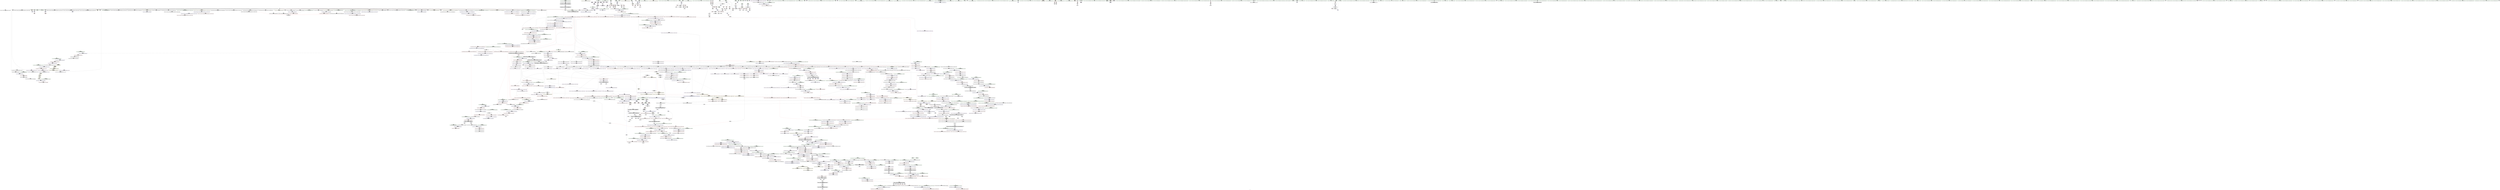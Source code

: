 digraph "SVFG" {
	label="SVFG";

	Node0x55b272c70cb0 [shape=record,color=grey,label="{NodeID: 0\nNullPtr|{|<s47>120}}"];
	Node0x55b272c70cb0 -> Node0x55b2730e6c80[style=solid];
	Node0x55b272c70cb0 -> Node0x55b2730e6d80[style=solid];
	Node0x55b272c70cb0 -> Node0x55b2730e6e50[style=solid];
	Node0x55b272c70cb0 -> Node0x55b2730e6f20[style=solid];
	Node0x55b272c70cb0 -> Node0x55b2730e6ff0[style=solid];
	Node0x55b272c70cb0 -> Node0x55b2730e70c0[style=solid];
	Node0x55b272c70cb0 -> Node0x55b2730e7190[style=solid];
	Node0x55b272c70cb0 -> Node0x55b2730e7260[style=solid];
	Node0x55b272c70cb0 -> Node0x55b2730e7330[style=solid];
	Node0x55b272c70cb0 -> Node0x55b2730e7400[style=solid];
	Node0x55b272c70cb0 -> Node0x55b2730e74d0[style=solid];
	Node0x55b272c70cb0 -> Node0x55b2730e75a0[style=solid];
	Node0x55b272c70cb0 -> Node0x55b2730e7670[style=solid];
	Node0x55b272c70cb0 -> Node0x55b2730e7740[style=solid];
	Node0x55b272c70cb0 -> Node0x55b2730e7810[style=solid];
	Node0x55b272c70cb0 -> Node0x55b2730e78e0[style=solid];
	Node0x55b272c70cb0 -> Node0x55b2730e79b0[style=solid];
	Node0x55b272c70cb0 -> Node0x55b2730e7a80[style=solid];
	Node0x55b272c70cb0 -> Node0x55b2730e7b50[style=solid];
	Node0x55b272c70cb0 -> Node0x55b2730e7c20[style=solid];
	Node0x55b272c70cb0 -> Node0x55b2730e7cf0[style=solid];
	Node0x55b272c70cb0 -> Node0x55b2730e7dc0[style=solid];
	Node0x55b272c70cb0 -> Node0x55b2730e7e90[style=solid];
	Node0x55b272c70cb0 -> Node0x55b2730e7f60[style=solid];
	Node0x55b272c70cb0 -> Node0x55b2730e8030[style=solid];
	Node0x55b272c70cb0 -> Node0x55b2730e8100[style=solid];
	Node0x55b272c70cb0 -> Node0x55b2730e81d0[style=solid];
	Node0x55b272c70cb0 -> Node0x55b2730e82a0[style=solid];
	Node0x55b272c70cb0 -> Node0x55b2730e8370[style=solid];
	Node0x55b272c70cb0 -> Node0x55b2730e8440[style=solid];
	Node0x55b272c70cb0 -> Node0x55b2730e8510[style=solid];
	Node0x55b272c70cb0 -> Node0x55b2730e85e0[style=solid];
	Node0x55b272c70cb0 -> Node0x55b2730e86b0[style=solid];
	Node0x55b272c70cb0 -> Node0x55b2730e8780[style=solid];
	Node0x55b272c70cb0 -> Node0x55b2730e8850[style=solid];
	Node0x55b272c70cb0 -> Node0x55b2730e8920[style=solid];
	Node0x55b272c70cb0 -> Node0x55b2730e89f0[style=solid];
	Node0x55b272c70cb0 -> Node0x55b2730e8ac0[style=solid];
	Node0x55b272c70cb0 -> Node0x55b2730e8b90[style=solid];
	Node0x55b272c70cb0 -> Node0x55b2730ee6d0[style=solid];
	Node0x55b272c70cb0 -> Node0x55b2730f0370[style=solid];
	Node0x55b272c70cb0 -> Node0x55b2730f0440[style=solid];
	Node0x55b272c70cb0 -> Node0x55b2730f0510[style=solid];
	Node0x55b272c70cb0 -> Node0x55b2730f2ce0[style=solid];
	Node0x55b272c70cb0 -> Node0x55b272a7c8a0[style=solid];
	Node0x55b272c70cb0 -> Node0x55b273133cf0[style=solid];
	Node0x55b272c70cb0 -> Node0x55b273134d70[style=solid];
	Node0x55b272c70cb0:s47 -> Node0x55b2731f07e0[style=solid,color=red];
	Node0x55b27319a820 [shape=record,color=yellow,style=double,label="{NodeID: 1882\nRETMU(9V_2)\npts\{146 \}\nFun[_ZNSt6vectorINSt7__cxx1112basic_stringIcSt11char_traitsIcESaIcEEESaIS5_EED2Ev]}"];
	Node0x55b2730ecff0 [shape=record,color=red,label="{NodeID: 775\n1638\<--1582\nsel\<--ehselector.slot\n_ZNSt20__uninitialized_copyILb0EE13__uninit_copyISt13move_iteratorIPNSt7__cxx1112basic_stringIcSt11char_traitsIcESaIcEEEES9_EET0_T_SC_SB_\n}"];
	Node0x55b273105030 [shape=record,color=yellow,style=double,label="{NodeID: 1550\n225V_1 = ENCHI(MR_225V_0)\npts\{923 \}\nFun[_ZNSt6vectorINSt7__cxx1112basic_stringIcSt11char_traitsIcESaIcEEESaIS5_EE17_M_realloc_insertIJS5_EEEvN9__gnu_cxx17__normal_iteratorIPS5_S7_EEDpOT_]}"];
	Node0x55b273105030 -> Node0x55b2730f30f0[style=dashed];
	Node0x55b2730e3900 [shape=record,color=purple,label="{NodeID: 443\n79\<--18\n\<--_Z1sB5cxx11\n__cxx_global_var_init.1\n}"];
	Node0x55b2730d6e60 [shape=record,color=green,label="{NodeID: 111\n642\<--643\n__first.addr\<--__first.addr_field_insensitive\n_ZNSt12_Destroy_auxILb0EE9__destroyIPNSt7__cxx1112basic_stringIcSt11char_traitsIcESaIcEEEEEvT_S9_\n}"];
	Node0x55b2730d6e60 -> Node0x55b2730fdb00[style=solid];
	Node0x55b2730d6e60 -> Node0x55b2730fdbd0[style=solid];
	Node0x55b2730d6e60 -> Node0x55b2730fdca0[style=solid];
	Node0x55b2730d6e60 -> Node0x55b2730f0ed0[style=solid];
	Node0x55b2730d6e60 -> Node0x55b2730f1070[style=solid];
	Node0x55b2731e8a70 [shape=record,color=black,label="{NodeID: 1993\n654 = PHI(674, )\n|{<s0>57}}"];
	Node0x55b2731e8a70:s0 -> Node0x55b2731ed750[style=solid,color=red];
	Node0x55b2730f2b40 [shape=record,color=blue,label="{NodeID: 886\n916\<--945\n__new_start\<--call5\n_ZNSt6vectorINSt7__cxx1112basic_stringIcSt11char_traitsIcESaIcEEESaIS5_EE17_M_realloc_insertIJS5_EEEvN9__gnu_cxx17__normal_iteratorIPS5_S7_EEDpOT_\n}"];
	Node0x55b2730f2b40 -> Node0x55b2730ffd20[style=dashed];
	Node0x55b2730f2b40 -> Node0x55b2730ffdf0[style=dashed];
	Node0x55b2730f2b40 -> Node0x55b2730ffec0[style=dashed];
	Node0x55b2730f2b40 -> Node0x55b2730fff90[style=dashed];
	Node0x55b2730f2b40 -> Node0x55b273100060[style=dashed];
	Node0x55b2730f2b40 -> Node0x55b273100130[style=dashed];
	Node0x55b2730f2b40 -> Node0x55b273100200[style=dashed];
	Node0x55b2730f2b40 -> Node0x55b2731002d0[style=dashed];
	Node0x55b2730f9520 [shape=record,color=purple,label="{NodeID: 554\n1555\<--1537\ncoerce.dive3\<--agg.tmp\n_ZSt18uninitialized_copyISt13move_iteratorIPNSt7__cxx1112basic_stringIcSt11char_traitsIcESaIcEEEES7_ET0_T_SA_S9_\n}"];
	Node0x55b2730f9520 -> Node0x55b273104090[style=solid];
	Node0x55b2730dbe70 [shape=record,color=green,label="{NodeID: 222\n1455\<--1456\n_ZSt17__throw_bad_allocv\<--_ZSt17__throw_bad_allocv_field_insensitive\n}"];
	Node0x55b2731f1e20 [shape=record,color=black,label="{NodeID: 2104\n582 = PHI(168, 178, )\n0th arg _ZNSt12_Vector_baseINSt7__cxx1112basic_stringIcSt11char_traitsIcESaIcEEESaIS5_EED2Ev }"];
	Node0x55b2731f1e20 -> Node0x55b2730f0ac0[style=solid];
	Node0x55b2730fef50 [shape=record,color=red,label="{NodeID: 665\n822\<--821\n\<--_M_finish\n_ZNSt6vectorINSt7__cxx1112basic_stringIcSt11char_traitsIcESaIcEEESaIS5_EE12emplace_backIJS5_EEEvDpOT_\n}"];
	Node0x55b2730fef50 -> Node0x55b273134470[style=solid];
	Node0x55b273131bf0 [shape=record,color=grey,label="{NodeID: 1440\n1060 = Binary(1058, 1059, )\n}"];
	Node0x55b273131bf0 -> Node0x55b273132370[style=solid];
	Node0x55b2730ea0d0 [shape=record,color=black,label="{NodeID: 333\n355\<--354\nconv49\<--\nmain\n|{<s0>36}}"];
	Node0x55b2730ea0d0:s0 -> Node0x55b2731efbd0[style=solid,color=red];
	Node0x55b272c70d40 [shape=record,color=green,label="{NodeID: 1\n7\<--1\n__dso_handle\<--dummyObj\nGlob }"];
	Node0x55b27319a930 [shape=record,color=yellow,style=double,label="{NodeID: 1883\nRETMU(11V_1)\npts\{148 \}\nFun[_ZNSt6vectorINSt7__cxx1112basic_stringIcSt11char_traitsIcESaIcEEESaIS5_EED2Ev]}"];
	Node0x55b2730ed0c0 [shape=record,color=red,label="{NodeID: 776\n1657\<--1651\n\<--__x.addr\n_ZStneIPNSt7__cxx1112basic_stringIcSt11char_traitsIcESaIcEEEEbRKSt13move_iteratorIT_ESB_\n|{<s0>142}}"];
	Node0x55b2730ed0c0:s0 -> Node0x55b2731f40d0[style=solid,color=red];
	Node0x55b273105110 [shape=record,color=yellow,style=double,label="{NodeID: 1551\n45V_1 = ENCHI(MR_45V_0)\npts\{260000 \}\nFun[_ZNSt6vectorINSt7__cxx1112basic_stringIcSt11char_traitsIcESaIcEEESaIS5_EE17_M_realloc_insertIJS5_EEEvN9__gnu_cxx17__normal_iteratorIPS5_S7_EEDpOT_]|{|<s5>74|<s6>75}}"];
	Node0x55b273105110 -> Node0x55b273100a20[style=dashed];
	Node0x55b273105110 -> Node0x55b273100d60[style=dashed];
	Node0x55b273105110 -> Node0x55b273100f00[style=dashed];
	Node0x55b273105110 -> Node0x55b2731010a0[style=dashed];
	Node0x55b273105110 -> Node0x55b2730f3360[style=dashed];
	Node0x55b273105110:s5 -> Node0x55b27310aaa0[style=dashed,color=red];
	Node0x55b273105110:s6 -> Node0x55b273108550[style=dashed,color=red];
	Node0x55b2730e39d0 [shape=record,color=purple,label="{NodeID: 444\n80\<--18\n\<--_Z1sB5cxx11\n__cxx_global_var_init.1\n}"];
	Node0x55b2730e39d0 -> Node0x55b273134ef0[style=solid];
	Node0x55b2730d6f30 [shape=record,color=green,label="{NodeID: 112\n644\<--645\n__last.addr\<--__last.addr_field_insensitive\n_ZNSt12_Destroy_auxILb0EE9__destroyIPNSt7__cxx1112basic_stringIcSt11char_traitsIcESaIcEEEEEvT_S9_\n}"];
	Node0x55b2730d6f30 -> Node0x55b2730fdd70[style=solid];
	Node0x55b2730d6f30 -> Node0x55b2730f0fa0[style=solid];
	Node0x55b2731e8be0 [shape=record,color=black,label="{NodeID: 1994\n1678 = PHI(893, )\n}"];
	Node0x55b2730f2c10 [shape=record,color=blue,label="{NodeID: 887\n918\<--949\n__new_finish\<--\n_ZNSt6vectorINSt7__cxx1112basic_stringIcSt11char_traitsIcESaIcEEESaIS5_EE17_M_realloc_insertIJS5_EEEvN9__gnu_cxx17__normal_iteratorIPS5_S7_EEDpOT_\n}"];
	Node0x55b2730f2c10 -> Node0x55b273100540[style=dashed];
	Node0x55b2730f2c10 -> Node0x55b273100610[style=dashed];
	Node0x55b2730f2c10 -> Node0x55b2730f2ce0[style=dashed];
	Node0x55b27310b9e0 [shape=record,color=yellow,style=double,label="{NodeID: 1662\n35V_1 = ENCHI(MR_35V_0)\npts\{202 \}\nFun[main]}"];
	Node0x55b27310b9e0 -> Node0x55b2730ef330[style=dashed];
	Node0x55b27310b9e0 -> Node0x55b2730ef4d0[style=dashed];
	Node0x55b2730f95f0 [shape=record,color=purple,label="{NodeID: 555\n1557\<--1539\ncoerce.dive4\<--agg.tmp2\n_ZSt18uninitialized_copyISt13move_iteratorIPNSt7__cxx1112basic_stringIcSt11char_traitsIcESaIcEEEES7_ET0_T_SA_S9_\n}"];
	Node0x55b2730f95f0 -> Node0x55b273104160[style=solid];
	Node0x55b2730dbf70 [shape=record,color=green,label="{NodeID: 223\n1460\<--1461\ncall2\<--call2_field_insensitive\n_ZN9__gnu_cxx13new_allocatorINSt7__cxx1112basic_stringIcSt11char_traitsIcESaIcEEEE8allocateEmPKv\n}"];
	Node0x55b2730dbf70 -> Node0x55b2730e2650[style=solid];
	Node0x55b2731f2030 [shape=record,color=black,label="{NodeID: 2105\n1389 = PHI(1323, )\n0th arg _ZNKSt12_Vector_baseINSt7__cxx1112basic_stringIcSt11char_traitsIcESaIcEEESaIS5_EE19_M_get_Tp_allocatorEv }"];
	Node0x55b2731f2030 -> Node0x55b2731146f0[style=solid];
	Node0x55b2730ff020 [shape=record,color=red,label="{NodeID: 666\n826\<--825\n\<--_M_end_of_storage\n_ZNSt6vectorINSt7__cxx1112basic_stringIcSt11char_traitsIcESaIcEEESaIS5_EE12emplace_backIJS5_EEEvDpOT_\n}"];
	Node0x55b2730ff020 -> Node0x55b273134470[style=solid];
	Node0x55b273131d70 [shape=record,color=grey,label="{NodeID: 1441\n410 = Binary(409, 244, )\n}"];
	Node0x55b273131d70 -> Node0x55b2730efcf0[style=solid];
	Node0x55b2730ea1a0 [shape=record,color=black,label="{NodeID: 334\n363\<--362\nconv54\<--\nmain\n|{<s0>38}}"];
	Node0x55b2730ea1a0:s0 -> Node0x55b2731efbd0[style=solid,color=red];
	Node0x55b2730d3340 [shape=record,color=green,label="{NodeID: 2\n9\<--1\n\<--dummyObj\nCan only get source location for instruction, argument, global var or function.}"];
	Node0x55b27319aa10 [shape=record,color=yellow,style=double,label="{NodeID: 1884\nRETMU(13V_1)\npts\{150 \}\nFun[_ZNSt6vectorINSt7__cxx1112basic_stringIcSt11char_traitsIcESaIcEEESaIS5_EED2Ev]}"];
	Node0x55b2730ed190 [shape=record,color=red,label="{NodeID: 777\n1658\<--1653\n\<--__y.addr\n_ZStneIPNSt7__cxx1112basic_stringIcSt11char_traitsIcESaIcEEEEbRKSt13move_iteratorIT_ESB_\n|{<s0>142}}"];
	Node0x55b2730ed190:s0 -> Node0x55b2731f41e0[style=solid,color=red];
	Node0x55b2731051f0 [shape=record,color=yellow,style=double,label="{NodeID: 1552\n47V_1 = ENCHI(MR_47V_0)\npts\{260001 \}\nFun[_ZNSt6vectorINSt7__cxx1112basic_stringIcSt11char_traitsIcESaIcEEESaIS5_EE17_M_realloc_insertIJS5_EEEvN9__gnu_cxx17__normal_iteratorIPS5_S7_EEDpOT_]|{|<s3>74|<s4>75}}"];
	Node0x55b2731051f0 -> Node0x55b273100c90[style=dashed];
	Node0x55b2731051f0 -> Node0x55b273100e30[style=dashed];
	Node0x55b2731051f0 -> Node0x55b2730f3430[style=dashed];
	Node0x55b2731051f0:s3 -> Node0x55b27310aaa0[style=dashed,color=red];
	Node0x55b2731051f0:s4 -> Node0x55b273108550[style=dashed,color=red];
	Node0x55b2730e3aa0 [shape=record,color=purple,label="{NodeID: 445\n94\<--18\n\<--_Z1sB5cxx11\n__cxx_global_array_dtor\n}"];
	Node0x55b2730d7000 [shape=record,color=green,label="{NodeID: 113\n655\<--656\n_ZSt11__addressofINSt7__cxx1112basic_stringIcSt11char_traitsIcESaIcEEEEPT_RS6_\<--_ZSt11__addressofINSt7__cxx1112basic_stringIcSt11char_traitsIcESaIcEEEEPT_RS6__field_insensitive\n}"];
	Node0x55b2731e8d20 [shape=record,color=black,label="{NodeID: 1995\n1712 = PHI(1719, )\n}"];
	Node0x55b2731e8d20 -> Node0x55b2731336f0[style=solid];
	Node0x55b2730f2ce0 [shape=record,color=blue, style = dotted,label="{NodeID: 888\n918\<--3\n__new_finish\<--dummyVal\n_ZNSt6vectorINSt7__cxx1112basic_stringIcSt11char_traitsIcESaIcEEESaIS5_EE17_M_realloc_insertIJS5_EEEvN9__gnu_cxx17__normal_iteratorIPS5_S7_EEDpOT_\n}"];
	Node0x55b2730f2ce0 -> Node0x55b273100540[style=dashed];
	Node0x55b2730f2ce0 -> Node0x55b273100610[style=dashed];
	Node0x55b2730f2ce0 -> Node0x55b2730f2db0[style=dashed];
	Node0x55b27310bac0 [shape=record,color=yellow,style=double,label="{NodeID: 1663\n37V_1 = ENCHI(MR_37V_0)\npts\{204 \}\nFun[main]}"];
	Node0x55b27310bac0 -> Node0x55b2730ef400[style=dashed];
	Node0x55b27310bac0 -> Node0x55b2730ef5a0[style=dashed];
	Node0x55b2730f96c0 [shape=record,color=purple,label="{NodeID: 556\n1771\<--1548\noffset_0\<--\n}"];
	Node0x55b2730f96c0 -> Node0x55b273115800[style=solid];
	Node0x55b2730dc040 [shape=record,color=green,label="{NodeID: 224\n1462\<--1463\n_Znwm\<--_Znwm_field_insensitive\n}"];
	Node0x55b2731f2140 [shape=record,color=black,label="{NodeID: 2106\n1378 = PHI(1324, )\n0th arg _ZNSt16allocator_traitsISaINSt7__cxx1112basic_stringIcSt11char_traitsIcESaIcEEEEE8max_sizeERKS6_ }"];
	Node0x55b2731f2140 -> Node0x55b273114620[style=solid];
	Node0x55b2730ff0f0 [shape=record,color=red,label="{NodeID: 667\n835\<--834\n\<--_M_finish5\n_ZNSt6vectorINSt7__cxx1112basic_stringIcSt11char_traitsIcESaIcEEESaIS5_EE12emplace_backIJS5_EEEvDpOT_\n|{<s0>68}}"];
	Node0x55b2730ff0f0:s0 -> Node0x55b2731f3c10[style=solid,color=red];
	Node0x55b273131ef0 [shape=record,color=grey,label="{NodeID: 1442\n1348 = Binary(1347, 604, )\n}"];
	Node0x55b273131ef0 -> Node0x55b2730e1f00[style=solid];
	Node0x55b2730ea270 [shape=record,color=black,label="{NodeID: 335\n366\<--365\nconv56\<--\nmain\n}"];
	Node0x55b2730d3680 [shape=record,color=green,label="{NodeID: 3\n12\<--1\n\<--dummyObj\nCan only get source location for instruction, argument, global var or function.}"];
	Node0x55b2730ed260 [shape=record,color=red,label="{NodeID: 778\n1674\<--1668\n\<--__p.addr\n_ZSt10_ConstructINSt7__cxx1112basic_stringIcSt11char_traitsIcESaIcEEEJS5_EEvPT_DpOT0_\n}"];
	Node0x55b2730ed260 -> Node0x55b2730e3280[style=solid];
	Node0x55b2730e3b70 [shape=record,color=purple,label="{NodeID: 446\n95\<--18\n\<--_Z1sB5cxx11\n__cxx_global_array_dtor\n}"];
	Node0x55b2730e3b70 -> Node0x55b2731307b0[style=solid];
	Node0x55b2730dc4e0 [shape=record,color=green,label="{NodeID: 114\n658\<--659\n_ZSt8_DestroyINSt7__cxx1112basic_stringIcSt11char_traitsIcESaIcEEEEvPT_\<--_ZSt8_DestroyINSt7__cxx1112basic_stringIcSt11char_traitsIcESaIcEEEEvPT__field_insensitive\n}"];
	Node0x55b2731e8e60 [shape=record,color=black,label="{NodeID: 1996\n1716 = PHI(1719, )\n}"];
	Node0x55b2731e8e60 -> Node0x55b2731336f0[style=solid];
	Node0x55b2730f2db0 [shape=record,color=blue,label="{NodeID: 889\n918\<--972\n__new_finish\<--call11\n_ZNSt6vectorINSt7__cxx1112basic_stringIcSt11char_traitsIcESaIcEEESaIS5_EE17_M_realloc_insertIJS5_EEEvN9__gnu_cxx17__normal_iteratorIPS5_S7_EEDpOT_\n}"];
	Node0x55b2730f2db0 -> Node0x55b2731003a0[style=dashed];
	Node0x55b2730f2db0 -> Node0x55b2730f2e80[style=dashed];
	Node0x55b2730f9790 [shape=record,color=purple,label="{NodeID: 557\n1772\<--1549\noffset_0\<--\n}"];
	Node0x55b2730f9790 -> Node0x55b2730edf60[style=solid];
	Node0x55b2730dc140 [shape=record,color=green,label="{NodeID: 225\n1474\<--1475\n__first\<--__first_field_insensitive\n_ZSt22__uninitialized_copy_aISt13move_iteratorIPNSt7__cxx1112basic_stringIcSt11char_traitsIcESaIcEEEES7_S6_ET0_T_SA_S9_RSaIT1_E\n}"];
	Node0x55b2730dc140 -> Node0x55b2730e27f0[style=solid];
	Node0x55b2730dc140 -> Node0x55b2730f8c30[style=solid];
	Node0x55b2731f2250 [shape=record,color=black,label="{NodeID: 2107\n573 = PHI(161, 794, 970, 986, 1022, 1042, )\n0th arg _ZNSt12_Vector_baseINSt7__cxx1112basic_stringIcSt11char_traitsIcESaIcEEESaIS5_EE19_M_get_Tp_allocatorEv }"];
	Node0x55b2731f2250 -> Node0x55b2730f09f0[style=solid];
	Node0x55b2730ff1c0 [shape=record,color=red,label="{NodeID: 668\n846\<--845\n\<--_M_finish7\n_ZNSt6vectorINSt7__cxx1112basic_stringIcSt11char_traitsIcESaIcEEESaIS5_EE12emplace_backIJS5_EEEvDpOT_\n}"];
	Node0x55b2730ff1c0 -> Node0x55b2730f6870[style=solid];
	Node0x55b273132070 [shape=record,color=grey,label="{NodeID: 1443\n389 = Binary(388, 244, )\n}"];
	Node0x55b273132070 -> Node0x55b2730efa80[style=solid];
	Node0x55b2730ea340 [shape=record,color=black,label="{NodeID: 336\n369\<--368\nconv58\<--\nmain\n}"];
	Node0x55b2730ea340 -> Node0x55b273133b70[style=solid];
	Node0x55b2730d3740 [shape=record,color=green,label="{NodeID: 4\n27\<--1\n.str\<--dummyObj\nGlob }"];
	Node0x55b2730ed330 [shape=record,color=red,label="{NodeID: 779\n1677\<--1670\n\<--__args.addr\n_ZSt10_ConstructINSt7__cxx1112basic_stringIcSt11char_traitsIcESaIcEEEJS5_EEvPT_DpOT0_\n|{<s0>143}}"];
	Node0x55b2730ed330:s0 -> Node0x55b2731eeb50[style=solid,color=red];
	Node0x55b2730e3c40 [shape=record,color=purple,label="{NodeID: 447\n102\<--18\n\<--_Z1sB5cxx11\n__cxx_global_array_dtor\n}"];
	Node0x55b2730e3c40 -> Node0x55b273135370[style=solid];
	Node0x55b2730dc5a0 [shape=record,color=green,label="{NodeID: 115\n668\<--669\n__pointer.addr\<--__pointer.addr_field_insensitive\n_ZSt8_DestroyINSt7__cxx1112basic_stringIcSt11char_traitsIcESaIcEEEEvPT_\n}"];
	Node0x55b2730dc5a0 -> Node0x55b2730fde40[style=solid];
	Node0x55b2730dc5a0 -> Node0x55b2730f1140[style=solid];
	Node0x55b2731e8fa0 [shape=record,color=black,label="{NodeID: 1997\n837 = PHI(893, )\n|{<s0>68}}"];
	Node0x55b2731e8fa0:s0 -> Node0x55b2731f3d60[style=solid,color=red];
	Node0x55b2730f2e80 [shape=record,color=blue,label="{NodeID: 890\n918\<--977\n__new_finish\<--incdec.ptr\n_ZNSt6vectorINSt7__cxx1112basic_stringIcSt11char_traitsIcESaIcEEESaIS5_EE17_M_realloc_insertIJS5_EEEvN9__gnu_cxx17__normal_iteratorIPS5_S7_EEDpOT_\n}"];
	Node0x55b2730f2e80 -> Node0x55b273100470[style=dashed];
	Node0x55b2730f2e80 -> Node0x55b273100540[style=dashed];
	Node0x55b2730f2e80 -> Node0x55b273100610[style=dashed];
	Node0x55b2730f2e80 -> Node0x55b2730f2f50[style=dashed];
	Node0x55b2730f9860 [shape=record,color=purple,label="{NodeID: 558\n1774\<--1551\noffset_0\<--\n}"];
	Node0x55b2730f9860 -> Node0x55b2731158d0[style=solid];
	Node0x55b2730dc210 [shape=record,color=green,label="{NodeID: 226\n1476\<--1477\n__last\<--__last_field_insensitive\n_ZSt22__uninitialized_copy_aISt13move_iteratorIPNSt7__cxx1112basic_stringIcSt11char_traitsIcESaIcEEEES7_S6_ET0_T_SA_S9_RSaIT1_E\n}"];
	Node0x55b2730dc210 -> Node0x55b2730e28c0[style=solid];
	Node0x55b2730dc210 -> Node0x55b2730f8d00[style=solid];
	Node0x55b2731f2770 [shape=record,color=black,label="{NodeID: 2108\n865 = PHI(458, )\n0th arg _ZSt4moveIRNSt7__cxx1112basic_stringIcSt11char_traitsIcESaIcEEEEONSt16remove_referenceIT_E4typeEOS8_ }"];
	Node0x55b2731f2770 -> Node0x55b2730f2250[style=solid];
	Node0x55b2730ff290 [shape=record,color=red,label="{NodeID: 669\n858\<--857\n\<--coerce.dive10\n_ZNSt6vectorINSt7__cxx1112basic_stringIcSt11char_traitsIcESaIcEEESaIS5_EE12emplace_backIJS5_EEEvDpOT_\n|{<s0>71}}"];
	Node0x55b2730ff290:s0 -> Node0x55b2731ed140[style=solid,color=red];
	Node0x55b2731321f0 [shape=record,color=grey,label="{NodeID: 1444\n299 = Binary(297, 298, )\n}"];
	Node0x55b2731321f0 -> Node0x55b2731312f0[style=solid];
	Node0x55b2730ea410 [shape=record,color=black,label="{NodeID: 337\n371\<--370\nidxprom59\<--\nmain\n}"];
	Node0x55b2730d3800 [shape=record,color=green,label="{NodeID: 5\n29\<--1\n.str.4\<--dummyObj\nGlob }"];
	Node0x55b2730ed400 [shape=record,color=red,label="{NodeID: 780\n1686\<--1683\nthis1\<--this.addr\n_ZNKSt13move_iteratorIPNSt7__cxx1112basic_stringIcSt11char_traitsIcESaIcEEEEdeEv\n}"];
	Node0x55b2730ed400 -> Node0x55b2730f9c70[style=solid];
	Node0x55b2730e3d10 [shape=record,color=purple,label="{NodeID: 448\n237\<--18\narrayidx\<--_Z1sB5cxx11\nmain\n}"];
	Node0x55b2730dc670 [shape=record,color=green,label="{NodeID: 116\n676\<--677\n__r.addr\<--__r.addr_field_insensitive\n_ZSt11__addressofINSt7__cxx1112basic_stringIcSt11char_traitsIcESaIcEEEEPT_RS6_\n}"];
	Node0x55b2730dc670 -> Node0x55b2730fdf10[style=solid];
	Node0x55b2730dc670 -> Node0x55b2730f1210[style=solid];
	Node0x55b2731e90e0 [shape=record,color=black,label="{NodeID: 1998\n850 = PHI(1092, )\n}"];
	Node0x55b2731e90e0 -> Node0x55b2730f2180[style=solid];
	Node0x55b2730f2f50 [shape=record,color=blue,label="{NodeID: 891\n918\<--988\n__new_finish\<--call16\n_ZNSt6vectorINSt7__cxx1112basic_stringIcSt11char_traitsIcESaIcEEESaIS5_EE17_M_realloc_insertIJS5_EEEvN9__gnu_cxx17__normal_iteratorIPS5_S7_EEDpOT_\n}"];
	Node0x55b2730f2f50 -> Node0x55b2731006e0[style=dashed];
	Node0x55b2730f9930 [shape=record,color=purple,label="{NodeID: 559\n1775\<--1552\noffset_0\<--\n}"];
	Node0x55b2730f9930 -> Node0x55b2730ee030[style=solid];
	Node0x55b2730dc2e0 [shape=record,color=green,label="{NodeID: 227\n1478\<--1479\n__result.addr\<--__result.addr_field_insensitive\n_ZSt22__uninitialized_copy_aISt13move_iteratorIPNSt7__cxx1112basic_stringIcSt11char_traitsIcESaIcEEEES7_S6_ET0_T_SA_S9_RSaIT1_E\n}"];
	Node0x55b2730dc2e0 -> Node0x55b273103bb0[style=solid];
	Node0x55b2730dc2e0 -> Node0x55b2731150b0[style=solid];
	Node0x55b2731f2880 [shape=record,color=black,label="{NodeID: 2109\n708 = PHI(608, 618, )\n0th arg _ZNSt12_Vector_baseINSt7__cxx1112basic_stringIcSt11char_traitsIcESaIcEEESaIS5_EE12_Vector_implD2Ev }"];
	Node0x55b2731f2880 -> Node0x55b2730f1550[style=solid];
	Node0x55b2730ff360 [shape=record,color=red,label="{NodeID: 670\n869\<--866\n\<--__t.addr\n_ZSt4moveIRNSt7__cxx1112basic_stringIcSt11char_traitsIcESaIcEEEEONSt16remove_referenceIT_E4typeEOS8_\n}"];
	Node0x55b2730ff360 -> Node0x55b2730eba00[style=solid];
	Node0x55b273132370 [shape=record,color=grey,label="{NodeID: 1445\n1061 = Binary(1060, 604, )\n|{<s0>95}}"];
	Node0x55b273132370:s0 -> Node0x55b2731ef4b0[style=solid,color=red];
	Node0x55b2730ea4e0 [shape=record,color=black,label="{NodeID: 338\n374\<--373\nconv61\<--\nmain\n}"];
	Node0x55b2730d3c60 [shape=record,color=green,label="{NodeID: 6\n31\<--1\nstdin\<--dummyObj\nGlob }"];
	Node0x55b2730ed4d0 [shape=record,color=red,label="{NodeID: 781\n1688\<--1687\n\<--_M_current\n_ZNKSt13move_iteratorIPNSt7__cxx1112basic_stringIcSt11char_traitsIcESaIcEEEEdeEv\n}"];
	Node0x55b2730ed4d0 -> Node0x55b2730e3420[style=solid];
	Node0x55b273105570 [shape=record,color=yellow,style=double,label="{NodeID: 1556\n4V_1 = ENCHI(MR_4V_0)\npts\{260000 260001 260002 \}\nFun[__cxx_global_var_init.3]|{<s0>8}}"];
	Node0x55b273105570:s0 -> Node0x55b27316fbd0[style=dashed,color=red];
	Node0x55b2730e3de0 [shape=record,color=purple,label="{NodeID: 449\n372\<--18\narrayidx60\<--_Z1sB5cxx11\nmain\n}"];
	Node0x55b2730dc740 [shape=record,color=green,label="{NodeID: 117\n685\<--686\nthis.addr\<--this.addr_field_insensitive\n_ZNSt12_Vector_baseINSt7__cxx1112basic_stringIcSt11char_traitsIcESaIcEEESaIS5_EE13_M_deallocateEPS5_m\n}"];
	Node0x55b2730dc740 -> Node0x55b2730fdfe0[style=solid];
	Node0x55b2730dc740 -> Node0x55b2730f12e0[style=solid];
	Node0x55b2731e9220 [shape=record,color=black,label="{NodeID: 1999\n856 = PHI(893, )\n|{<s0>71}}"];
	Node0x55b2731e9220:s0 -> Node0x55b2731ed250[style=solid,color=red];
	Node0x55b2730f3020 [shape=record,color=blue,label="{NodeID: 892\n920\<--992\nexn.slot\<--\n_ZNSt6vectorINSt7__cxx1112basic_stringIcSt11char_traitsIcESaIcEEESaIS5_EE17_M_realloc_insertIJS5_EEEvN9__gnu_cxx17__normal_iteratorIPS5_S7_EEDpOT_\n}"];
	Node0x55b2730f3020 -> Node0x55b2731007b0[style=dashed];
	Node0x55b2730f3020 -> Node0x55b2730f31c0[style=dashed];
	Node0x55b2730f9a00 [shape=record,color=purple,label="{NodeID: 560\n1584\<--1572\ncoerce.dive\<--__first\n_ZNSt20__uninitialized_copyILb0EE13__uninit_copyISt13move_iteratorIPNSt7__cxx1112basic_stringIcSt11char_traitsIcESaIcEEEES9_EET0_T_SC_SB_\n}"];
	Node0x55b2730f9a00 -> Node0x55b2731159a0[style=solid];
	Node0x55b2730dc3b0 [shape=record,color=green,label="{NodeID: 228\n1480\<--1481\n.addr\<--.addr_field_insensitive\n_ZSt22__uninitialized_copy_aISt13move_iteratorIPNSt7__cxx1112basic_stringIcSt11char_traitsIcESaIcEEEES7_S6_ET0_T_SA_S9_RSaIT1_E\n}"];
	Node0x55b2730dc3b0 -> Node0x55b273115180[style=solid];
	Node0x55b2731f29d0 [shape=record,color=black,label="{NodeID: 2110\n1136 = PHI(928, )\n0th arg _ZNKSt6vectorINSt7__cxx1112basic_stringIcSt11char_traitsIcESaIcEEESaIS5_EE12_M_check_lenEmPKc }"];
	Node0x55b2731f29d0 -> Node0x55b2730f3910[style=solid];
	Node0x55b2730ff430 [shape=record,color=red,label="{NodeID: 671\n884\<--875\n\<--__a.addr\n_ZNSt16allocator_traitsISaINSt7__cxx1112basic_stringIcSt11char_traitsIcESaIcEEEEE9constructIS5_JS5_EEEvRS6_PT_DpOT0_\n}"];
	Node0x55b2730ff430 -> Node0x55b2730ebad0[style=solid];
	Node0x55b2731324f0 [shape=record,color=grey,label="{NodeID: 1446\n383 = Binary(382, 244, )\n}"];
	Node0x55b2731324f0 -> Node0x55b2730ef9b0[style=solid];
	Node0x55b2730ea5b0 [shape=record,color=black,label="{NodeID: 339\n377\<--376\nconv63\<--\nmain\n}"];
	Node0x55b2730ea5b0 -> Node0x55b273133b70[style=solid];
	Node0x55b2730d3d20 [shape=record,color=green,label="{NodeID: 7\n32\<--1\n.str.5\<--dummyObj\nGlob }"];
	Node0x55b2730ed5a0 [shape=record,color=red,label="{NodeID: 782\n1695\<--1692\nthis1\<--this.addr\n_ZNSt13move_iteratorIPNSt7__cxx1112basic_stringIcSt11char_traitsIcESaIcEEEEppEv\n}"];
	Node0x55b2730ed5a0 -> Node0x55b2730e34f0[style=solid];
	Node0x55b2730ed5a0 -> Node0x55b2730f9d40[style=solid];
	Node0x55b2730e3eb0 [shape=record,color=purple,label="{NodeID: 450\n215\<--27\n\<--.str\nmain\n}"];
	Node0x55b2730dc810 [shape=record,color=green,label="{NodeID: 118\n687\<--688\n__p.addr\<--__p.addr_field_insensitive\n_ZNSt12_Vector_baseINSt7__cxx1112basic_stringIcSt11char_traitsIcESaIcEEESaIS5_EE13_M_deallocateEPS5_m\n}"];
	Node0x55b2730dc810 -> Node0x55b2730fe0b0[style=solid];
	Node0x55b2730dc810 -> Node0x55b2730fe180[style=solid];
	Node0x55b2730dc810 -> Node0x55b2730f13b0[style=solid];
	Node0x55b2731e9360 [shape=record,color=black,label="{NodeID: 2000\n888 = PHI(893, )\n|{<s0>73}}"];
	Node0x55b2731e9360:s0 -> Node0x55b2731f3790[style=solid,color=red];
	Node0x55b2730f30f0 [shape=record,color=blue,label="{NodeID: 893\n922\<--994\nehselector.slot\<--\n_ZNSt6vectorINSt7__cxx1112basic_stringIcSt11char_traitsIcESaIcEEESaIS5_EE17_M_realloc_insertIJS5_EEEvN9__gnu_cxx17__normal_iteratorIPS5_S7_EEDpOT_\n}"];
	Node0x55b2730f30f0 -> Node0x55b2730f3290[style=dashed];
	Node0x55b2730f9ad0 [shape=record,color=purple,label="{NodeID: 561\n1586\<--1574\ncoerce.dive1\<--__last\n_ZNSt20__uninitialized_copyILb0EE13__uninit_copyISt13move_iteratorIPNSt7__cxx1112basic_stringIcSt11char_traitsIcESaIcEEEES9_EET0_T_SC_SB_\n}"];
	Node0x55b2730f9ad0 -> Node0x55b273115a70[style=solid];
	Node0x55b2730e4930 [shape=record,color=green,label="{NodeID: 229\n1482\<--1483\nagg.tmp\<--agg.tmp_field_insensitive\n_ZSt22__uninitialized_copy_aISt13move_iteratorIPNSt7__cxx1112basic_stringIcSt11char_traitsIcESaIcEEEES7_S6_ET0_T_SA_S9_RSaIT1_E\n}"];
	Node0x55b2730e4930 -> Node0x55b2730e2990[style=solid];
	Node0x55b2730e4930 -> Node0x55b2730f8dd0[style=solid];
	Node0x55b2731f2ae0 [shape=record,color=black,label="{NodeID: 2111\n1137 = PHI(322, )\n1st arg _ZNKSt6vectorINSt7__cxx1112basic_stringIcSt11char_traitsIcESaIcEEESaIS5_EE12_M_check_lenEmPKc }"];
	Node0x55b2731f2ae0 -> Node0x55b2730f39e0[style=solid];
	Node0x55b2730ff500 [shape=record,color=red,label="{NodeID: 672\n886\<--877\n\<--__p.addr\n_ZNSt16allocator_traitsISaINSt7__cxx1112basic_stringIcSt11char_traitsIcESaIcEEEEE9constructIS5_JS5_EEEvRS6_PT_DpOT0_\n|{<s0>73}}"];
	Node0x55b2730ff500:s0 -> Node0x55b2731f3680[style=solid,color=red];
	Node0x55b273132670 [shape=record,color=grey,label="{NodeID: 1447\n1175 = Binary(1168, 1174, )\n}"];
	Node0x55b273132670 -> Node0x55b2730f3c50[style=solid];
	Node0x55b2730ea680 [shape=record,color=black,label="{NodeID: 340\n435\<--434\n\<--this1\n_ZNSt6vectorINSt7__cxx1112basic_stringIcSt11char_traitsIcESaIcEEESaIS5_EE5clearEv\n}"];
	Node0x55b2730ea680 -> Node0x55b2730f4cd0[style=solid];
	Node0x55b2730ea680 -> Node0x55b2730f4da0[style=solid];
	Node0x55b2730d3de0 [shape=record,color=green,label="{NodeID: 8\n34\<--1\n.str.6\<--dummyObj\nGlob }"];
	Node0x55b2730ed670 [shape=record,color=red,label="{NodeID: 783\n1697\<--1696\n\<--_M_current\n_ZNSt13move_iteratorIPNSt7__cxx1112basic_stringIcSt11char_traitsIcESaIcEEEEppEv\n}"];
	Node0x55b2730ed670 -> Node0x55b2730f9e10[style=solid];
	Node0x55b273105790 [shape=record,color=yellow,style=double,label="{NodeID: 1558\n236V_1 = ENCHI(MR_236V_0)\npts\{10950000 \}\nFun[_ZNSt6vectorINSt7__cxx1112basic_stringIcSt11char_traitsIcESaIcEEESaIS5_EE3endEv]|{<s0>97}}"];
	Node0x55b273105790:s0 -> Node0x55b273114a30[style=dashed,color=red];
	Node0x55b2730e3f80 [shape=record,color=purple,label="{NodeID: 451\n216\<--29\n\<--.str.4\nmain\n}"];
	Node0x55b2730dc8e0 [shape=record,color=green,label="{NodeID: 119\n689\<--690\n__n.addr\<--__n.addr_field_insensitive\n_ZNSt12_Vector_baseINSt7__cxx1112basic_stringIcSt11char_traitsIcESaIcEEESaIS5_EE13_M_deallocateEPS5_m\n}"];
	Node0x55b2730dc8e0 -> Node0x55b2730fe250[style=solid];
	Node0x55b2730dc8e0 -> Node0x55b2730f1480[style=solid];
	Node0x55b2731e94a0 [shape=record,color=black,label="{NodeID: 2001\n930 = PHI(1135, )\n}"];
	Node0x55b2731e94a0 -> Node0x55b2730f28d0[style=solid];
	Node0x55b2730f31c0 [shape=record,color=blue,label="{NodeID: 894\n920\<--1013\nexn.slot\<--\n_ZNSt6vectorINSt7__cxx1112basic_stringIcSt11char_traitsIcESaIcEEESaIS5_EE17_M_realloc_insertIJS5_EEEvN9__gnu_cxx17__normal_iteratorIPS5_S7_EEDpOT_\n}"];
	Node0x55b2730f31c0 -> Node0x55b273100880[style=dashed];
	Node0x55b2730f9ba0 [shape=record,color=purple,label="{NodeID: 562\n1609\<--1608\nincdec.ptr\<--\n_ZNSt20__uninitialized_copyILb0EE13__uninit_copyISt13move_iteratorIPNSt7__cxx1112basic_stringIcSt11char_traitsIcESaIcEEEES9_EET0_T_SC_SB_\n}"];
	Node0x55b2730f9ba0 -> Node0x55b273115ce0[style=solid];
	Node0x55b2730e49c0 [shape=record,color=green,label="{NodeID: 230\n1484\<--1485\nagg.tmp2\<--agg.tmp2_field_insensitive\n_ZSt22__uninitialized_copy_aISt13move_iteratorIPNSt7__cxx1112basic_stringIcSt11char_traitsIcESaIcEEEES7_S6_ET0_T_SA_S9_RSaIT1_E\n}"];
	Node0x55b2730e49c0 -> Node0x55b2730e2a60[style=solid];
	Node0x55b2730e49c0 -> Node0x55b2730f8ea0[style=solid];
	Node0x55b2731f2bf0 [shape=record,color=black,label="{NodeID: 2112\n1138 = PHI(929, )\n2nd arg _ZNKSt6vectorINSt7__cxx1112basic_stringIcSt11char_traitsIcESaIcEEESaIS5_EE12_M_check_lenEmPKc }"];
	Node0x55b2731f2bf0 -> Node0x55b2730f3ab0[style=solid];
	Node0x55b2730ff5d0 [shape=record,color=red,label="{NodeID: 673\n887\<--879\n\<--__args.addr\n_ZNSt16allocator_traitsISaINSt7__cxx1112basic_stringIcSt11char_traitsIcESaIcEEEEE9constructIS5_JS5_EEEvRS6_PT_DpOT0_\n|{<s0>72}}"];
	Node0x55b2730ff5d0:s0 -> Node0x55b2731eeb50[style=solid,color=red];
	Node0x55b2731327f0 [shape=record,color=grey,label="{NodeID: 1448\n602 = Binary(600, 601, )\n}"];
	Node0x55b2731327f0 -> Node0x55b273132970[style=solid];
	Node0x55b2730ea750 [shape=record,color=black,label="{NodeID: 341\n485\<--484\n\<--this1\n_ZNSt6vectorINSt7__cxx1112basic_stringIcSt11char_traitsIcESaIcEEESaIS5_EEixEm\n}"];
	Node0x55b2730ea750 -> Node0x55b2730f4e70[style=solid];
	Node0x55b2730ea750 -> Node0x55b2730f4f40[style=solid];
	Node0x55b2730d3ea0 [shape=record,color=green,label="{NodeID: 9\n36\<--1\nstdout\<--dummyObj\nGlob }"];
	Node0x55b2730ed740 [shape=record,color=red,label="{NodeID: 784\n1711\<--1705\n\<--__x.addr\n_ZSteqIPNSt7__cxx1112basic_stringIcSt11char_traitsIcESaIcEEEEbRKSt13move_iteratorIT_ESB_\n|{<s0>145}}"];
	Node0x55b2730ed740:s0 -> Node0x55b2731f0ef0[style=solid,color=red];
	Node0x55b2731058a0 [shape=record,color=yellow,style=double,label="{NodeID: 1559\n238V_1 = ENCHI(MR_238V_0)\npts\{260000 260001 \}\nFun[_ZNSt6vectorINSt7__cxx1112basic_stringIcSt11char_traitsIcESaIcEEESaIS5_EE3endEv]|{<s0>97}}"];
	Node0x55b2731058a0:s0 -> Node0x55b273107140[style=dashed,color=red];
	Node0x55b2730e4050 [shape=record,color=purple,label="{NodeID: 452\n221\<--32\n\<--.str.5\nmain\n}"];
	Node0x55b2730dc9b0 [shape=record,color=green,label="{NodeID: 120\n703\<--704\n_ZNSt16allocator_traitsISaINSt7__cxx1112basic_stringIcSt11char_traitsIcESaIcEEEEE10deallocateERS6_PS5_m\<--_ZNSt16allocator_traitsISaINSt7__cxx1112basic_stringIcSt11char_traitsIcESaIcEEEEE10deallocateERS6_PS5_m_field_insensitive\n}"];
	Node0x55b2731e95e0 [shape=record,color=black,label="{NodeID: 2002\n934 = PHI(1211, )\n}"];
	Node0x55b2731e95e0 -> Node0x55b2730f29a0[style=solid];
	Node0x55b2730f3290 [shape=record,color=blue,label="{NodeID: 895\n922\<--1015\nehselector.slot\<--\n_ZNSt6vectorINSt7__cxx1112basic_stringIcSt11char_traitsIcESaIcEEESaIS5_EE17_M_realloc_insertIJS5_EEEvN9__gnu_cxx17__normal_iteratorIPS5_S7_EEDpOT_\n}"];
	Node0x55b2730f3290 -> Node0x55b273100950[style=dashed];
	Node0x55b2730f9c70 [shape=record,color=purple,label="{NodeID: 563\n1687\<--1686\n_M_current\<--this1\n_ZNKSt13move_iteratorIPNSt7__cxx1112basic_stringIcSt11char_traitsIcESaIcEEEEdeEv\n}"];
	Node0x55b2730f9c70 -> Node0x55b2730ed4d0[style=solid];
	Node0x55b2730e4a90 [shape=record,color=green,label="{NodeID: 231\n1497\<--1498\nllvm.memcpy.p0i8.p0i8.i64\<--llvm.memcpy.p0i8.p0i8.i64_field_insensitive\n}"];
	Node0x55b2731f2d00 [shape=record,color=black,label="{NodeID: 2113\n1569 = PHI(1556, )\n0th arg _ZNSt20__uninitialized_copyILb0EE13__uninit_copyISt13move_iteratorIPNSt7__cxx1112basic_stringIcSt11char_traitsIcESaIcEEEES9_EET0_T_SC_SB_ }"];
	Node0x55b2731f2d00 -> Node0x55b2731159a0[style=solid];
	Node0x55b2730ff6a0 [shape=record,color=red,label="{NodeID: 674\n898\<--895\n\<--__t.addr\n_ZSt7forwardINSt7__cxx1112basic_stringIcSt11char_traitsIcESaIcEEEEOT_RNSt16remove_referenceIS6_E4typeE\n}"];
	Node0x55b2730ff6a0 -> Node0x55b2730ebba0[style=solid];
	Node0x55b273132970 [shape=record,color=grey,label="{NodeID: 1449\n603 = Binary(602, 604, )\n|{<s0>51}}"];
	Node0x55b273132970:s0 -> Node0x55b2731ef4b0[style=solid,color=red];
	Node0x55b2730ea820 [shape=record,color=black,label="{NodeID: 342\n475\<--490\n_ZNSt6vectorINSt7__cxx1112basic_stringIcSt11char_traitsIcESaIcEEESaIS5_EEixEm_ret\<--add.ptr\n_ZNSt6vectorINSt7__cxx1112basic_stringIcSt11char_traitsIcESaIcEEESaIS5_EEixEm\n|{<s0>36|<s1>38}}"];
	Node0x55b2730ea820:s0 -> Node0x55b2731e80a0[style=solid,color=blue];
	Node0x55b2730ea820:s1 -> Node0x55b2731e82b0[style=solid,color=blue];
	Node0x55b2730d43f0 [shape=record,color=green,label="{NodeID: 10\n37\<--1\n_ZSt3cin\<--dummyObj\nGlob }"];
	Node0x55b2730ed810 [shape=record,color=red,label="{NodeID: 785\n1715\<--1707\n\<--__y.addr\n_ZSteqIPNSt7__cxx1112basic_stringIcSt11char_traitsIcESaIcEEEEbRKSt13move_iteratorIT_ESB_\n|{<s0>146}}"];
	Node0x55b2730ed810:s0 -> Node0x55b2731f0ef0[style=solid,color=red];
	Node0x55b2730e4120 [shape=record,color=purple,label="{NodeID: 453\n222\<--34\n\<--.str.6\nmain\n}"];
	Node0x55b2730dcab0 [shape=record,color=green,label="{NodeID: 121\n709\<--710\nthis.addr\<--this.addr_field_insensitive\n_ZNSt12_Vector_baseINSt7__cxx1112basic_stringIcSt11char_traitsIcESaIcEEESaIS5_EE12_Vector_implD2Ev\n}"];
	Node0x55b2730dcab0 -> Node0x55b2730fe320[style=solid];
	Node0x55b2730dcab0 -> Node0x55b2730f1550[style=solid];
	Node0x55b2731e9720 [shape=record,color=black,label="{NodeID: 2003\n939 = PHI(1191, )\n}"];
	Node0x55b2731e9720 -> Node0x55b2730f2a70[style=solid];
	Node0x55b2730f3360 [shape=record,color=blue,label="{NodeID: 896\n1066\<--1063\n_M_start36\<--\n_ZNSt6vectorINSt7__cxx1112basic_stringIcSt11char_traitsIcESaIcEEESaIS5_EE17_M_realloc_insertIJS5_EEEvN9__gnu_cxx17__normal_iteratorIPS5_S7_EEDpOT_\n|{<s0>71}}"];
	Node0x55b2730f3360:s0 -> Node0x55b2731688b0[style=dashed,color=blue];
	Node0x55b27310c220 [shape=record,color=yellow,style=double,label="{NodeID: 1671\n4V_1 = ENCHI(MR_4V_0)\npts\{260000 260001 260002 \}\nFun[_ZNSt12_Vector_baseINSt7__cxx1112basic_stringIcSt11char_traitsIcESaIcEEESaIS5_EEC2Ev]|{<s0>45|<s1>45|<s2>45}}"];
	Node0x55b27310c220:s0 -> Node0x55b2730f0370[style=dashed,color=red];
	Node0x55b27310c220:s1 -> Node0x55b2730f0440[style=dashed,color=red];
	Node0x55b27310c220:s2 -> Node0x55b2730f0510[style=dashed,color=red];
	Node0x55b2730f9d40 [shape=record,color=purple,label="{NodeID: 564\n1696\<--1695\n_M_current\<--this1\n_ZNSt13move_iteratorIPNSt7__cxx1112basic_stringIcSt11char_traitsIcESaIcEEEEppEv\n}"];
	Node0x55b2730f9d40 -> Node0x55b2730ed670[style=solid];
	Node0x55b2730f9d40 -> Node0x55b2731165d0[style=solid];
	Node0x55b2730e4b90 [shape=record,color=green,label="{NodeID: 232\n1508\<--1509\n_ZSt18uninitialized_copyISt13move_iteratorIPNSt7__cxx1112basic_stringIcSt11char_traitsIcESaIcEEEES7_ET0_T_SA_S9_\<--_ZSt18uninitialized_copyISt13move_iteratorIPNSt7__cxx1112basic_stringIcSt11char_traitsIcESaIcEEEES7_ET0_T_SA_S9__field_insensitive\n}"];
	Node0x55b2731f2e10 [shape=record,color=black,label="{NodeID: 2114\n1570 = PHI(1558, )\n1st arg _ZNSt20__uninitialized_copyILb0EE13__uninit_copyISt13move_iteratorIPNSt7__cxx1112basic_stringIcSt11char_traitsIcESaIcEEEES9_EET0_T_SC_SB_ }"];
	Node0x55b2731f2e10 -> Node0x55b273115a70[style=solid];
	Node0x55b2730ff770 [shape=record,color=red,label="{NodeID: 675\n928\<--906\nthis1\<--this.addr\n_ZNSt6vectorINSt7__cxx1112basic_stringIcSt11char_traitsIcESaIcEEESaIS5_EE17_M_realloc_insertIJS5_EEEvN9__gnu_cxx17__normal_iteratorIPS5_S7_EEDpOT_\n|{|<s19>74|<s20>75}}"];
	Node0x55b2730ff770 -> Node0x55b2730ebc70[style=solid];
	Node0x55b2730ff770 -> Node0x55b2730ebd40[style=solid];
	Node0x55b2730ff770 -> Node0x55b2730ebe10[style=solid];
	Node0x55b2730ff770 -> Node0x55b2730ebee0[style=solid];
	Node0x55b2730ff770 -> Node0x55b2730ebfb0[style=solid];
	Node0x55b2730ff770 -> Node0x55b2730ec080[style=solid];
	Node0x55b2730ff770 -> Node0x55b2730ec150[style=solid];
	Node0x55b2730ff770 -> Node0x55b2730ec220[style=solid];
	Node0x55b2730ff770 -> Node0x55b2730ec2f0[style=solid];
	Node0x55b2730ff770 -> Node0x55b2730ec3c0[style=solid];
	Node0x55b2730ff770 -> Node0x55b2730ec490[style=solid];
	Node0x55b2730ff770 -> Node0x55b2730ec560[style=solid];
	Node0x55b2730ff770 -> Node0x55b2730ec630[style=solid];
	Node0x55b2730ff770 -> Node0x55b2730ec700[style=solid];
	Node0x55b2730ff770 -> Node0x55b2730ec7d0[style=solid];
	Node0x55b2730ff770 -> Node0x55b2730ec8a0[style=solid];
	Node0x55b2730ff770 -> Node0x55b2730ec970[style=solid];
	Node0x55b2730ff770 -> Node0x55b2730e0910[style=solid];
	Node0x55b2730ff770 -> Node0x55b2730e09e0[style=solid];
	Node0x55b2730ff770:s19 -> Node0x55b2731f29d0[style=solid,color=red];
	Node0x55b2730ff770:s20 -> Node0x55b2731eff80[style=solid,color=red];
	Node0x55b273132af0 [shape=record,color=grey,label="{NodeID: 1450\n243 = Binary(242, 244, )\n}"];
	Node0x55b273132af0 -> Node0x55b2730eed80[style=solid];
	Node0x55b2730ea8f0 [shape=record,color=black,label="{NodeID: 343\n524\<--523\n\<--this1\n_ZNSt12_Vector_baseINSt7__cxx1112basic_stringIcSt11char_traitsIcESaIcEEESaIS5_EE12_Vector_implC2Ev\n|{<s0>48}}"];
	Node0x55b2730ea8f0:s0 -> Node0x55b2731f03b0[style=solid,color=red];
	Node0x55b2730d4480 [shape=record,color=green,label="{NodeID: 11\n38\<--1\n.str.7\<--dummyObj\nGlob }"];
	Node0x55b2730ed8e0 [shape=record,color=red,label="{NodeID: 786\n1724\<--1721\nthis1\<--this.addr\n_ZNKSt13move_iteratorIPNSt7__cxx1112basic_stringIcSt11char_traitsIcESaIcEEEE4baseEv\n}"];
	Node0x55b2730ed8e0 -> Node0x55b2730f9ee0[style=solid];
	Node0x55b2730e41f0 [shape=record,color=purple,label="{NodeID: 454\n404\<--38\n\<--.str.7\nmain\n}"];
	Node0x55b2730dcb80 [shape=record,color=green,label="{NodeID: 122\n715\<--716\n_ZNSaINSt7__cxx1112basic_stringIcSt11char_traitsIcESaIcEEEED2Ev\<--_ZNSaINSt7__cxx1112basic_stringIcSt11char_traitsIcESaIcEEEED2Ev_field_insensitive\n}"];
	Node0x55b2731e9860 [shape=record,color=black,label="{NodeID: 2004\n945 = PHI(1226, )\n}"];
	Node0x55b2731e9860 -> Node0x55b2730f2b40[style=solid];
	Node0x55b2730f3430 [shape=record,color=blue,label="{NodeID: 897\n1071\<--1068\n_M_finish38\<--\n_ZNSt6vectorINSt7__cxx1112basic_stringIcSt11char_traitsIcESaIcEEESaIS5_EE17_M_realloc_insertIJS5_EEEvN9__gnu_cxx17__normal_iteratorIPS5_S7_EEDpOT_\n|{<s0>71}}"];
	Node0x55b2730f3430:s0 -> Node0x55b273168db0[style=dashed,color=blue];
	Node0x55b2730f9e10 [shape=record,color=purple,label="{NodeID: 565\n1698\<--1697\nincdec.ptr\<--\n_ZNSt13move_iteratorIPNSt7__cxx1112basic_stringIcSt11char_traitsIcESaIcEEEEppEv\n}"];
	Node0x55b2730f9e10 -> Node0x55b2731165d0[style=solid];
	Node0x55b2730e4c90 [shape=record,color=green,label="{NodeID: 233\n1513\<--1514\nretval\<--retval_field_insensitive\n_ZSt32__make_move_if_noexcept_iteratorINSt7__cxx1112basic_stringIcSt11char_traitsIcESaIcEEESt13move_iteratorIPS5_EET0_PT_\n|{|<s1>127}}"];
	Node0x55b2730e4c90 -> Node0x55b2730f92b0[style=solid];
	Node0x55b2730e4c90:s1 -> Node0x55b2731ecbd0[style=solid,color=red];
	Node0x55b2731f2f20 [shape=record,color=black,label="{NodeID: 2115\n1571 = PHI(1554, )\n2nd arg _ZNSt20__uninitialized_copyILb0EE13__uninit_copyISt13move_iteratorIPNSt7__cxx1112basic_stringIcSt11char_traitsIcESaIcEEEES9_EET0_T_SC_SB_ }"];
	Node0x55b2731f2f20 -> Node0x55b273115b40[style=solid];
	Node0x55b2730ff840 [shape=record,color=red,label="{NodeID: 676\n957\<--908\n\<--__args.addr\n_ZNSt6vectorINSt7__cxx1112basic_stringIcSt11char_traitsIcESaIcEEESaIS5_EE17_M_realloc_insertIJS5_EEEvN9__gnu_cxx17__normal_iteratorIPS5_S7_EEDpOT_\n|{<s0>78}}"];
	Node0x55b2730ff840:s0 -> Node0x55b2731eeb50[style=solid,color=red];
	Node0x55b273132c70 [shape=record,color=grey,label="{NodeID: 1451\n291 = Binary(290, 244, )\n}"];
	Node0x55b273132c70 -> Node0x55b2730ef190[style=solid];
	Node0x55b2730ea9c0 [shape=record,color=black,label="{NodeID: 344\n541\<--540\n\<--this1\n_ZNSaINSt7__cxx1112basic_stringIcSt11char_traitsIcESaIcEEEEC2Ev\n|{<s0>49}}"];
	Node0x55b2730ea9c0:s0 -> Node0x55b2731f0090[style=solid,color=red];
	Node0x55b2730d4580 [shape=record,color=green,label="{NodeID: 12\n40\<--1\n.str.8\<--dummyObj\nGlob }"];
	Node0x55b2730ed9b0 [shape=record,color=red,label="{NodeID: 787\n1726\<--1725\n\<--_M_current\n_ZNKSt13move_iteratorIPNSt7__cxx1112basic_stringIcSt11char_traitsIcESaIcEEEE4baseEv\n}"];
	Node0x55b2730ed9b0 -> Node0x55b2730e3690[style=solid];
	Node0x55b2730e42c0 [shape=record,color=purple,label="{NodeID: 455\n929\<--40\n\<--.str.8\n_ZNSt6vectorINSt7__cxx1112basic_stringIcSt11char_traitsIcESaIcEEESaIS5_EE17_M_realloc_insertIJS5_EEEvN9__gnu_cxx17__normal_iteratorIPS5_S7_EEDpOT_\n|{<s0>74}}"];
	Node0x55b2730e42c0:s0 -> Node0x55b2731f2bf0[style=solid,color=red];
	Node0x55b2730dcc80 [shape=record,color=green,label="{NodeID: 123\n722\<--723\n__a.addr\<--__a.addr_field_insensitive\n_ZNSt16allocator_traitsISaINSt7__cxx1112basic_stringIcSt11char_traitsIcESaIcEEEEE10deallocateERS6_PS5_m\n}"];
	Node0x55b2730dcc80 -> Node0x55b2730fe3f0[style=solid];
	Node0x55b2730dcc80 -> Node0x55b2730f1620[style=solid];
	Node0x55b2731e99a0 [shape=record,color=black,label="{NodeID: 2005\n958 = PHI(893, )\n|{<s0>79}}"];
	Node0x55b2731e99a0:s0 -> Node0x55b2731f3d60[style=solid,color=red];
	Node0x55b2730f3500 [shape=record,color=blue,label="{NodeID: 898\n1078\<--1075\n_M_end_of_storage41\<--add.ptr39\n_ZNSt6vectorINSt7__cxx1112basic_stringIcSt11char_traitsIcESaIcEEESaIS5_EE17_M_realloc_insertIJS5_EEEvN9__gnu_cxx17__normal_iteratorIPS5_S7_EEDpOT_\n|{<s0>71}}"];
	Node0x55b2730f3500:s0 -> Node0x55b2731692b0[style=dashed,color=blue];
	Node0x55b2730f9ee0 [shape=record,color=purple,label="{NodeID: 566\n1725\<--1724\n_M_current\<--this1\n_ZNKSt13move_iteratorIPNSt7__cxx1112basic_stringIcSt11char_traitsIcESaIcEEEE4baseEv\n}"];
	Node0x55b2730f9ee0 -> Node0x55b2730ed9b0[style=solid];
	Node0x55b2730e4d60 [shape=record,color=green,label="{NodeID: 234\n1515\<--1516\n__i.addr\<--__i.addr_field_insensitive\n_ZSt32__make_move_if_noexcept_iteratorINSt7__cxx1112basic_stringIcSt11char_traitsIcESaIcEEESt13move_iteratorIPS5_EET0_PT_\n}"];
	Node0x55b2730e4d60 -> Node0x55b273103e20[style=solid];
	Node0x55b2730e4d60 -> Node0x55b2731153f0[style=solid];
	Node0x55b2731f3030 [shape=record,color=black,label="{NodeID: 2116\n496 = PHI(131, )\n0th arg _ZNSt12_Vector_baseINSt7__cxx1112basic_stringIcSt11char_traitsIcESaIcEEESaIS5_EEC2Ev }"];
	Node0x55b2731f3030 -> Node0x55b2730f01d0[style=solid];
	Node0x55b2730ff910 [shape=record,color=red,label="{NodeID: 677\n944\<--910\n\<--__len\n_ZNSt6vectorINSt7__cxx1112basic_stringIcSt11char_traitsIcESaIcEEESaIS5_EE17_M_realloc_insertIJS5_EEEvN9__gnu_cxx17__normal_iteratorIPS5_S7_EEDpOT_\n|{<s0>77}}"];
	Node0x55b2730ff910:s0 -> Node0x55b2731ecac0[style=solid,color=red];
	Node0x55b273132df0 [shape=record,color=grey,label="{NodeID: 1452\n1159 = Binary(1153, 1156, )\n}"];
	Node0x55b273132df0 -> Node0x55b273133e70[style=solid];
	Node0x55b2730eaa90 [shape=record,color=black,label="{NodeID: 345\n579\<--578\n\<--_M_impl\n_ZNSt12_Vector_baseINSt7__cxx1112basic_stringIcSt11char_traitsIcESaIcEEESaIS5_EE19_M_get_Tp_allocatorEv\n}"];
	Node0x55b2730eaa90 -> Node0x55b2730eab60[style=solid];
	Node0x55b2730d4680 [shape=record,color=green,label="{NodeID: 13\n43\<--1\n\<--dummyObj\nCan only get source location for instruction, argument, global var or function.}"];
	Node0x55b2730eda80 [shape=record,color=red,label="{NodeID: 788\n1737\<--1731\nthis1\<--this.addr\n_ZNSt13move_iteratorIPNSt7__cxx1112basic_stringIcSt11char_traitsIcESaIcEEEEC2ES6_\n}"];
	Node0x55b2730eda80 -> Node0x55b2730f9fb0[style=solid];
	Node0x55b2730e4390 [shape=record,color=purple,label="{NodeID: 456\n1762\<--42\nllvm.global_ctors_0\<--llvm.global_ctors\nGlob }"];
	Node0x55b2730e4390 -> Node0x55b2730ee4d0[style=solid];
	Node0x55b2730dcd50 [shape=record,color=green,label="{NodeID: 124\n724\<--725\n__p.addr\<--__p.addr_field_insensitive\n_ZNSt16allocator_traitsISaINSt7__cxx1112basic_stringIcSt11char_traitsIcESaIcEEEEE10deallocateERS6_PS5_m\n}"];
	Node0x55b2730dcd50 -> Node0x55b2730fe4c0[style=solid];
	Node0x55b2730dcd50 -> Node0x55b2730f16f0[style=solid];
	Node0x55b2731e9ae0 [shape=record,color=black,label="{NodeID: 2006\n965 = PHI(1291, )\n}"];
	Node0x55b2731e9ae0 -> Node0x55b273100af0[style=solid];
	Node0x55b2730f35d0 [shape=record,color=blue,label="{NodeID: 899\n1096\<--1093\nthis.addr\<--this\n_ZNSt6vectorINSt7__cxx1112basic_stringIcSt11char_traitsIcESaIcEEESaIS5_EE3endEv\n}"];
	Node0x55b2730f35d0 -> Node0x55b273101170[style=dashed];
	Node0x55b2730f9fb0 [shape=record,color=purple,label="{NodeID: 567\n1738\<--1737\n_M_current\<--this1\n_ZNSt13move_iteratorIPNSt7__cxx1112basic_stringIcSt11char_traitsIcESaIcEEEEC2ES6_\n}"];
	Node0x55b2730f9fb0 -> Node0x55b273116ab0[style=solid];
	Node0x55b2730e4e30 [shape=record,color=green,label="{NodeID: 235\n1520\<--1521\n_ZNSt13move_iteratorIPNSt7__cxx1112basic_stringIcSt11char_traitsIcESaIcEEEEC2ES6_\<--_ZNSt13move_iteratorIPNSt7__cxx1112basic_stringIcSt11char_traitsIcESaIcEEEEC2ES6__field_insensitive\n}"];
	Node0x55b2731f3140 [shape=record,color=black,label="{NodeID: 2117\n507 = PHI(137, 181, 621, 804, 1087, 1643, )\n0th arg __clang_call_terminate }"];
	Node0x55b2730ff9e0 [shape=record,color=red,label="{NodeID: 678\n1028\<--910\n\<--__len\n_ZNSt6vectorINSt7__cxx1112basic_stringIcSt11char_traitsIcESaIcEEESaIS5_EE17_M_realloc_insertIJS5_EEEvN9__gnu_cxx17__normal_iteratorIPS5_S7_EEDpOT_\n|{<s0>91}}"];
	Node0x55b2730ff9e0:s0 -> Node0x55b2731ef4b0[style=solid,color=red];
	Node0x55b273132f70 [shape=record,color=grey,label="{NodeID: 1453\n1208 = Binary(1206, 1207, )\n}"];
	Node0x55b273132f70 -> Node0x55b2731330f0[style=solid];
	Node0x55b2730eab60 [shape=record,color=black,label="{NodeID: 346\n572\<--579\n_ZNSt12_Vector_baseINSt7__cxx1112basic_stringIcSt11char_traitsIcESaIcEEESaIS5_EE19_M_get_Tp_allocatorEv_ret\<--\n_ZNSt12_Vector_baseINSt7__cxx1112basic_stringIcSt11char_traitsIcESaIcEEESaIS5_EE19_M_get_Tp_allocatorEv\n|{<s0>12|<s1>64|<s2>81|<s3>84|<s4>89|<s5>93}}"];
	Node0x55b2730eab60:s0 -> Node0x55b2731e73f0[style=solid,color=blue];
	Node0x55b2730eab60:s1 -> Node0x55b2731e8690[style=solid,color=blue];
	Node0x55b2730eab60:s2 -> Node0x55b2731e9c20[style=solid,color=blue];
	Node0x55b2730eab60:s3 -> Node0x55b2731e9fe0[style=solid,color=blue];
	Node0x55b2730eab60:s4 -> Node0x55b2731ea330[style=solid,color=blue];
	Node0x55b2730eab60:s5 -> Node0x55b2731ea4a0[style=solid,color=blue];
	Node0x55b2730d4780 [shape=record,color=green,label="{NodeID: 14\n244\<--1\n\<--dummyObj\nCan only get source location for instruction, argument, global var or function.}"];
	Node0x55b2730edb50 [shape=record,color=red,label="{NodeID: 789\n1739\<--1733\n\<--__i.addr\n_ZNSt13move_iteratorIPNSt7__cxx1112basic_stringIcSt11char_traitsIcESaIcEEEEC2ES6_\n}"];
	Node0x55b2730edb50 -> Node0x55b273116ab0[style=solid];
	Node0x55b2730e4490 [shape=record,color=purple,label="{NodeID: 457\n1763\<--42\nllvm.global_ctors_1\<--llvm.global_ctors\nGlob }"];
	Node0x55b2730e4490 -> Node0x55b2730ee5d0[style=solid];
	Node0x55b2730dce20 [shape=record,color=green,label="{NodeID: 125\n726\<--727\n__n.addr\<--__n.addr_field_insensitive\n_ZNSt16allocator_traitsISaINSt7__cxx1112basic_stringIcSt11char_traitsIcESaIcEEEEE10deallocateERS6_PS5_m\n}"];
	Node0x55b2730dce20 -> Node0x55b2730fe590[style=solid];
	Node0x55b2730dce20 -> Node0x55b2730f17c0[style=solid];
	Node0x55b2731e9c20 [shape=record,color=black,label="{NodeID: 2007\n971 = PHI(572, )\n|{<s0>82}}"];
	Node0x55b2731e9c20:s0 -> Node0x55b2731f49f0[style=solid,color=red];
	Node0x55b2730f36a0 [shape=record,color=blue,label="{NodeID: 900\n1113\<--1110\nthis.addr\<--this\n_ZN9__gnu_cxx13new_allocatorINSt7__cxx1112basic_stringIcSt11char_traitsIcESaIcEEEE9constructIS6_JS6_EEEvPT_DpOT0_\n}"];
	Node0x55b2730f36a0 -> Node0x55b273101310[style=dashed];
	Node0x55b273179890 [shape=record,color=yellow,style=double,label="{NodeID: 1675\n248V_1 = ENCHI(MR_248V_0)\npts\{1142 \}\nFun[_ZSt3maxImERKT_S2_S2_]}"];
	Node0x55b273179890 -> Node0x55b2731031f0[style=dashed];
	Node0x55b2730fa080 [shape=record,color=purple,label="{NodeID: 568\n490\<--488\nadd.ptr\<--\n_ZNSt6vectorINSt7__cxx1112basic_stringIcSt11char_traitsIcESaIcEEESaIS5_EEixEm\n}"];
	Node0x55b2730fa080 -> Node0x55b2730ea820[style=solid];
	Node0x55b2730e4f30 [shape=record,color=green,label="{NodeID: 236\n1529\<--1530\n__first\<--__first_field_insensitive\n_ZSt18uninitialized_copyISt13move_iteratorIPNSt7__cxx1112basic_stringIcSt11char_traitsIcESaIcEEEES7_ET0_T_SA_S9_\n}"];
	Node0x55b2730e4f30 -> Node0x55b2730e2cd0[style=solid];
	Node0x55b2730e4f30 -> Node0x55b2730f9380[style=solid];
	Node0x55b2731f3570 [shape=record,color=black,label="{NodeID: 2118\n1110 = PHI(885, )\n0th arg _ZN9__gnu_cxx13new_allocatorINSt7__cxx1112basic_stringIcSt11char_traitsIcESaIcEEEE9constructIS6_JS6_EEEvPT_DpOT0_ }"];
	Node0x55b2731f3570 -> Node0x55b2730f36a0[style=solid];
	Node0x55b2730ffab0 [shape=record,color=red,label="{NodeID: 679\n1074\<--910\n\<--__len\n_ZNSt6vectorINSt7__cxx1112basic_stringIcSt11char_traitsIcESaIcEEESaIS5_EE17_M_realloc_insertIJS5_EEEvN9__gnu_cxx17__normal_iteratorIPS5_S7_EEDpOT_\n}"];
	Node0x55b2731330f0 [shape=record,color=grey,label="{NodeID: 1454\n1209 = Binary(1208, 604, )\n}"];
	Node0x55b2731330f0 -> Node0x55b2730e13a0[style=solid];
	Node0x55b2730eac30 [shape=record,color=black,label="{NodeID: 347\n600\<--596\nsub.ptr.lhs.cast\<--\n_ZNSt12_Vector_baseINSt7__cxx1112basic_stringIcSt11char_traitsIcESaIcEEESaIS5_EED2Ev\n}"];
	Node0x55b2730eac30 -> Node0x55b2731327f0[style=solid];
	Node0x55b2730d4880 [shape=record,color=green,label="{NodeID: 15\n275\<--1\n\<--dummyObj\nCan only get source location for instruction, argument, global var or function.}"];
	Node0x55b2730edc20 [shape=record,color=red,label="{NodeID: 790\n1751\<--1745\nthis1\<--this.addr\n_ZN9__gnu_cxx13new_allocatorINSt7__cxx1112basic_stringIcSt11char_traitsIcESaIcEEEE7destroyIS6_EEvPT_\n}"];
	Node0x55b2730e4590 [shape=record,color=purple,label="{NodeID: 458\n1764\<--42\nllvm.global_ctors_2\<--llvm.global_ctors\nGlob }"];
	Node0x55b2730e4590 -> Node0x55b2730ee6d0[style=solid];
	Node0x55b2730dcef0 [shape=record,color=green,label="{NodeID: 126\n736\<--737\n_ZN9__gnu_cxx13new_allocatorINSt7__cxx1112basic_stringIcSt11char_traitsIcESaIcEEEE10deallocateEPS6_m\<--_ZN9__gnu_cxx13new_allocatorINSt7__cxx1112basic_stringIcSt11char_traitsIcESaIcEEEE10deallocateEPS6_m_field_insensitive\n}"];
	Node0x55b2731e9d60 [shape=record,color=black,label="{NodeID: 2008\n972 = PHI(1250, )\n}"];
	Node0x55b2731e9d60 -> Node0x55b2730f2db0[style=solid];
	Node0x55b2730f3770 [shape=record,color=blue,label="{NodeID: 901\n1115\<--1111\n__p.addr\<--__p\n_ZN9__gnu_cxx13new_allocatorINSt7__cxx1112basic_stringIcSt11char_traitsIcESaIcEEEE9constructIS6_JS6_EEEvPT_DpOT0_\n}"];
	Node0x55b2730f3770 -> Node0x55b2731013e0[style=dashed];
	Node0x55b2731799a0 [shape=record,color=yellow,style=double,label="{NodeID: 1676\n254V_1 = ENCHI(MR_254V_0)\npts\{1148 \}\nFun[_ZSt3maxImERKT_S2_S2_]}"];
	Node0x55b2731799a0 -> Node0x55b273103120[style=dashed];
	Node0x55b2730fa150 [shape=record,color=purple,label="{NodeID: 569\n956\<--954\nadd.ptr\<--\n_ZNSt6vectorINSt7__cxx1112basic_stringIcSt11char_traitsIcESaIcEEESaIS5_EE17_M_realloc_insertIJS5_EEEvN9__gnu_cxx17__normal_iteratorIPS5_S7_EEDpOT_\n|{<s0>79}}"];
	Node0x55b2730fa150:s0 -> Node0x55b2731f3c10[style=solid,color=red];
	Node0x55b2730e5000 [shape=record,color=green,label="{NodeID: 237\n1531\<--1532\n__last\<--__last_field_insensitive\n_ZSt18uninitialized_copyISt13move_iteratorIPNSt7__cxx1112basic_stringIcSt11char_traitsIcESaIcEEEES7_ET0_T_SA_S9_\n}"];
	Node0x55b2730e5000 -> Node0x55b2730e2da0[style=solid];
	Node0x55b2730e5000 -> Node0x55b2730f9450[style=solid];
	Node0x55b2731f3680 [shape=record,color=black,label="{NodeID: 2119\n1111 = PHI(886, )\n1st arg _ZN9__gnu_cxx13new_allocatorINSt7__cxx1112basic_stringIcSt11char_traitsIcESaIcEEEE9constructIS6_JS6_EEEvPT_DpOT0_ }"];
	Node0x55b2731f3680 -> Node0x55b2730f3770[style=solid];
	Node0x55b2730ffb80 [shape=record,color=red,label="{NodeID: 680\n955\<--912\n\<--__elems_before\n_ZNSt6vectorINSt7__cxx1112basic_stringIcSt11char_traitsIcESaIcEEESaIS5_EE17_M_realloc_insertIJS5_EEEvN9__gnu_cxx17__normal_iteratorIPS5_S7_EEDpOT_\n}"];
	Node0x55b273133270 [shape=record,color=grey,label="{NodeID: 1455\n1662 = Binary(1659, 1663, )\n}"];
	Node0x55b273133270 -> Node0x55b2730e31b0[style=solid];
	Node0x55b2730ead00 [shape=record,color=black,label="{NodeID: 348\n601\<--599\nsub.ptr.rhs.cast\<--\n_ZNSt12_Vector_baseINSt7__cxx1112basic_stringIcSt11char_traitsIcESaIcEEESaIS5_EED2Ev\n}"];
	Node0x55b2730ead00 -> Node0x55b2731327f0[style=solid];
	Node0x55b2730d4980 [shape=record,color=green,label="{NodeID: 16\n286\<--1\n\<--dummyObj\nCan only get source location for instruction, argument, global var or function.}"];
	Node0x55b2730edcf0 [shape=record,color=red,label="{NodeID: 791\n1752\<--1747\n\<--__p.addr\n_ZN9__gnu_cxx13new_allocatorINSt7__cxx1112basic_stringIcSt11char_traitsIcESaIcEEEE7destroyIS6_EEvPT_\n}"];
	Node0x55b273105f80 [shape=record,color=yellow,style=double,label="{NodeID: 1566\n106V_1 = ENCHI(MR_106V_0)\npts\{15730000 \}\nFun[_ZNKSt13move_iteratorIPNSt7__cxx1112basic_stringIcSt11char_traitsIcESaIcEEEEdeEv]}"];
	Node0x55b273105f80 -> Node0x55b2730ed4d0[style=dashed];
	Node0x55b2730e4690 [shape=record,color=purple,label="{NodeID: 459\n75\<--74\narrayctor.next\<--arrayctor.cur\n__cxx_global_var_init.1\n}"];
	Node0x55b2730e4690 -> Node0x55b273130d50[style=solid];
	Node0x55b2730e4690 -> Node0x55b273134ef0[style=solid];
	Node0x55b2730dcff0 [shape=record,color=green,label="{NodeID: 127\n743\<--744\nthis.addr\<--this.addr_field_insensitive\n_ZN9__gnu_cxx13new_allocatorINSt7__cxx1112basic_stringIcSt11char_traitsIcESaIcEEEE10deallocateEPS6_m\n}"];
	Node0x55b2730dcff0 -> Node0x55b2730fe660[style=solid];
	Node0x55b2730dcff0 -> Node0x55b2730f1890[style=solid];
	Node0x55b2731e9ea0 [shape=record,color=black,label="{NodeID: 2009\n979 = PHI(1291, )\n}"];
	Node0x55b2731e9ea0 -> Node0x55b273100bc0[style=solid];
	Node0x55b2730f3840 [shape=record,color=blue,label="{NodeID: 902\n1117\<--1112\n__args.addr\<--__args\n_ZN9__gnu_cxx13new_allocatorINSt7__cxx1112basic_stringIcSt11char_traitsIcESaIcEEEE9constructIS6_JS6_EEEvPT_DpOT0_\n}"];
	Node0x55b2730f3840 -> Node0x55b2731014b0[style=dashed];
	Node0x55b2730fa220 [shape=record,color=purple,label="{NodeID: 570\n1007\<--1005\nadd.ptr18\<--\n_ZNSt6vectorINSt7__cxx1112basic_stringIcSt11char_traitsIcESaIcEEESaIS5_EE17_M_realloc_insertIJS5_EEEvN9__gnu_cxx17__normal_iteratorIPS5_S7_EEDpOT_\n|{<s0>87}}"];
	Node0x55b2730fa220:s0 -> Node0x55b2731f17e0[style=solid,color=red];
	Node0x55b2730e50d0 [shape=record,color=green,label="{NodeID: 238\n1533\<--1534\n__result.addr\<--__result.addr_field_insensitive\n_ZSt18uninitialized_copyISt13move_iteratorIPNSt7__cxx1112basic_stringIcSt11char_traitsIcESaIcEEEES7_ET0_T_SA_S9_\n}"];
	Node0x55b2730e50d0 -> Node0x55b273103fc0[style=solid];
	Node0x55b2730e50d0 -> Node0x55b273115660[style=solid];
	Node0x55b2731f3790 [shape=record,color=black,label="{NodeID: 2120\n1112 = PHI(888, )\n2nd arg _ZN9__gnu_cxx13new_allocatorINSt7__cxx1112basic_stringIcSt11char_traitsIcESaIcEEEE9constructIS6_JS6_EEEvPT_DpOT0_ }"];
	Node0x55b2731f3790 -> Node0x55b2730f3840[style=solid];
	Node0x55b2730ffc50 [shape=record,color=red,label="{NodeID: 681\n1006\<--912\n\<--__elems_before\n_ZNSt6vectorINSt7__cxx1112basic_stringIcSt11char_traitsIcESaIcEEESaIS5_EE17_M_realloc_insertIJS5_EEEvN9__gnu_cxx17__normal_iteratorIPS5_S7_EEDpOT_\n}"];
	Node0x55b2731333f0 [shape=record,color=grey,label="{NodeID: 1456\n1459 = Binary(1458, 604, )\n}"];
	Node0x55b2730eadd0 [shape=record,color=black,label="{NodeID: 349\n674\<--679\n_ZSt11__addressofINSt7__cxx1112basic_stringIcSt11char_traitsIcESaIcEEEEPT_RS6__ret\<--\n_ZSt11__addressofINSt7__cxx1112basic_stringIcSt11char_traitsIcESaIcEEEEPT_RS6_\n|{<s0>56|<s1>132}}"];
	Node0x55b2730eadd0:s0 -> Node0x55b2731e8a70[style=solid,color=blue];
	Node0x55b2730eadd0:s1 -> Node0x55b2731ec130[style=solid,color=blue];
	Node0x55b2730d4a80 [shape=record,color=green,label="{NodeID: 17\n322\<--1\n\<--dummyObj\nCan only get source location for instruction, argument, global var or function.|{<s0>74}}"];
	Node0x55b2730d4a80:s0 -> Node0x55b2731f2ae0[style=solid,color=red];
	Node0x55b2730eddc0 [shape=record,color=red,label="{NodeID: 792\n1767\<--1766\ndummyVal\<--offset_0\n_ZSt22__uninitialized_copy_aISt13move_iteratorIPNSt7__cxx1112basic_stringIcSt11char_traitsIcESaIcEEEES7_S6_ET0_T_SA_S9_RSaIT1_E\n}"];
	Node0x55b2730eddc0 -> Node0x55b273115250[style=solid];
	Node0x55b2730e4760 [shape=record,color=purple,label="{NodeID: 460\n98\<--97\narraydestroy.element\<--arraydestroy.elementPast\n__cxx_global_array_dtor\n}"];
	Node0x55b2730e4760 -> Node0x55b2731307b0[style=solid];
	Node0x55b2730e4760 -> Node0x55b273135370[style=solid];
	Node0x55b2730dd0c0 [shape=record,color=green,label="{NodeID: 128\n745\<--746\n__p.addr\<--__p.addr_field_insensitive\n_ZN9__gnu_cxx13new_allocatorINSt7__cxx1112basic_stringIcSt11char_traitsIcESaIcEEEE10deallocateEPS6_m\n}"];
	Node0x55b2730dd0c0 -> Node0x55b2730fe730[style=solid];
	Node0x55b2730dd0c0 -> Node0x55b2730f1960[style=solid];
	Node0x55b2731e9fe0 [shape=record,color=black,label="{NodeID: 2010\n987 = PHI(572, )\n|{<s0>85}}"];
	Node0x55b2731e9fe0:s0 -> Node0x55b2731f49f0[style=solid,color=red];
	Node0x55b2730f3910 [shape=record,color=blue,label="{NodeID: 903\n1139\<--1136\nthis.addr\<--this\n_ZNKSt6vectorINSt7__cxx1112basic_stringIcSt11char_traitsIcESaIcEEESaIS5_EE12_M_check_lenEmPKc\n}"];
	Node0x55b2730f3910 -> Node0x55b273101580[style=dashed];
	Node0x55b2730fa2f0 [shape=record,color=purple,label="{NodeID: 571\n1075\<--1073\nadd.ptr39\<--\n_ZNSt6vectorINSt7__cxx1112basic_stringIcSt11char_traitsIcESaIcEEESaIS5_EE17_M_realloc_insertIJS5_EEEvN9__gnu_cxx17__normal_iteratorIPS5_S7_EEDpOT_\n}"];
	Node0x55b2730fa2f0 -> Node0x55b2730f3500[style=solid];
	Node0x55b2730e51a0 [shape=record,color=green,label="{NodeID: 239\n1535\<--1536\n__assignable\<--__assignable_field_insensitive\n_ZSt18uninitialized_copyISt13move_iteratorIPNSt7__cxx1112basic_stringIcSt11char_traitsIcESaIcEEEES7_ET0_T_SA_S9_\n}"];
	Node0x55b2730e51a0 -> Node0x55b273115730[style=solid];
	Node0x55b2731f38a0 [shape=record,color=black,label="{NodeID: 2121\n1353 = PHI(1147, )\n0th arg _ZSt3maxImERKT_S2_S2_ }"];
	Node0x55b2731f38a0 -> Node0x55b273114320[style=solid];
	Node0x55b2730ffd20 [shape=record,color=red,label="{NodeID: 682\n949\<--916\n\<--__new_start\n_ZNSt6vectorINSt7__cxx1112basic_stringIcSt11char_traitsIcESaIcEEESaIS5_EE17_M_realloc_insertIJS5_EEEvN9__gnu_cxx17__normal_iteratorIPS5_S7_EEDpOT_\n}"];
	Node0x55b2730ffd20 -> Node0x55b2730f2c10[style=solid];
	Node0x55b273133570 [shape=record,color=grey,label="{NodeID: 1457\n335 = Binary(334, 244, )\n}"];
	Node0x55b273133570 -> Node0x55b2730ef670[style=solid];
	Node0x55b2730eaea0 [shape=record,color=black,label="{NodeID: 350\n699\<--698\n\<--_M_impl\n_ZNSt12_Vector_baseINSt7__cxx1112basic_stringIcSt11char_traitsIcESaIcEEESaIS5_EE13_M_deallocateEPS5_m\n|{<s0>59}}"];
	Node0x55b2730eaea0:s0 -> Node0x55b2731f1920[style=solid,color=red];
	Node0x55b2730d4b80 [shape=record,color=green,label="{NodeID: 18\n604\<--1\n\<--dummyObj\nCan only get source location for instruction, argument, global var or function.}"];
	Node0x55b2730ede90 [shape=record,color=red,label="{NodeID: 793\n1770\<--1769\ndummyVal\<--offset_0\n_ZSt22__uninitialized_copy_aISt13move_iteratorIPNSt7__cxx1112basic_stringIcSt11char_traitsIcESaIcEEEES7_S6_ET0_T_SA_S9_RSaIT1_E\n}"];
	Node0x55b2730ede90 -> Node0x55b273115320[style=solid];
	Node0x55b2730e4830 [shape=record,color=purple,label="{NodeID: 461\n154\<--153\n_M_impl\<--\n_ZNSt6vectorINSt7__cxx1112basic_stringIcSt11char_traitsIcESaIcEEESaIS5_EED2Ev\n}"];
	Node0x55b2730dd190 [shape=record,color=green,label="{NodeID: 129\n747\<--748\n.addr\<--.addr_field_insensitive\n_ZN9__gnu_cxx13new_allocatorINSt7__cxx1112basic_stringIcSt11char_traitsIcESaIcEEEE10deallocateEPS6_m\n}"];
	Node0x55b2730dd190 -> Node0x55b2730f1a30[style=solid];
	Node0x55b2731ea120 [shape=record,color=black,label="{NodeID: 2011\n988 = PHI(1250, )\n}"];
	Node0x55b2731ea120 -> Node0x55b2730f2f50[style=solid];
	Node0x55b2730f39e0 [shape=record,color=blue,label="{NodeID: 904\n1141\<--1137\n__n.addr\<--__n\n_ZNKSt6vectorINSt7__cxx1112basic_stringIcSt11char_traitsIcESaIcEEESaIS5_EE12_M_check_lenEmPKc\n|{|<s2>105}}"];
	Node0x55b2730f39e0 -> Node0x55b273101650[style=dashed];
	Node0x55b2730f39e0 -> Node0x55b273101a60[style=dashed];
	Node0x55b2730f39e0:s2 -> Node0x55b273179890[style=dashed,color=red];
	Node0x55b2730fa3c0 [shape=record,color=red,label="{NodeID: 572\n347\<--11\n\<--n\nmain\n}"];
	Node0x55b2730fa3c0 -> Node0x55b2731351f0[style=solid];
	Node0x55b2730e5270 [shape=record,color=green,label="{NodeID: 240\n1537\<--1538\nagg.tmp\<--agg.tmp_field_insensitive\n_ZSt18uninitialized_copyISt13move_iteratorIPNSt7__cxx1112basic_stringIcSt11char_traitsIcESaIcEEEES7_ET0_T_SA_S9_\n}"];
	Node0x55b2730e5270 -> Node0x55b2730e2e70[style=solid];
	Node0x55b2730e5270 -> Node0x55b2730f9520[style=solid];
	Node0x55b2731f39b0 [shape=record,color=black,label="{NodeID: 2122\n1354 = PHI(1141, )\n1st arg _ZSt3maxImERKT_S2_S2_ }"];
	Node0x55b2731f39b0 -> Node0x55b2731143b0[style=solid];
	Node0x55b2730ffdf0 [shape=record,color=red,label="{NodeID: 683\n954\<--916\n\<--__new_start\n_ZNSt6vectorINSt7__cxx1112basic_stringIcSt11char_traitsIcESaIcEEESaIS5_EE17_M_realloc_insertIJS5_EEEvN9__gnu_cxx17__normal_iteratorIPS5_S7_EEDpOT_\n}"];
	Node0x55b2730ffdf0 -> Node0x55b2730fa150[style=solid];
	Node0x55b2731336f0 [shape=record,color=grey,label="{NodeID: 1458\n1717 = cmp(1712, 1716, )\n}"];
	Node0x55b2731336f0 -> Node0x55b2730e35c0[style=solid];
	Node0x55b2730eaf70 [shape=record,color=black,label="{NodeID: 351\n713\<--712\n\<--this1\n_ZNSt12_Vector_baseINSt7__cxx1112basic_stringIcSt11char_traitsIcESaIcEEESaIS5_EE12_Vector_implD2Ev\n|{<s0>60}}"];
	Node0x55b2730eaf70:s0 -> Node0x55b2731ed860[style=solid,color=red];
	Node0x55b2730d4c80 [shape=record,color=green,label="{NodeID: 19\n1238\<--1\n\<--dummyObj\nCan only get source location for instruction, argument, global var or function.}"];
	Node0x55b2730edf60 [shape=record,color=red,label="{NodeID: 794\n1773\<--1772\ndummyVal\<--offset_0\n_ZSt18uninitialized_copyISt13move_iteratorIPNSt7__cxx1112basic_stringIcSt11char_traitsIcESaIcEEEES7_ET0_T_SA_S9_\n}"];
	Node0x55b2730edf60 -> Node0x55b273115800[style=solid];
	Node0x55b2730f4a60 [shape=record,color=purple,label="{NodeID: 462\n155\<--153\n_M_start\<--\n_ZNSt6vectorINSt7__cxx1112basic_stringIcSt11char_traitsIcESaIcEEESaIS5_EED2Ev\n}"];
	Node0x55b2730f4a60 -> Node0x55b2730fab10[style=solid];
	Node0x55b2730dd260 [shape=record,color=green,label="{NodeID: 130\n756\<--757\n_ZdlPv\<--_ZdlPv_field_insensitive\n}"];
	Node0x55b2731ea260 [shape=record,color=black,label="{NodeID: 2012\n998 = PHI()\n}"];
	Node0x55b2730f3ab0 [shape=record,color=blue,label="{NodeID: 905\n1143\<--1138\n__s.addr\<--__s\n_ZNKSt6vectorINSt7__cxx1112basic_stringIcSt11char_traitsIcESaIcEEESaIS5_EE12_M_check_lenEmPKc\n}"];
	Node0x55b2730f3ab0 -> Node0x55b273101720[style=dashed];
	Node0x55b2730fa490 [shape=record,color=red,label="{NodeID: 573\n232\<--14\n\<--w\nmain\n}"];
	Node0x55b2730fa490 -> Node0x55b2731345f0[style=solid];
	Node0x55b2730e5340 [shape=record,color=green,label="{NodeID: 241\n1539\<--1540\nagg.tmp2\<--agg.tmp2_field_insensitive\n_ZSt18uninitialized_copyISt13move_iteratorIPNSt7__cxx1112basic_stringIcSt11char_traitsIcESaIcEEEES7_ET0_T_SA_S9_\n}"];
	Node0x55b2730e5340 -> Node0x55b2730e2f40[style=solid];
	Node0x55b2730e5340 -> Node0x55b2730f95f0[style=solid];
	Node0x55b2731f3ac0 [shape=record,color=black,label="{NodeID: 2123\n872 = PHI(831, 953, )\n0th arg _ZNSt16allocator_traitsISaINSt7__cxx1112basic_stringIcSt11char_traitsIcESaIcEEEEE9constructIS5_JS5_EEEvRS6_PT_DpOT0_ }"];
	Node0x55b2731f3ac0 -> Node0x55b2730f2320[style=solid];
	Node0x55b2730ffec0 [shape=record,color=red,label="{NodeID: 684\n969\<--916\n\<--__new_start\n_ZNSt6vectorINSt7__cxx1112basic_stringIcSt11char_traitsIcESaIcEEESaIS5_EE17_M_realloc_insertIJS5_EEEvN9__gnu_cxx17__normal_iteratorIPS5_S7_EEDpOT_\n|{<s0>82}}"];
	Node0x55b2730ffec0:s0 -> Node0x55b2731f4870[style=solid,color=red];
	Node0x55b273133870 [shape=record,color=grey,label="{NodeID: 1459\n360 = cmp(353, 359, )\n}"];
	Node0x55b2730eb040 [shape=record,color=black,label="{NodeID: 352\n732\<--731\n\<--\n_ZNSt16allocator_traitsISaINSt7__cxx1112basic_stringIcSt11char_traitsIcESaIcEEEEE10deallocateERS6_PS5_m\n|{<s0>61}}"];
	Node0x55b2730eb040:s0 -> Node0x55b2731f4c40[style=solid,color=red];
	Node0x55b2730d4d80 [shape=record,color=green,label="{NodeID: 20\n1404\<--1\n\<--dummyObj\nCan only get source location for instruction, argument, global var or function.}"];
	Node0x55b2730ee030 [shape=record,color=red,label="{NodeID: 795\n1776\<--1775\ndummyVal\<--offset_0\n_ZSt18uninitialized_copyISt13move_iteratorIPNSt7__cxx1112basic_stringIcSt11char_traitsIcESaIcEEEES7_ET0_T_SA_S9_\n}"];
	Node0x55b2730ee030 -> Node0x55b2731158d0[style=solid];
	Node0x55b2730f4b30 [shape=record,color=purple,label="{NodeID: 463\n158\<--157\n_M_impl2\<--\n_ZNSt6vectorINSt7__cxx1112basic_stringIcSt11char_traitsIcESaIcEEESaIS5_EED2Ev\n}"];
	Node0x55b2730dd360 [shape=record,color=green,label="{NodeID: 131\n763\<--764\nthis.addr\<--this.addr_field_insensitive\n_ZNSaINSt7__cxx1112basic_stringIcSt11char_traitsIcESaIcEEEED2Ev\n}"];
	Node0x55b2730dd360 -> Node0x55b2730fe800[style=solid];
	Node0x55b2730dd360 -> Node0x55b2730f1b00[style=solid];
	Node0x55b2731ea330 [shape=record,color=black,label="{NodeID: 2013\n1023 = PHI(572, )\n|{<s0>90}}"];
	Node0x55b2731ea330:s0 -> Node0x55b2731ee950[style=solid,color=red];
	Node0x55b2730f3b80 [shape=record,color=blue,label="{NodeID: 906\n1147\<--1169\nref.tmp\<--call4\n_ZNKSt6vectorINSt7__cxx1112basic_stringIcSt11char_traitsIcESaIcEEESaIS5_EE12_M_check_lenEmPKc\n|{|<s1>105}}"];
	Node0x55b2730f3b80 -> Node0x55b273101a60[style=dashed];
	Node0x55b2730f3b80:s1 -> Node0x55b2731799a0[style=dashed,color=red];
	Node0x55b2730fa560 [shape=record,color=red,label="{NodeID: 574\n341\<--14\n\<--w\nmain\n}"];
	Node0x55b2730fa560 -> Node0x55b2731354f0[style=solid];
	Node0x55b2730e5410 [shape=record,color=green,label="{NodeID: 242\n1560\<--1561\n_ZNSt20__uninitialized_copyILb0EE13__uninit_copyISt13move_iteratorIPNSt7__cxx1112basic_stringIcSt11char_traitsIcESaIcEEEES9_EET0_T_SC_SB_\<--_ZNSt20__uninitialized_copyILb0EE13__uninit_copyISt13move_iteratorIPNSt7__cxx1112basic_stringIcSt11char_traitsIcESaIcEEEES9_EET0_T_SC_SB__field_insensitive\n}"];
	Node0x55b2731f3c10 [shape=record,color=black,label="{NodeID: 2124\n873 = PHI(835, 956, )\n1st arg _ZNSt16allocator_traitsISaINSt7__cxx1112basic_stringIcSt11char_traitsIcESaIcEEEEE9constructIS5_JS5_EEEvRS6_PT_DpOT0_ }"];
	Node0x55b2731f3c10 -> Node0x55b2730f23f0[style=solid];
	Node0x55b2730fff90 [shape=record,color=red,label="{NodeID: 685\n1005\<--916\n\<--__new_start\n_ZNSt6vectorINSt7__cxx1112basic_stringIcSt11char_traitsIcESaIcEEESaIS5_EE17_M_realloc_insertIJS5_EEEvN9__gnu_cxx17__normal_iteratorIPS5_S7_EEDpOT_\n}"];
	Node0x55b2730fff90 -> Node0x55b2730fa220[style=solid];
	Node0x55b2731339f0 [shape=record,color=grey,label="{NodeID: 1460\n1367 = cmp(1364, 1366, )\n}"];
	Node0x55b2730eb110 [shape=record,color=black,label="{NodeID: 353\n754\<--753\n\<--\n_ZN9__gnu_cxx13new_allocatorINSt7__cxx1112basic_stringIcSt11char_traitsIcESaIcEEEE10deallocateEPS6_m\n}"];
	Node0x55b2730d4e80 [shape=record,color=green,label="{NodeID: 21\n1495\<--1\n\<--dummyObj\nCan only get source location for instruction, argument, global var or function.}"];
	Node0x55b2730ee100 [shape=record,color=blue,label="{NodeID: 796\n8\<--9\noo\<--\nGlob }"];
	Node0x55b2730f4c00 [shape=record,color=purple,label="{NodeID: 464\n159\<--157\n_M_finish\<--\n_ZNSt6vectorINSt7__cxx1112basic_stringIcSt11char_traitsIcESaIcEEESaIS5_EED2Ev\n}"];
	Node0x55b2730f4c00 -> Node0x55b2730fabe0[style=solid];
	Node0x55b2730dd430 [shape=record,color=green,label="{NodeID: 132\n769\<--770\n_ZN9__gnu_cxx13new_allocatorINSt7__cxx1112basic_stringIcSt11char_traitsIcESaIcEEEED2Ev\<--_ZN9__gnu_cxx13new_allocatorINSt7__cxx1112basic_stringIcSt11char_traitsIcESaIcEEEED2Ev_field_insensitive\n}"];
	Node0x55b2731ea4a0 [shape=record,color=black,label="{NodeID: 2014\n1043 = PHI(572, )\n|{<s0>94}}"];
	Node0x55b2731ea4a0:s0 -> Node0x55b2731ee950[style=solid,color=red];
	Node0x55b2730f3c50 [shape=record,color=blue,label="{NodeID: 907\n1145\<--1175\n__len\<--add\n_ZNKSt6vectorINSt7__cxx1112basic_stringIcSt11char_traitsIcESaIcEEESaIS5_EE12_M_check_lenEmPKc\n}"];
	Node0x55b2730f3c50 -> Node0x55b2731017f0[style=dashed];
	Node0x55b2730f3c50 -> Node0x55b2731018c0[style=dashed];
	Node0x55b2730f3c50 -> Node0x55b273101990[style=dashed];
	Node0x55b2730fa630 [shape=record,color=red,label="{NodeID: 575\n250\<--16\n\<--q\nmain\n}"];
	Node0x55b2730fa630 -> Node0x55b2731342f0[style=solid];
	Node0x55b2730e5510 [shape=record,color=green,label="{NodeID: 243\n1572\<--1573\n__first\<--__first_field_insensitive\n_ZNSt20__uninitialized_copyILb0EE13__uninit_copyISt13move_iteratorIPNSt7__cxx1112basic_stringIcSt11char_traitsIcESaIcEEEES9_EET0_T_SC_SB_\n|{|<s1>131|<s2>133|<s3>135}}"];
	Node0x55b2730e5510 -> Node0x55b2730f9a00[style=solid];
	Node0x55b2730e5510:s1 -> Node0x55b2731f0cd0[style=solid,color=red];
	Node0x55b2730e5510:s2 -> Node0x55b2731edb90[style=solid,color=red];
	Node0x55b2730e5510:s3 -> Node0x55b2731efe70[style=solid,color=red];
	Node0x55b2731f3d60 [shape=record,color=black,label="{NodeID: 2125\n874 = PHI(837, 958, )\n2nd arg _ZNSt16allocator_traitsISaINSt7__cxx1112basic_stringIcSt11char_traitsIcESaIcEEEEE9constructIS5_JS5_EEEvRS6_PT_DpOT0_ }"];
	Node0x55b2731f3d60 -> Node0x55b2730f24c0[style=solid];
	Node0x55b273194b50 [shape=record,color=yellow,style=double,label="{NodeID: 1793\nRETMU(4V_2)\npts\{260000 260001 260002 \}\nFun[_GLOBAL__sub_I_ahmed.aly.tc_0_0.cpp]}"];
	Node0x55b273100060 [shape=record,color=red,label="{NodeID: 686\n1020\<--916\n\<--__new_start\n_ZNSt6vectorINSt7__cxx1112basic_stringIcSt11char_traitsIcESaIcEEESaIS5_EE17_M_realloc_insertIJS5_EEEvN9__gnu_cxx17__normal_iteratorIPS5_S7_EEDpOT_\n|{<s0>90}}"];
	Node0x55b273100060:s0 -> Node0x55b2731ee4c0[style=solid,color=red];
	Node0x55b273133b70 [shape=record,color=grey,label="{NodeID: 1461\n378 = cmp(369, 377, )\n}"];
	Node0x55b2730eb1e0 [shape=record,color=black,label="{NodeID: 354\n767\<--766\n\<--this1\n_ZNSaINSt7__cxx1112basic_stringIcSt11char_traitsIcESaIcEEEED2Ev\n|{<s0>63}}"];
	Node0x55b2730eb1e0:s0 -> Node0x55b2731d7340[style=solid,color=red];
	Node0x55b2730d4f80 [shape=record,color=green,label="{NodeID: 22\n1496\<--1\n\<--dummyObj\nCan only get source location for instruction, argument, global var or function.}"];
	Node0x55b2730ee1d0 [shape=record,color=blue,label="{NodeID: 797\n11\<--12\nn\<--\nGlob }"];
	Node0x55b2730ee1d0 -> Node0x55b27310b200[style=dashed];
	Node0x55b273106520 [shape=record,color=yellow,style=double,label="{NodeID: 1572\n45V_1 = ENCHI(MR_45V_0)\npts\{260000 \}\nFun[_ZNKSt6vectorINSt7__cxx1112basic_stringIcSt11char_traitsIcESaIcEEESaIS5_EE4sizeEv]}"];
	Node0x55b273106520 -> Node0x55b273102c40[style=dashed];
	Node0x55b2730f4cd0 [shape=record,color=purple,label="{NodeID: 465\n436\<--435\n_M_impl\<--\n_ZNSt6vectorINSt7__cxx1112basic_stringIcSt11char_traitsIcESaIcEEESaIS5_EE5clearEv\n}"];
	Node0x55b2730dd530 [shape=record,color=green,label="{NodeID: 133\n774\<--775\nthis.addr\<--this.addr_field_insensitive\n_ZN9__gnu_cxx13new_allocatorINSt7__cxx1112basic_stringIcSt11char_traitsIcESaIcEEEED2Ev\n}"];
	Node0x55b2730dd530 -> Node0x55b2730fe8d0[style=solid];
	Node0x55b2730dd530 -> Node0x55b2730f1bd0[style=solid];
	Node0x55b2731ea5e0 [shape=record,color=black,label="{NodeID: 2015\n1127 = PHI(893, )\n}"];
	Node0x55b2730f3d20 [shape=record,color=blue,label="{NodeID: 908\n1194\<--1192\n__lhs.addr\<--__lhs\n_ZN9__gnu_cxxmiIPNSt7__cxx1112basic_stringIcSt11char_traitsIcESaIcEEESt6vectorIS6_SaIS6_EEEENS_17__normal_iteratorIT_T0_E15difference_typeERKSE_SH_\n}"];
	Node0x55b2730f3d20 -> Node0x55b273101b30[style=dashed];
	Node0x55b2730fa700 [shape=record,color=red,label="{NodeID: 576\n214\<--31\n\<--stdin\nmain\n}"];
	Node0x55b2730fa700 -> Node0x55b2730e9710[style=solid];
	Node0x55b2730e55e0 [shape=record,color=green,label="{NodeID: 244\n1574\<--1575\n__last\<--__last_field_insensitive\n_ZNSt20__uninitialized_copyILb0EE13__uninit_copyISt13move_iteratorIPNSt7__cxx1112basic_stringIcSt11char_traitsIcESaIcEEEES9_EET0_T_SC_SB_\n|{|<s1>131}}"];
	Node0x55b2730e55e0 -> Node0x55b2730f9ad0[style=solid];
	Node0x55b2730e55e0:s1 -> Node0x55b2731f0de0[style=solid,color=red];
	Node0x55b2731f3eb0 [shape=record,color=black,label="{NodeID: 2126\n1666 = PHI(1597, )\n0th arg _ZSt10_ConstructINSt7__cxx1112basic_stringIcSt11char_traitsIcESaIcEEEJS5_EEvPT_DpOT0_ }"];
	Node0x55b2731f3eb0 -> Node0x55b273116290[style=solid];
	Node0x55b273100130 [shape=record,color=red,label="{NodeID: 687\n1027\<--916\n\<--__new_start\n_ZNSt6vectorINSt7__cxx1112basic_stringIcSt11char_traitsIcESaIcEEESaIS5_EE17_M_realloc_insertIJS5_EEEvN9__gnu_cxx17__normal_iteratorIPS5_S7_EEDpOT_\n|{<s0>91}}"];
	Node0x55b273100130:s0 -> Node0x55b2731ef320[style=solid,color=red];
	Node0x55b273133cf0 [shape=record,color=grey,label="{NodeID: 1462\n696 = cmp(695, 3, )\n}"];
	Node0x55b2730eb2b0 [shape=record,color=black,label="{NodeID: 355\n790\<--788\n\<--this1\n_ZNSt6vectorINSt7__cxx1112basic_stringIcSt11char_traitsIcESaIcEEESaIS5_EE15_M_erase_at_endEPS5_\n}"];
	Node0x55b2730eb2b0 -> Node0x55b2730f5c40[style=solid];
	Node0x55b2730eb2b0 -> Node0x55b2730f5d10[style=solid];
	Node0x55b2730d5080 [shape=record,color=green,label="{NodeID: 23\n1547\<--1\n\<--dummyObj\nCan only get source location for instruction, argument, global var or function.}"];
	Node0x55b2730ee2d0 [shape=record,color=blue,label="{NodeID: 798\n14\<--12\nw\<--\nGlob }"];
	Node0x55b2730ee2d0 -> Node0x55b27310b2e0[style=dashed];
	Node0x55b273106600 [shape=record,color=yellow,style=double,label="{NodeID: 1573\n47V_1 = ENCHI(MR_47V_0)\npts\{260001 \}\nFun[_ZNKSt6vectorINSt7__cxx1112basic_stringIcSt11char_traitsIcESaIcEEESaIS5_EE4sizeEv]}"];
	Node0x55b273106600 -> Node0x55b273102b70[style=dashed];
	Node0x55b2730f4da0 [shape=record,color=purple,label="{NodeID: 466\n437\<--435\n_M_start\<--\n_ZNSt6vectorINSt7__cxx1112basic_stringIcSt11char_traitsIcESaIcEEESaIS5_EE5clearEv\n}"];
	Node0x55b2730f4da0 -> Node0x55b2730fcac0[style=solid];
	Node0x55b2730dd600 [shape=record,color=green,label="{NodeID: 134\n782\<--783\nthis.addr\<--this.addr_field_insensitive\n_ZNSt6vectorINSt7__cxx1112basic_stringIcSt11char_traitsIcESaIcEEESaIS5_EE15_M_erase_at_endEPS5_\n}"];
	Node0x55b2730dd600 -> Node0x55b2730fe9a0[style=solid];
	Node0x55b2730dd600 -> Node0x55b2730f1ca0[style=solid];
	Node0x55b2731ea720 [shape=record,color=black,label="{NodeID: 2016\n1153 = PHI(1317, )\n}"];
	Node0x55b2731ea720 -> Node0x55b273132df0[style=solid];
	Node0x55b2730f3df0 [shape=record,color=blue,label="{NodeID: 909\n1196\<--1193\n__rhs.addr\<--__rhs\n_ZN9__gnu_cxxmiIPNSt7__cxx1112basic_stringIcSt11char_traitsIcESaIcEEESt6vectorIS6_SaIS6_EEEENS_17__normal_iteratorIT_T0_E15difference_typeERKSE_SH_\n}"];
	Node0x55b2730f3df0 -> Node0x55b273101c00[style=dashed];
	Node0x55b2730fa7d0 [shape=record,color=red,label="{NodeID: 577\n220\<--36\n\<--stdout\nmain\n}"];
	Node0x55b2730fa7d0 -> Node0x55b2730e97e0[style=solid];
	Node0x55b2730e56b0 [shape=record,color=green,label="{NodeID: 245\n1576\<--1577\n__result.addr\<--__result.addr_field_insensitive\n_ZNSt20__uninitialized_copyILb0EE13__uninit_copyISt13move_iteratorIPNSt7__cxx1112basic_stringIcSt11char_traitsIcESaIcEEEES9_EET0_T_SC_SB_\n}"];
	Node0x55b2730e56b0 -> Node0x55b273104230[style=solid];
	Node0x55b2730e56b0 -> Node0x55b2730eca40[style=solid];
	Node0x55b2730e56b0 -> Node0x55b273115b40[style=solid];
	Node0x55b2731f3fc0 [shape=record,color=black,label="{NodeID: 2127\n1667 = PHI(1598, )\n1st arg _ZSt10_ConstructINSt7__cxx1112basic_stringIcSt11char_traitsIcESaIcEEEJS5_EEvPT_DpOT0_ }"];
	Node0x55b2731f3fc0 -> Node0x55b273116360[style=solid];
	Node0x55b273100200 [shape=record,color=red,label="{NodeID: 688\n1063\<--916\n\<--__new_start\n_ZNSt6vectorINSt7__cxx1112basic_stringIcSt11char_traitsIcESaIcEEESaIS5_EE17_M_realloc_insertIJS5_EEEvN9__gnu_cxx17__normal_iteratorIPS5_S7_EEDpOT_\n}"];
	Node0x55b273100200 -> Node0x55b2730f3360[style=solid];
	Node0x55b273133e70 [shape=record,color=grey,label="{NodeID: 1463\n1161 = cmp(1159, 1160, )\n}"];
	Node0x55b2730eb380 [shape=record,color=black,label="{NodeID: 356\n794\<--788\n\<--this1\n_ZNSt6vectorINSt7__cxx1112basic_stringIcSt11char_traitsIcESaIcEEESaIS5_EE15_M_erase_at_endEPS5_\n|{<s0>64}}"];
	Node0x55b2730eb380:s0 -> Node0x55b2731f2250[style=solid,color=red];
	Node0x55b2730d5180 [shape=record,color=green,label="{NodeID: 24\n1663\<--1\n\<--dummyObj\nCan only get source location for instruction, argument, global var or function.}"];
	Node0x55b2730ee3d0 [shape=record,color=blue,label="{NodeID: 799\n16\<--12\nq\<--\nGlob }"];
	Node0x55b2730ee3d0 -> Node0x55b27310b3c0[style=dashed];
	Node0x55b2730f4e70 [shape=record,color=purple,label="{NodeID: 467\n486\<--485\n_M_impl\<--\n_ZNSt6vectorINSt7__cxx1112basic_stringIcSt11char_traitsIcESaIcEEESaIS5_EEixEm\n}"];
	Node0x55b2730dd6d0 [shape=record,color=green,label="{NodeID: 135\n784\<--785\n__pos.addr\<--__pos.addr_field_insensitive\n_ZNSt6vectorINSt7__cxx1112basic_stringIcSt11char_traitsIcESaIcEEESaIS5_EE15_M_erase_at_endEPS5_\n}"];
	Node0x55b2730dd6d0 -> Node0x55b2730fea70[style=solid];
	Node0x55b2730dd6d0 -> Node0x55b2730feb40[style=solid];
	Node0x55b2730dd6d0 -> Node0x55b2730f1d70[style=solid];
	Node0x55b2731ea860 [shape=record,color=black,label="{NodeID: 2017\n1156 = PHI(1331, )\n}"];
	Node0x55b2731ea860 -> Node0x55b273132df0[style=solid];
	Node0x55b2730f3ec0 [shape=record,color=blue,label="{NodeID: 910\n1215\<--1212\nthis.addr\<--this\n_ZNSt6vectorINSt7__cxx1112basic_stringIcSt11char_traitsIcESaIcEEESaIS5_EE5beginEv\n}"];
	Node0x55b2730f3ec0 -> Node0x55b273101e70[style=dashed];
	Node0x55b2730fa8a0 [shape=record,color=red,label="{NodeID: 578\n130\<--127\nthis1\<--this.addr\n_ZNSt6vectorINSt7__cxx1112basic_stringIcSt11char_traitsIcESaIcEEESaIS5_EEC2Ev\n}"];
	Node0x55b2730fa8a0 -> Node0x55b2730e9230[style=solid];
	Node0x55b2730e5780 [shape=record,color=green,label="{NodeID: 246\n1578\<--1579\n__cur\<--__cur_field_insensitive\n_ZNSt20__uninitialized_copyILb0EE13__uninit_copyISt13move_iteratorIPNSt7__cxx1112basic_stringIcSt11char_traitsIcESaIcEEEES9_EET0_T_SC_SB_\n}"];
	Node0x55b2730e5780 -> Node0x55b2730ecb10[style=solid];
	Node0x55b2730e5780 -> Node0x55b2730ecbe0[style=solid];
	Node0x55b2730e5780 -> Node0x55b2730eccb0[style=solid];
	Node0x55b2730e5780 -> Node0x55b2730ecd80[style=solid];
	Node0x55b2730e5780 -> Node0x55b273115c10[style=solid];
	Node0x55b2730e5780 -> Node0x55b273115ce0[style=solid];
	Node0x55b2731f40d0 [shape=record,color=black,label="{NodeID: 2128\n1703 = PHI(1657, )\n0th arg _ZSteqIPNSt7__cxx1112basic_stringIcSt11char_traitsIcESaIcEEEEbRKSt13move_iteratorIT_ESB_ }"];
	Node0x55b2731f40d0 -> Node0x55b2731166a0[style=solid];
	Node0x55b273194e80 [shape=record,color=yellow,style=double,label="{NodeID: 1796\nRETMU(2V_2)\npts\{92 \}\nFun[__cxx_global_array_dtor]}"];
	Node0x55b2731002d0 [shape=record,color=red,label="{NodeID: 689\n1073\<--916\n\<--__new_start\n_ZNSt6vectorINSt7__cxx1112basic_stringIcSt11char_traitsIcESaIcEEESaIS5_EE17_M_realloc_insertIJS5_EEEvN9__gnu_cxx17__normal_iteratorIPS5_S7_EEDpOT_\n}"];
	Node0x55b2731002d0 -> Node0x55b2730fa2f0[style=solid];
	Node0x55b273133ff0 [shape=record,color=grey,label="{NodeID: 1464\n274 = cmp(273, 275, )\n}"];
	Node0x55b2730eb450 [shape=record,color=black,label="{NodeID: 357\n798\<--788\n\<--this1\n_ZNSt6vectorINSt7__cxx1112basic_stringIcSt11char_traitsIcESaIcEEESaIS5_EE15_M_erase_at_endEPS5_\n}"];
	Node0x55b2730eb450 -> Node0x55b2730f5de0[style=solid];
	Node0x55b2730eb450 -> Node0x55b2730f5eb0[style=solid];
	Node0x55b2730d5280 [shape=record,color=green,label="{NodeID: 25\n4\<--6\n_ZStL8__ioinit\<--_ZStL8__ioinit_field_insensitive\nGlob }"];
	Node0x55b2730d5280 -> Node0x55b2730e3760[style=solid];
	Node0x55b2730ee4d0 [shape=record,color=blue,label="{NodeID: 800\n1762\<--43\nllvm.global_ctors_0\<--\nGlob }"];
	Node0x55b2730f4f40 [shape=record,color=purple,label="{NodeID: 468\n487\<--485\n_M_start\<--\n_ZNSt6vectorINSt7__cxx1112basic_stringIcSt11char_traitsIcESaIcEEESaIS5_EEixEm\n}"];
	Node0x55b2730f4f40 -> Node0x55b2730fced0[style=solid];
	Node0x55b2730dd7a0 [shape=record,color=green,label="{NodeID: 136\n810\<--811\nthis.addr\<--this.addr_field_insensitive\n_ZNSt6vectorINSt7__cxx1112basic_stringIcSt11char_traitsIcESaIcEEESaIS5_EE12emplace_backIJS5_EEEvDpOT_\n}"];
	Node0x55b2730dd7a0 -> Node0x55b2730fece0[style=solid];
	Node0x55b2730dd7a0 -> Node0x55b2730f1f10[style=solid];
	Node0x55b2731ea9a0 [shape=record,color=black,label="{NodeID: 2018\n1168 = PHI(1331, )\n}"];
	Node0x55b2731ea9a0 -> Node0x55b273132670[style=solid];
	Node0x55b2730f3f90 [shape=record,color=blue,label="{NodeID: 911\n1229\<--1227\nthis.addr\<--this\n_ZNSt12_Vector_baseINSt7__cxx1112basic_stringIcSt11char_traitsIcESaIcEEESaIS5_EE11_M_allocateEm\n}"];
	Node0x55b2730f3f90 -> Node0x55b273102010[style=dashed];
	Node0x55b2730fa970 [shape=record,color=red,label="{NodeID: 579\n152\<--145\nthis1\<--this.addr\n_ZNSt6vectorINSt7__cxx1112basic_stringIcSt11char_traitsIcESaIcEEESaIS5_EED2Ev\n}"];
	Node0x55b2730fa970 -> Node0x55b2730e9300[style=solid];
	Node0x55b2730fa970 -> Node0x55b2730e93d0[style=solid];
	Node0x55b2730fa970 -> Node0x55b2730e94a0[style=solid];
	Node0x55b2730fa970 -> Node0x55b2730e9570[style=solid];
	Node0x55b2730fa970 -> Node0x55b2730e9640[style=solid];
	Node0x55b2730e5850 [shape=record,color=green,label="{NodeID: 247\n1580\<--1581\nexn.slot\<--exn.slot_field_insensitive\n_ZNSt20__uninitialized_copyILb0EE13__uninit_copyISt13move_iteratorIPNSt7__cxx1112basic_stringIcSt11char_traitsIcESaIcEEEES9_EET0_T_SC_SB_\n}"];
	Node0x55b2730e5850 -> Node0x55b2730ece50[style=solid];
	Node0x55b2730e5850 -> Node0x55b2730ecf20[style=solid];
	Node0x55b2730e5850 -> Node0x55b273115db0[style=solid];
	Node0x55b2730e5850 -> Node0x55b273115f50[style=solid];
	Node0x55b2731f41e0 [shape=record,color=black,label="{NodeID: 2129\n1704 = PHI(1658, )\n1st arg _ZSteqIPNSt7__cxx1112basic_stringIcSt11char_traitsIcESaIcEEEEbRKSt13move_iteratorIT_ESB_ }"];
	Node0x55b2731f41e0 -> Node0x55b273116770[style=solid];
	Node0x55b2731003a0 [shape=record,color=red,label="{NodeID: 690\n976\<--918\n\<--__new_finish\n_ZNSt6vectorINSt7__cxx1112basic_stringIcSt11char_traitsIcESaIcEEESaIS5_EE17_M_realloc_insertIJS5_EEEvN9__gnu_cxx17__normal_iteratorIPS5_S7_EEDpOT_\n}"];
	Node0x55b2731003a0 -> Node0x55b2730f6d50[style=solid];
	Node0x55b273134170 [shape=record,color=grey,label="{NodeID: 1465\n651 = cmp(649, 650, )\n}"];
	Node0x55b2730eb520 [shape=record,color=black,label="{NodeID: 358\n819\<--818\n\<--this1\n_ZNSt6vectorINSt7__cxx1112basic_stringIcSt11char_traitsIcESaIcEEESaIS5_EE12emplace_backIJS5_EEEvDpOT_\n}"];
	Node0x55b2730eb520 -> Node0x55b2730f6120[style=solid];
	Node0x55b2730eb520 -> Node0x55b2730f61f0[style=solid];
	Node0x55b2730d5380 [shape=record,color=green,label="{NodeID: 26\n8\<--10\noo\<--oo_field_insensitive\nGlob }"];
	Node0x55b2730d5380 -> Node0x55b2730ee100[style=solid];
	Node0x55b2730ee5d0 [shape=record,color=blue,label="{NodeID: 801\n1763\<--44\nllvm.global_ctors_1\<--_GLOBAL__sub_I_ahmed.aly.tc_0_0.cpp\nGlob }"];
	Node0x55b2730f5010 [shape=record,color=purple,label="{NodeID: 469\n501\<--500\n_M_impl\<--this1\n_ZNSt12_Vector_baseINSt7__cxx1112basic_stringIcSt11char_traitsIcESaIcEEESaIS5_EEC2Ev\n|{<s0>45}}"];
	Node0x55b2730f5010:s0 -> Node0x55b2731edca0[style=solid,color=red];
	Node0x55b2730dd870 [shape=record,color=green,label="{NodeID: 137\n812\<--813\n__args.addr\<--__args.addr_field_insensitive\n_ZNSt6vectorINSt7__cxx1112basic_stringIcSt11char_traitsIcESaIcEEESaIS5_EE12emplace_backIJS5_EEEvDpOT_\n}"];
	Node0x55b2730dd870 -> Node0x55b2730fedb0[style=solid];
	Node0x55b2730dd870 -> Node0x55b2730fee80[style=solid];
	Node0x55b2730dd870 -> Node0x55b2730f1fe0[style=solid];
	Node0x55b2731eaae0 [shape=record,color=black,label="{NodeID: 2019\n1169 = PHI(1331, )\n}"];
	Node0x55b2731eaae0 -> Node0x55b2730f3b80[style=solid];
	Node0x55b2730f4060 [shape=record,color=blue,label="{NodeID: 912\n1231\<--1228\n__n.addr\<--__n\n_ZNSt12_Vector_baseINSt7__cxx1112basic_stringIcSt11char_traitsIcESaIcEEESaIS5_EE11_M_allocateEm\n}"];
	Node0x55b2730f4060 -> Node0x55b2731020e0[style=dashed];
	Node0x55b2730f4060 -> Node0x55b2731021b0[style=dashed];
	Node0x55b27318bca0 [shape=record,color=yellow,style=double,label="{NodeID: 1687\n106V_1 = ENCHI(MR_106V_0)\npts\{15730000 \}\nFun[_ZSteqIPNSt7__cxx1112basic_stringIcSt11char_traitsIcESaIcEEEEbRKSt13move_iteratorIT_ESB_]|{<s0>145}}"];
	Node0x55b27318bca0:s0 -> Node0x55b27316f9b0[style=dashed,color=red];
	Node0x55b2730faa40 [shape=record,color=red,label="{NodeID: 580\n181\<--147\nexn\<--exn.slot\n_ZNSt6vectorINSt7__cxx1112basic_stringIcSt11char_traitsIcESaIcEEESaIS5_EED2Ev\n|{<s0>16}}"];
	Node0x55b2730faa40:s0 -> Node0x55b2731f3140[style=solid,color=red];
	Node0x55b2730e5920 [shape=record,color=green,label="{NodeID: 248\n1582\<--1583\nehselector.slot\<--ehselector.slot_field_insensitive\n_ZNSt20__uninitialized_copyILb0EE13__uninit_copyISt13move_iteratorIPNSt7__cxx1112basic_stringIcSt11char_traitsIcESaIcEEEES9_EET0_T_SC_SB_\n}"];
	Node0x55b2730e5920 -> Node0x55b2730ecff0[style=solid];
	Node0x55b2730e5920 -> Node0x55b273115e80[style=solid];
	Node0x55b2730e5920 -> Node0x55b273116020[style=solid];
	Node0x55b2731f42f0 [shape=record,color=black,label="{NodeID: 2130\n640 = PHI(633, )\n0th arg _ZNSt12_Destroy_auxILb0EE9__destroyIPNSt7__cxx1112basic_stringIcSt11char_traitsIcESaIcEEEEEvT_S9_ }"];
	Node0x55b2731f42f0 -> Node0x55b2730f0ed0[style=solid];
	Node0x55b273100470 [shape=record,color=red,label="{NodeID: 691\n985\<--918\n\<--__new_finish\n_ZNSt6vectorINSt7__cxx1112basic_stringIcSt11char_traitsIcESaIcEEESaIS5_EE17_M_realloc_insertIJS5_EEEvN9__gnu_cxx17__normal_iteratorIPS5_S7_EEDpOT_\n|{<s0>85}}"];
	Node0x55b273100470:s0 -> Node0x55b2731f4870[style=solid,color=red];
	Node0x55b2731342f0 [shape=record,color=grey,label="{NodeID: 1466\n251 = cmp(249, 250, )\n}"];
	Node0x55b2730eb5f0 [shape=record,color=black,label="{NodeID: 359\n823\<--818\n\<--this1\n_ZNSt6vectorINSt7__cxx1112basic_stringIcSt11char_traitsIcESaIcEEESaIS5_EE12emplace_backIJS5_EEEvDpOT_\n}"];
	Node0x55b2730eb5f0 -> Node0x55b2730f62c0[style=solid];
	Node0x55b2730eb5f0 -> Node0x55b2730f6390[style=solid];
	Node0x55b2730d5480 [shape=record,color=green,label="{NodeID: 27\n11\<--13\nn\<--n_field_insensitive\nGlob }"];
	Node0x55b2730d5480 -> Node0x55b2730fa3c0[style=solid];
	Node0x55b2730d5480 -> Node0x55b2730ee1d0[style=solid];
	Node0x55b2730ee6d0 [shape=record,color=blue, style = dotted,label="{NodeID: 802\n1764\<--3\nllvm.global_ctors_2\<--dummyVal\nGlob }"];
	Node0x55b2730f50e0 [shape=record,color=purple,label="{NodeID: 470\n528\<--523\n_M_start\<--this1\n_ZNSt12_Vector_baseINSt7__cxx1112basic_stringIcSt11char_traitsIcESaIcEEESaIS5_EE12_Vector_implC2Ev\n}"];
	Node0x55b2730f50e0 -> Node0x55b2730f0370[style=solid];
	Node0x55b2730dd940 [shape=record,color=green,label="{NodeID: 138\n814\<--815\nagg.tmp\<--agg.tmp_field_insensitive\n_ZNSt6vectorINSt7__cxx1112basic_stringIcSt11char_traitsIcESaIcEEESaIS5_EE12emplace_backIJS5_EEEvDpOT_\n}"];
	Node0x55b2730dd940 -> Node0x55b2730f5f80[style=solid];
	Node0x55b2730dd940 -> Node0x55b2730f6050[style=solid];
	Node0x55b2731eac20 [shape=record,color=black,label="{NodeID: 2020\n1171 = PHI(1352, )\n}"];
	Node0x55b2731eac20 -> Node0x55b273101a60[style=solid];
	Node0x55b2730f4130 [shape=record,color=blue,label="{NodeID: 913\n1255\<--1251\n__first.addr\<--__first\n_ZSt34__uninitialized_move_if_noexcept_aIPNSt7__cxx1112basic_stringIcSt11char_traitsIcESaIcEEES6_SaIS5_EET0_T_S9_S8_RT1_\n}"];
	Node0x55b2730f4130 -> Node0x55b273102280[style=dashed];
	Node0x55b27318bd80 [shape=record,color=yellow,style=double,label="{NodeID: 1688\n113V_1 = ENCHI(MR_113V_0)\npts\{15750000 \}\nFun[_ZSteqIPNSt7__cxx1112basic_stringIcSt11char_traitsIcESaIcEEEEbRKSt13move_iteratorIT_ESB_]|{<s0>146}}"];
	Node0x55b27318bd80:s0 -> Node0x55b27316f9b0[style=dashed,color=red];
	Node0x55b2730fab10 [shape=record,color=red,label="{NodeID: 581\n156\<--155\n\<--_M_start\n_ZNSt6vectorINSt7__cxx1112basic_stringIcSt11char_traitsIcESaIcEEESaIS5_EED2Ev\n|{<s0>13}}"];
	Node0x55b2730fab10:s0 -> Node0x55b2731ee4c0[style=solid,color=red];
	Node0x55b2730e59f0 [shape=record,color=green,label="{NodeID: 249\n1593\<--1594\n_ZStneIPNSt7__cxx1112basic_stringIcSt11char_traitsIcESaIcEEEEbRKSt13move_iteratorIT_ESB_\<--_ZStneIPNSt7__cxx1112basic_stringIcSt11char_traitsIcESaIcEEEEbRKSt13move_iteratorIT_ESB__field_insensitive\n}"];
	Node0x55b2731f4400 [shape=record,color=black,label="{NodeID: 2131\n641 = PHI(634, )\n1st arg _ZNSt12_Destroy_auxILb0EE9__destroyIPNSt7__cxx1112basic_stringIcSt11char_traitsIcESaIcEEEEEvT_S9_ }"];
	Node0x55b2731f4400 -> Node0x55b2730f0fa0[style=solid];
	Node0x55b273100540 [shape=record,color=red,label="{NodeID: 692\n999\<--918\n\<--__new_finish\n_ZNSt6vectorINSt7__cxx1112basic_stringIcSt11char_traitsIcESaIcEEESaIS5_EE17_M_realloc_insertIJS5_EEEvN9__gnu_cxx17__normal_iteratorIPS5_S7_EEDpOT_\n}"];
	Node0x55b273100540 -> Node0x55b273134d70[style=solid];
	Node0x55b273134470 [shape=record,color=grey,label="{NodeID: 1467\n827 = cmp(822, 826, )\n}"];
	Node0x55b2730eb6c0 [shape=record,color=black,label="{NodeID: 360\n829\<--818\n\<--this1\n_ZNSt6vectorINSt7__cxx1112basic_stringIcSt11char_traitsIcESaIcEEESaIS5_EE12emplace_backIJS5_EEEvDpOT_\n}"];
	Node0x55b2730eb6c0 -> Node0x55b2730f6460[style=solid];
	Node0x55b2730d5580 [shape=record,color=green,label="{NodeID: 28\n14\<--15\nw\<--w_field_insensitive\nGlob }"];
	Node0x55b2730d5580 -> Node0x55b2730fa490[style=solid];
	Node0x55b2730d5580 -> Node0x55b2730fa560[style=solid];
	Node0x55b2730d5580 -> Node0x55b2730ee2d0[style=solid];
	Node0x55b2730ee7d0 [shape=record,color=blue,label="{NodeID: 803\n91\<--90\n.addr\<--\n__cxx_global_array_dtor\n}"];
	Node0x55b2730f51b0 [shape=record,color=purple,label="{NodeID: 471\n530\<--523\n_M_finish\<--this1\n_ZNSt12_Vector_baseINSt7__cxx1112basic_stringIcSt11char_traitsIcESaIcEEESaIS5_EE12_Vector_implC2Ev\n}"];
	Node0x55b2730f51b0 -> Node0x55b2730f0440[style=solid];
	Node0x55b2730dda10 [shape=record,color=green,label="{NodeID: 139\n838\<--839\n_ZSt7forwardINSt7__cxx1112basic_stringIcSt11char_traitsIcESaIcEEEEOT_RNSt16remove_referenceIS6_E4typeE\<--_ZSt7forwardINSt7__cxx1112basic_stringIcSt11char_traitsIcESaIcEEEEOT_RNSt16remove_referenceIS6_E4typeE_field_insensitive\n}"];
	Node0x55b2731ead60 [shape=record,color=black,label="{NodeID: 2021\n1178 = PHI(1331, )\n}"];
	Node0x55b2731ead60 -> Node0x55b273134a70[style=solid];
	Node0x55b2730f4200 [shape=record,color=blue,label="{NodeID: 914\n1257\<--1252\n__last.addr\<--__last\n_ZSt34__uninitialized_move_if_noexcept_aIPNSt7__cxx1112basic_stringIcSt11char_traitsIcESaIcEEES6_SaIS5_EET0_T_S9_S8_RT1_\n}"];
	Node0x55b2730f4200 -> Node0x55b273102350[style=dashed];
	Node0x55b2730fabe0 [shape=record,color=red,label="{NodeID: 582\n160\<--159\n\<--_M_finish\n_ZNSt6vectorINSt7__cxx1112basic_stringIcSt11char_traitsIcESaIcEEESaIS5_EED2Ev\n|{<s0>13}}"];
	Node0x55b2730fabe0:s0 -> Node0x55b2731ee750[style=solid,color=red];
	Node0x55b2730e5af0 [shape=record,color=green,label="{NodeID: 250\n1599\<--1600\n_ZNKSt13move_iteratorIPNSt7__cxx1112basic_stringIcSt11char_traitsIcESaIcEEEEdeEv\<--_ZNKSt13move_iteratorIPNSt7__cxx1112basic_stringIcSt11char_traitsIcESaIcEEEEdeEv_field_insensitive\n}"];
	Node0x55b2731f4510 [shape=record,color=black,label="{NodeID: 2132\n1251 = PHI(964, 980, )\n0th arg _ZSt34__uninitialized_move_if_noexcept_aIPNSt7__cxx1112basic_stringIcSt11char_traitsIcESaIcEEES6_SaIS5_EET0_T_S9_S8_RT1_ }"];
	Node0x55b2731f4510 -> Node0x55b2730f4130[style=solid];
	Node0x55b273100610 [shape=record,color=red,label="{NodeID: 693\n1021\<--918\n\<--__new_finish\n_ZNSt6vectorINSt7__cxx1112basic_stringIcSt11char_traitsIcESaIcEEESaIS5_EE17_M_realloc_insertIJS5_EEEvN9__gnu_cxx17__normal_iteratorIPS5_S7_EEDpOT_\n|{<s0>90}}"];
	Node0x55b273100610:s0 -> Node0x55b2731ee750[style=solid,color=red];
	Node0x55b2731345f0 [shape=record,color=grey,label="{NodeID: 1468\n233 = cmp(231, 232, )\n}"];
	Node0x55b2730eb790 [shape=record,color=black,label="{NodeID: 361\n832\<--818\n\<--this1\n_ZNSt6vectorINSt7__cxx1112basic_stringIcSt11char_traitsIcESaIcEEESaIS5_EE12emplace_backIJS5_EEEvDpOT_\n}"];
	Node0x55b2730eb790 -> Node0x55b2730f6530[style=solid];
	Node0x55b2730eb790 -> Node0x55b2730f6600[style=solid];
	Node0x55b2730d5680 [shape=record,color=green,label="{NodeID: 29\n16\<--17\nq\<--q_field_insensitive\nGlob }"];
	Node0x55b2730d5680 -> Node0x55b2730fa630[style=solid];
	Node0x55b2730d5680 -> Node0x55b2730ee3d0[style=solid];
	Node0x55b2730ee8a0 [shape=record,color=blue,label="{NodeID: 804\n127\<--126\nthis.addr\<--this\n_ZNSt6vectorINSt7__cxx1112basic_stringIcSt11char_traitsIcESaIcEEESaIS5_EEC2Ev\n}"];
	Node0x55b2730ee8a0 -> Node0x55b2730fa8a0[style=dashed];
	Node0x55b2730f5280 [shape=record,color=purple,label="{NodeID: 472\n532\<--523\n_M_end_of_storage\<--this1\n_ZNSt12_Vector_baseINSt7__cxx1112basic_stringIcSt11char_traitsIcESaIcEEESaIS5_EE12_Vector_implC2Ev\n}"];
	Node0x55b2730f5280 -> Node0x55b2730f0510[style=solid];
	Node0x55b2730ddb10 [shape=record,color=green,label="{NodeID: 140\n841\<--842\n_ZNSt16allocator_traitsISaINSt7__cxx1112basic_stringIcSt11char_traitsIcESaIcEEEEE9constructIS5_JS5_EEEvRS6_PT_DpOT0_\<--_ZNSt16allocator_traitsISaINSt7__cxx1112basic_stringIcSt11char_traitsIcESaIcEEEEE9constructIS5_JS5_EEEvRS6_PT_DpOT0__field_insensitive\n}"];
	Node0x55b2731eaea0 [shape=record,color=black,label="{NodeID: 2022\n1182 = PHI(1317, )\n}"];
	Node0x55b2731eaea0 -> Node0x55b2731348f0[style=solid];
	Node0x55b2730f42d0 [shape=record,color=blue,label="{NodeID: 915\n1259\<--1253\n__result.addr\<--__result\n_ZSt34__uninitialized_move_if_noexcept_aIPNSt7__cxx1112basic_stringIcSt11char_traitsIcESaIcEEES6_SaIS5_EET0_T_S9_S8_RT1_\n}"];
	Node0x55b2730f42d0 -> Node0x55b273102420[style=dashed];
	Node0x55b2730facb0 [shape=record,color=red,label="{NodeID: 583\n231\<--189\n\<--i\nmain\n}"];
	Node0x55b2730facb0 -> Node0x55b2731345f0[style=solid];
	Node0x55b2730e5bf0 [shape=record,color=green,label="{NodeID: 251\n1602\<--1603\n_ZSt10_ConstructINSt7__cxx1112basic_stringIcSt11char_traitsIcESaIcEEEJS5_EEvPT_DpOT0_\<--_ZSt10_ConstructINSt7__cxx1112basic_stringIcSt11char_traitsIcESaIcEEEJS5_EEvPT_DpOT0__field_insensitive\n}"];
	Node0x55b2731f46f0 [shape=record,color=black,label="{NodeID: 2133\n1252 = PHI(968, 984, )\n1st arg _ZSt34__uninitialized_move_if_noexcept_aIPNSt7__cxx1112basic_stringIcSt11char_traitsIcESaIcEEES6_SaIS5_EET0_T_S9_S8_RT1_ }"];
	Node0x55b2731f46f0 -> Node0x55b2730f4200[style=solid];
	Node0x55b2731006e0 [shape=record,color=red,label="{NodeID: 694\n1068\<--918\n\<--__new_finish\n_ZNSt6vectorINSt7__cxx1112basic_stringIcSt11char_traitsIcESaIcEEESaIS5_EE17_M_realloc_insertIJS5_EEEvN9__gnu_cxx17__normal_iteratorIPS5_S7_EEDpOT_\n}"];
	Node0x55b2731006e0 -> Node0x55b2730f3430[style=solid];
	Node0x55b273134770 [shape=record,color=grey,label="{NodeID: 1469\n285 = cmp(284, 286, )\n}"];
	Node0x55b2730eb860 [shape=record,color=black,label="{NodeID: 362\n843\<--818\n\<--this1\n_ZNSt6vectorINSt7__cxx1112basic_stringIcSt11char_traitsIcESaIcEEESaIS5_EE12emplace_backIJS5_EEEvDpOT_\n}"];
	Node0x55b2730eb860 -> Node0x55b2730f66d0[style=solid];
	Node0x55b2730eb860 -> Node0x55b2730f67a0[style=solid];
	Node0x55b2730d5780 [shape=record,color=green,label="{NodeID: 30\n18\<--20\n_Z1sB5cxx11\<--_Z1sB5cxx11_field_insensitive\nGlob }"];
	Node0x55b2730d5780 -> Node0x55b2730e3830[style=solid];
	Node0x55b2730d5780 -> Node0x55b2730e3900[style=solid];
	Node0x55b2730d5780 -> Node0x55b2730e39d0[style=solid];
	Node0x55b2730d5780 -> Node0x55b2730e3aa0[style=solid];
	Node0x55b2730d5780 -> Node0x55b2730e3b70[style=solid];
	Node0x55b2730d5780 -> Node0x55b2730e3c40[style=solid];
	Node0x55b2730d5780 -> Node0x55b2730e3d10[style=solid];
	Node0x55b2730d5780 -> Node0x55b2730e3de0[style=solid];
	Node0x55b2730ee970 [shape=record,color=blue,label="{NodeID: 805\n145\<--144\nthis.addr\<--this\n_ZNSt6vectorINSt7__cxx1112basic_stringIcSt11char_traitsIcESaIcEEESaIS5_EED2Ev\n}"];
	Node0x55b2730ee970 -> Node0x55b2730fa970[style=dashed];
	Node0x55b2730f5350 [shape=record,color=purple,label="{NodeID: 473\n578\<--577\n_M_impl\<--this1\n_ZNSt12_Vector_baseINSt7__cxx1112basic_stringIcSt11char_traitsIcESaIcEEESaIS5_EE19_M_get_Tp_allocatorEv\n}"];
	Node0x55b2730f5350 -> Node0x55b2730eaa90[style=solid];
	Node0x55b2730ddc10 [shape=record,color=green,label="{NodeID: 141\n851\<--852\n_ZNSt6vectorINSt7__cxx1112basic_stringIcSt11char_traitsIcESaIcEEESaIS5_EE3endEv\<--_ZNSt6vectorINSt7__cxx1112basic_stringIcSt11char_traitsIcESaIcEEESaIS5_EE3endEv_field_insensitive\n}"];
	Node0x55b2731eafe0 [shape=record,color=black,label="{NodeID: 2023\n1185 = PHI(1317, )\n}"];
	Node0x55b2731eafe0 -> Node0x55b272a73040[style=solid];
	Node0x55b2730f43a0 [shape=record,color=blue,label="{NodeID: 916\n1261\<--1254\n__alloc.addr\<--__alloc\n_ZSt34__uninitialized_move_if_noexcept_aIPNSt7__cxx1112basic_stringIcSt11char_traitsIcESaIcEEES6_SaIS5_EET0_T_S9_S8_RT1_\n}"];
	Node0x55b2730f43a0 -> Node0x55b2731024f0[style=dashed];
	Node0x55b2730fad80 [shape=record,color=red,label="{NodeID: 584\n235\<--189\n\<--i\nmain\n}"];
	Node0x55b2730fad80 -> Node0x55b2730e98b0[style=solid];
	Node0x55b2730e5cf0 [shape=record,color=green,label="{NodeID: 252\n1606\<--1607\n_ZNSt13move_iteratorIPNSt7__cxx1112basic_stringIcSt11char_traitsIcESaIcEEEEppEv\<--_ZNSt13move_iteratorIPNSt7__cxx1112basic_stringIcSt11char_traitsIcESaIcEEEEppEv_field_insensitive\n}"];
	Node0x55b2731f4870 [shape=record,color=black,label="{NodeID: 2134\n1253 = PHI(969, 985, )\n2nd arg _ZSt34__uninitialized_move_if_noexcept_aIPNSt7__cxx1112basic_stringIcSt11char_traitsIcESaIcEEES6_SaIS5_EET0_T_S9_S8_RT1_ }"];
	Node0x55b2731f4870 -> Node0x55b2730f42d0[style=solid];
	Node0x55b2731007b0 [shape=record,color=red,label="{NodeID: 695\n997\<--920\nexn\<--exn.slot\n_ZNSt6vectorINSt7__cxx1112basic_stringIcSt11char_traitsIcESaIcEEESaIS5_EE17_M_realloc_insertIJS5_EEEvN9__gnu_cxx17__normal_iteratorIPS5_S7_EEDpOT_\n}"];
	Node0x55b2731348f0 [shape=record,color=grey,label="{NodeID: 1470\n1183 = cmp(1181, 1182, )\n}"];
	Node0x55b2730eb930 [shape=record,color=black,label="{NodeID: 363\n831\<--830\n\<--_M_impl3\n_ZNSt6vectorINSt7__cxx1112basic_stringIcSt11char_traitsIcESaIcEEESaIS5_EE12emplace_backIJS5_EEEvDpOT_\n|{<s0>68}}"];
	Node0x55b2730eb930:s0 -> Node0x55b2731f3ac0[style=solid,color=red];
	Node0x55b2730d5880 [shape=record,color=green,label="{NodeID: 31\n21\<--23\n_Z3strB5cxx11\<--_Z3strB5cxx11_field_insensitive\nGlob }"];
	Node0x55b2730d5880 -> Node0x55b2730e8d30[style=solid];
	Node0x55b2730eea40 [shape=record,color=blue,label="{NodeID: 806\n147\<--174\nexn.slot\<--\n_ZNSt6vectorINSt7__cxx1112basic_stringIcSt11char_traitsIcESaIcEEESaIS5_EED2Ev\n}"];
	Node0x55b2730eea40 -> Node0x55b2730faa40[style=dashed];
	Node0x55b2730f5420 [shape=record,color=purple,label="{NodeID: 474\n591\<--590\n_M_impl\<--this1\n_ZNSt12_Vector_baseINSt7__cxx1112basic_stringIcSt11char_traitsIcESaIcEEESaIS5_EED2Ev\n}"];
	Node0x55b2730ddd10 [shape=record,color=green,label="{NodeID: 142\n860\<--861\n_ZNSt6vectorINSt7__cxx1112basic_stringIcSt11char_traitsIcESaIcEEESaIS5_EE17_M_realloc_insertIJS5_EEEvN9__gnu_cxx17__normal_iteratorIPS5_S7_EEDpOT_\<--_ZNSt6vectorINSt7__cxx1112basic_stringIcSt11char_traitsIcESaIcEEESaIS5_EE17_M_realloc_insertIJS5_EEEvN9__gnu_cxx17__normal_iteratorIPS5_S7_EEDpOT__field_insensitive\n}"];
	Node0x55b2731eb120 [shape=record,color=black,label="{NodeID: 2024\n1201 = PHI(1291, )\n}"];
	Node0x55b2731eb120 -> Node0x55b273101cd0[style=solid];
	Node0x55b2730f4470 [shape=record,color=blue,label="{NodeID: 917\n1275\<--1272\ncoerce.dive\<--call\n_ZSt34__uninitialized_move_if_noexcept_aIPNSt7__cxx1112basic_stringIcSt11char_traitsIcESaIcEEES6_SaIS5_EET0_T_S9_S8_RT1_\n}"];
	Node0x55b2730f4470 -> Node0x55b2731025c0[style=dashed];
	Node0x55b2730fae50 [shape=record,color=red,label="{NodeID: 585\n242\<--189\n\<--i\nmain\n}"];
	Node0x55b2730fae50 -> Node0x55b273132af0[style=solid];
	Node0x55b2730e5df0 [shape=record,color=green,label="{NodeID: 253\n1634\<--1635\nllvm.trap\<--llvm.trap_field_insensitive\n}"];
	Node0x55b2731f49f0 [shape=record,color=black,label="{NodeID: 2135\n1254 = PHI(971, 987, )\n3rd arg _ZSt34__uninitialized_move_if_noexcept_aIPNSt7__cxx1112basic_stringIcSt11char_traitsIcESaIcEEES6_SaIS5_EET0_T_S9_S8_RT1_ }"];
	Node0x55b2731f49f0 -> Node0x55b2730f43a0[style=solid];
	Node0x55b273100880 [shape=record,color=red,label="{NodeID: 696\n1081\<--920\nexn42\<--exn.slot\n_ZNSt6vectorINSt7__cxx1112basic_stringIcSt11char_traitsIcESaIcEEESaIS5_EE17_M_realloc_insertIJS5_EEEvN9__gnu_cxx17__normal_iteratorIPS5_S7_EEDpOT_\n}"];
	Node0x55b273134a70 [shape=record,color=grey,label="{NodeID: 1471\n1179 = cmp(1177, 1178, )\n}"];
	Node0x55b2730eba00 [shape=record,color=black,label="{NodeID: 364\n864\<--869\n_ZSt4moveIRNSt7__cxx1112basic_stringIcSt11char_traitsIcESaIcEEEEONSt16remove_referenceIT_E4typeEOS8__ret\<--\n_ZSt4moveIRNSt7__cxx1112basic_stringIcSt11char_traitsIcESaIcEEEEONSt16remove_referenceIT_E4typeEOS8_\n|{<s0>43}}"];
	Node0x55b2730eba00:s0 -> Node0x55b2731e8860[style=solid,color=blue];
	Node0x55b2730d5980 [shape=record,color=green,label="{NodeID: 32\n24\<--26\n_Z1pB5cxx11\<--_Z1pB5cxx11_field_insensitive\nGlob |{|<s1>8|<s2>24|<s3>29|<s4>33|<s5>36|<s6>38}}"];
	Node0x55b2730d5980 -> Node0x55b2730e8e30[style=solid];
	Node0x55b2730d5980:s1 -> Node0x55b2731f1040[style=solid,color=red];
	Node0x55b2730d5980:s2 -> Node0x55b2731f1ce0[style=solid,color=red];
	Node0x55b2730d5980:s3 -> Node0x55b2731ec5c0[style=solid,color=red];
	Node0x55b2730d5980:s4 -> Node0x55b2731ec5c0[style=solid,color=red];
	Node0x55b2730d5980:s5 -> Node0x55b2731efa80[style=solid,color=red];
	Node0x55b2730d5980:s6 -> Node0x55b2731efa80[style=solid,color=red];
	Node0x55b2730eeb10 [shape=record,color=blue,label="{NodeID: 807\n149\<--176\nehselector.slot\<--\n_ZNSt6vectorINSt7__cxx1112basic_stringIcSt11char_traitsIcESaIcEEESaIS5_EED2Ev\n}"];
	Node0x55b2730f54f0 [shape=record,color=purple,label="{NodeID: 475\n592\<--590\n_M_start\<--this1\n_ZNSt12_Vector_baseINSt7__cxx1112basic_stringIcSt11char_traitsIcESaIcEEESaIS5_EED2Ev\n}"];
	Node0x55b2730f54f0 -> Node0x55b2730fd6f0[style=solid];
	Node0x55b2730dde10 [shape=record,color=green,label="{NodeID: 143\n866\<--867\n__t.addr\<--__t.addr_field_insensitive\n_ZSt4moveIRNSt7__cxx1112basic_stringIcSt11char_traitsIcESaIcEEEEONSt16remove_referenceIT_E4typeEOS8_\n}"];
	Node0x55b2730dde10 -> Node0x55b2730ff360[style=solid];
	Node0x55b2730dde10 -> Node0x55b2730f2250[style=solid];
	Node0x55b2731eb260 [shape=record,color=black,label="{NodeID: 2025\n1204 = PHI(1291, )\n}"];
	Node0x55b2731eb260 -> Node0x55b273101da0[style=solid];
	Node0x55b2730f4540 [shape=record,color=blue,label="{NodeID: 918\n1279\<--1278\ncoerce.dive3\<--call2\n_ZSt34__uninitialized_move_if_noexcept_aIPNSt7__cxx1112basic_stringIcSt11char_traitsIcESaIcEEES6_SaIS5_EET0_T_S9_S8_RT1_\n}"];
	Node0x55b2730f4540 -> Node0x55b273102690[style=dashed];
	Node0x55b2730faf20 [shape=record,color=red,label="{NodeID: 586\n249\<--191\n\<--i6\nmain\n}"];
	Node0x55b2730faf20 -> Node0x55b2731342f0[style=solid];
	Node0x55b2730e5ef0 [shape=record,color=green,label="{NodeID: 254\n1651\<--1652\n__x.addr\<--__x.addr_field_insensitive\n_ZStneIPNSt7__cxx1112basic_stringIcSt11char_traitsIcESaIcEEEEbRKSt13move_iteratorIT_ESB_\n}"];
	Node0x55b2730e5ef0 -> Node0x55b2730ed0c0[style=solid];
	Node0x55b2730e5ef0 -> Node0x55b2731160f0[style=solid];
	Node0x55b2731f4b70 [shape=record,color=black,label="{NodeID: 2136\n144 = PHI()\n0th arg _ZNSt6vectorINSt7__cxx1112basic_stringIcSt11char_traitsIcESaIcEEESaIS5_EED2Ev }"];
	Node0x55b2731f4b70 -> Node0x55b2730ee970[style=solid];
	Node0x55b273100950 [shape=record,color=red,label="{NodeID: 697\n1082\<--922\nsel\<--ehselector.slot\n_ZNSt6vectorINSt7__cxx1112basic_stringIcSt11char_traitsIcESaIcEEESaIS5_EE17_M_realloc_insertIJS5_EEEvN9__gnu_cxx17__normal_iteratorIPS5_S7_EEDpOT_\n}"];
	Node0x55b273134bf0 [shape=record,color=grey,label="{NodeID: 1472\n265 = cmp(261, 262, )\n}"];
	Node0x55b2730ebad0 [shape=record,color=black,label="{NodeID: 365\n885\<--884\n\<--\n_ZNSt16allocator_traitsISaINSt7__cxx1112basic_stringIcSt11char_traitsIcESaIcEEEEE9constructIS5_JS5_EEEvRS6_PT_DpOT0_\n|{<s0>73}}"];
	Node0x55b2730ebad0:s0 -> Node0x55b2731f3570[style=solid,color=red];
	Node0x55b2730d5a80 [shape=record,color=green,label="{NodeID: 33\n42\<--46\nllvm.global_ctors\<--llvm.global_ctors_field_insensitive\nGlob }"];
	Node0x55b2730d5a80 -> Node0x55b2730e4390[style=solid];
	Node0x55b2730d5a80 -> Node0x55b2730e4490[style=solid];
	Node0x55b2730d5a80 -> Node0x55b2730e4590[style=solid];
	Node0x55b2730eebe0 [shape=record,color=blue,label="{NodeID: 808\n187\<--12\nretval\<--\nmain\n}"];
	Node0x55b2730f55c0 [shape=record,color=purple,label="{NodeID: 476\n594\<--590\n_M_impl2\<--this1\n_ZNSt12_Vector_baseINSt7__cxx1112basic_stringIcSt11char_traitsIcESaIcEEESaIS5_EED2Ev\n}"];
	Node0x55b2730ddee0 [shape=record,color=green,label="{NodeID: 144\n875\<--876\n__a.addr\<--__a.addr_field_insensitive\n_ZNSt16allocator_traitsISaINSt7__cxx1112basic_stringIcSt11char_traitsIcESaIcEEEEE9constructIS5_JS5_EEEvRS6_PT_DpOT0_\n}"];
	Node0x55b2730ddee0 -> Node0x55b2730ff430[style=solid];
	Node0x55b2730ddee0 -> Node0x55b2730f2320[style=solid];
	Node0x55b2731eb3a0 [shape=record,color=black,label="{NodeID: 2026\n1243 = PHI(1420, )\n}"];
	Node0x55b2731eb3a0 -> Node0x55b272a7c8a0[style=solid];
	Node0x55b2730f4610 [shape=record,color=blue,label="{NodeID: 919\n1293\<--1292\nthis.addr\<--this\n_ZNK9__gnu_cxx17__normal_iteratorIPNSt7__cxx1112basic_stringIcSt11char_traitsIcESaIcEEESt6vectorIS6_SaIS6_EEE4baseEv\n}"];
	Node0x55b2730f4610 -> Node0x55b273102760[style=dashed];
	Node0x55b2730faff0 [shape=record,color=red,label="{NodeID: 587\n401\<--191\n\<--i6\nmain\n}"];
	Node0x55b2730faff0 -> Node0x55b273131770[style=solid];
	Node0x55b2730e5fc0 [shape=record,color=green,label="{NodeID: 255\n1653\<--1654\n__y.addr\<--__y.addr_field_insensitive\n_ZStneIPNSt7__cxx1112basic_stringIcSt11char_traitsIcESaIcEEEEbRKSt13move_iteratorIT_ESB_\n}"];
	Node0x55b2730e5fc0 -> Node0x55b2730ed190[style=solid];
	Node0x55b2730e5fc0 -> Node0x55b2731161c0[style=solid];
	Node0x55b2731f4c40 [shape=record,color=black,label="{NodeID: 2137\n740 = PHI(732, )\n0th arg _ZN9__gnu_cxx13new_allocatorINSt7__cxx1112basic_stringIcSt11char_traitsIcESaIcEEEE10deallocateEPS6_m }"];
	Node0x55b2731f4c40 -> Node0x55b2730f1890[style=solid];
	Node0x55b273100a20 [shape=record,color=red,label="{NodeID: 698\n964\<--963\n\<--_M_start\n_ZNSt6vectorINSt7__cxx1112basic_stringIcSt11char_traitsIcESaIcEEESaIS5_EE17_M_realloc_insertIJS5_EEEvN9__gnu_cxx17__normal_iteratorIPS5_S7_EEDpOT_\n|{<s0>82}}"];
	Node0x55b273100a20:s0 -> Node0x55b2731f4510[style=solid,color=red];
	Node0x55b273134d70 [shape=record,color=grey,label="{NodeID: 1473\n1000 = cmp(999, 3, )\n}"];
	Node0x55b2730ebba0 [shape=record,color=black,label="{NodeID: 366\n893\<--898\n_ZSt7forwardINSt7__cxx1112basic_stringIcSt11char_traitsIcESaIcEEEEOT_RNSt16remove_referenceIS6_E4typeE_ret\<--\n_ZSt7forwardINSt7__cxx1112basic_stringIcSt11char_traitsIcESaIcEEEEOT_RNSt16remove_referenceIS6_E4typeE\n|{<s0>67|<s1>70|<s2>72|<s3>78|<s4>98|<s5>143}}"];
	Node0x55b2730ebba0:s0 -> Node0x55b2731e8fa0[style=solid,color=blue];
	Node0x55b2730ebba0:s1 -> Node0x55b2731e9220[style=solid,color=blue];
	Node0x55b2730ebba0:s2 -> Node0x55b2731e9360[style=solid,color=blue];
	Node0x55b2730ebba0:s3 -> Node0x55b2731e99a0[style=solid,color=blue];
	Node0x55b2730ebba0:s4 -> Node0x55b2731ea5e0[style=solid,color=blue];
	Node0x55b2730ebba0:s5 -> Node0x55b2731e8be0[style=solid,color=blue];
	Node0x55b2730d5b80 [shape=record,color=green,label="{NodeID: 34\n47\<--48\n__cxx_global_var_init\<--__cxx_global_var_init_field_insensitive\n}"];
	Node0x55b2730eecb0 [shape=record,color=blue,label="{NodeID: 809\n189\<--12\ni\<--\nmain\n}"];
	Node0x55b2730eecb0 -> Node0x55b2731737d0[style=dashed];
	Node0x55b2730f5690 [shape=record,color=purple,label="{NodeID: 477\n595\<--590\n_M_end_of_storage\<--this1\n_ZNSt12_Vector_baseINSt7__cxx1112basic_stringIcSt11char_traitsIcESaIcEEESaIS5_EED2Ev\n}"];
	Node0x55b2730f5690 -> Node0x55b2730fd7c0[style=solid];
	Node0x55b2730ddfb0 [shape=record,color=green,label="{NodeID: 145\n877\<--878\n__p.addr\<--__p.addr_field_insensitive\n_ZNSt16allocator_traitsISaINSt7__cxx1112basic_stringIcSt11char_traitsIcESaIcEEEEE9constructIS5_JS5_EEEvRS6_PT_DpOT0_\n}"];
	Node0x55b2730ddfb0 -> Node0x55b2730ff500[style=solid];
	Node0x55b2730ddfb0 -> Node0x55b2730f23f0[style=solid];
	Node0x55b2731eb4e0 [shape=record,color=black,label="{NodeID: 2027\n1272 = PHI(1511, )\n}"];
	Node0x55b2731eb4e0 -> Node0x55b2730f4470[style=solid];
	Node0x55b2730f46e0 [shape=record,color=blue,label="{NodeID: 920\n1302\<--1300\n__a.addr\<--__a\n_ZNSt16allocator_traitsISaINSt7__cxx1112basic_stringIcSt11char_traitsIcESaIcEEEEE7destroyIS5_EEvRS6_PT_\n}"];
	Node0x55b2730f46e0 -> Node0x55b273102830[style=dashed];
	Node0x55b2730fb0c0 [shape=record,color=red,label="{NodeID: 588\n409\<--191\n\<--i6\nmain\n}"];
	Node0x55b2730fb0c0 -> Node0x55b273131d70[style=solid];
	Node0x55b2730e6090 [shape=record,color=green,label="{NodeID: 256\n1660\<--1661\n_ZSteqIPNSt7__cxx1112basic_stringIcSt11char_traitsIcESaIcEEEEbRKSt13move_iteratorIT_ESB_\<--_ZSteqIPNSt7__cxx1112basic_stringIcSt11char_traitsIcESaIcEEEEbRKSt13move_iteratorIT_ESB__field_insensitive\n}"];
	Node0x55b2731f4d50 [shape=record,color=black,label="{NodeID: 2138\n741 = PHI(733, )\n1st arg _ZN9__gnu_cxx13new_allocatorINSt7__cxx1112basic_stringIcSt11char_traitsIcESaIcEEEE10deallocateEPS6_m }"];
	Node0x55b2731f4d50 -> Node0x55b2730f1960[style=solid];
	Node0x55b273100af0 [shape=record,color=red,label="{NodeID: 699\n968\<--965\n\<--call8\n_ZNSt6vectorINSt7__cxx1112basic_stringIcSt11char_traitsIcESaIcEEESaIS5_EE17_M_realloc_insertIJS5_EEEvN9__gnu_cxx17__normal_iteratorIPS5_S7_EEDpOT_\n|{<s0>82}}"];
	Node0x55b273100af0:s0 -> Node0x55b2731f46f0[style=solid,color=red];
	Node0x55b273134ef0 [shape=record,color=grey,label="{NodeID: 1474\n81 = cmp(75, 80, )\n}"];
	Node0x55b2730ebc70 [shape=record,color=black,label="{NodeID: 367\n943\<--928\n\<--this1\n_ZNSt6vectorINSt7__cxx1112basic_stringIcSt11char_traitsIcESaIcEEESaIS5_EE17_M_realloc_insertIJS5_EEEvN9__gnu_cxx17__normal_iteratorIPS5_S7_EEDpOT_\n|{<s0>77}}"];
	Node0x55b2730ebc70:s0 -> Node0x55b2731ec9b0[style=solid,color=red];
	Node0x55b2730d5c80 [shape=record,color=green,label="{NodeID: 35\n51\<--52\n_ZNSt8ios_base4InitC1Ev\<--_ZNSt8ios_base4InitC1Ev_field_insensitive\n}"];
	Node0x55b2730eed80 [shape=record,color=blue,label="{NodeID: 810\n189\<--243\ni\<--inc\nmain\n}"];
	Node0x55b2730eed80 -> Node0x55b2731737d0[style=dashed];
	Node0x55b273107140 [shape=record,color=yellow,style=double,label="{NodeID: 1585\n238V_1 = ENCHI(MR_238V_0)\npts\{260000 260001 \}\nFun[_ZN9__gnu_cxx17__normal_iteratorIPNSt7__cxx1112basic_stringIcSt11char_traitsIcESaIcEEESt6vectorIS6_SaIS6_EEEC2ERKS7_]}"];
	Node0x55b273107140 -> Node0x55b2731036d0[style=dashed];
	Node0x55b2730f5760 [shape=record,color=purple,label="{NodeID: 478\n597\<--590\n_M_impl3\<--this1\n_ZNSt12_Vector_baseINSt7__cxx1112basic_stringIcSt11char_traitsIcESaIcEEESaIS5_EED2Ev\n}"];
	Node0x55b2730de080 [shape=record,color=green,label="{NodeID: 146\n879\<--880\n__args.addr\<--__args.addr_field_insensitive\n_ZNSt16allocator_traitsISaINSt7__cxx1112basic_stringIcSt11char_traitsIcESaIcEEEEE9constructIS5_JS5_EEEvRS6_PT_DpOT0_\n}"];
	Node0x55b2730de080 -> Node0x55b2730ff5d0[style=solid];
	Node0x55b2730de080 -> Node0x55b2730f24c0[style=solid];
	Node0x55b2731eb620 [shape=record,color=black,label="{NodeID: 2028\n1278 = PHI(1511, )\n}"];
	Node0x55b2731eb620 -> Node0x55b2730f4540[style=solid];
	Node0x55b2730f47b0 [shape=record,color=blue,label="{NodeID: 921\n1304\<--1301\n__p.addr\<--__p\n_ZNSt16allocator_traitsISaINSt7__cxx1112basic_stringIcSt11char_traitsIcESaIcEEEEE7destroyIS5_EEvRS6_PT_\n}"];
	Node0x55b2730f47b0 -> Node0x55b273102900[style=dashed];
	Node0x55b2730fb190 [shape=record,color=red,label="{NodeID: 589\n392\<--193\n\<--ret\nmain\n}"];
	Node0x55b2730fb190 -> Node0x55b273131470[style=solid];
	Node0x55b2730e6190 [shape=record,color=green,label="{NodeID: 257\n1668\<--1669\n__p.addr\<--__p.addr_field_insensitive\n_ZSt10_ConstructINSt7__cxx1112basic_stringIcSt11char_traitsIcESaIcEEEJS5_EEvPT_DpOT0_\n}"];
	Node0x55b2730e6190 -> Node0x55b2730ed260[style=solid];
	Node0x55b2730e6190 -> Node0x55b273116290[style=solid];
	Node0x55b2731f4e60 [shape=record,color=black,label="{NodeID: 2139\n742 = PHI(734, )\n2nd arg _ZN9__gnu_cxx13new_allocatorINSt7__cxx1112basic_stringIcSt11char_traitsIcESaIcEEEE10deallocateEPS6_m }"];
	Node0x55b2731f4e60 -> Node0x55b2730f1a30[style=solid];
	Node0x55b273100bc0 [shape=record,color=red,label="{NodeID: 700\n980\<--979\n\<--call12\n_ZNSt6vectorINSt7__cxx1112basic_stringIcSt11char_traitsIcESaIcEEESaIS5_EE17_M_realloc_insertIJS5_EEEvN9__gnu_cxx17__normal_iteratorIPS5_S7_EEDpOT_\n|{<s0>85}}"];
	Node0x55b273100bc0:s0 -> Node0x55b2731f4510[style=solid,color=red];
	Node0x55b273135070 [shape=record,color=grey,label="{NodeID: 1475\n1237 = cmp(1236, 1238, )\n}"];
	Node0x55b2730ebd40 [shape=record,color=black,label="{NodeID: 368\n951\<--928\n\<--this1\n_ZNSt6vectorINSt7__cxx1112basic_stringIcSt11char_traitsIcESaIcEEESaIS5_EE17_M_realloc_insertIJS5_EEEvN9__gnu_cxx17__normal_iteratorIPS5_S7_EEDpOT_\n}"];
	Node0x55b2730ebd40 -> Node0x55b2730f6ae0[style=solid];
	Node0x55b2730d5d80 [shape=record,color=green,label="{NodeID: 36\n57\<--58\n__cxa_atexit\<--__cxa_atexit_field_insensitive\n}"];
	Node0x55b2730eee50 [shape=record,color=blue,label="{NodeID: 811\n191\<--12\ni6\<--\nmain\n}"];
	Node0x55b2730eee50 -> Node0x55b2731764d0[style=dashed];
	Node0x55b2730f5830 [shape=record,color=purple,label="{NodeID: 479\n598\<--590\n_M_start4\<--this1\n_ZNSt12_Vector_baseINSt7__cxx1112basic_stringIcSt11char_traitsIcESaIcEEESaIS5_EED2Ev\n}"];
	Node0x55b2730f5830 -> Node0x55b2730fd890[style=solid];
	Node0x55b2730de150 [shape=record,color=green,label="{NodeID: 147\n890\<--891\n_ZN9__gnu_cxx13new_allocatorINSt7__cxx1112basic_stringIcSt11char_traitsIcESaIcEEEE9constructIS6_JS6_EEEvPT_DpOT0_\<--_ZN9__gnu_cxx13new_allocatorINSt7__cxx1112basic_stringIcSt11char_traitsIcESaIcEEEE9constructIS6_JS6_EEEvPT_DpOT0__field_insensitive\n}"];
	Node0x55b2731eb760 [shape=record,color=black,label="{NodeID: 2029\n1287 = PHI(1469, )\n}"];
	Node0x55b2731eb760 -> Node0x55b2730e17b0[style=solid];
	Node0x55b2730f4880 [shape=record,color=blue,label="{NodeID: 922\n1319\<--1318\nthis.addr\<--this\n_ZNKSt6vectorINSt7__cxx1112basic_stringIcSt11char_traitsIcESaIcEEESaIS5_EE8max_sizeEv\n}"];
	Node0x55b2730f4880 -> Node0x55b2731029d0[style=dashed];
	Node0x55b27316ec20 [shape=record,color=yellow,style=double,label="{NodeID: 1697\n9V_1 = ENCHI(MR_9V_0)\npts\{146 \}\nFun[_ZNSt6vectorINSt7__cxx1112basic_stringIcSt11char_traitsIcESaIcEEESaIS5_EED2Ev]}"];
	Node0x55b27316ec20 -> Node0x55b2730ee970[style=dashed];
	Node0x55b2730fb260 [shape=record,color=red,label="{NodeID: 590\n403\<--193\n\<--ret\nmain\n}"];
	Node0x55b2730e6260 [shape=record,color=green,label="{NodeID: 258\n1670\<--1671\n__args.addr\<--__args.addr_field_insensitive\n_ZSt10_ConstructINSt7__cxx1112basic_stringIcSt11char_traitsIcESaIcEEEJS5_EEvPT_DpOT0_\n}"];
	Node0x55b2730e6260 -> Node0x55b2730ed330[style=solid];
	Node0x55b2730e6260 -> Node0x55b273116360[style=solid];
	Node0x55b2731f4fa0 [shape=record,color=black,label="{NodeID: 2140\n1437 = PHI(1430, )\n0th arg _ZN9__gnu_cxx13new_allocatorINSt7__cxx1112basic_stringIcSt11char_traitsIcESaIcEEEE8allocateEmPKv }"];
	Node0x55b2731f4fa0 -> Node0x55b273114ca0[style=solid];
	Node0x55b273100c90 [shape=record,color=red,label="{NodeID: 701\n984\<--983\n\<--_M_finish\n_ZNSt6vectorINSt7__cxx1112basic_stringIcSt11char_traitsIcESaIcEEESaIS5_EE17_M_realloc_insertIJS5_EEEvN9__gnu_cxx17__normal_iteratorIPS5_S7_EEDpOT_\n|{<s0>85}}"];
	Node0x55b273100c90:s0 -> Node0x55b2731f46f0[style=solid,color=red];
	Node0x55b2731351f0 [shape=record,color=grey,label="{NodeID: 1476\n348 = cmp(346, 347, )\n}"];
	Node0x55b2730ebe10 [shape=record,color=black,label="{NodeID: 369\n961\<--928\n\<--this1\n_ZNSt6vectorINSt7__cxx1112basic_stringIcSt11char_traitsIcESaIcEEESaIS5_EE17_M_realloc_insertIJS5_EEEvN9__gnu_cxx17__normal_iteratorIPS5_S7_EEDpOT_\n}"];
	Node0x55b2730ebe10 -> Node0x55b2730f6bb0[style=solid];
	Node0x55b2730ebe10 -> Node0x55b2730f6c80[style=solid];
	Node0x55b2730d5e80 [shape=record,color=green,label="{NodeID: 37\n56\<--62\n_ZNSt8ios_base4InitD1Ev\<--_ZNSt8ios_base4InitD1Ev_field_insensitive\n}"];
	Node0x55b2730d5e80 -> Node0x55b2730e8f30[style=solid];
	Node0x55b2730eef20 [shape=record,color=blue,label="{NodeID: 812\n193\<--12\nret\<--\nmain\n}"];
	Node0x55b2730eef20 -> Node0x55b2731719d0[style=dashed];
	Node0x55b2730f5900 [shape=record,color=purple,label="{NodeID: 480\n608\<--590\n_M_impl5\<--this1\n_ZNSt12_Vector_baseINSt7__cxx1112basic_stringIcSt11char_traitsIcESaIcEEESaIS5_EED2Ev\n|{<s0>52}}"];
	Node0x55b2730f5900:s0 -> Node0x55b2731f2880[style=solid,color=red];
	Node0x55b2730de250 [shape=record,color=green,label="{NodeID: 148\n895\<--896\n__t.addr\<--__t.addr_field_insensitive\n_ZSt7forwardINSt7__cxx1112basic_stringIcSt11char_traitsIcESaIcEEEEOT_RNSt16remove_referenceIS6_E4typeE\n}"];
	Node0x55b2730de250 -> Node0x55b2730ff6a0[style=solid];
	Node0x55b2730de250 -> Node0x55b2730f2590[style=solid];
	Node0x55b2731eb8a0 [shape=record,color=black,label="{NodeID: 2030\n1324 = PHI(1388, )\n|{<s0>118}}"];
	Node0x55b2731eb8a0:s0 -> Node0x55b2731f2140[style=solid,color=red];
	Node0x55b2730f4950 [shape=record,color=blue,label="{NodeID: 923\n1333\<--1332\nthis.addr\<--this\n_ZNKSt6vectorINSt7__cxx1112basic_stringIcSt11char_traitsIcESaIcEEESaIS5_EE4sizeEv\n}"];
	Node0x55b2730f4950 -> Node0x55b273102aa0[style=dashed];
	Node0x55b27316ed30 [shape=record,color=yellow,style=double,label="{NodeID: 1698\n11V_1 = ENCHI(MR_11V_0)\npts\{148 \}\nFun[_ZNSt6vectorINSt7__cxx1112basic_stringIcSt11char_traitsIcESaIcEEESaIS5_EED2Ev]}"];
	Node0x55b27316ed30 -> Node0x55b2730eea40[style=dashed];
	Node0x55b2730fb330 [shape=record,color=red,label="{NodeID: 591\n260\<--195\n\<--j\nmain\n}"];
	Node0x55b2730fb330 -> Node0x55b2730e9980[style=solid];
	Node0x55b2730e6330 [shape=record,color=green,label="{NodeID: 259\n1683\<--1684\nthis.addr\<--this.addr_field_insensitive\n_ZNKSt13move_iteratorIPNSt7__cxx1112basic_stringIcSt11char_traitsIcESaIcEEEEdeEv\n}"];
	Node0x55b2730e6330 -> Node0x55b2730ed400[style=solid];
	Node0x55b2730e6330 -> Node0x55b273116430[style=solid];
	Node0x55b2731f50e0 [shape=record,color=black,label="{NodeID: 2141\n625 = PHI(566, 1620, )\n0th arg _ZSt8_DestroyIPNSt7__cxx1112basic_stringIcSt11char_traitsIcESaIcEEEEvT_S7_ }"];
	Node0x55b2731f50e0 -> Node0x55b2730f0d30[style=solid];
	Node0x55b273100d60 [shape=record,color=red,label="{NodeID: 702\n1037\<--1036\n\<--_M_start26\n_ZNSt6vectorINSt7__cxx1112basic_stringIcSt11char_traitsIcESaIcEEESaIS5_EE17_M_realloc_insertIJS5_EEEvN9__gnu_cxx17__normal_iteratorIPS5_S7_EEDpOT_\n|{<s0>94}}"];
	Node0x55b273100d60:s0 -> Node0x55b2731ee4c0[style=solid,color=red];
	Node0x55b273135370 [shape=record,color=grey,label="{NodeID: 1477\n103 = cmp(98, 102, )\n}"];
	Node0x55b2730ebee0 [shape=record,color=black,label="{NodeID: 370\n970\<--928\n\<--this1\n_ZNSt6vectorINSt7__cxx1112basic_stringIcSt11char_traitsIcESaIcEEESaIS5_EE17_M_realloc_insertIJS5_EEEvN9__gnu_cxx17__normal_iteratorIPS5_S7_EEDpOT_\n|{<s0>81}}"];
	Node0x55b2730ebee0:s0 -> Node0x55b2731f2250[style=solid,color=red];
	Node0x55b2730d5f80 [shape=record,color=green,label="{NodeID: 38\n69\<--70\n__cxx_global_var_init.1\<--__cxx_global_var_init.1_field_insensitive\n}"];
	Node0x55b2730eeff0 [shape=record,color=blue,label="{NodeID: 813\n195\<--12\nj\<--\nmain\n}"];
	Node0x55b2730eeff0 -> Node0x55b2730fb330[style=dashed];
	Node0x55b2730eeff0 -> Node0x55b2730fb400[style=dashed];
	Node0x55b2730eeff0 -> Node0x55b2730fb4d0[style=dashed];
	Node0x55b2730eeff0 -> Node0x55b2730fb5a0[style=dashed];
	Node0x55b2730eeff0 -> Node0x55b2730fb670[style=dashed];
	Node0x55b2730eeff0 -> Node0x55b2730fb740[style=dashed];
	Node0x55b2730eeff0 -> Node0x55b2730fb810[style=dashed];
	Node0x55b2730eeff0 -> Node0x55b2730ef260[style=dashed];
	Node0x55b2730eeff0 -> Node0x55b2730ef670[style=dashed];
	Node0x55b2730eeff0 -> Node0x55b273176ed0[style=dashed];
	Node0x55b2730f59d0 [shape=record,color=purple,label="{NodeID: 481\n618\<--590\n_M_impl6\<--this1\n_ZNSt12_Vector_baseINSt7__cxx1112basic_stringIcSt11char_traitsIcESaIcEEESaIS5_EED2Ev\n|{<s0>53}}"];
	Node0x55b2730f59d0:s0 -> Node0x55b2731f2880[style=solid,color=red];
	Node0x55b2730de320 [shape=record,color=green,label="{NodeID: 149\n904\<--905\n__position\<--__position_field_insensitive\n_ZNSt6vectorINSt7__cxx1112basic_stringIcSt11char_traitsIcESaIcEEESaIS5_EE17_M_realloc_insertIJS5_EEEvN9__gnu_cxx17__normal_iteratorIPS5_S7_EEDpOT_\n|{|<s1>76|<s2>80|<s3>83}}"];
	Node0x55b2730de320 -> Node0x55b2730f6940[style=solid];
	Node0x55b2730de320:s1 -> Node0x55b2731ef860[style=solid,color=red];
	Node0x55b2730de320:s2 -> Node0x55b2731f0920[style=solid,color=red];
	Node0x55b2730de320:s3 -> Node0x55b2731f0920[style=solid,color=red];
	Node0x55b2731eb9e0 [shape=record,color=black,label="{NodeID: 2031\n1327 = PHI(1377, )\n}"];
	Node0x55b2731eb9e0 -> Node0x55b2730e1af0[style=solid];
	Node0x55b273114320 [shape=record,color=blue,label="{NodeID: 924\n1357\<--1353\n__a.addr\<--__a\n_ZSt3maxImERKT_S2_S2_\n}"];
	Node0x55b273114320 -> Node0x55b273102de0[style=dashed];
	Node0x55b273114320 -> Node0x55b273102eb0[style=dashed];
	Node0x55b27316ee10 [shape=record,color=yellow,style=double,label="{NodeID: 1699\n13V_1 = ENCHI(MR_13V_0)\npts\{150 \}\nFun[_ZNSt6vectorINSt7__cxx1112basic_stringIcSt11char_traitsIcESaIcEEESaIS5_EED2Ev]}"];
	Node0x55b27316ee10 -> Node0x55b2730eeb10[style=dashed];
	Node0x55b2730fb400 [shape=record,color=red,label="{NodeID: 592\n267\<--195\n\<--j\nmain\n}"];
	Node0x55b2730fb400 -> Node0x55b2730e9a50[style=solid];
	Node0x55b2730e6400 [shape=record,color=green,label="{NodeID: 260\n1692\<--1693\nthis.addr\<--this.addr_field_insensitive\n_ZNSt13move_iteratorIPNSt7__cxx1112basic_stringIcSt11char_traitsIcESaIcEEEEppEv\n}"];
	Node0x55b2730e6400 -> Node0x55b2730ed5a0[style=solid];
	Node0x55b2730e6400 -> Node0x55b273116500[style=solid];
	Node0x55b2731f52f0 [shape=record,color=black,label="{NodeID: 2142\n626 = PHI(567, 1621, )\n1st arg _ZSt8_DestroyIPNSt7__cxx1112basic_stringIcSt11char_traitsIcESaIcEEEEvT_S7_ }"];
	Node0x55b2731f52f0 -> Node0x55b2730f0e00[style=solid];
	Node0x55b273100e30 [shape=record,color=red,label="{NodeID: 703\n1041\<--1040\n\<--_M_finish28\n_ZNSt6vectorINSt7__cxx1112basic_stringIcSt11char_traitsIcESaIcEEESaIS5_EE17_M_realloc_insertIJS5_EEEvN9__gnu_cxx17__normal_iteratorIPS5_S7_EEDpOT_\n|{<s0>94}}"];
	Node0x55b273100e30:s0 -> Node0x55b2731ee750[style=solid,color=red];
	Node0x55b2731354f0 [shape=record,color=grey,label="{NodeID: 1478\n342 = cmp(340, 341, )\n}"];
	Node0x55b2730ebfb0 [shape=record,color=black,label="{NodeID: 371\n981\<--928\n\<--this1\n_ZNSt6vectorINSt7__cxx1112basic_stringIcSt11char_traitsIcESaIcEEESaIS5_EE17_M_realloc_insertIJS5_EEEvN9__gnu_cxx17__normal_iteratorIPS5_S7_EEDpOT_\n}"];
	Node0x55b2730ebfb0 -> Node0x55b2730f6e20[style=solid];
	Node0x55b2730ebfb0 -> Node0x55b2730f6ef0[style=solid];
	Node0x55b2730d6080 [shape=record,color=green,label="{NodeID: 39\n77\<--78\n_ZNSt7__cxx1112basic_stringIcSt11char_traitsIcESaIcEEC1Ev\<--_ZNSt7__cxx1112basic_stringIcSt11char_traitsIcESaIcEEC1Ev_field_insensitive\n}"];
	Node0x55b2730ef0c0 [shape=record,color=blue,label="{NodeID: 814\n197\<--277\nk\<--\nmain\n}"];
	Node0x55b2730ef0c0 -> Node0x55b2730fb8e0[style=dashed];
	Node0x55b2730ef0c0 -> Node0x55b2730fb9b0[style=dashed];
	Node0x55b2730ef0c0 -> Node0x55b2730fba80[style=dashed];
	Node0x55b2730ef0c0 -> Node0x55b2730fbb50[style=dashed];
	Node0x55b2730ef0c0 -> Node0x55b2730ef190[style=dashed];
	Node0x55b2730ef0c0 -> Node0x55b27316cdb0[style=dashed];
	Node0x55b2730f5aa0 [shape=record,color=purple,label="{NodeID: 482\n662\<--661\nincdec.ptr\<--\n_ZNSt12_Destroy_auxILb0EE9__destroyIPNSt7__cxx1112basic_stringIcSt11char_traitsIcESaIcEEEEEvT_S9_\n}"];
	Node0x55b2730f5aa0 -> Node0x55b2730f1070[style=solid];
	Node0x55b2730de3f0 [shape=record,color=green,label="{NodeID: 150\n906\<--907\nthis.addr\<--this.addr_field_insensitive\n_ZNSt6vectorINSt7__cxx1112basic_stringIcSt11char_traitsIcESaIcEEESaIS5_EE17_M_realloc_insertIJS5_EEEvN9__gnu_cxx17__normal_iteratorIPS5_S7_EEDpOT_\n}"];
	Node0x55b2730de3f0 -> Node0x55b2730ff770[style=solid];
	Node0x55b2730de3f0 -> Node0x55b2730f2730[style=solid];
	Node0x55b2731ebb20 [shape=record,color=black,label="{NodeID: 2032\n1384 = PHI(1397, )\n}"];
	Node0x55b2731ebb20 -> Node0x55b2730e2170[style=solid];
	Node0x55b2731143b0 [shape=record,color=blue,label="{NodeID: 925\n1359\<--1354\n__b.addr\<--__b\n_ZSt3maxImERKT_S2_S2_\n}"];
	Node0x55b2731143b0 -> Node0x55b273102f80[style=dashed];
	Node0x55b2731143b0 -> Node0x55b273103050[style=dashed];
	Node0x55b2730fb4d0 [shape=record,color=red,label="{NodeID: 593\n277\<--195\n\<--j\nmain\n}"];
	Node0x55b2730fb4d0 -> Node0x55b2730ef0c0[style=solid];
	Node0x55b2730e64d0 [shape=record,color=green,label="{NodeID: 261\n1705\<--1706\n__x.addr\<--__x.addr_field_insensitive\n_ZSteqIPNSt7__cxx1112basic_stringIcSt11char_traitsIcESaIcEEEEbRKSt13move_iteratorIT_ESB_\n}"];
	Node0x55b2730e64d0 -> Node0x55b2730ed740[style=solid];
	Node0x55b2730e64d0 -> Node0x55b2731166a0[style=solid];
	Node0x55b273100f00 [shape=record,color=red,label="{NodeID: 704\n1049\<--1048\n\<--_M_start31\n_ZNSt6vectorINSt7__cxx1112basic_stringIcSt11char_traitsIcESaIcEEESaIS5_EE17_M_realloc_insertIJS5_EEEvN9__gnu_cxx17__normal_iteratorIPS5_S7_EEDpOT_\n|{<s0>95}}"];
	Node0x55b273100f00:s0 -> Node0x55b2731ef320[style=solid,color=red];
	Node0x55b273135670 [shape=record,color=grey,label="{NodeID: 1479\n1452 = cmp(1450, 1451, )\n}"];
	Node0x55b2730ec080 [shape=record,color=black,label="{NodeID: 372\n986\<--928\n\<--this1\n_ZNSt6vectorINSt7__cxx1112basic_stringIcSt11char_traitsIcESaIcEEESaIS5_EE17_M_realloc_insertIJS5_EEEvN9__gnu_cxx17__normal_iteratorIPS5_S7_EEDpOT_\n|{<s0>84}}"];
	Node0x55b2730ec080:s0 -> Node0x55b2731f2250[style=solid,color=red];
	Node0x55b2730d6180 [shape=record,color=green,label="{NodeID: 40\n84\<--85\n__cxx_global_array_dtor\<--__cxx_global_array_dtor_field_insensitive\n}"];
	Node0x55b2730ef190 [shape=record,color=blue,label="{NodeID: 815\n197\<--291\nk\<--inc26\nmain\n}"];
	Node0x55b2730ef190 -> Node0x55b2730fb8e0[style=dashed];
	Node0x55b2730ef190 -> Node0x55b2730fb9b0[style=dashed];
	Node0x55b2730ef190 -> Node0x55b2730fba80[style=dashed];
	Node0x55b2730ef190 -> Node0x55b2730fbb50[style=dashed];
	Node0x55b2730ef190 -> Node0x55b2730ef190[style=dashed];
	Node0x55b2730ef190 -> Node0x55b27316cdb0[style=dashed];
	Node0x55b2730f5b70 [shape=record,color=purple,label="{NodeID: 483\n698\<--694\n_M_impl\<--this1\n_ZNSt12_Vector_baseINSt7__cxx1112basic_stringIcSt11char_traitsIcESaIcEEESaIS5_EE13_M_deallocateEPS5_m\n}"];
	Node0x55b2730f5b70 -> Node0x55b2730eaea0[style=solid];
	Node0x55b2730de4c0 [shape=record,color=green,label="{NodeID: 151\n908\<--909\n__args.addr\<--__args.addr_field_insensitive\n_ZNSt6vectorINSt7__cxx1112basic_stringIcSt11char_traitsIcESaIcEEESaIS5_EE17_M_realloc_insertIJS5_EEEvN9__gnu_cxx17__normal_iteratorIPS5_S7_EEDpOT_\n}"];
	Node0x55b2730de4c0 -> Node0x55b2730ff840[style=solid];
	Node0x55b2730de4c0 -> Node0x55b2730f2800[style=solid];
	Node0x55b2731ebc60 [shape=record,color=black,label="{NodeID: 2033\n1432 = PHI(1436, )\n}"];
	Node0x55b2731ebc60 -> Node0x55b2730e2580[style=solid];
	Node0x55b273114480 [shape=record,color=blue,label="{NodeID: 926\n1355\<--1369\nretval\<--\n_ZSt3maxImERKT_S2_S2_\n}"];
	Node0x55b273114480 -> Node0x55b273169be0[style=dashed];
	Node0x55b2730fb5a0 [shape=record,color=red,label="{NodeID: 594\n294\<--195\n\<--j\nmain\n}"];
	Node0x55b2730fb5a0 -> Node0x55b273131a70[style=solid];
	Node0x55b2730e65a0 [shape=record,color=green,label="{NodeID: 262\n1707\<--1708\n__y.addr\<--__y.addr_field_insensitive\n_ZSteqIPNSt7__cxx1112basic_stringIcSt11char_traitsIcESaIcEEEEbRKSt13move_iteratorIT_ESB_\n}"];
	Node0x55b2730e65a0 -> Node0x55b2730ed810[style=solid];
	Node0x55b2730e65a0 -> Node0x55b273116770[style=solid];
	Node0x55b273100fd0 [shape=record,color=red,label="{NodeID: 705\n1053\<--1052\n\<--_M_end_of_storage\n_ZNSt6vectorINSt7__cxx1112basic_stringIcSt11char_traitsIcESaIcEEESaIS5_EE17_M_realloc_insertIJS5_EEEvN9__gnu_cxx17__normal_iteratorIPS5_S7_EEDpOT_\n}"];
	Node0x55b273100fd0 -> Node0x55b2730e0c50[style=solid];
	Node0x55b2730ec150 [shape=record,color=black,label="{NodeID: 373\n1002\<--928\n\<--this1\n_ZNSt6vectorINSt7__cxx1112basic_stringIcSt11char_traitsIcESaIcEEESaIS5_EE17_M_realloc_insertIJS5_EEEvN9__gnu_cxx17__normal_iteratorIPS5_S7_EEDpOT_\n}"];
	Node0x55b2730ec150 -> Node0x55b2730f6fc0[style=solid];
	Node0x55b2730d6280 [shape=record,color=green,label="{NodeID: 41\n91\<--92\n.addr\<--.addr_field_insensitive\n__cxx_global_array_dtor\n}"];
	Node0x55b2730d6280 -> Node0x55b2730ee7d0[style=solid];
	Node0x55b2730ef260 [shape=record,color=blue,label="{NodeID: 816\n195\<--309\nj\<--\nmain\n}"];
	Node0x55b2730ef260 -> Node0x55b2730fb810[style=dashed];
	Node0x55b2730ef260 -> Node0x55b2730ef670[style=dashed];
	Node0x55b2730f5c40 [shape=record,color=purple,label="{NodeID: 484\n791\<--790\n_M_impl\<--\n_ZNSt6vectorINSt7__cxx1112basic_stringIcSt11char_traitsIcESaIcEEESaIS5_EE15_M_erase_at_endEPS5_\n}"];
	Node0x55b2730de590 [shape=record,color=green,label="{NodeID: 152\n910\<--911\n__len\<--__len_field_insensitive\n_ZNSt6vectorINSt7__cxx1112basic_stringIcSt11char_traitsIcESaIcEEESaIS5_EE17_M_realloc_insertIJS5_EEEvN9__gnu_cxx17__normal_iteratorIPS5_S7_EEDpOT_\n}"];
	Node0x55b2730de590 -> Node0x55b2730ff910[style=solid];
	Node0x55b2730de590 -> Node0x55b2730ff9e0[style=solid];
	Node0x55b2730de590 -> Node0x55b2730ffab0[style=solid];
	Node0x55b2730de590 -> Node0x55b2730f28d0[style=solid];
	Node0x55b2731ebda0 [shape=record,color=black,label="{NodeID: 2034\n1451 = PHI(1397, )\n}"];
	Node0x55b2731ebda0 -> Node0x55b273135670[style=solid];
	Node0x55b273114550 [shape=record,color=blue,label="{NodeID: 927\n1355\<--1372\nretval\<--\n_ZSt3maxImERKT_S2_S2_\n}"];
	Node0x55b273114550 -> Node0x55b273169be0[style=dashed];
	Node0x55b2730fb670 [shape=record,color=red,label="{NodeID: 595\n298\<--195\n\<--j\nmain\n}"];
	Node0x55b2730fb670 -> Node0x55b2731321f0[style=solid];
	Node0x55b2730e6670 [shape=record,color=green,label="{NodeID: 263\n1713\<--1714\n_ZNKSt13move_iteratorIPNSt7__cxx1112basic_stringIcSt11char_traitsIcESaIcEEEE4baseEv\<--_ZNKSt13move_iteratorIPNSt7__cxx1112basic_stringIcSt11char_traitsIcESaIcEEEE4baseEv_field_insensitive\n}"];
	Node0x55b2731010a0 [shape=record,color=red,label="{NodeID: 706\n1057\<--1056\n\<--_M_start34\n_ZNSt6vectorINSt7__cxx1112basic_stringIcSt11char_traitsIcESaIcEEESaIS5_EE17_M_realloc_insertIJS5_EEEvN9__gnu_cxx17__normal_iteratorIPS5_S7_EEDpOT_\n}"];
	Node0x55b2731010a0 -> Node0x55b2730e0d20[style=solid];
	Node0x55b2730ec220 [shape=record,color=black,label="{NodeID: 374\n1022\<--928\n\<--this1\n_ZNSt6vectorINSt7__cxx1112basic_stringIcSt11char_traitsIcESaIcEEESaIS5_EE17_M_realloc_insertIJS5_EEEvN9__gnu_cxx17__normal_iteratorIPS5_S7_EEDpOT_\n|{<s0>89}}"];
	Node0x55b2730ec220:s0 -> Node0x55b2731f2250[style=solid,color=red];
	Node0x55b2730d6350 [shape=record,color=green,label="{NodeID: 42\n100\<--101\n_ZNSt7__cxx1112basic_stringIcSt11char_traitsIcESaIcEED1Ev\<--_ZNSt7__cxx1112basic_stringIcSt11char_traitsIcESaIcEED1Ev_field_insensitive\n}"];
	Node0x55b2730d6350 -> Node0x55b2730e9030[style=solid];
	Node0x55b2730ef330 [shape=record,color=blue,label="{NodeID: 817\n201\<--313\nexn.slot\<--\nmain\n}"];
	Node0x55b2730ef330 -> Node0x55b2730fbc20[style=dashed];
	Node0x55b2730f5d10 [shape=record,color=purple,label="{NodeID: 485\n792\<--790\n_M_finish\<--\n_ZNSt6vectorINSt7__cxx1112basic_stringIcSt11char_traitsIcESaIcEEESaIS5_EE15_M_erase_at_endEPS5_\n}"];
	Node0x55b2730f5d10 -> Node0x55b2730fec10[style=solid];
	Node0x55b2730de660 [shape=record,color=green,label="{NodeID: 153\n912\<--913\n__elems_before\<--__elems_before_field_insensitive\n_ZNSt6vectorINSt7__cxx1112basic_stringIcSt11char_traitsIcESaIcEEESaIS5_EE17_M_realloc_insertIJS5_EEEvN9__gnu_cxx17__normal_iteratorIPS5_S7_EEDpOT_\n}"];
	Node0x55b2730de660 -> Node0x55b2730ffb80[style=solid];
	Node0x55b2730de660 -> Node0x55b2730ffc50[style=solid];
	Node0x55b2730de660 -> Node0x55b2730f2a70[style=solid];
	Node0x55b2731ebee0 [shape=record,color=black,label="{NodeID: 2035\n1659 = PHI(1702, )\n}"];
	Node0x55b2731ebee0 -> Node0x55b273133270[style=solid];
	Node0x55b273114620 [shape=record,color=blue,label="{NodeID: 928\n1379\<--1378\n__a.addr\<--__a\n_ZNSt16allocator_traitsISaINSt7__cxx1112basic_stringIcSt11char_traitsIcESaIcEEEEE8max_sizeERKS6_\n}"];
	Node0x55b273114620 -> Node0x55b2731032c0[style=dashed];
	Node0x55b2730fb740 [shape=record,color=red,label="{NodeID: 596\n319\<--195\n\<--j\nmain\n}"];
	Node0x55b2730fb740 -> Node0x55b2730e9f30[style=solid];
	Node0x55b2730e6770 [shape=record,color=green,label="{NodeID: 264\n1721\<--1722\nthis.addr\<--this.addr_field_insensitive\n_ZNKSt13move_iteratorIPNSt7__cxx1112basic_stringIcSt11char_traitsIcESaIcEEEE4baseEv\n}"];
	Node0x55b2730e6770 -> Node0x55b2730ed8e0[style=solid];
	Node0x55b2730e6770 -> Node0x55b273116840[style=solid];
	Node0x55b273101170 [shape=record,color=red,label="{NodeID: 707\n1099\<--1096\nthis1\<--this.addr\n_ZNSt6vectorINSt7__cxx1112basic_stringIcSt11char_traitsIcESaIcEEESaIS5_EE3endEv\n}"];
	Node0x55b273101170 -> Node0x55b2730e0df0[style=solid];
	Node0x55b2730ec2f0 [shape=record,color=black,label="{NodeID: 375\n1026\<--928\n\<--this1\n_ZNSt6vectorINSt7__cxx1112basic_stringIcSt11char_traitsIcESaIcEEESaIS5_EE17_M_realloc_insertIJS5_EEEvN9__gnu_cxx17__normal_iteratorIPS5_S7_EEDpOT_\n|{<s0>91}}"];
	Node0x55b2730ec2f0:s0 -> Node0x55b2731ef190[style=solid,color=red];
	Node0x55b2730d6450 [shape=record,color=green,label="{NodeID: 43\n108\<--109\n__cxx_global_var_init.2\<--__cxx_global_var_init.2_field_insensitive\n}"];
	Node0x55b2730ef400 [shape=record,color=blue,label="{NodeID: 818\n203\<--315\nehselector.slot\<--\nmain\n}"];
	Node0x55b2730ef400 -> Node0x55b2730fbcf0[style=dashed];
	Node0x55b2730f5de0 [shape=record,color=purple,label="{NodeID: 486\n799\<--798\n_M_impl2\<--\n_ZNSt6vectorINSt7__cxx1112basic_stringIcSt11char_traitsIcESaIcEEESaIS5_EE15_M_erase_at_endEPS5_\n}"];
	Node0x55b2730de730 [shape=record,color=green,label="{NodeID: 154\n914\<--915\nref.tmp\<--ref.tmp_field_insensitive\n_ZNSt6vectorINSt7__cxx1112basic_stringIcSt11char_traitsIcESaIcEEESaIS5_EE17_M_realloc_insertIJS5_EEEvN9__gnu_cxx17__normal_iteratorIPS5_S7_EEDpOT_\n|{|<s1>76}}"];
	Node0x55b2730de730 -> Node0x55b2730f6a10[style=solid];
	Node0x55b2730de730:s1 -> Node0x55b2731ef970[style=solid,color=red];
	Node0x55b2731ec020 [shape=record,color=black,label="{NodeID: 2036\n1592 = PHI(1648, )\n}"];
	Node0x55b2731146f0 [shape=record,color=blue,label="{NodeID: 929\n1390\<--1389\nthis.addr\<--this\n_ZNKSt12_Vector_baseINSt7__cxx1112basic_stringIcSt11char_traitsIcESaIcEEESaIS5_EE19_M_get_Tp_allocatorEv\n}"];
	Node0x55b2731146f0 -> Node0x55b273103390[style=dashed];
	Node0x55b2730fb810 [shape=record,color=red,label="{NodeID: 597\n334\<--195\n\<--j\nmain\n}"];
	Node0x55b2730fb810 -> Node0x55b273133570[style=solid];
	Node0x55b2730e6840 [shape=record,color=green,label="{NodeID: 265\n1731\<--1732\nthis.addr\<--this.addr_field_insensitive\n_ZNSt13move_iteratorIPNSt7__cxx1112basic_stringIcSt11char_traitsIcESaIcEEEEC2ES6_\n}"];
	Node0x55b2730e6840 -> Node0x55b2730eda80[style=solid];
	Node0x55b2730e6840 -> Node0x55b273116910[style=solid];
	Node0x55b273101240 [shape=record,color=red,label="{NodeID: 708\n1107\<--1106\n\<--coerce.dive\n_ZNSt6vectorINSt7__cxx1112basic_stringIcSt11char_traitsIcESaIcEEESaIS5_EE3endEv\n}"];
	Node0x55b273101240 -> Node0x55b2730e0ec0[style=solid];
	Node0x55b2730ec3c0 [shape=record,color=black,label="{NodeID: 376\n1034\<--928\n\<--this1\n_ZNSt6vectorINSt7__cxx1112basic_stringIcSt11char_traitsIcESaIcEEESaIS5_EE17_M_realloc_insertIJS5_EEEvN9__gnu_cxx17__normal_iteratorIPS5_S7_EEDpOT_\n}"];
	Node0x55b2730ec3c0 -> Node0x55b2730f7090[style=solid];
	Node0x55b2730ec3c0 -> Node0x55b2730f7160[style=solid];
	Node0x55b2730d6550 [shape=record,color=green,label="{NodeID: 44\n115\<--116\n__cxx_global_var_init.3\<--__cxx_global_var_init.3_field_insensitive\n}"];
	Node0x55b2730ef4d0 [shape=record,color=blue,label="{NodeID: 819\n201\<--327\nexn.slot\<--\nmain\n}"];
	Node0x55b2730ef4d0 -> Node0x55b2730fbc20[style=dashed];
	Node0x55b2730f5eb0 [shape=record,color=purple,label="{NodeID: 487\n800\<--798\n_M_finish3\<--\n_ZNSt6vectorINSt7__cxx1112basic_stringIcSt11char_traitsIcESaIcEEESaIS5_EE15_M_erase_at_endEPS5_\n}"];
	Node0x55b2730f5eb0 -> Node0x55b2730f1e40[style=solid];
	Node0x55b2730de800 [shape=record,color=green,label="{NodeID: 155\n916\<--917\n__new_start\<--__new_start_field_insensitive\n_ZNSt6vectorINSt7__cxx1112basic_stringIcSt11char_traitsIcESaIcEEESaIS5_EE17_M_realloc_insertIJS5_EEEvN9__gnu_cxx17__normal_iteratorIPS5_S7_EEDpOT_\n}"];
	Node0x55b2730de800 -> Node0x55b2730ffd20[style=solid];
	Node0x55b2730de800 -> Node0x55b2730ffdf0[style=solid];
	Node0x55b2730de800 -> Node0x55b2730ffec0[style=solid];
	Node0x55b2730de800 -> Node0x55b2730fff90[style=solid];
	Node0x55b2730de800 -> Node0x55b273100060[style=solid];
	Node0x55b2730de800 -> Node0x55b273100130[style=solid];
	Node0x55b2730de800 -> Node0x55b273100200[style=solid];
	Node0x55b2730de800 -> Node0x55b2731002d0[style=solid];
	Node0x55b2730de800 -> Node0x55b2730f2b40[style=solid];
	Node0x55b2731ec130 [shape=record,color=black,label="{NodeID: 2037\n1597 = PHI(674, )\n|{<s0>134}}"];
	Node0x55b2731ec130:s0 -> Node0x55b2731f3eb0[style=solid,color=red];
	Node0x55b2731147c0 [shape=record,color=blue,label="{NodeID: 930\n1399\<--1398\nthis.addr\<--this\n_ZNK9__gnu_cxx13new_allocatorINSt7__cxx1112basic_stringIcSt11char_traitsIcESaIcEEEE8max_sizeEv\n}"];
	Node0x55b2731147c0 -> Node0x55b273103460[style=dashed];
	Node0x55b2730fb8e0 [shape=record,color=red,label="{NodeID: 598\n280\<--197\n\<--k\nmain\n}"];
	Node0x55b2730fb8e0 -> Node0x55b2730e9bf0[style=solid];
	Node0x55b2730e6910 [shape=record,color=green,label="{NodeID: 266\n1733\<--1734\n__i.addr\<--__i.addr_field_insensitive\n_ZNSt13move_iteratorIPNSt7__cxx1112basic_stringIcSt11char_traitsIcESaIcEEEEC2ES6_\n}"];
	Node0x55b2730e6910 -> Node0x55b2730edb50[style=solid];
	Node0x55b2730e6910 -> Node0x55b2731169e0[style=solid];
	Node0x55b273101310 [shape=record,color=red,label="{NodeID: 709\n1122\<--1113\nthis1\<--this.addr\n_ZN9__gnu_cxx13new_allocatorINSt7__cxx1112basic_stringIcSt11char_traitsIcESaIcEEEE9constructIS6_JS6_EEEvPT_DpOT0_\n}"];
	Node0x55b273169be0 [shape=record,color=black,label="{NodeID: 1484\nMR_298V_3 = PHI(MR_298V_4, MR_298V_2, )\npts\{1356 \}\n}"];
	Node0x55b273169be0 -> Node0x55b273102d10[style=dashed];
	Node0x55b2730ec490 [shape=record,color=black,label="{NodeID: 377\n1038\<--928\n\<--this1\n_ZNSt6vectorINSt7__cxx1112basic_stringIcSt11char_traitsIcESaIcEEESaIS5_EE17_M_realloc_insertIJS5_EEEvN9__gnu_cxx17__normal_iteratorIPS5_S7_EEDpOT_\n}"];
	Node0x55b2730ec490 -> Node0x55b2730f7230[style=solid];
	Node0x55b2730ec490 -> Node0x55b2730f7300[style=solid];
	Node0x55b2730d6650 [shape=record,color=green,label="{NodeID: 45\n119\<--120\n_ZNSt6vectorINSt7__cxx1112basic_stringIcSt11char_traitsIcESaIcEEESaIS5_EEC2Ev\<--_ZNSt6vectorINSt7__cxx1112basic_stringIcSt11char_traitsIcESaIcEEESaIS5_EEC2Ev_field_insensitive\n}"];
	Node0x55b2730ef5a0 [shape=record,color=blue,label="{NodeID: 820\n203\<--329\nehselector.slot\<--\nmain\n}"];
	Node0x55b2730ef5a0 -> Node0x55b2730fbcf0[style=dashed];
	Node0x55b2730f5f80 [shape=record,color=purple,label="{NodeID: 488\n853\<--814\ncoerce.dive\<--agg.tmp\n_ZNSt6vectorINSt7__cxx1112basic_stringIcSt11char_traitsIcESaIcEEESaIS5_EE12emplace_backIJS5_EEEvDpOT_\n}"];
	Node0x55b2730f5f80 -> Node0x55b2730f2180[style=solid];
	Node0x55b2730de8d0 [shape=record,color=green,label="{NodeID: 156\n918\<--919\n__new_finish\<--__new_finish_field_insensitive\n_ZNSt6vectorINSt7__cxx1112basic_stringIcSt11char_traitsIcESaIcEEESaIS5_EE17_M_realloc_insertIJS5_EEEvN9__gnu_cxx17__normal_iteratorIPS5_S7_EEDpOT_\n}"];
	Node0x55b2730de8d0 -> Node0x55b2731003a0[style=solid];
	Node0x55b2730de8d0 -> Node0x55b273100470[style=solid];
	Node0x55b2730de8d0 -> Node0x55b273100540[style=solid];
	Node0x55b2730de8d0 -> Node0x55b273100610[style=solid];
	Node0x55b2730de8d0 -> Node0x55b2731006e0[style=solid];
	Node0x55b2730de8d0 -> Node0x55b2730f2c10[style=solid];
	Node0x55b2730de8d0 -> Node0x55b2730f2ce0[style=solid];
	Node0x55b2730de8d0 -> Node0x55b2730f2db0[style=solid];
	Node0x55b2730de8d0 -> Node0x55b2730f2e80[style=solid];
	Node0x55b2730de8d0 -> Node0x55b2730f2f50[style=solid];
	Node0x55b2731ec2a0 [shape=record,color=black,label="{NodeID: 2038\n1598 = PHI(1681, )\n|{<s0>134}}"];
	Node0x55b2731ec2a0:s0 -> Node0x55b2731f3fc0[style=solid,color=red];
	Node0x55b273114890 [shape=record,color=blue,label="{NodeID: 931\n1408\<--1406\nthis.addr\<--this\n_ZN9__gnu_cxx17__normal_iteratorIPNSt7__cxx1112basic_stringIcSt11char_traitsIcESaIcEEESt6vectorIS6_SaIS6_EEEC2ERKS7_\n}"];
	Node0x55b273114890 -> Node0x55b273103530[style=dashed];
	Node0x55b2730fb9b0 [shape=record,color=red,label="{NodeID: 599\n290\<--197\n\<--k\nmain\n}"];
	Node0x55b2730fb9b0 -> Node0x55b273132c70[style=solid];
	Node0x55b2730e69e0 [shape=record,color=green,label="{NodeID: 267\n1745\<--1746\nthis.addr\<--this.addr_field_insensitive\n_ZN9__gnu_cxx13new_allocatorINSt7__cxx1112basic_stringIcSt11char_traitsIcESaIcEEEE7destroyIS6_EEvPT_\n}"];
	Node0x55b2730e69e0 -> Node0x55b2730edc20[style=solid];
	Node0x55b2730e69e0 -> Node0x55b273116b80[style=solid];
	Node0x55b2731013e0 [shape=record,color=red,label="{NodeID: 710\n1123\<--1115\n\<--__p.addr\n_ZN9__gnu_cxx13new_allocatorINSt7__cxx1112basic_stringIcSt11char_traitsIcESaIcEEEE9constructIS6_JS6_EEEvPT_DpOT0_\n}"];
	Node0x55b2731013e0 -> Node0x55b2730e0f90[style=solid];
	Node0x55b27316a0b0 [shape=record,color=black,label="{NodeID: 1485\nMR_172V_3 = PHI(MR_172V_4, MR_172V_2, )\npts\{643 \}\n}"];
	Node0x55b27316a0b0 -> Node0x55b2730fdb00[style=dashed];
	Node0x55b27316a0b0 -> Node0x55b2730fdbd0[style=dashed];
	Node0x55b27316a0b0 -> Node0x55b2730fdca0[style=dashed];
	Node0x55b27316a0b0 -> Node0x55b2730f1070[style=dashed];
	Node0x55b2730ec560 [shape=record,color=black,label="{NodeID: 378\n1042\<--928\n\<--this1\n_ZNSt6vectorINSt7__cxx1112basic_stringIcSt11char_traitsIcESaIcEEESaIS5_EE17_M_realloc_insertIJS5_EEEvN9__gnu_cxx17__normal_iteratorIPS5_S7_EEDpOT_\n|{<s0>93}}"];
	Node0x55b2730ec560:s0 -> Node0x55b2731f2250[style=solid,color=red];
	Node0x55b2730d6750 [shape=record,color=green,label="{NodeID: 46\n127\<--128\nthis.addr\<--this.addr_field_insensitive\n_ZNSt6vectorINSt7__cxx1112basic_stringIcSt11char_traitsIcESaIcEEESaIS5_EEC2Ev\n}"];
	Node0x55b2730d6750 -> Node0x55b2730fa8a0[style=solid];
	Node0x55b2730d6750 -> Node0x55b2730ee8a0[style=solid];
	Node0x55b2730ef670 [shape=record,color=blue,label="{NodeID: 821\n195\<--335\nj\<--inc37\nmain\n}"];
	Node0x55b2730ef670 -> Node0x55b2730fb330[style=dashed];
	Node0x55b2730ef670 -> Node0x55b2730fb400[style=dashed];
	Node0x55b2730ef670 -> Node0x55b2730fb4d0[style=dashed];
	Node0x55b2730ef670 -> Node0x55b2730fb5a0[style=dashed];
	Node0x55b2730ef670 -> Node0x55b2730fb670[style=dashed];
	Node0x55b2730ef670 -> Node0x55b2730fb740[style=dashed];
	Node0x55b2730ef670 -> Node0x55b2730fb810[style=dashed];
	Node0x55b2730ef670 -> Node0x55b2730ef260[style=dashed];
	Node0x55b2730ef670 -> Node0x55b2730ef670[style=dashed];
	Node0x55b2730ef670 -> Node0x55b273176ed0[style=dashed];
	Node0x55b273107ba0 [shape=record,color=yellow,style=double,label="{NodeID: 1596\n261V_1 = ENCHI(MR_261V_0)\npts\{9050000 9150000 \}\nFun[_ZN9__gnu_cxxmiIPNSt7__cxx1112basic_stringIcSt11char_traitsIcESaIcEEESt6vectorIS6_SaIS6_EEEENS_17__normal_iteratorIT_T0_E15difference_typeERKSE_SH_]}"];
	Node0x55b273107ba0 -> Node0x55b273101cd0[style=dashed];
	Node0x55b273107ba0 -> Node0x55b273101da0[style=dashed];
	Node0x55b2730f6050 [shape=record,color=purple,label="{NodeID: 489\n857\<--814\ncoerce.dive10\<--agg.tmp\n_ZNSt6vectorINSt7__cxx1112basic_stringIcSt11char_traitsIcESaIcEEESaIS5_EE12emplace_backIJS5_EEEvDpOT_\n}"];
	Node0x55b2730f6050 -> Node0x55b2730ff290[style=solid];
	Node0x55b2730de9a0 [shape=record,color=green,label="{NodeID: 157\n920\<--921\nexn.slot\<--exn.slot_field_insensitive\n_ZNSt6vectorINSt7__cxx1112basic_stringIcSt11char_traitsIcESaIcEEESaIS5_EE17_M_realloc_insertIJS5_EEEvN9__gnu_cxx17__normal_iteratorIPS5_S7_EEDpOT_\n}"];
	Node0x55b2730de9a0 -> Node0x55b2731007b0[style=solid];
	Node0x55b2730de9a0 -> Node0x55b273100880[style=solid];
	Node0x55b2730de9a0 -> Node0x55b2730f3020[style=solid];
	Node0x55b2730de9a0 -> Node0x55b2730f31c0[style=solid];
	Node0x55b2731ec3e0 [shape=record,color=black,label="{NodeID: 2039\n1605 = PHI(1690, )\n}"];
	Node0x55b273114960 [shape=record,color=blue,label="{NodeID: 932\n1410\<--1407\n__i.addr\<--__i\n_ZN9__gnu_cxx17__normal_iteratorIPNSt7__cxx1112basic_stringIcSt11char_traitsIcESaIcEEESt6vectorIS6_SaIS6_EEEC2ERKS7_\n}"];
	Node0x55b273114960 -> Node0x55b273103600[style=dashed];
	Node0x55b27316f5a0 [shape=record,color=yellow,style=double,label="{NodeID: 1707\n117V_1 = ENCHI(MR_117V_0)\npts\{15730000 15750000 \}\nFun[_ZStneIPNSt7__cxx1112basic_stringIcSt11char_traitsIcESaIcEEEEbRKSt13move_iteratorIT_ESB_]|{<s0>142|<s1>142}}"];
	Node0x55b27316f5a0:s0 -> Node0x55b27318bca0[style=dashed,color=red];
	Node0x55b27316f5a0:s1 -> Node0x55b27318bd80[style=dashed,color=red];
	Node0x55b2730fba80 [shape=record,color=red,label="{NodeID: 600\n297\<--197\n\<--k\nmain\n}"];
	Node0x55b2730fba80 -> Node0x55b2731321f0[style=solid];
	Node0x55b2730e6ab0 [shape=record,color=green,label="{NodeID: 268\n1747\<--1748\n__p.addr\<--__p.addr_field_insensitive\n_ZN9__gnu_cxx13new_allocatorINSt7__cxx1112basic_stringIcSt11char_traitsIcESaIcEEEE7destroyIS6_EEvPT_\n}"];
	Node0x55b2730e6ab0 -> Node0x55b2730edcf0[style=solid];
	Node0x55b2730e6ab0 -> Node0x55b273116c50[style=solid];
	Node0x55b2731014b0 [shape=record,color=red,label="{NodeID: 711\n1126\<--1117\n\<--__args.addr\n_ZN9__gnu_cxx13new_allocatorINSt7__cxx1112basic_stringIcSt11char_traitsIcESaIcEEEE9constructIS6_JS6_EEEvPT_DpOT0_\n|{<s0>98}}"];
	Node0x55b2731014b0:s0 -> Node0x55b2731eeb50[style=solid,color=red];
	Node0x55b27316a5b0 [shape=record,color=black,label="{NodeID: 1486\nMR_134V_3 = PHI(MR_134V_4, MR_134V_2, )\npts\{1579 \}\n}"];
	Node0x55b27316a5b0 -> Node0x55b2730ecb10[style=dashed];
	Node0x55b27316a5b0 -> Node0x55b2730ecbe0[style=dashed];
	Node0x55b27316a5b0 -> Node0x55b2730eccb0[style=dashed];
	Node0x55b27316a5b0 -> Node0x55b2730ecd80[style=dashed];
	Node0x55b27316a5b0 -> Node0x55b273115ce0[style=dashed];
	Node0x55b2730ec630 [shape=record,color=black,label="{NodeID: 379\n1045\<--928\n\<--this1\n_ZNSt6vectorINSt7__cxx1112basic_stringIcSt11char_traitsIcESaIcEEESaIS5_EE17_M_realloc_insertIJS5_EEEvN9__gnu_cxx17__normal_iteratorIPS5_S7_EEDpOT_\n|{<s0>95}}"];
	Node0x55b2730ec630:s0 -> Node0x55b2731ef190[style=solid,color=red];
	Node0x55b2730d6820 [shape=record,color=green,label="{NodeID: 47\n133\<--134\n_ZNSt12_Vector_baseINSt7__cxx1112basic_stringIcSt11char_traitsIcESaIcEEESaIS5_EEC2Ev\<--_ZNSt12_Vector_baseINSt7__cxx1112basic_stringIcSt11char_traitsIcESaIcEEESaIS5_EEC2Ev_field_insensitive\n}"];
	Node0x55b2730ef740 [shape=record,color=blue,label="{NodeID: 822\n207\<--12\nj39\<--\nmain\n}"];
	Node0x55b2730ef740 -> Node0x55b2730fbdc0[style=dashed];
	Node0x55b2730ef740 -> Node0x55b2730fbe90[style=dashed];
	Node0x55b2730ef740 -> Node0x55b2730fbf60[style=dashed];
	Node0x55b2730ef740 -> Node0x55b2730efc20[style=dashed];
	Node0x55b2730ef740 -> Node0x55b2731778d0[style=dashed];
	Node0x55b273107cb0 [shape=record,color=yellow,style=double,label="{NodeID: 1597\n45V_1 = ENCHI(MR_45V_0)\npts\{260000 \}\nFun[_ZNSt6vectorINSt7__cxx1112basic_stringIcSt11char_traitsIcESaIcEEESaIS5_EEixEm]}"];
	Node0x55b273107cb0 -> Node0x55b2730fced0[style=dashed];
	Node0x55b2730f6120 [shape=record,color=purple,label="{NodeID: 490\n820\<--819\n_M_impl\<--\n_ZNSt6vectorINSt7__cxx1112basic_stringIcSt11char_traitsIcESaIcEEESaIS5_EE12emplace_backIJS5_EEEvDpOT_\n}"];
	Node0x55b2730dea70 [shape=record,color=green,label="{NodeID: 158\n922\<--923\nehselector.slot\<--ehselector.slot_field_insensitive\n_ZNSt6vectorINSt7__cxx1112basic_stringIcSt11char_traitsIcESaIcEEESaIS5_EE17_M_realloc_insertIJS5_EEEvN9__gnu_cxx17__normal_iteratorIPS5_S7_EEDpOT_\n}"];
	Node0x55b2730dea70 -> Node0x55b273100950[style=solid];
	Node0x55b2730dea70 -> Node0x55b2730f30f0[style=solid];
	Node0x55b2730dea70 -> Node0x55b2730f3290[style=solid];
	Node0x55b2731ec4f0 [shape=record,color=black,label="{NodeID: 2040\n1619 = PHI()\n}"];
	Node0x55b273114a30 [shape=record,color=blue,label="{NodeID: 933\n1415\<--1417\n_M_current\<--\n_ZN9__gnu_cxx17__normal_iteratorIPNSt7__cxx1112basic_stringIcSt11char_traitsIcESaIcEEESt6vectorIS6_SaIS6_EEEC2ERKS7_\n|{<s0>97|<s1>111}}"];
	Node0x55b273114a30:s0 -> Node0x55b2731a0590[style=dashed,color=blue];
	Node0x55b273114a30:s1 -> Node0x55b2731a06f0[style=dashed,color=blue];
	Node0x55b2730fbb50 [shape=record,color=red,label="{NodeID: 601\n309\<--197\n\<--k\nmain\n}"];
	Node0x55b2730fbb50 -> Node0x55b2730ef260[style=solid];
	Node0x55b2730e6b80 [shape=record,color=green,label="{NodeID: 269\n44\<--1755\n_GLOBAL__sub_I_ahmed.aly.tc_0_0.cpp\<--_GLOBAL__sub_I_ahmed.aly.tc_0_0.cpp_field_insensitive\n}"];
	Node0x55b2730e6b80 -> Node0x55b2730ee5d0[style=solid];
	Node0x55b273101580 [shape=record,color=red,label="{NodeID: 712\n1152\<--1139\nthis1\<--this.addr\n_ZNKSt6vectorINSt7__cxx1112basic_stringIcSt11char_traitsIcESaIcEEESaIS5_EE12_M_check_lenEmPKc\n|{<s0>100|<s1>101|<s2>103|<s3>104|<s4>106|<s5>107|<s6>108}}"];
	Node0x55b273101580:s0 -> Node0x55b2731ed360[style=solid,color=red];
	Node0x55b273101580:s1 -> Node0x55b2731edde0[style=solid,color=red];
	Node0x55b273101580:s2 -> Node0x55b2731edde0[style=solid,color=red];
	Node0x55b273101580:s3 -> Node0x55b2731edde0[style=solid,color=red];
	Node0x55b273101580:s4 -> Node0x55b2731edde0[style=solid,color=red];
	Node0x55b273101580:s5 -> Node0x55b2731ed360[style=solid,color=red];
	Node0x55b273101580:s6 -> Node0x55b2731ed360[style=solid,color=red];
	Node0x55b27316aab0 [shape=record,color=black,label="{NodeID: 1487\nMR_106V_3 = PHI(MR_106V_4, MR_106V_2, )\npts\{15730000 \}\n|{<s0>131|<s1>133|<s2>135|<s3>135}}"];
	Node0x55b27316aab0:s0 -> Node0x55b27316f5a0[style=dashed,color=red];
	Node0x55b27316aab0:s1 -> Node0x55b273105f80[style=dashed,color=red];
	Node0x55b27316aab0:s2 -> Node0x55b2730ed670[style=dashed,color=red];
	Node0x55b27316aab0:s3 -> Node0x55b2731165d0[style=dashed,color=red];
	Node0x55b2730ec700 [shape=record,color=black,label="{NodeID: 380\n1046\<--928\n\<--this1\n_ZNSt6vectorINSt7__cxx1112basic_stringIcSt11char_traitsIcESaIcEEESaIS5_EE17_M_realloc_insertIJS5_EEEvN9__gnu_cxx17__normal_iteratorIPS5_S7_EEDpOT_\n}"];
	Node0x55b2730ec700 -> Node0x55b2730f73d0[style=solid];
	Node0x55b2730ec700 -> Node0x55b2730f74a0[style=solid];
	Node0x55b2730d7940 [shape=record,color=green,label="{NodeID: 48\n139\<--140\n__clang_call_terminate\<--__clang_call_terminate_field_insensitive\n}"];
	Node0x55b2730ef810 [shape=record,color=blue,label="{NodeID: 823\n209\<--12\nk43\<--\nmain\n}"];
	Node0x55b2730ef810 -> Node0x55b2730fc030[style=dashed];
	Node0x55b2730ef810 -> Node0x55b2730fc100[style=dashed];
	Node0x55b2730ef810 -> Node0x55b2730fc1d0[style=dashed];
	Node0x55b2730ef810 -> Node0x55b2730fc2a0[style=dashed];
	Node0x55b2730ef810 -> Node0x55b2730fc370[style=dashed];
	Node0x55b2730ef810 -> Node0x55b2730ef810[style=dashed];
	Node0x55b2730ef810 -> Node0x55b2730efa80[style=dashed];
	Node0x55b2730ef810 -> Node0x55b273177dd0[style=dashed];
	Node0x55b2730f61f0 [shape=record,color=purple,label="{NodeID: 491\n821\<--819\n_M_finish\<--\n_ZNSt6vectorINSt7__cxx1112basic_stringIcSt11char_traitsIcESaIcEEESaIS5_EE12emplace_backIJS5_EEEvDpOT_\n}"];
	Node0x55b2730f61f0 -> Node0x55b2730fef50[style=solid];
	Node0x55b2730deb40 [shape=record,color=green,label="{NodeID: 159\n931\<--932\n_ZNKSt6vectorINSt7__cxx1112basic_stringIcSt11char_traitsIcESaIcEEESaIS5_EE12_M_check_lenEmPKc\<--_ZNKSt6vectorINSt7__cxx1112basic_stringIcSt11char_traitsIcESaIcEEESaIS5_EE12_M_check_lenEmPKc_field_insensitive\n}"];
	Node0x55b2731ec5c0 [shape=record,color=black,label="{NodeID: 2041\n449 = PHI(24, 24, )\n0th arg _ZNSt6vectorINSt7__cxx1112basic_stringIcSt11char_traitsIcESaIcEEESaIS5_EE9push_backEOS5_ }"];
	Node0x55b2731ec5c0 -> Node0x55b2730efe90[style=solid];
	Node0x55b273114b00 [shape=record,color=blue,label="{NodeID: 934\n1423\<--1421\n__a.addr\<--__a\n_ZNSt16allocator_traitsISaINSt7__cxx1112basic_stringIcSt11char_traitsIcESaIcEEEEE8allocateERS6_m\n}"];
	Node0x55b273114b00 -> Node0x55b2731037a0[style=dashed];
	Node0x55b2730fbc20 [shape=record,color=red,label="{NodeID: 602\n414\<--201\nexn\<--exn.slot\nmain\n}"];
	Node0x55b2730e6c80 [shape=record,color=black,label="{NodeID: 270\n2\<--3\ndummyVal\<--dummyVal\n}"];
	Node0x55b273101650 [shape=record,color=red,label="{NodeID: 713\n1160\<--1141\n\<--__n.addr\n_ZNKSt6vectorINSt7__cxx1112basic_stringIcSt11char_traitsIcESaIcEEESaIS5_EE12_M_check_lenEmPKc\n}"];
	Node0x55b273101650 -> Node0x55b273133e70[style=solid];
	Node0x55b2730ec7d0 [shape=record,color=black,label="{NodeID: 381\n1050\<--928\n\<--this1\n_ZNSt6vectorINSt7__cxx1112basic_stringIcSt11char_traitsIcESaIcEEESaIS5_EE17_M_realloc_insertIJS5_EEEvN9__gnu_cxx17__normal_iteratorIPS5_S7_EEDpOT_\n}"];
	Node0x55b2730ec7d0 -> Node0x55b2730f7570[style=solid];
	Node0x55b2730ec7d0 -> Node0x55b2730f7640[style=solid];
	Node0x55b2730d7a40 [shape=record,color=green,label="{NodeID: 49\n123\<--142\n_ZNSt6vectorINSt7__cxx1112basic_stringIcSt11char_traitsIcESaIcEEESaIS5_EED2Ev\<--_ZNSt6vectorINSt7__cxx1112basic_stringIcSt11char_traitsIcESaIcEEESaIS5_EED2Ev_field_insensitive\n}"];
	Node0x55b2730d7a40 -> Node0x55b2730e9130[style=solid];
	Node0x55b2730ef8e0 [shape=record,color=blue,label="{NodeID: 824\n211\<--12\nz\<--\nmain\n}"];
	Node0x55b2730ef8e0 -> Node0x55b2730fc440[style=dashed];
	Node0x55b2730ef8e0 -> Node0x55b2730fc510[style=dashed];
	Node0x55b2730ef8e0 -> Node0x55b2730fc5e0[style=dashed];
	Node0x55b2730ef8e0 -> Node0x55b2730ef8e0[style=dashed];
	Node0x55b2730ef8e0 -> Node0x55b2730ef9b0[style=dashed];
	Node0x55b2730ef8e0 -> Node0x55b2731728d0[style=dashed];
	Node0x55b2730f62c0 [shape=record,color=purple,label="{NodeID: 492\n824\<--823\n_M_impl2\<--\n_ZNSt6vectorINSt7__cxx1112basic_stringIcSt11char_traitsIcESaIcEEESaIS5_EE12emplace_backIJS5_EEEvDpOT_\n}"];
	Node0x55b2730dec40 [shape=record,color=green,label="{NodeID: 160\n935\<--936\n_ZNSt6vectorINSt7__cxx1112basic_stringIcSt11char_traitsIcESaIcEEESaIS5_EE5beginEv\<--_ZNSt6vectorINSt7__cxx1112basic_stringIcSt11char_traitsIcESaIcEEESaIS5_EE5beginEv_field_insensitive\n}"];
	Node0x55b2731ec830 [shape=record,color=black,label="{NodeID: 2042\n450 = PHI(199, 205, )\n1st arg _ZNSt6vectorINSt7__cxx1112basic_stringIcSt11char_traitsIcESaIcEEESaIS5_EE9push_backEOS5_ }"];
	Node0x55b2731ec830 -> Node0x55b2730eff60[style=solid];
	Node0x55b273114bd0 [shape=record,color=blue,label="{NodeID: 935\n1425\<--1422\n__n.addr\<--__n\n_ZNSt16allocator_traitsISaINSt7__cxx1112basic_stringIcSt11char_traitsIcESaIcEEEEE8allocateERS6_m\n}"];
	Node0x55b273114bd0 -> Node0x55b273103870[style=dashed];
	Node0x55b2730fbcf0 [shape=record,color=red,label="{NodeID: 603\n415\<--203\nsel\<--ehselector.slot\nmain\n}"];
	Node0x55b2730e6d80 [shape=record,color=black,label="{NodeID: 271\n136\<--3\n\<--dummyVal\n_ZNSt6vectorINSt7__cxx1112basic_stringIcSt11char_traitsIcESaIcEEESaIS5_EEC2Ev\n}"];
	Node0x55b273101720 [shape=record,color=red,label="{NodeID: 714\n1163\<--1143\n\<--__s.addr\n_ZNKSt6vectorINSt7__cxx1112basic_stringIcSt11char_traitsIcESaIcEEESaIS5_EE12_M_check_lenEmPKc\n}"];
	Node0x55b2730ec8a0 [shape=record,color=black,label="{NodeID: 382\n1054\<--928\n\<--this1\n_ZNSt6vectorINSt7__cxx1112basic_stringIcSt11char_traitsIcESaIcEEESaIS5_EE17_M_realloc_insertIJS5_EEEvN9__gnu_cxx17__normal_iteratorIPS5_S7_EEDpOT_\n}"];
	Node0x55b2730ec8a0 -> Node0x55b2730f7710[style=solid];
	Node0x55b2730ec8a0 -> Node0x55b2730f77e0[style=solid];
	Node0x55b2730d7b40 [shape=record,color=green,label="{NodeID: 50\n145\<--146\nthis.addr\<--this.addr_field_insensitive\n_ZNSt6vectorINSt7__cxx1112basic_stringIcSt11char_traitsIcESaIcEEESaIS5_EED2Ev\n}"];
	Node0x55b2730d7b40 -> Node0x55b2730fa970[style=solid];
	Node0x55b2730d7b40 -> Node0x55b2730ee970[style=solid];
	Node0x55b2730ef9b0 [shape=record,color=blue,label="{NodeID: 825\n211\<--383\nz\<--inc68\nmain\n}"];
	Node0x55b2730ef9b0 -> Node0x55b2730fc440[style=dashed];
	Node0x55b2730ef9b0 -> Node0x55b2730fc510[style=dashed];
	Node0x55b2730ef9b0 -> Node0x55b2730fc5e0[style=dashed];
	Node0x55b2730ef9b0 -> Node0x55b2730ef8e0[style=dashed];
	Node0x55b2730ef9b0 -> Node0x55b2730ef9b0[style=dashed];
	Node0x55b2730ef9b0 -> Node0x55b2731728d0[style=dashed];
	Node0x55b2730f6390 [shape=record,color=purple,label="{NodeID: 493\n825\<--823\n_M_end_of_storage\<--\n_ZNSt6vectorINSt7__cxx1112basic_stringIcSt11char_traitsIcESaIcEEESaIS5_EE12emplace_backIJS5_EEEvDpOT_\n}"];
	Node0x55b2730f6390 -> Node0x55b2730ff020[style=solid];
	Node0x55b2730ded40 [shape=record,color=green,label="{NodeID: 161\n940\<--941\n_ZN9__gnu_cxxmiIPNSt7__cxx1112basic_stringIcSt11char_traitsIcESaIcEEESt6vectorIS6_SaIS6_EEEENS_17__normal_iteratorIT_T0_E15difference_typeERKSE_SH_\<--_ZN9__gnu_cxxmiIPNSt7__cxx1112basic_stringIcSt11char_traitsIcESaIcEEESt6vectorIS6_SaIS6_EEEENS_17__normal_iteratorIT_T0_E15difference_typeERKSE_SH__field_insensitive\n}"];
	Node0x55b2731ec9b0 [shape=record,color=black,label="{NodeID: 2043\n1227 = PHI(943, )\n0th arg _ZNSt12_Vector_baseINSt7__cxx1112basic_stringIcSt11char_traitsIcESaIcEEESaIS5_EE11_M_allocateEm }"];
	Node0x55b2731ec9b0 -> Node0x55b2730f3f90[style=solid];
	Node0x55b273114ca0 [shape=record,color=blue,label="{NodeID: 936\n1440\<--1437\nthis.addr\<--this\n_ZN9__gnu_cxx13new_allocatorINSt7__cxx1112basic_stringIcSt11char_traitsIcESaIcEEEE8allocateEmPKv\n}"];
	Node0x55b273114ca0 -> Node0x55b273103940[style=dashed];
	Node0x55b27316f9b0 [shape=record,color=yellow,style=double,label="{NodeID: 1711\n117V_1 = ENCHI(MR_117V_0)\npts\{15730000 15750000 \}\nFun[_ZNKSt13move_iteratorIPNSt7__cxx1112basic_stringIcSt11char_traitsIcESaIcEEEE4baseEv]}"];
	Node0x55b27316f9b0 -> Node0x55b2730ed9b0[style=dashed];
	Node0x55b2730fbdc0 [shape=record,color=red,label="{NodeID: 604\n340\<--207\n\<--j39\nmain\n}"];
	Node0x55b2730fbdc0 -> Node0x55b2731354f0[style=solid];
	Node0x55b2730e6e50 [shape=record,color=black,label="{NodeID: 272\n137\<--3\n\<--dummyVal\n_ZNSt6vectorINSt7__cxx1112basic_stringIcSt11char_traitsIcESaIcEEESaIS5_EEC2Ev\n|{<s0>11}}"];
	Node0x55b2730e6e50:s0 -> Node0x55b2731f3140[style=solid,color=red];
	Node0x55b2731017f0 [shape=record,color=red,label="{NodeID: 715\n1177\<--1145\n\<--__len\n_ZNKSt6vectorINSt7__cxx1112basic_stringIcSt11char_traitsIcESaIcEEESaIS5_EE12_M_check_lenEmPKc\n}"];
	Node0x55b2731017f0 -> Node0x55b273134a70[style=solid];
	Node0x55b2730ec970 [shape=record,color=black,label="{NodeID: 383\n1064\<--928\n\<--this1\n_ZNSt6vectorINSt7__cxx1112basic_stringIcSt11char_traitsIcESaIcEEESaIS5_EE17_M_realloc_insertIJS5_EEEvN9__gnu_cxx17__normal_iteratorIPS5_S7_EEDpOT_\n}"];
	Node0x55b2730ec970 -> Node0x55b2730f78b0[style=solid];
	Node0x55b2730ec970 -> Node0x55b2730f7980[style=solid];
	Node0x55b2730d7c10 [shape=record,color=green,label="{NodeID: 51\n147\<--148\nexn.slot\<--exn.slot_field_insensitive\n_ZNSt6vectorINSt7__cxx1112basic_stringIcSt11char_traitsIcESaIcEEESaIS5_EED2Ev\n}"];
	Node0x55b2730d7c10 -> Node0x55b2730faa40[style=solid];
	Node0x55b2730d7c10 -> Node0x55b2730eea40[style=solid];
	Node0x55b2730efa80 [shape=record,color=blue,label="{NodeID: 826\n209\<--389\nk43\<--inc71\nmain\n}"];
	Node0x55b2730efa80 -> Node0x55b2730fc030[style=dashed];
	Node0x55b2730efa80 -> Node0x55b2730fc100[style=dashed];
	Node0x55b2730efa80 -> Node0x55b2730fc1d0[style=dashed];
	Node0x55b2730efa80 -> Node0x55b2730fc2a0[style=dashed];
	Node0x55b2730efa80 -> Node0x55b2730fc370[style=dashed];
	Node0x55b2730efa80 -> Node0x55b2730ef810[style=dashed];
	Node0x55b2730efa80 -> Node0x55b2730efa80[style=dashed];
	Node0x55b2730efa80 -> Node0x55b273177dd0[style=dashed];
	Node0x55b273108090 [shape=record,color=yellow,style=double,label="{NodeID: 1601\n123V_1 = ENCHI(MR_123V_0)\npts\{15140000 \}\nFun[_ZSt32__make_move_if_noexcept_iteratorINSt7__cxx1112basic_stringIcSt11char_traitsIcESaIcEEESt13move_iteratorIPS5_EET0_PT_]|{<s0>127}}"];
	Node0x55b273108090:s0 -> Node0x55b273116ab0[style=dashed,color=red];
	Node0x55b2730f6460 [shape=record,color=purple,label="{NodeID: 494\n830\<--829\n_M_impl3\<--\n_ZNSt6vectorINSt7__cxx1112basic_stringIcSt11char_traitsIcESaIcEEESaIS5_EE12emplace_backIJS5_EEEvDpOT_\n}"];
	Node0x55b2730f6460 -> Node0x55b2730eb930[style=solid];
	Node0x55b2730dee40 [shape=record,color=green,label="{NodeID: 162\n946\<--947\n_ZNSt12_Vector_baseINSt7__cxx1112basic_stringIcSt11char_traitsIcESaIcEEESaIS5_EE11_M_allocateEm\<--_ZNSt12_Vector_baseINSt7__cxx1112basic_stringIcSt11char_traitsIcESaIcEEESaIS5_EE11_M_allocateEm_field_insensitive\n}"];
	Node0x55b2731ecac0 [shape=record,color=black,label="{NodeID: 2044\n1228 = PHI(944, )\n1st arg _ZNSt12_Vector_baseINSt7__cxx1112basic_stringIcSt11char_traitsIcESaIcEEESaIS5_EE11_M_allocateEm }"];
	Node0x55b2731ecac0 -> Node0x55b2730f4060[style=solid];
	Node0x55b273114d70 [shape=record,color=blue,label="{NodeID: 937\n1442\<--1438\n__n.addr\<--__n\n_ZN9__gnu_cxx13new_allocatorINSt7__cxx1112basic_stringIcSt11char_traitsIcESaIcEEEE8allocateEmPKv\n}"];
	Node0x55b273114d70 -> Node0x55b273103a10[style=dashed];
	Node0x55b273114d70 -> Node0x55b273103ae0[style=dashed];
	Node0x55b2730fbe90 [shape=record,color=red,label="{NodeID: 605\n370\<--207\n\<--j39\nmain\n}"];
	Node0x55b2730fbe90 -> Node0x55b2730ea410[style=solid];
	Node0x55b2730e6f20 [shape=record,color=black,label="{NodeID: 273\n173\<--3\n\<--dummyVal\n_ZNSt6vectorINSt7__cxx1112basic_stringIcSt11char_traitsIcESaIcEEESaIS5_EED2Ev\n}"];
	Node0x55b2731018c0 [shape=record,color=red,label="{NodeID: 716\n1181\<--1145\n\<--__len\n_ZNKSt6vectorINSt7__cxx1112basic_stringIcSt11char_traitsIcESaIcEEESaIS5_EE12_M_check_lenEmPKc\n}"];
	Node0x55b2731018c0 -> Node0x55b2731348f0[style=solid];
	Node0x55b2730e0910 [shape=record,color=black,label="{NodeID: 384\n1069\<--928\n\<--this1\n_ZNSt6vectorINSt7__cxx1112basic_stringIcSt11char_traitsIcESaIcEEESaIS5_EE17_M_realloc_insertIJS5_EEEvN9__gnu_cxx17__normal_iteratorIPS5_S7_EEDpOT_\n}"];
	Node0x55b2730e0910 -> Node0x55b2730f7a50[style=solid];
	Node0x55b2730e0910 -> Node0x55b2730f7b20[style=solid];
	Node0x55b2730d7ce0 [shape=record,color=green,label="{NodeID: 52\n149\<--150\nehselector.slot\<--ehselector.slot_field_insensitive\n_ZNSt6vectorINSt7__cxx1112basic_stringIcSt11char_traitsIcESaIcEEESaIS5_EED2Ev\n}"];
	Node0x55b2730d7ce0 -> Node0x55b2730eeb10[style=solid];
	Node0x55b2730efb50 [shape=record,color=blue,label="{NodeID: 827\n193\<--393\nret\<--inc73\nmain\n}"];
	Node0x55b2730efb50 -> Node0x55b2731719d0[style=dashed];
	Node0x55b2730f6530 [shape=record,color=purple,label="{NodeID: 495\n833\<--832\n_M_impl4\<--\n_ZNSt6vectorINSt7__cxx1112basic_stringIcSt11char_traitsIcESaIcEEESaIS5_EE12emplace_backIJS5_EEEvDpOT_\n}"];
	Node0x55b2730def40 [shape=record,color=green,label="{NodeID: 163\n966\<--967\n_ZNK9__gnu_cxx17__normal_iteratorIPNSt7__cxx1112basic_stringIcSt11char_traitsIcESaIcEEESt6vectorIS6_SaIS6_EEE4baseEv\<--_ZNK9__gnu_cxx17__normal_iteratorIPNSt7__cxx1112basic_stringIcSt11char_traitsIcESaIcEEESt6vectorIS6_SaIS6_EEE4baseEv_field_insensitive\n}"];
	Node0x55b2731ecbd0 [shape=record,color=black,label="{NodeID: 2045\n1729 = PHI(1513, )\n0th arg _ZNSt13move_iteratorIPNSt7__cxx1112basic_stringIcSt11char_traitsIcESaIcEEEEC2ES6_ }"];
	Node0x55b2731ecbd0 -> Node0x55b273116910[style=solid];
	Node0x55b273114e40 [shape=record,color=blue,label="{NodeID: 938\n1444\<--1439\n.addr\<--\n_ZN9__gnu_cxx13new_allocatorINSt7__cxx1112basic_stringIcSt11char_traitsIcESaIcEEEE8allocateEmPKv\n}"];
	Node0x55b27316fbd0 [shape=record,color=yellow,style=double,label="{NodeID: 1713\n4V_1 = ENCHI(MR_4V_0)\npts\{260000 260001 260002 \}\nFun[_ZNSt6vectorINSt7__cxx1112basic_stringIcSt11char_traitsIcESaIcEEESaIS5_EEC2Ev]|{<s0>10}}"];
	Node0x55b27316fbd0:s0 -> Node0x55b27310c220[style=dashed,color=red];
	Node0x55b2730fbf60 [shape=record,color=red,label="{NodeID: 606\n397\<--207\n\<--j39\nmain\n}"];
	Node0x55b2730fbf60 -> Node0x55b2731315f0[style=solid];
	Node0x55b2730e6ff0 [shape=record,color=black,label="{NodeID: 274\n174\<--3\n\<--dummyVal\n_ZNSt6vectorINSt7__cxx1112basic_stringIcSt11char_traitsIcESaIcEEESaIS5_EED2Ev\n}"];
	Node0x55b2730e6ff0 -> Node0x55b2730eea40[style=solid];
	Node0x55b273101990 [shape=record,color=red,label="{NodeID: 717\n1187\<--1145\n\<--__len\n_ZNKSt6vectorINSt7__cxx1112basic_stringIcSt11char_traitsIcESaIcEEESaIS5_EE12_M_check_lenEmPKc\n}"];
	Node0x55b273101990 -> Node0x55b272a73040[style=solid];
	Node0x55b2730e09e0 [shape=record,color=black,label="{NodeID: 385\n1076\<--928\n\<--this1\n_ZNSt6vectorINSt7__cxx1112basic_stringIcSt11char_traitsIcESaIcEEESaIS5_EE17_M_realloc_insertIJS5_EEEvN9__gnu_cxx17__normal_iteratorIPS5_S7_EEDpOT_\n}"];
	Node0x55b2730e09e0 -> Node0x55b2730f7bf0[style=solid];
	Node0x55b2730e09e0 -> Node0x55b2730f7cc0[style=solid];
	Node0x55b2730d7db0 [shape=record,color=green,label="{NodeID: 53\n163\<--164\n_ZNSt12_Vector_baseINSt7__cxx1112basic_stringIcSt11char_traitsIcESaIcEEESaIS5_EE19_M_get_Tp_allocatorEv\<--_ZNSt12_Vector_baseINSt7__cxx1112basic_stringIcSt11char_traitsIcESaIcEEESaIS5_EE19_M_get_Tp_allocatorEv_field_insensitive\n}"];
	Node0x55b2730efc20 [shape=record,color=blue,label="{NodeID: 828\n207\<--398\nj39\<--inc75\nmain\n}"];
	Node0x55b2730efc20 -> Node0x55b2730fbdc0[style=dashed];
	Node0x55b2730efc20 -> Node0x55b2730fbe90[style=dashed];
	Node0x55b2730efc20 -> Node0x55b2730fbf60[style=dashed];
	Node0x55b2730efc20 -> Node0x55b2730efc20[style=dashed];
	Node0x55b2730efc20 -> Node0x55b2731778d0[style=dashed];
	Node0x55b2730f6600 [shape=record,color=purple,label="{NodeID: 496\n834\<--832\n_M_finish5\<--\n_ZNSt6vectorINSt7__cxx1112basic_stringIcSt11char_traitsIcESaIcEEESaIS5_EE12emplace_backIJS5_EEEvDpOT_\n}"];
	Node0x55b2730f6600 -> Node0x55b2730ff0f0[style=solid];
	Node0x55b2730df040 [shape=record,color=green,label="{NodeID: 164\n973\<--974\n_ZSt34__uninitialized_move_if_noexcept_aIPNSt7__cxx1112basic_stringIcSt11char_traitsIcESaIcEEES6_SaIS5_EET0_T_S9_S8_RT1_\<--_ZSt34__uninitialized_move_if_noexcept_aIPNSt7__cxx1112basic_stringIcSt11char_traitsIcESaIcEEES6_SaIS5_EET0_T_S9_S8_RT1__field_insensitive\n}"];
	Node0x55b2731ecce0 [shape=record,color=black,label="{NodeID: 2046\n1730 = PHI(1518, )\n1st arg _ZNSt13move_iteratorIPNSt7__cxx1112basic_stringIcSt11char_traitsIcESaIcEEEEC2ES6_ }"];
	Node0x55b2731ecce0 -> Node0x55b2731169e0[style=solid];
	Node0x55b273114f10 [shape=record,color=blue,label="{NodeID: 939\n1486\<--1470\ncoerce.dive\<--__first.coerce\n_ZSt22__uninitialized_copy_aISt13move_iteratorIPNSt7__cxx1112basic_stringIcSt11char_traitsIcESaIcEEEES7_S6_ET0_T_SA_S9_RSaIT1_E\n}"];
	Node0x55b273114f10 -> Node0x55b2730eddc0[style=dashed];
	Node0x55b2730fc030 [shape=record,color=red,label="{NodeID: 607\n346\<--209\n\<--k43\nmain\n}"];
	Node0x55b2730fc030 -> Node0x55b2731351f0[style=solid];
	Node0x55b2730e70c0 [shape=record,color=black,label="{NodeID: 275\n176\<--3\n\<--dummyVal\n_ZNSt6vectorINSt7__cxx1112basic_stringIcSt11char_traitsIcESaIcEEESaIS5_EED2Ev\n}"];
	Node0x55b2730e70c0 -> Node0x55b2730eeb10[style=solid];
	Node0x55b273101a60 [shape=record,color=red,label="{NodeID: 718\n1174\<--1171\n\<--call5\n_ZNKSt6vectorINSt7__cxx1112basic_stringIcSt11char_traitsIcESaIcEEESaIS5_EE12_M_check_lenEmPKc\n}"];
	Node0x55b273101a60 -> Node0x55b273132670[style=solid];
	Node0x55b2730e0ab0 [shape=record,color=black,label="{NodeID: 386\n953\<--952\n\<--_M_impl\n_ZNSt6vectorINSt7__cxx1112basic_stringIcSt11char_traitsIcESaIcEEESaIS5_EE17_M_realloc_insertIJS5_EEEvN9__gnu_cxx17__normal_iteratorIPS5_S7_EEDpOT_\n|{<s0>79}}"];
	Node0x55b2730e0ab0:s0 -> Node0x55b2731f3ac0[style=solid,color=red];
	Node0x55b2730d7eb0 [shape=record,color=green,label="{NodeID: 54\n166\<--167\n_ZSt8_DestroyIPNSt7__cxx1112basic_stringIcSt11char_traitsIcESaIcEEES5_EvT_S7_RSaIT0_E\<--_ZSt8_DestroyIPNSt7__cxx1112basic_stringIcSt11char_traitsIcESaIcEEES5_EvT_S7_RSaIT0_E_field_insensitive\n}"];
	Node0x55b2730efcf0 [shape=record,color=blue,label="{NodeID: 829\n191\<--410\ni6\<--inc80\nmain\n}"];
	Node0x55b2730efcf0 -> Node0x55b2731764d0[style=dashed];
	Node0x55b2730f66d0 [shape=record,color=purple,label="{NodeID: 497\n844\<--843\n_M_impl6\<--\n_ZNSt6vectorINSt7__cxx1112basic_stringIcSt11char_traitsIcESaIcEEESaIS5_EE12emplace_backIJS5_EEEvDpOT_\n}"];
	Node0x55b2730df140 [shape=record,color=green,label="{NodeID: 165\n1009\<--1010\n_ZNSt16allocator_traitsISaINSt7__cxx1112basic_stringIcSt11char_traitsIcESaIcEEEEE7destroyIS5_EEvRS6_PT_\<--_ZNSt16allocator_traitsISaINSt7__cxx1112basic_stringIcSt11char_traitsIcESaIcEEEEE7destroyIS5_EEvRS6_PT__field_insensitive\n}"];
	Node0x55b2731ece20 [shape=record,color=black,label="{NodeID: 2047\n675 = PHI(653, 1596, )\n0th arg _ZSt11__addressofINSt7__cxx1112basic_stringIcSt11char_traitsIcESaIcEEEEPT_RS6_ }"];
	Node0x55b2731ece20 -> Node0x55b2730f1210[style=solid];
	Node0x55b273114fe0 [shape=record,color=blue,label="{NodeID: 940\n1488\<--1471\ncoerce.dive1\<--__last.coerce\n_ZSt22__uninitialized_copy_aISt13move_iteratorIPNSt7__cxx1112basic_stringIcSt11char_traitsIcESaIcEEEES7_S6_ET0_T_SA_S9_RSaIT1_E\n}"];
	Node0x55b273114fe0 -> Node0x55b2730ede90[style=dashed];
	Node0x55b2730fc100 [shape=record,color=red,label="{NodeID: 608\n354\<--209\n\<--k43\nmain\n}"];
	Node0x55b2730fc100 -> Node0x55b2730ea0d0[style=solid];
	Node0x55b2730e7190 [shape=record,color=black,label="{NodeID: 276\n312\<--3\n\<--dummyVal\nmain\n}"];
	Node0x55b273101b30 [shape=record,color=red,label="{NodeID: 719\n1200\<--1194\n\<--__lhs.addr\n_ZN9__gnu_cxxmiIPNSt7__cxx1112basic_stringIcSt11char_traitsIcESaIcEEESt6vectorIS6_SaIS6_EEEENS_17__normal_iteratorIT_T0_E15difference_typeERKSE_SH_\n|{<s0>109}}"];
	Node0x55b273101b30:s0 -> Node0x55b2731f0920[style=solid,color=red];
	Node0x55b27316cdb0 [shape=record,color=black,label="{NodeID: 1494\nMR_33V_3 = PHI(MR_33V_7, MR_33V_2, )\npts\{198 \}\n}"];
	Node0x55b27316cdb0 -> Node0x55b2730ef0c0[style=dashed];
	Node0x55b27316cdb0 -> Node0x55b27316cdb0[style=dashed];
	Node0x55b27316cdb0 -> Node0x55b2731773d0[style=dashed];
	Node0x55b2730e0b80 [shape=record,color=black,label="{NodeID: 387\n1004\<--1003\n\<--_M_impl17\n_ZNSt6vectorINSt7__cxx1112basic_stringIcSt11char_traitsIcESaIcEEESaIS5_EE17_M_realloc_insertIJS5_EEEvN9__gnu_cxx17__normal_iteratorIPS5_S7_EEDpOT_\n|{<s0>87}}"];
	Node0x55b2730e0b80:s0 -> Node0x55b2731f16a0[style=solid,color=red];
	Node0x55b2730d7fb0 [shape=record,color=green,label="{NodeID: 55\n170\<--171\n_ZNSt12_Vector_baseINSt7__cxx1112basic_stringIcSt11char_traitsIcESaIcEEESaIS5_EED2Ev\<--_ZNSt12_Vector_baseINSt7__cxx1112basic_stringIcSt11char_traitsIcESaIcEEESaIS5_EED2Ev_field_insensitive\n}"];
	Node0x55b2730efdc0 [shape=record,color=blue,label="{NodeID: 830\n431\<--430\nthis.addr\<--this\n_ZNSt6vectorINSt7__cxx1112basic_stringIcSt11char_traitsIcESaIcEEESaIS5_EE5clearEv\n}"];
	Node0x55b2730efdc0 -> Node0x55b2730fc9f0[style=dashed];
	Node0x55b273108470 [shape=record,color=yellow,style=double,label="{NodeID: 1605\n265V_1 = ENCHI(MR_265V_0)\npts\{12140000 \}\nFun[_ZNSt6vectorINSt7__cxx1112basic_stringIcSt11char_traitsIcESaIcEEESaIS5_EE5beginEv]|{<s0>111}}"];
	Node0x55b273108470:s0 -> Node0x55b273114a30[style=dashed,color=red];
	Node0x55b2730f67a0 [shape=record,color=purple,label="{NodeID: 498\n845\<--843\n_M_finish7\<--\n_ZNSt6vectorINSt7__cxx1112basic_stringIcSt11char_traitsIcESaIcEEESaIS5_EE12emplace_backIJS5_EEEvDpOT_\n}"];
	Node0x55b2730f67a0 -> Node0x55b2730ff1c0[style=solid];
	Node0x55b2730f67a0 -> Node0x55b2730f20b0[style=solid];
	Node0x55b2730df240 [shape=record,color=green,label="{NodeID: 166\n1018\<--1019\n__cxa_end_catch\<--__cxa_end_catch_field_insensitive\n}"];
	Node0x55b2731ed030 [shape=record,color=black,label="{NodeID: 2048\n901 = PHI(818, )\n0th arg _ZNSt6vectorINSt7__cxx1112basic_stringIcSt11char_traitsIcESaIcEEESaIS5_EE17_M_realloc_insertIJS5_EEEvN9__gnu_cxx17__normal_iteratorIPS5_S7_EEDpOT_ }"];
	Node0x55b2731ed030 -> Node0x55b2730f2730[style=solid];
	Node0x55b2731150b0 [shape=record,color=blue,label="{NodeID: 941\n1478\<--1472\n__result.addr\<--__result\n_ZSt22__uninitialized_copy_aISt13move_iteratorIPNSt7__cxx1112basic_stringIcSt11char_traitsIcESaIcEEEES7_S6_ET0_T_SA_S9_RSaIT1_E\n}"];
	Node0x55b2731150b0 -> Node0x55b273103bb0[style=dashed];
	Node0x55b2730fc1d0 [shape=record,color=red,label="{NodeID: 609\n362\<--209\n\<--k43\nmain\n}"];
	Node0x55b2730fc1d0 -> Node0x55b2730ea1a0[style=solid];
	Node0x55b2730e7260 [shape=record,color=black,label="{NodeID: 277\n313\<--3\n\<--dummyVal\nmain\n}"];
	Node0x55b2730e7260 -> Node0x55b2730ef330[style=solid];
	Node0x55b273101c00 [shape=record,color=red,label="{NodeID: 720\n1203\<--1196\n\<--__rhs.addr\n_ZN9__gnu_cxxmiIPNSt7__cxx1112basic_stringIcSt11char_traitsIcESaIcEEESt6vectorIS6_SaIS6_EEEENS_17__normal_iteratorIT_T0_E15difference_typeERKSE_SH_\n|{<s0>110}}"];
	Node0x55b273101c00:s0 -> Node0x55b2731f0920[style=solid,color=red];
	Node0x55b27316d2b0 [shape=record,color=black,label="{NodeID: 1495\nMR_45V_3 = PHI(MR_45V_5, MR_45V_2, )\npts\{260000 \}\n|{|<s1>29|<s2>33|<s3>36|<s4>38}}"];
	Node0x55b27316d2b0 -> Node0x55b2731787d0[style=dashed];
	Node0x55b27316d2b0:s1 -> Node0x55b273104300[style=dashed,color=red];
	Node0x55b27316d2b0:s2 -> Node0x55b273104300[style=dashed,color=red];
	Node0x55b27316d2b0:s3 -> Node0x55b273107cb0[style=dashed,color=red];
	Node0x55b27316d2b0:s4 -> Node0x55b273107cb0[style=dashed,color=red];
	Node0x55b2730e0c50 [shape=record,color=black,label="{NodeID: 388\n1058\<--1053\nsub.ptr.lhs.cast\<--\n_ZNSt6vectorINSt7__cxx1112basic_stringIcSt11char_traitsIcESaIcEEESaIS5_EE17_M_realloc_insertIJS5_EEEvN9__gnu_cxx17__normal_iteratorIPS5_S7_EEDpOT_\n}"];
	Node0x55b2730e0c50 -> Node0x55b273131bf0[style=solid];
	Node0x55b2730d80b0 [shape=record,color=green,label="{NodeID: 56\n184\<--185\nmain\<--main_field_insensitive\n}"];
	Node0x55b2730efe90 [shape=record,color=blue,label="{NodeID: 831\n451\<--449\nthis.addr\<--this\n_ZNSt6vectorINSt7__cxx1112basic_stringIcSt11char_traitsIcESaIcEEESaIS5_EE9push_backEOS5_\n}"];
	Node0x55b2730efe90 -> Node0x55b2730fcb90[style=dashed];
	Node0x55b273108550 [shape=record,color=yellow,style=double,label="{NodeID: 1606\n238V_1 = ENCHI(MR_238V_0)\npts\{260000 260001 \}\nFun[_ZNSt6vectorINSt7__cxx1112basic_stringIcSt11char_traitsIcESaIcEEESaIS5_EE5beginEv]|{<s0>111}}"];
	Node0x55b273108550:s0 -> Node0x55b273107140[style=dashed,color=red];
	Node0x55b2730f6870 [shape=record,color=purple,label="{NodeID: 499\n847\<--846\nincdec.ptr\<--\n_ZNSt6vectorINSt7__cxx1112basic_stringIcSt11char_traitsIcESaIcEEESaIS5_EE12emplace_backIJS5_EEEvDpOT_\n}"];
	Node0x55b2730f6870 -> Node0x55b2730f20b0[style=solid];
	Node0x55b2730df340 [shape=record,color=green,label="{NodeID: 167\n1031\<--1032\n__cxa_rethrow\<--__cxa_rethrow_field_insensitive\n}"];
	Node0x55b2731ed140 [shape=record,color=black,label="{NodeID: 2049\n902 = PHI(858, )\n1st arg _ZNSt6vectorINSt7__cxx1112basic_stringIcSt11char_traitsIcESaIcEEESaIS5_EE17_M_realloc_insertIJS5_EEEvN9__gnu_cxx17__normal_iteratorIPS5_S7_EEDpOT_ }"];
	Node0x55b2731ed140 -> Node0x55b2730f2660[style=solid];
	Node0x55b273115180 [shape=record,color=blue,label="{NodeID: 942\n1480\<--1473\n.addr\<--\n_ZSt22__uninitialized_copy_aISt13move_iteratorIPNSt7__cxx1112basic_stringIcSt11char_traitsIcESaIcEEEES7_S6_ET0_T_SA_S9_RSaIT1_E\n}"];
	Node0x55b2730fc2a0 [shape=record,color=red,label="{NodeID: 610\n373\<--209\n\<--k43\nmain\n}"];
	Node0x55b2730fc2a0 -> Node0x55b2730ea4e0[style=solid];
	Node0x55b2730e7330 [shape=record,color=black,label="{NodeID: 278\n315\<--3\n\<--dummyVal\nmain\n}"];
	Node0x55b2730e7330 -> Node0x55b2730ef400[style=solid];
	Node0x55b273101cd0 [shape=record,color=red,label="{NodeID: 721\n1202\<--1201\n\<--call\n_ZN9__gnu_cxxmiIPNSt7__cxx1112basic_stringIcSt11char_traitsIcESaIcEEESt6vectorIS6_SaIS6_EEEENS_17__normal_iteratorIT_T0_E15difference_typeERKSE_SH_\n}"];
	Node0x55b273101cd0 -> Node0x55b2730e1200[style=solid];
	Node0x55b27316d7b0 [shape=record,color=black,label="{NodeID: 1496\nMR_47V_4 = PHI(MR_47V_6, MR_47V_3, )\npts\{260001 \}\n|{|<s1>29|<s2>33}}"];
	Node0x55b27316d7b0 -> Node0x55b273178cd0[style=dashed];
	Node0x55b27316d7b0:s1 -> Node0x55b273104300[style=dashed,color=red];
	Node0x55b27316d7b0:s2 -> Node0x55b273104300[style=dashed,color=red];
	Node0x55b2730e0d20 [shape=record,color=black,label="{NodeID: 389\n1059\<--1057\nsub.ptr.rhs.cast\<--\n_ZNSt6vectorINSt7__cxx1112basic_stringIcSt11char_traitsIcESaIcEEESaIS5_EE17_M_realloc_insertIJS5_EEEvN9__gnu_cxx17__normal_iteratorIPS5_S7_EEDpOT_\n}"];
	Node0x55b2730e0d20 -> Node0x55b273131bf0[style=solid];
	Node0x55b2730d81b0 [shape=record,color=green,label="{NodeID: 57\n187\<--188\nretval\<--retval_field_insensitive\nmain\n}"];
	Node0x55b2730d81b0 -> Node0x55b2730eebe0[style=solid];
	Node0x55b2730eff60 [shape=record,color=blue,label="{NodeID: 832\n453\<--450\n__x.addr\<--__x\n_ZNSt6vectorINSt7__cxx1112basic_stringIcSt11char_traitsIcESaIcEEESaIS5_EE9push_backEOS5_\n}"];
	Node0x55b2730eff60 -> Node0x55b2730fcc60[style=dashed];
	Node0x55b2730f6940 [shape=record,color=purple,label="{NodeID: 500\n924\<--904\ncoerce.dive\<--__position\n_ZNSt6vectorINSt7__cxx1112basic_stringIcSt11char_traitsIcESaIcEEESaIS5_EE17_M_realloc_insertIJS5_EEEvN9__gnu_cxx17__normal_iteratorIPS5_S7_EEDpOT_\n}"];
	Node0x55b2730f6940 -> Node0x55b2730f2660[style=solid];
	Node0x55b2730df440 [shape=record,color=green,label="{NodeID: 168\n1094\<--1095\nretval\<--retval_field_insensitive\n_ZNSt6vectorINSt7__cxx1112basic_stringIcSt11char_traitsIcESaIcEEESaIS5_EE3endEv\n|{|<s1>97}}"];
	Node0x55b2730df440 -> Node0x55b2730f7d90[style=solid];
	Node0x55b2730df440:s1 -> Node0x55b2731eeef0[style=solid,color=red];
	Node0x55b2731ed250 [shape=record,color=black,label="{NodeID: 2050\n903 = PHI(856, )\n2nd arg _ZNSt6vectorINSt7__cxx1112basic_stringIcSt11char_traitsIcESaIcEEESaIS5_EE17_M_realloc_insertIJS5_EEEvN9__gnu_cxx17__normal_iteratorIPS5_S7_EEDpOT_ }"];
	Node0x55b2731ed250 -> Node0x55b2730f2800[style=solid];
	Node0x55b273115250 [shape=record,color=blue, style = dotted,label="{NodeID: 943\n1765\<--1767\noffset_0\<--dummyVal\n_ZSt22__uninitialized_copy_aISt13move_iteratorIPNSt7__cxx1112basic_stringIcSt11char_traitsIcESaIcEEEES7_S6_ET0_T_SA_S9_RSaIT1_E\n}"];
	Node0x55b273115250 -> Node0x55b273103c80[style=dashed];
	Node0x55b2730fc370 [shape=record,color=red,label="{NodeID: 611\n388\<--209\n\<--k43\nmain\n}"];
	Node0x55b2730fc370 -> Node0x55b273132070[style=solid];
	Node0x55b2730e7400 [shape=record,color=black,label="{NodeID: 279\n326\<--3\n\<--dummyVal\nmain\n}"];
	Node0x55b273101da0 [shape=record,color=red,label="{NodeID: 722\n1205\<--1204\n\<--call1\n_ZN9__gnu_cxxmiIPNSt7__cxx1112basic_stringIcSt11char_traitsIcESaIcEEESt6vectorIS6_SaIS6_EEEENS_17__normal_iteratorIT_T0_E15difference_typeERKSE_SH_\n}"];
	Node0x55b273101da0 -> Node0x55b2730e12d0[style=solid];
	Node0x55b27316dcb0 [shape=record,color=black,label="{NodeID: 1497\nMR_49V_3 = PHI(MR_49V_5, MR_49V_2, )\npts\{260002 \}\n|{|<s1>29|<s2>33}}"];
	Node0x55b27316dcb0 -> Node0x55b2731791d0[style=dashed];
	Node0x55b27316dcb0:s1 -> Node0x55b273104300[style=dashed,color=red];
	Node0x55b27316dcb0:s2 -> Node0x55b273104300[style=dashed,color=red];
	Node0x55b2730e0df0 [shape=record,color=black,label="{NodeID: 390\n1100\<--1099\n\<--this1\n_ZNSt6vectorINSt7__cxx1112basic_stringIcSt11char_traitsIcESaIcEEESaIS5_EE3endEv\n}"];
	Node0x55b2730e0df0 -> Node0x55b2730f7e60[style=solid];
	Node0x55b2730e0df0 -> Node0x55b2730f7f30[style=solid];
	Node0x55b2730d8280 [shape=record,color=green,label="{NodeID: 58\n189\<--190\ni\<--i_field_insensitive\nmain\n}"];
	Node0x55b2730d8280 -> Node0x55b2730facb0[style=solid];
	Node0x55b2730d8280 -> Node0x55b2730fad80[style=solid];
	Node0x55b2730d8280 -> Node0x55b2730fae50[style=solid];
	Node0x55b2730d8280 -> Node0x55b2730eecb0[style=solid];
	Node0x55b2730d8280 -> Node0x55b2730eed80[style=solid];
	Node0x55b2730f0030 [shape=record,color=blue,label="{NodeID: 833\n478\<--476\nthis.addr\<--this\n_ZNSt6vectorINSt7__cxx1112basic_stringIcSt11char_traitsIcESaIcEEESaIS5_EEixEm\n}"];
	Node0x55b2730f0030 -> Node0x55b2730fcd30[style=dashed];
	Node0x55b273108740 [shape=record,color=yellow,style=double,label="{NodeID: 1608\n4V_1 = ENCHI(MR_4V_0)\npts\{260000 260001 260002 \}\nFun[_GLOBAL__sub_I_ahmed.aly.tc_0_0.cpp]|{<s0>151}}"];
	Node0x55b273108740:s0 -> Node0x55b273105570[style=dashed,color=red];
	Node0x55b2730f6a10 [shape=record,color=purple,label="{NodeID: 501\n937\<--914\ncoerce.dive3\<--ref.tmp\n_ZNSt6vectorINSt7__cxx1112basic_stringIcSt11char_traitsIcESaIcEEESaIS5_EE17_M_realloc_insertIJS5_EEEvN9__gnu_cxx17__normal_iteratorIPS5_S7_EEDpOT_\n}"];
	Node0x55b2730f6a10 -> Node0x55b2730f29a0[style=solid];
	Node0x55b2730df510 [shape=record,color=green,label="{NodeID: 169\n1096\<--1097\nthis.addr\<--this.addr_field_insensitive\n_ZNSt6vectorINSt7__cxx1112basic_stringIcSt11char_traitsIcESaIcEEESaIS5_EE3endEv\n}"];
	Node0x55b2730df510 -> Node0x55b273101170[style=solid];
	Node0x55b2730df510 -> Node0x55b2730f35d0[style=solid];
	Node0x55b2731ed360 [shape=record,color=black,label="{NodeID: 2051\n1318 = PHI(1152, 1152, 1152, )\n0th arg _ZNKSt6vectorINSt7__cxx1112basic_stringIcSt11char_traitsIcESaIcEEESaIS5_EE8max_sizeEv }"];
	Node0x55b2731ed360 -> Node0x55b2730f4880[style=solid];
	Node0x55b273115320 [shape=record,color=blue, style = dotted,label="{NodeID: 944\n1768\<--1770\noffset_0\<--dummyVal\n_ZSt22__uninitialized_copy_aISt13move_iteratorIPNSt7__cxx1112basic_stringIcSt11char_traitsIcESaIcEEEES7_S6_ET0_T_SA_S9_RSaIT1_E\n}"];
	Node0x55b273115320 -> Node0x55b273103d50[style=dashed];
	Node0x55b2730fc440 [shape=record,color=red,label="{NodeID: 612\n352\<--211\n\<--z\nmain\n}"];
	Node0x55b2730fc440 -> Node0x55b2730ea000[style=solid];
	Node0x55b2730e74d0 [shape=record,color=black,label="{NodeID: 280\n327\<--3\n\<--dummyVal\nmain\n}"];
	Node0x55b2730e74d0 -> Node0x55b2730ef4d0[style=solid];
	Node0x55b273101e70 [shape=record,color=red,label="{NodeID: 723\n1218\<--1215\nthis1\<--this.addr\n_ZNSt6vectorINSt7__cxx1112basic_stringIcSt11char_traitsIcESaIcEEESaIS5_EE5beginEv\n}"];
	Node0x55b273101e70 -> Node0x55b2730e1470[style=solid];
	Node0x55b2730e0ec0 [shape=record,color=black,label="{NodeID: 391\n1092\<--1107\n_ZNSt6vectorINSt7__cxx1112basic_stringIcSt11char_traitsIcESaIcEEESaIS5_EE3endEv_ret\<--\n_ZNSt6vectorINSt7__cxx1112basic_stringIcSt11char_traitsIcESaIcEEESaIS5_EE3endEv\n|{<s0>69}}"];
	Node0x55b2730e0ec0:s0 -> Node0x55b2731e90e0[style=solid,color=blue];
	Node0x55b2730d8350 [shape=record,color=green,label="{NodeID: 59\n191\<--192\ni6\<--i6_field_insensitive\nmain\n}"];
	Node0x55b2730d8350 -> Node0x55b2730faf20[style=solid];
	Node0x55b2730d8350 -> Node0x55b2730faff0[style=solid];
	Node0x55b2730d8350 -> Node0x55b2730fb0c0[style=solid];
	Node0x55b2730d8350 -> Node0x55b2730eee50[style=solid];
	Node0x55b2730d8350 -> Node0x55b2730efcf0[style=solid];
	Node0x55b2730f0100 [shape=record,color=blue,label="{NodeID: 834\n480\<--477\n__n.addr\<--__n\n_ZNSt6vectorINSt7__cxx1112basic_stringIcSt11char_traitsIcESaIcEEESaIS5_EEixEm\n}"];
	Node0x55b2730f0100 -> Node0x55b2730fce00[style=dashed];
	Node0x55b2730f6ae0 [shape=record,color=purple,label="{NodeID: 502\n952\<--951\n_M_impl\<--\n_ZNSt6vectorINSt7__cxx1112basic_stringIcSt11char_traitsIcESaIcEEESaIS5_EE17_M_realloc_insertIJS5_EEEvN9__gnu_cxx17__normal_iteratorIPS5_S7_EEDpOT_\n}"];
	Node0x55b2730f6ae0 -> Node0x55b2730e0ab0[style=solid];
	Node0x55b2730df5e0 [shape=record,color=green,label="{NodeID: 170\n1104\<--1105\n_ZN9__gnu_cxx17__normal_iteratorIPNSt7__cxx1112basic_stringIcSt11char_traitsIcESaIcEEESt6vectorIS6_SaIS6_EEEC2ERKS7_\<--_ZN9__gnu_cxx17__normal_iteratorIPNSt7__cxx1112basic_stringIcSt11char_traitsIcESaIcEEESt6vectorIS6_SaIS6_EEEC2ERKS7__field_insensitive\n}"];
	Node0x55b2731ed640 [shape=record,color=black,label="{NodeID: 2052\n1093 = PHI(818, )\n0th arg _ZNSt6vectorINSt7__cxx1112basic_stringIcSt11char_traitsIcESaIcEEESaIS5_EE3endEv }"];
	Node0x55b2731ed640 -> Node0x55b2730f35d0[style=solid];
	Node0x55b2731153f0 [shape=record,color=blue,label="{NodeID: 945\n1515\<--1512\n__i.addr\<--__i\n_ZSt32__make_move_if_noexcept_iteratorINSt7__cxx1112basic_stringIcSt11char_traitsIcESaIcEEESt13move_iteratorIPS5_EET0_PT_\n}"];
	Node0x55b2731153f0 -> Node0x55b273103e20[style=dashed];
	Node0x55b2730fc510 [shape=record,color=red,label="{NodeID: 613\n365\<--211\n\<--z\nmain\n}"];
	Node0x55b2730fc510 -> Node0x55b2730ea270[style=solid];
	Node0x55b2730e75a0 [shape=record,color=black,label="{NodeID: 281\n329\<--3\n\<--dummyVal\nmain\n}"];
	Node0x55b2730e75a0 -> Node0x55b2730ef5a0[style=solid];
	Node0x55b273101f40 [shape=record,color=red,label="{NodeID: 724\n1224\<--1223\n\<--coerce.dive\n_ZNSt6vectorINSt7__cxx1112basic_stringIcSt11char_traitsIcESaIcEEESaIS5_EE5beginEv\n}"];
	Node0x55b273101f40 -> Node0x55b2730e1540[style=solid];
	Node0x55b2730e0f90 [shape=record,color=black,label="{NodeID: 392\n1124\<--1123\n\<--\n_ZN9__gnu_cxx13new_allocatorINSt7__cxx1112basic_stringIcSt11char_traitsIcESaIcEEEE9constructIS6_JS6_EEEvPT_DpOT0_\n}"];
	Node0x55b2730e0f90 -> Node0x55b2730e1060[style=solid];
	Node0x55b2730d8420 [shape=record,color=green,label="{NodeID: 60\n193\<--194\nret\<--ret_field_insensitive\nmain\n}"];
	Node0x55b2730d8420 -> Node0x55b2730fb190[style=solid];
	Node0x55b2730d8420 -> Node0x55b2730fb260[style=solid];
	Node0x55b2730d8420 -> Node0x55b2730eef20[style=solid];
	Node0x55b2730d8420 -> Node0x55b2730efb50[style=solid];
	Node0x55b2730f01d0 [shape=record,color=blue,label="{NodeID: 835\n497\<--496\nthis.addr\<--this\n_ZNSt12_Vector_baseINSt7__cxx1112basic_stringIcSt11char_traitsIcESaIcEEESaIS5_EEC2Ev\n}"];
	Node0x55b2730f01d0 -> Node0x55b2730fcfa0[style=dashed];
	Node0x55b2730f6bb0 [shape=record,color=purple,label="{NodeID: 503\n962\<--961\n_M_impl7\<--\n_ZNSt6vectorINSt7__cxx1112basic_stringIcSt11char_traitsIcESaIcEEESaIS5_EE17_M_realloc_insertIJS5_EEEvN9__gnu_cxx17__normal_iteratorIPS5_S7_EEDpOT_\n}"];
	Node0x55b2730df6e0 [shape=record,color=green,label="{NodeID: 171\n1113\<--1114\nthis.addr\<--this.addr_field_insensitive\n_ZN9__gnu_cxx13new_allocatorINSt7__cxx1112basic_stringIcSt11char_traitsIcESaIcEEEE9constructIS6_JS6_EEEvPT_DpOT0_\n}"];
	Node0x55b2730df6e0 -> Node0x55b273101310[style=solid];
	Node0x55b2730df6e0 -> Node0x55b2730f36a0[style=solid];
	Node0x55b2731ed750 [shape=record,color=black,label="{NodeID: 2053\n667 = PHI(654, )\n0th arg _ZSt8_DestroyINSt7__cxx1112basic_stringIcSt11char_traitsIcESaIcEEEEvPT_ }"];
	Node0x55b2731ed750 -> Node0x55b2730f1140[style=solid];
	Node0x55b2731154c0 [shape=record,color=blue,label="{NodeID: 946\n1541\<--1526\ncoerce.dive\<--__first.coerce\n_ZSt18uninitialized_copyISt13move_iteratorIPNSt7__cxx1112basic_stringIcSt11char_traitsIcESaIcEEEES7_ET0_T_SA_S9_\n}"];
	Node0x55b2731154c0 -> Node0x55b2730edf60[style=dashed];
	Node0x55b2730fc5e0 [shape=record,color=red,label="{NodeID: 614\n382\<--211\n\<--z\nmain\n}"];
	Node0x55b2730fc5e0 -> Node0x55b2731324f0[style=solid];
	Node0x55b2730e7670 [shape=record,color=black,label="{NodeID: 282\n416\<--3\nlpad.val\<--dummyVal\nmain\n}"];
	Node0x55b273102010 [shape=record,color=red,label="{NodeID: 725\n1235\<--1229\nthis1\<--this.addr\n_ZNSt12_Vector_baseINSt7__cxx1112basic_stringIcSt11char_traitsIcESaIcEEESaIS5_EE11_M_allocateEm\n}"];
	Node0x55b273102010 -> Node0x55b2730f8270[style=solid];
	Node0x55b2731688b0 [shape=record,color=black,label="{NodeID: 1500\nMR_45V_2 = PHI(MR_45V_3, MR_45V_1, )\npts\{260000 \}\n|{<s0>44}}"];
	Node0x55b2731688b0:s0 -> Node0x55b27319fe50[style=dashed,color=blue];
	Node0x55b2730e1060 [shape=record,color=black,label="{NodeID: 393\n1125\<--1124\n\<--\n_ZN9__gnu_cxx13new_allocatorINSt7__cxx1112basic_stringIcSt11char_traitsIcESaIcEEEE9constructIS6_JS6_EEEvPT_DpOT0_\n}"];
	Node0x55b2730d84f0 [shape=record,color=green,label="{NodeID: 61\n195\<--196\nj\<--j_field_insensitive\nmain\n}"];
	Node0x55b2730d84f0 -> Node0x55b2730fb330[style=solid];
	Node0x55b2730d84f0 -> Node0x55b2730fb400[style=solid];
	Node0x55b2730d84f0 -> Node0x55b2730fb4d0[style=solid];
	Node0x55b2730d84f0 -> Node0x55b2730fb5a0[style=solid];
	Node0x55b2730d84f0 -> Node0x55b2730fb670[style=solid];
	Node0x55b2730d84f0 -> Node0x55b2730fb740[style=solid];
	Node0x55b2730d84f0 -> Node0x55b2730fb810[style=solid];
	Node0x55b2730d84f0 -> Node0x55b2730eeff0[style=solid];
	Node0x55b2730d84f0 -> Node0x55b2730ef260[style=solid];
	Node0x55b2730d84f0 -> Node0x55b2730ef670[style=solid];
	Node0x55b2730f02a0 [shape=record,color=blue,label="{NodeID: 836\n520\<--519\nthis.addr\<--this\n_ZNSt12_Vector_baseINSt7__cxx1112basic_stringIcSt11char_traitsIcESaIcEEESaIS5_EE12_Vector_implC2Ev\n}"];
	Node0x55b2730f02a0 -> Node0x55b2730fd070[style=dashed];
	Node0x55b273108a70 [shape=record,color=yellow,style=double,label="{NodeID: 1611\n2V_1 = ENCHI(MR_2V_0)\npts\{92 \}\nFun[__cxx_global_array_dtor]}"];
	Node0x55b273108a70 -> Node0x55b2730ee7d0[style=dashed];
	Node0x55b2730f6c80 [shape=record,color=purple,label="{NodeID: 504\n963\<--961\n_M_start\<--\n_ZNSt6vectorINSt7__cxx1112basic_stringIcSt11char_traitsIcESaIcEEESaIS5_EE17_M_realloc_insertIJS5_EEEvN9__gnu_cxx17__normal_iteratorIPS5_S7_EEDpOT_\n}"];
	Node0x55b2730f6c80 -> Node0x55b273100a20[style=solid];
	Node0x55b2730df7b0 [shape=record,color=green,label="{NodeID: 172\n1115\<--1116\n__p.addr\<--__p.addr_field_insensitive\n_ZN9__gnu_cxx13new_allocatorINSt7__cxx1112basic_stringIcSt11char_traitsIcESaIcEEEE9constructIS6_JS6_EEEvPT_DpOT0_\n}"];
	Node0x55b2730df7b0 -> Node0x55b2731013e0[style=solid];
	Node0x55b2730df7b0 -> Node0x55b2730f3770[style=solid];
	Node0x55b2731ed860 [shape=record,color=black,label="{NodeID: 2054\n762 = PHI(713, )\n0th arg _ZNSaINSt7__cxx1112basic_stringIcSt11char_traitsIcESaIcEEEED2Ev }"];
	Node0x55b2731ed860 -> Node0x55b2730f1b00[style=solid];
	Node0x55b273115590 [shape=record,color=blue,label="{NodeID: 947\n1543\<--1527\ncoerce.dive1\<--__last.coerce\n_ZSt18uninitialized_copyISt13move_iteratorIPNSt7__cxx1112basic_stringIcSt11char_traitsIcESaIcEEEES7_ET0_T_SA_S9_\n}"];
	Node0x55b273115590 -> Node0x55b2730ee030[style=dashed];
	Node0x55b2730fc6b0 [shape=record,color=red,label="{NodeID: 615\n272\<--269\n\<--call16\nmain\n}"];
	Node0x55b2730fc6b0 -> Node0x55b2730e9b20[style=solid];
	Node0x55b2730e7740 [shape=record,color=black,label="{NodeID: 283\n417\<--3\nlpad.val82\<--dummyVal\nmain\n}"];
	Node0x55b2731020e0 [shape=record,color=red,label="{NodeID: 726\n1236\<--1231\n\<--__n.addr\n_ZNSt12_Vector_baseINSt7__cxx1112basic_stringIcSt11char_traitsIcESaIcEEESaIS5_EE11_M_allocateEm\n}"];
	Node0x55b2731020e0 -> Node0x55b273135070[style=solid];
	Node0x55b273168db0 [shape=record,color=black,label="{NodeID: 1501\nMR_47V_3 = PHI(MR_47V_4, MR_47V_2, )\npts\{260001 \}\n|{<s0>44}}"];
	Node0x55b273168db0:s0 -> Node0x55b27319fe50[style=dashed,color=blue];
	Node0x55b2730e1130 [shape=record,color=black,label="{NodeID: 394\n1135\<--1189\n_ZNKSt6vectorINSt7__cxx1112basic_stringIcSt11char_traitsIcESaIcEEESaIS5_EE12_M_check_lenEmPKc_ret\<--cond\n_ZNKSt6vectorINSt7__cxx1112basic_stringIcSt11char_traitsIcESaIcEEESaIS5_EE12_M_check_lenEmPKc\n|{<s0>74}}"];
	Node0x55b2730e1130:s0 -> Node0x55b2731e94a0[style=solid,color=blue];
	Node0x55b2730d85c0 [shape=record,color=green,label="{NodeID: 62\n197\<--198\nk\<--k_field_insensitive\nmain\n}"];
	Node0x55b2730d85c0 -> Node0x55b2730fb8e0[style=solid];
	Node0x55b2730d85c0 -> Node0x55b2730fb9b0[style=solid];
	Node0x55b2730d85c0 -> Node0x55b2730fba80[style=solid];
	Node0x55b2730d85c0 -> Node0x55b2730fbb50[style=solid];
	Node0x55b2730d85c0 -> Node0x55b2730ef0c0[style=solid];
	Node0x55b2730d85c0 -> Node0x55b2730ef190[style=solid];
	Node0x55b2730f0370 [shape=record,color=blue, style = dotted,label="{NodeID: 837\n528\<--3\n_M_start\<--dummyVal\n_ZNSt12_Vector_baseINSt7__cxx1112basic_stringIcSt11char_traitsIcESaIcEEESaIS5_EE12_Vector_implC2Ev\n|{<s0>45}}"];
	Node0x55b2730f0370:s0 -> Node0x55b27319ffb0[style=dashed,color=blue];
	Node0x55b2730f6d50 [shape=record,color=purple,label="{NodeID: 505\n977\<--976\nincdec.ptr\<--\n_ZNSt6vectorINSt7__cxx1112basic_stringIcSt11char_traitsIcESaIcEEESaIS5_EE17_M_realloc_insertIJS5_EEEvN9__gnu_cxx17__normal_iteratorIPS5_S7_EEDpOT_\n}"];
	Node0x55b2730f6d50 -> Node0x55b2730f2e80[style=solid];
	Node0x55b2730df880 [shape=record,color=green,label="{NodeID: 173\n1117\<--1118\n__args.addr\<--__args.addr_field_insensitive\n_ZN9__gnu_cxx13new_allocatorINSt7__cxx1112basic_stringIcSt11char_traitsIcESaIcEEEE9constructIS6_JS6_EEEvPT_DpOT0_\n}"];
	Node0x55b2730df880 -> Node0x55b2731014b0[style=solid];
	Node0x55b2730df880 -> Node0x55b2730f3840[style=solid];
	Node0x55b2731ed970 [shape=record,color=black,label="{NodeID: 2055\n1743 = PHI(1309, )\n0th arg _ZN9__gnu_cxx13new_allocatorINSt7__cxx1112basic_stringIcSt11char_traitsIcESaIcEEEE7destroyIS6_EEvPT_ }"];
	Node0x55b2731ed970 -> Node0x55b273116b80[style=solid];
	Node0x55b273115660 [shape=record,color=blue,label="{NodeID: 948\n1533\<--1528\n__result.addr\<--__result\n_ZSt18uninitialized_copyISt13move_iteratorIPNSt7__cxx1112basic_stringIcSt11char_traitsIcESaIcEEEES7_ET0_T_SA_S9_\n}"];
	Node0x55b273115660 -> Node0x55b273103fc0[style=dashed];
	Node0x55b2730fc780 [shape=record,color=red,label="{NodeID: 616\n283\<--282\n\<--call21\nmain\n}"];
	Node0x55b2730fc780 -> Node0x55b2730e9cc0[style=solid];
	Node0x55b2730e7810 [shape=record,color=black,label="{NodeID: 284\n613\<--3\n\<--dummyVal\n_ZNSt12_Vector_baseINSt7__cxx1112basic_stringIcSt11char_traitsIcESaIcEEESaIS5_EED2Ev\n}"];
	Node0x55b2731021b0 [shape=record,color=red,label="{NodeID: 727\n1242\<--1231\n\<--__n.addr\n_ZNSt12_Vector_baseINSt7__cxx1112basic_stringIcSt11char_traitsIcESaIcEEESaIS5_EE11_M_allocateEm\n|{<s0>112}}"];
	Node0x55b2731021b0:s0 -> Node0x55b2731e27d0[style=solid,color=red];
	Node0x55b2731692b0 [shape=record,color=black,label="{NodeID: 1502\nMR_49V_2 = PHI(MR_49V_3, MR_49V_1, )\npts\{260002 \}\n|{<s0>44}}"];
	Node0x55b2731692b0:s0 -> Node0x55b27319fe50[style=dashed,color=blue];
	Node0x55b2730e1200 [shape=record,color=black,label="{NodeID: 395\n1206\<--1202\nsub.ptr.lhs.cast\<--\n_ZN9__gnu_cxxmiIPNSt7__cxx1112basic_stringIcSt11char_traitsIcESaIcEEESt6vectorIS6_SaIS6_EEEENS_17__normal_iteratorIT_T0_E15difference_typeERKSE_SH_\n}"];
	Node0x55b2730e1200 -> Node0x55b273132f70[style=solid];
	Node0x55b2730d8690 [shape=record,color=green,label="{NodeID: 63\n199\<--200\nref.tmp\<--ref.tmp_field_insensitive\nmain\n|{<s0>29}}"];
	Node0x55b2730d8690:s0 -> Node0x55b2731ec830[style=solid,color=red];
	Node0x55b2730f0440 [shape=record,color=blue, style = dotted,label="{NodeID: 838\n530\<--3\n_M_finish\<--dummyVal\n_ZNSt12_Vector_baseINSt7__cxx1112basic_stringIcSt11char_traitsIcESaIcEEESaIS5_EE12_Vector_implC2Ev\n|{<s0>45}}"];
	Node0x55b2730f0440:s0 -> Node0x55b27319ffb0[style=dashed,color=blue];
	Node0x55b2730f6e20 [shape=record,color=purple,label="{NodeID: 506\n982\<--981\n_M_impl13\<--\n_ZNSt6vectorINSt7__cxx1112basic_stringIcSt11char_traitsIcESaIcEEESaIS5_EE17_M_realloc_insertIJS5_EEEvN9__gnu_cxx17__normal_iteratorIPS5_S7_EEDpOT_\n}"];
	Node0x55b2730df950 [shape=record,color=green,label="{NodeID: 174\n1129\<--1130\n_ZNSt7__cxx1112basic_stringIcSt11char_traitsIcESaIcEEC1EOS4_\<--_ZNSt7__cxx1112basic_stringIcSt11char_traitsIcESaIcEEC1EOS4__field_insensitive\n}"];
	Node0x55b2731eda80 [shape=record,color=black,label="{NodeID: 2056\n1744 = PHI(1310, )\n1st arg _ZN9__gnu_cxx13new_allocatorINSt7__cxx1112basic_stringIcSt11char_traitsIcESaIcEEEE7destroyIS6_EEvPT_ }"];
	Node0x55b2731eda80 -> Node0x55b273116c50[style=solid];
	Node0x55b273115730 [shape=record,color=blue,label="{NodeID: 949\n1535\<--1547\n__assignable\<--\n_ZSt18uninitialized_copyISt13move_iteratorIPNSt7__cxx1112basic_stringIcSt11char_traitsIcESaIcEEEES7_ET0_T_SA_S9_\n}"];
	Node0x55b2730fc850 [shape=record,color=red,label="{NodeID: 617\n368\<--367\n\<--call57\nmain\n}"];
	Node0x55b2730fc850 -> Node0x55b2730ea340[style=solid];
	Node0x55b2730e78e0 [shape=record,color=black,label="{NodeID: 285\n614\<--3\n\<--dummyVal\n_ZNSt12_Vector_baseINSt7__cxx1112basic_stringIcSt11char_traitsIcESaIcEEESaIS5_EED2Ev\n}"];
	Node0x55b2730e78e0 -> Node0x55b2730f0b90[style=solid];
	Node0x55b273102280 [shape=record,color=red,label="{NodeID: 728\n1271\<--1255\n\<--__first.addr\n_ZSt34__uninitialized_move_if_noexcept_aIPNSt7__cxx1112basic_stringIcSt11char_traitsIcESaIcEEES6_SaIS5_EET0_T_S9_S8_RT1_\n|{<s0>113}}"];
	Node0x55b273102280:s0 -> Node0x55b2731efd20[style=solid,color=red];
	Node0x55b273170ad0 [shape=record,color=black,label="{NodeID: 1503\nMR_58V_2 = PHI(MR_58V_3, MR_58V_1, )\npts\{8150000 \}\n}"];
	Node0x55b2730e12d0 [shape=record,color=black,label="{NodeID: 396\n1207\<--1205\nsub.ptr.rhs.cast\<--\n_ZN9__gnu_cxxmiIPNSt7__cxx1112basic_stringIcSt11char_traitsIcESaIcEEESt6vectorIS6_SaIS6_EEEENS_17__normal_iteratorIT_T0_E15difference_typeERKSE_SH_\n}"];
	Node0x55b2730e12d0 -> Node0x55b273132f70[style=solid];
	Node0x55b2730d8760 [shape=record,color=green,label="{NodeID: 64\n201\<--202\nexn.slot\<--exn.slot_field_insensitive\nmain\n}"];
	Node0x55b2730d8760 -> Node0x55b2730fbc20[style=solid];
	Node0x55b2730d8760 -> Node0x55b2730ef330[style=solid];
	Node0x55b2730d8760 -> Node0x55b2730ef4d0[style=solid];
	Node0x55b2730f0510 [shape=record,color=blue, style = dotted,label="{NodeID: 839\n532\<--3\n_M_end_of_storage\<--dummyVal\n_ZNSt12_Vector_baseINSt7__cxx1112basic_stringIcSt11char_traitsIcESaIcEEESaIS5_EE12_Vector_implC2Ev\n|{<s0>45}}"];
	Node0x55b2730f0510:s0 -> Node0x55b27319ffb0[style=dashed,color=blue];
	Node0x55b273108d70 [shape=record,color=yellow,style=double,label="{NodeID: 1614\n45V_1 = ENCHI(MR_45V_0)\npts\{260000 \}\nFun[_ZNSt6vectorINSt7__cxx1112basic_stringIcSt11char_traitsIcESaIcEEESaIS5_EE12emplace_backIJS5_EEEvDpOT_]|{|<s1>69|<s2>71}}"];
	Node0x55b273108d70 -> Node0x55b2731688b0[style=dashed];
	Node0x55b273108d70:s1 -> Node0x55b2731058a0[style=dashed,color=red];
	Node0x55b273108d70:s2 -> Node0x55b273105110[style=dashed,color=red];
	Node0x55b2730f6ef0 [shape=record,color=purple,label="{NodeID: 507\n983\<--981\n_M_finish\<--\n_ZNSt6vectorINSt7__cxx1112basic_stringIcSt11char_traitsIcESaIcEEESaIS5_EE17_M_realloc_insertIJS5_EEEvN9__gnu_cxx17__normal_iteratorIPS5_S7_EEDpOT_\n}"];
	Node0x55b2730f6ef0 -> Node0x55b273100c90[style=solid];
	Node0x55b2730dfa50 [shape=record,color=green,label="{NodeID: 175\n1139\<--1140\nthis.addr\<--this.addr_field_insensitive\n_ZNKSt6vectorINSt7__cxx1112basic_stringIcSt11char_traitsIcESaIcEEESaIS5_EE12_M_check_lenEmPKc\n}"];
	Node0x55b2730dfa50 -> Node0x55b273101580[style=solid];
	Node0x55b2730dfa50 -> Node0x55b2730f3910[style=solid];
	Node0x55b2731edb90 [shape=record,color=black,label="{NodeID: 2057\n1682 = PHI(1572, )\n0th arg _ZNKSt13move_iteratorIPNSt7__cxx1112basic_stringIcSt11char_traitsIcESaIcEEEEdeEv }"];
	Node0x55b2731edb90 -> Node0x55b273116430[style=solid];
	Node0x55b273115800 [shape=record,color=blue, style = dotted,label="{NodeID: 950\n1771\<--1773\noffset_0\<--dummyVal\n_ZSt18uninitialized_copyISt13move_iteratorIPNSt7__cxx1112basic_stringIcSt11char_traitsIcESaIcEEEES7_ET0_T_SA_S9_\n}"];
	Node0x55b273115800 -> Node0x55b273104090[style=dashed];
	Node0x55b2730fc920 [shape=record,color=red,label="{NodeID: 618\n376\<--375\n\<--call62\nmain\n}"];
	Node0x55b2730fc920 -> Node0x55b2730ea5b0[style=solid];
	Node0x55b2730e79b0 [shape=record,color=black,label="{NodeID: 286\n616\<--3\n\<--dummyVal\n_ZNSt12_Vector_baseINSt7__cxx1112basic_stringIcSt11char_traitsIcESaIcEEESaIS5_EED2Ev\n}"];
	Node0x55b2730e79b0 -> Node0x55b2730f0c60[style=solid];
	Node0x55b273102350 [shape=record,color=red,label="{NodeID: 729\n1277\<--1257\n\<--__last.addr\n_ZSt34__uninitialized_move_if_noexcept_aIPNSt7__cxx1112basic_stringIcSt11char_traitsIcESaIcEEES6_SaIS5_EET0_T_S9_S8_RT1_\n|{<s0>114}}"];
	Node0x55b273102350:s0 -> Node0x55b2731efd20[style=solid,color=red];
	Node0x55b2730e13a0 [shape=record,color=black,label="{NodeID: 397\n1191\<--1209\n_ZN9__gnu_cxxmiIPNSt7__cxx1112basic_stringIcSt11char_traitsIcESaIcEEESt6vectorIS6_SaIS6_EEEENS_17__normal_iteratorIT_T0_E15difference_typeERKSE_SH__ret\<--sub.ptr.div\n_ZN9__gnu_cxxmiIPNSt7__cxx1112basic_stringIcSt11char_traitsIcESaIcEEESt6vectorIS6_SaIS6_EEEENS_17__normal_iteratorIT_T0_E15difference_typeERKSE_SH_\n|{<s0>76}}"];
	Node0x55b2730e13a0:s0 -> Node0x55b2731e9720[style=solid,color=blue];
	Node0x55b2730d8830 [shape=record,color=green,label="{NodeID: 65\n203\<--204\nehselector.slot\<--ehselector.slot_field_insensitive\nmain\n}"];
	Node0x55b2730d8830 -> Node0x55b2730fbcf0[style=solid];
	Node0x55b2730d8830 -> Node0x55b2730ef400[style=solid];
	Node0x55b2730d8830 -> Node0x55b2730ef5a0[style=solid];
	Node0x55b2730f05e0 [shape=record,color=blue,label="{NodeID: 840\n537\<--536\nthis.addr\<--this\n_ZNSaINSt7__cxx1112basic_stringIcSt11char_traitsIcESaIcEEEEC2Ev\n}"];
	Node0x55b2730f05e0 -> Node0x55b2730fd140[style=dashed];
	Node0x55b273108e50 [shape=record,color=yellow,style=double,label="{NodeID: 1615\n47V_1 = ENCHI(MR_47V_0)\npts\{260001 \}\nFun[_ZNSt6vectorINSt7__cxx1112basic_stringIcSt11char_traitsIcESaIcEEESaIS5_EE12emplace_backIJS5_EEEvDpOT_]|{|<s4>69|<s5>71}}"];
	Node0x55b273108e50 -> Node0x55b2730fef50[style=dashed];
	Node0x55b273108e50 -> Node0x55b2730ff0f0[style=dashed];
	Node0x55b273108e50 -> Node0x55b2730ff1c0[style=dashed];
	Node0x55b273108e50 -> Node0x55b2730f20b0[style=dashed];
	Node0x55b273108e50:s4 -> Node0x55b2731058a0[style=dashed,color=red];
	Node0x55b273108e50:s5 -> Node0x55b2731051f0[style=dashed,color=red];
	Node0x55b2730f6fc0 [shape=record,color=purple,label="{NodeID: 508\n1003\<--1002\n_M_impl17\<--\n_ZNSt6vectorINSt7__cxx1112basic_stringIcSt11char_traitsIcESaIcEEESaIS5_EE17_M_realloc_insertIJS5_EEEvN9__gnu_cxx17__normal_iteratorIPS5_S7_EEDpOT_\n}"];
	Node0x55b2730f6fc0 -> Node0x55b2730e0b80[style=solid];
	Node0x55b2730dfb20 [shape=record,color=green,label="{NodeID: 176\n1141\<--1142\n__n.addr\<--__n.addr_field_insensitive\n_ZNKSt6vectorINSt7__cxx1112basic_stringIcSt11char_traitsIcESaIcEEESaIS5_EE12_M_check_lenEmPKc\n|{|<s2>105}}"];
	Node0x55b2730dfb20 -> Node0x55b273101650[style=solid];
	Node0x55b2730dfb20 -> Node0x55b2730f39e0[style=solid];
	Node0x55b2730dfb20:s2 -> Node0x55b2731f39b0[style=solid,color=red];
	Node0x55b2731edca0 [shape=record,color=black,label="{NodeID: 2058\n519 = PHI(501, )\n0th arg _ZNSt12_Vector_baseINSt7__cxx1112basic_stringIcSt11char_traitsIcESaIcEEESaIS5_EE12_Vector_implC2Ev }"];
	Node0x55b2731edca0 -> Node0x55b2730f02a0[style=solid];
	Node0x55b2731158d0 [shape=record,color=blue, style = dotted,label="{NodeID: 951\n1774\<--1776\noffset_0\<--dummyVal\n_ZSt18uninitialized_copyISt13move_iteratorIPNSt7__cxx1112basic_stringIcSt11char_traitsIcESaIcEEEES7_ET0_T_SA_S9_\n}"];
	Node0x55b2731158d0 -> Node0x55b273104160[style=dashed];
	Node0x55b2730fc9f0 [shape=record,color=red,label="{NodeID: 619\n434\<--431\nthis1\<--this.addr\n_ZNSt6vectorINSt7__cxx1112basic_stringIcSt11char_traitsIcESaIcEEESaIS5_EE5clearEv\n|{|<s1>42}}"];
	Node0x55b2730fc9f0 -> Node0x55b2730ea680[style=solid];
	Node0x55b2730fc9f0:s1 -> Node0x55b2731ef640[style=solid,color=red];
	Node0x55b2730e7a80 [shape=record,color=black,label="{NodeID: 287\n803\<--3\n\<--dummyVal\n_ZNSt6vectorINSt7__cxx1112basic_stringIcSt11char_traitsIcESaIcEEESaIS5_EE15_M_erase_at_endEPS5_\n}"];
	Node0x55b273102420 [shape=record,color=red,label="{NodeID: 730\n1281\<--1259\n\<--__result.addr\n_ZSt34__uninitialized_move_if_noexcept_aIPNSt7__cxx1112basic_stringIcSt11char_traitsIcESaIcEEES6_SaIS5_EET0_T_S9_S8_RT1_\n|{<s0>115}}"];
	Node0x55b273102420:s0 -> Node0x55b2731f1480[style=solid,color=red];
	Node0x55b2730e1470 [shape=record,color=black,label="{NodeID: 398\n1219\<--1218\n\<--this1\n_ZNSt6vectorINSt7__cxx1112basic_stringIcSt11char_traitsIcESaIcEEESaIS5_EE5beginEv\n}"];
	Node0x55b2730e1470 -> Node0x55b2730f80d0[style=solid];
	Node0x55b2730e1470 -> Node0x55b2730f81a0[style=solid];
	Node0x55b2730d8900 [shape=record,color=green,label="{NodeID: 66\n205\<--206\nref.tmp31\<--ref.tmp31_field_insensitive\nmain\n|{<s0>33}}"];
	Node0x55b2730d8900:s0 -> Node0x55b2731ec830[style=solid,color=red];
	Node0x55b2730f06b0 [shape=record,color=blue,label="{NodeID: 841\n548\<--547\nthis.addr\<--this\n_ZN9__gnu_cxx13new_allocatorINSt7__cxx1112basic_stringIcSt11char_traitsIcESaIcEEEEC2Ev\n}"];
	Node0x55b2730f06b0 -> Node0x55b2730fd210[style=dashed];
	Node0x55b273108f30 [shape=record,color=yellow,style=double,label="{NodeID: 1616\n49V_1 = ENCHI(MR_49V_0)\npts\{260002 \}\nFun[_ZNSt6vectorINSt7__cxx1112basic_stringIcSt11char_traitsIcESaIcEEESaIS5_EE12emplace_backIJS5_EEEvDpOT_]|{|<s2>71|<s3>71}}"];
	Node0x55b273108f30 -> Node0x55b2730ff020[style=dashed];
	Node0x55b273108f30 -> Node0x55b2731692b0[style=dashed];
	Node0x55b273108f30:s2 -> Node0x55b273100fd0[style=dashed,color=red];
	Node0x55b273108f30:s3 -> Node0x55b2730f3500[style=dashed,color=red];
	Node0x55b2730f7090 [shape=record,color=purple,label="{NodeID: 509\n1035\<--1034\n_M_impl25\<--\n_ZNSt6vectorINSt7__cxx1112basic_stringIcSt11char_traitsIcESaIcEEESaIS5_EE17_M_realloc_insertIJS5_EEEvN9__gnu_cxx17__normal_iteratorIPS5_S7_EEDpOT_\n}"];
	Node0x55b2730dfbf0 [shape=record,color=green,label="{NodeID: 177\n1143\<--1144\n__s.addr\<--__s.addr_field_insensitive\n_ZNKSt6vectorINSt7__cxx1112basic_stringIcSt11char_traitsIcESaIcEEESaIS5_EE12_M_check_lenEmPKc\n}"];
	Node0x55b2730dfbf0 -> Node0x55b273101720[style=solid];
	Node0x55b2730dfbf0 -> Node0x55b2730f3ab0[style=solid];
	Node0x55b2731edde0 [shape=record,color=black,label="{NodeID: 2059\n1332 = PHI(1152, 1152, 1152, 1152, )\n0th arg _ZNKSt6vectorINSt7__cxx1112basic_stringIcSt11char_traitsIcESaIcEEESaIS5_EE4sizeEv }"];
	Node0x55b2731edde0 -> Node0x55b2730f4950[style=solid];
	Node0x55b2731159a0 [shape=record,color=blue,label="{NodeID: 952\n1584\<--1569\ncoerce.dive\<--__first.coerce\n_ZNSt20__uninitialized_copyILb0EE13__uninit_copyISt13move_iteratorIPNSt7__cxx1112basic_stringIcSt11char_traitsIcESaIcEEEES9_EET0_T_SC_SB_\n}"];
	Node0x55b2731159a0 -> Node0x55b27316aab0[style=dashed];
	Node0x55b2730fcac0 [shape=record,color=red,label="{NodeID: 620\n438\<--437\n\<--_M_start\n_ZNSt6vectorINSt7__cxx1112basic_stringIcSt11char_traitsIcESaIcEEESaIS5_EE5clearEv\n|{<s0>42}}"];
	Node0x55b2730fcac0:s0 -> Node0x55b2731ef750[style=solid,color=red];
	Node0x55b2730e7b50 [shape=record,color=black,label="{NodeID: 288\n804\<--3\n\<--dummyVal\n_ZNSt6vectorINSt7__cxx1112basic_stringIcSt11char_traitsIcESaIcEEESaIS5_EE15_M_erase_at_endEPS5_\n|{<s0>66}}"];
	Node0x55b2730e7b50:s0 -> Node0x55b2731f3140[style=solid,color=red];
	Node0x55b2731024f0 [shape=record,color=red,label="{NodeID: 731\n1282\<--1261\n\<--__alloc.addr\n_ZSt34__uninitialized_move_if_noexcept_aIPNSt7__cxx1112basic_stringIcSt11char_traitsIcESaIcEEES6_SaIS5_EET0_T_S9_S8_RT1_\n|{<s0>115}}"];
	Node0x55b2731024f0:s0 -> Node0x55b2731f1590[style=solid,color=red];
	Node0x55b2731719d0 [shape=record,color=black,label="{NodeID: 1506\nMR_29V_4 = PHI(MR_29V_5, MR_29V_3, )\npts\{194 \}\n}"];
	Node0x55b2731719d0 -> Node0x55b2730fb190[style=dashed];
	Node0x55b2731719d0 -> Node0x55b2730fb260[style=dashed];
	Node0x55b2731719d0 -> Node0x55b2730efb50[style=dashed];
	Node0x55b2731719d0 -> Node0x55b2731719d0[style=dashed];
	Node0x55b2731719d0 -> Node0x55b2731769d0[style=dashed];
	Node0x55b2730e1540 [shape=record,color=black,label="{NodeID: 399\n1211\<--1224\n_ZNSt6vectorINSt7__cxx1112basic_stringIcSt11char_traitsIcESaIcEEESaIS5_EE5beginEv_ret\<--\n_ZNSt6vectorINSt7__cxx1112basic_stringIcSt11char_traitsIcESaIcEEESaIS5_EE5beginEv\n|{<s0>75}}"];
	Node0x55b2730e1540:s0 -> Node0x55b2731e95e0[style=solid,color=blue];
	Node0x55b2730d89d0 [shape=record,color=green,label="{NodeID: 67\n207\<--208\nj39\<--j39_field_insensitive\nmain\n}"];
	Node0x55b2730d89d0 -> Node0x55b2730fbdc0[style=solid];
	Node0x55b2730d89d0 -> Node0x55b2730fbe90[style=solid];
	Node0x55b2730d89d0 -> Node0x55b2730fbf60[style=solid];
	Node0x55b2730d89d0 -> Node0x55b2730ef740[style=solid];
	Node0x55b2730d89d0 -> Node0x55b2730efc20[style=solid];
	Node0x55b2730f0780 [shape=record,color=blue,label="{NodeID: 842\n557\<--554\n__first.addr\<--__first\n_ZSt8_DestroyIPNSt7__cxx1112basic_stringIcSt11char_traitsIcESaIcEEES5_EvT_S7_RSaIT0_E\n}"];
	Node0x55b2730f0780 -> Node0x55b2730fd2e0[style=dashed];
	Node0x55b2730f7160 [shape=record,color=purple,label="{NodeID: 510\n1036\<--1034\n_M_start26\<--\n_ZNSt6vectorINSt7__cxx1112basic_stringIcSt11char_traitsIcESaIcEEESaIS5_EE17_M_realloc_insertIJS5_EEEvN9__gnu_cxx17__normal_iteratorIPS5_S7_EEDpOT_\n}"];
	Node0x55b2730f7160 -> Node0x55b273100d60[style=solid];
	Node0x55b2730dfcc0 [shape=record,color=green,label="{NodeID: 178\n1145\<--1146\n__len\<--__len_field_insensitive\n_ZNKSt6vectorINSt7__cxx1112basic_stringIcSt11char_traitsIcESaIcEEESaIS5_EE12_M_check_lenEmPKc\n}"];
	Node0x55b2730dfcc0 -> Node0x55b2731017f0[style=solid];
	Node0x55b2730dfcc0 -> Node0x55b2731018c0[style=solid];
	Node0x55b2730dfcc0 -> Node0x55b273101990[style=solid];
	Node0x55b2730dfcc0 -> Node0x55b2730f3c50[style=solid];
	Node0x55b2731ee190 [shape=record,color=black,label="{NodeID: 2060\n1526 = PHI(1504, )\n0th arg _ZSt18uninitialized_copyISt13move_iteratorIPNSt7__cxx1112basic_stringIcSt11char_traitsIcESaIcEEEES7_ET0_T_SA_S9_ }"];
	Node0x55b2731ee190 -> Node0x55b2731154c0[style=solid];
	Node0x55b273115a70 [shape=record,color=blue,label="{NodeID: 953\n1586\<--1570\ncoerce.dive1\<--__last.coerce\n_ZNSt20__uninitialized_copyILb0EE13__uninit_copyISt13move_iteratorIPNSt7__cxx1112basic_stringIcSt11char_traitsIcESaIcEEEES9_EET0_T_SC_SB_\n|{<s0>131}}"];
	Node0x55b273115a70:s0 -> Node0x55b27316f5a0[style=dashed,color=red];
	Node0x55b2730fcb90 [shape=record,color=red,label="{NodeID: 621\n457\<--451\nthis1\<--this.addr\n_ZNSt6vectorINSt7__cxx1112basic_stringIcSt11char_traitsIcESaIcEEESaIS5_EE9push_backEOS5_\n|{<s0>44}}"];
	Node0x55b2730fcb90:s0 -> Node0x55b2731f0590[style=solid,color=red];
	Node0x55b2730e7c20 [shape=record,color=black,label="{NodeID: 289\n991\<--3\n\<--dummyVal\n_ZNSt6vectorINSt7__cxx1112basic_stringIcSt11char_traitsIcESaIcEEESaIS5_EE17_M_realloc_insertIJS5_EEEvN9__gnu_cxx17__normal_iteratorIPS5_S7_EEDpOT_\n}"];
	Node0x55b2731025c0 [shape=record,color=red,label="{NodeID: 732\n1284\<--1283\n\<--coerce.dive4\n_ZSt34__uninitialized_move_if_noexcept_aIPNSt7__cxx1112basic_stringIcSt11char_traitsIcESaIcEEES6_SaIS5_EET0_T_S9_S8_RT1_\n|{<s0>115}}"];
	Node0x55b2731025c0:s0 -> Node0x55b2731f1260[style=solid,color=red];
	Node0x55b2730e1610 [shape=record,color=black,label="{NodeID: 400\n1241\<--1240\n\<--_M_impl\n_ZNSt12_Vector_baseINSt7__cxx1112basic_stringIcSt11char_traitsIcESaIcEEESaIS5_EE11_M_allocateEm\n|{<s0>112}}"];
	Node0x55b2730e1610:s0 -> Node0x55b2731d7410[style=solid,color=red];
	Node0x55b2730d8aa0 [shape=record,color=green,label="{NodeID: 68\n209\<--210\nk43\<--k43_field_insensitive\nmain\n}"];
	Node0x55b2730d8aa0 -> Node0x55b2730fc030[style=solid];
	Node0x55b2730d8aa0 -> Node0x55b2730fc100[style=solid];
	Node0x55b2730d8aa0 -> Node0x55b2730fc1d0[style=solid];
	Node0x55b2730d8aa0 -> Node0x55b2730fc2a0[style=solid];
	Node0x55b2730d8aa0 -> Node0x55b2730fc370[style=solid];
	Node0x55b2730d8aa0 -> Node0x55b2730ef810[style=solid];
	Node0x55b2730d8aa0 -> Node0x55b2730efa80[style=solid];
	Node0x55b2730f0850 [shape=record,color=blue,label="{NodeID: 843\n559\<--555\n__last.addr\<--__last\n_ZSt8_DestroyIPNSt7__cxx1112basic_stringIcSt11char_traitsIcESaIcEEES5_EvT_S7_RSaIT0_E\n}"];
	Node0x55b2730f0850 -> Node0x55b2730fd3b0[style=dashed];
	Node0x55b2730f7230 [shape=record,color=purple,label="{NodeID: 511\n1039\<--1038\n_M_impl27\<--\n_ZNSt6vectorINSt7__cxx1112basic_stringIcSt11char_traitsIcESaIcEEESaIS5_EE17_M_realloc_insertIJS5_EEEvN9__gnu_cxx17__normal_iteratorIPS5_S7_EEDpOT_\n}"];
	Node0x55b2730dfd90 [shape=record,color=green,label="{NodeID: 179\n1147\<--1148\nref.tmp\<--ref.tmp_field_insensitive\n_ZNKSt6vectorINSt7__cxx1112basic_stringIcSt11char_traitsIcESaIcEEESaIS5_EE12_M_check_lenEmPKc\n|{|<s1>105}}"];
	Node0x55b2730dfd90 -> Node0x55b2730f3b80[style=solid];
	Node0x55b2730dfd90:s1 -> Node0x55b2731f38a0[style=solid,color=red];
	Node0x55b2731ee2a0 [shape=record,color=black,label="{NodeID: 2061\n1527 = PHI(1506, )\n1st arg _ZSt18uninitialized_copyISt13move_iteratorIPNSt7__cxx1112basic_stringIcSt11char_traitsIcESaIcEEEES7_ET0_T_SA_S9_ }"];
	Node0x55b2731ee2a0 -> Node0x55b273115590[style=solid];
	Node0x55b273115b40 [shape=record,color=blue,label="{NodeID: 954\n1576\<--1571\n__result.addr\<--__result\n_ZNSt20__uninitialized_copyILb0EE13__uninit_copyISt13move_iteratorIPNSt7__cxx1112basic_stringIcSt11char_traitsIcESaIcEEEES9_EET0_T_SC_SB_\n}"];
	Node0x55b273115b40 -> Node0x55b273104230[style=dashed];
	Node0x55b273115b40 -> Node0x55b2730eca40[style=dashed];
	Node0x55b2730fcc60 [shape=record,color=red,label="{NodeID: 622\n458\<--453\n\<--__x.addr\n_ZNSt6vectorINSt7__cxx1112basic_stringIcSt11char_traitsIcESaIcEEESaIS5_EE9push_backEOS5_\n|{<s0>43}}"];
	Node0x55b2730fcc60:s0 -> Node0x55b2731f2770[style=solid,color=red];
	Node0x55b2730e7cf0 [shape=record,color=black,label="{NodeID: 290\n992\<--3\n\<--dummyVal\n_ZNSt6vectorINSt7__cxx1112basic_stringIcSt11char_traitsIcESaIcEEESaIS5_EE17_M_realloc_insertIJS5_EEEvN9__gnu_cxx17__normal_iteratorIPS5_S7_EEDpOT_\n}"];
	Node0x55b2730e7cf0 -> Node0x55b2730f3020[style=solid];
	Node0x55b273102690 [shape=record,color=red,label="{NodeID: 733\n1286\<--1285\n\<--coerce.dive5\n_ZSt34__uninitialized_move_if_noexcept_aIPNSt7__cxx1112basic_stringIcSt11char_traitsIcESaIcEEES6_SaIS5_EET0_T_S9_S8_RT1_\n|{<s0>115}}"];
	Node0x55b273102690:s0 -> Node0x55b2731f1370[style=solid,color=red];
	Node0x55b2730e16e0 [shape=record,color=black,label="{NodeID: 401\n1226\<--1248\n_ZNSt12_Vector_baseINSt7__cxx1112basic_stringIcSt11char_traitsIcESaIcEEESaIS5_EE11_M_allocateEm_ret\<--cond\n_ZNSt12_Vector_baseINSt7__cxx1112basic_stringIcSt11char_traitsIcESaIcEEESaIS5_EE11_M_allocateEm\n|{<s0>77}}"];
	Node0x55b2730e16e0:s0 -> Node0x55b2731e9860[style=solid,color=blue];
	Node0x55b2730d8b70 [shape=record,color=green,label="{NodeID: 69\n211\<--212\nz\<--z_field_insensitive\nmain\n}"];
	Node0x55b2730d8b70 -> Node0x55b2730fc440[style=solid];
	Node0x55b2730d8b70 -> Node0x55b2730fc510[style=solid];
	Node0x55b2730d8b70 -> Node0x55b2730fc5e0[style=solid];
	Node0x55b2730d8b70 -> Node0x55b2730ef8e0[style=solid];
	Node0x55b2730d8b70 -> Node0x55b2730ef9b0[style=solid];
	Node0x55b2730f0920 [shape=record,color=blue,label="{NodeID: 844\n561\<--556\n.addr\<--\n_ZSt8_DestroyIPNSt7__cxx1112basic_stringIcSt11char_traitsIcESaIcEEES5_EvT_S7_RSaIT0_E\n}"];
	Node0x55b2730f7300 [shape=record,color=purple,label="{NodeID: 512\n1040\<--1038\n_M_finish28\<--\n_ZNSt6vectorINSt7__cxx1112basic_stringIcSt11char_traitsIcESaIcEEESaIS5_EE17_M_realloc_insertIJS5_EEEvN9__gnu_cxx17__normal_iteratorIPS5_S7_EEDpOT_\n}"];
	Node0x55b2730f7300 -> Node0x55b273100e30[style=solid];
	Node0x55b2730dfe60 [shape=record,color=green,label="{NodeID: 180\n1154\<--1155\n_ZNKSt6vectorINSt7__cxx1112basic_stringIcSt11char_traitsIcESaIcEEESaIS5_EE8max_sizeEv\<--_ZNKSt6vectorINSt7__cxx1112basic_stringIcSt11char_traitsIcESaIcEEESaIS5_EE8max_sizeEv_field_insensitive\n}"];
	Node0x55b2731ee3b0 [shape=record,color=black,label="{NodeID: 2062\n1528 = PHI(1502, )\n2nd arg _ZSt18uninitialized_copyISt13move_iteratorIPNSt7__cxx1112basic_stringIcSt11char_traitsIcESaIcEEEES7_ET0_T_SA_S9_ }"];
	Node0x55b2731ee3b0 -> Node0x55b273115660[style=solid];
	Node0x55b273115c10 [shape=record,color=blue,label="{NodeID: 955\n1578\<--1589\n__cur\<--\n_ZNSt20__uninitialized_copyILb0EE13__uninit_copyISt13move_iteratorIPNSt7__cxx1112basic_stringIcSt11char_traitsIcESaIcEEEES9_EET0_T_SC_SB_\n}"];
	Node0x55b273115c10 -> Node0x55b27316a5b0[style=dashed];
	Node0x55b2730fcd30 [shape=record,color=red,label="{NodeID: 623\n484\<--478\nthis1\<--this.addr\n_ZNSt6vectorINSt7__cxx1112basic_stringIcSt11char_traitsIcESaIcEEESaIS5_EEixEm\n}"];
	Node0x55b2730fcd30 -> Node0x55b2730ea750[style=solid];
	Node0x55b2730e7dc0 [shape=record,color=black,label="{NodeID: 291\n994\<--3\n\<--dummyVal\n_ZNSt6vectorINSt7__cxx1112basic_stringIcSt11char_traitsIcESaIcEEESaIS5_EE17_M_realloc_insertIJS5_EEEvN9__gnu_cxx17__normal_iteratorIPS5_S7_EEDpOT_\n}"];
	Node0x55b2730e7dc0 -> Node0x55b2730f30f0[style=solid];
	Node0x55b273102760 [shape=record,color=red,label="{NodeID: 734\n1296\<--1293\nthis1\<--this.addr\n_ZNK9__gnu_cxx17__normal_iteratorIPNSt7__cxx1112basic_stringIcSt11char_traitsIcESaIcEEESt6vectorIS6_SaIS6_EEE4baseEv\n}"];
	Node0x55b273102760 -> Node0x55b2730f8680[style=solid];
	Node0x55b2731728d0 [shape=record,color=black,label="{NodeID: 1509\nMR_43V_3 = PHI(MR_43V_8, MR_43V_2, )\npts\{212 \}\n}"];
	Node0x55b2731728d0 -> Node0x55b2730ef8e0[style=dashed];
	Node0x55b2731728d0 -> Node0x55b2731728d0[style=dashed];
	Node0x55b2731728d0 -> Node0x55b2731782d0[style=dashed];
	Node0x55b2730e17b0 [shape=record,color=black,label="{NodeID: 402\n1250\<--1287\n_ZSt34__uninitialized_move_if_noexcept_aIPNSt7__cxx1112basic_stringIcSt11char_traitsIcESaIcEEES6_SaIS5_EET0_T_S9_S8_RT1__ret\<--call6\n_ZSt34__uninitialized_move_if_noexcept_aIPNSt7__cxx1112basic_stringIcSt11char_traitsIcESaIcEEES6_SaIS5_EET0_T_S9_S8_RT1_\n|{<s0>82|<s1>85}}"];
	Node0x55b2730e17b0:s0 -> Node0x55b2731e9d60[style=solid,color=blue];
	Node0x55b2730e17b0:s1 -> Node0x55b2731ea120[style=solid,color=blue];
	Node0x55b2730d8c40 [shape=record,color=green,label="{NodeID: 70\n218\<--219\nfreopen\<--freopen_field_insensitive\n}"];
	Node0x55b27319f770 [shape=record,color=yellow,style=double,label="{NodeID: 1952\n47V_2 = CSCHI(MR_47V_1)\npts\{260001 \}\nCS[]|{<s0>24}}"];
	Node0x55b27319f770:s0 -> Node0x55b27316d7b0[style=dashed,color=blue];
	Node0x55b2730f09f0 [shape=record,color=blue,label="{NodeID: 845\n574\<--573\nthis.addr\<--this\n_ZNSt12_Vector_baseINSt7__cxx1112basic_stringIcSt11char_traitsIcESaIcEEESaIS5_EE19_M_get_Tp_allocatorEv\n}"];
	Node0x55b2730f09f0 -> Node0x55b2730fd480[style=dashed];
	Node0x55b2730f73d0 [shape=record,color=purple,label="{NodeID: 513\n1047\<--1046\n_M_impl30\<--\n_ZNSt6vectorINSt7__cxx1112basic_stringIcSt11char_traitsIcESaIcEEESaIS5_EE17_M_realloc_insertIJS5_EEEvN9__gnu_cxx17__normal_iteratorIPS5_S7_EEDpOT_\n}"];
	Node0x55b2730dff60 [shape=record,color=green,label="{NodeID: 181\n1157\<--1158\n_ZNKSt6vectorINSt7__cxx1112basic_stringIcSt11char_traitsIcESaIcEEESaIS5_EE4sizeEv\<--_ZNKSt6vectorINSt7__cxx1112basic_stringIcSt11char_traitsIcESaIcEEESaIS5_EE4sizeEv_field_insensitive\n}"];
	Node0x55b2731ee4c0 [shape=record,color=black,label="{NodeID: 2063\n554 = PHI(156, 789, 1020, 1037, )\n0th arg _ZSt8_DestroyIPNSt7__cxx1112basic_stringIcSt11char_traitsIcESaIcEEES5_EvT_S7_RSaIT0_E }"];
	Node0x55b2731ee4c0 -> Node0x55b2730f0780[style=solid];
	Node0x55b273115ce0 [shape=record,color=blue,label="{NodeID: 956\n1578\<--1609\n__cur\<--incdec.ptr\n_ZNSt20__uninitialized_copyILb0EE13__uninit_copyISt13move_iteratorIPNSt7__cxx1112basic_stringIcSt11char_traitsIcESaIcEEEES9_EET0_T_SC_SB_\n}"];
	Node0x55b273115ce0 -> Node0x55b27316a5b0[style=dashed];
	Node0x55b2730fce00 [shape=record,color=red,label="{NodeID: 624\n489\<--480\n\<--__n.addr\n_ZNSt6vectorINSt7__cxx1112basic_stringIcSt11char_traitsIcESaIcEEESaIS5_EEixEm\n}"];
	Node0x55b2730e7e90 [shape=record,color=black,label="{NodeID: 292\n1012\<--3\n\<--dummyVal\n_ZNSt6vectorINSt7__cxx1112basic_stringIcSt11char_traitsIcESaIcEEESaIS5_EE17_M_realloc_insertIJS5_EEEvN9__gnu_cxx17__normal_iteratorIPS5_S7_EEDpOT_\n}"];
	Node0x55b273102830 [shape=record,color=red,label="{NodeID: 735\n1308\<--1302\n\<--__a.addr\n_ZNSt16allocator_traitsISaINSt7__cxx1112basic_stringIcSt11char_traitsIcESaIcEEEEE7destroyIS5_EEvRS6_PT_\n}"];
	Node0x55b273102830 -> Node0x55b2730e1950[style=solid];
	Node0x55b2730e1880 [shape=record,color=black,label="{NodeID: 403\n1291\<--1297\n_ZNK9__gnu_cxx17__normal_iteratorIPNSt7__cxx1112basic_stringIcSt11char_traitsIcESaIcEEESt6vectorIS6_SaIS6_EEE4baseEv_ret\<--_M_current\n_ZNK9__gnu_cxx17__normal_iteratorIPNSt7__cxx1112basic_stringIcSt11char_traitsIcESaIcEEESt6vectorIS6_SaIS6_EEE4baseEv\n|{<s0>80|<s1>83|<s2>109|<s3>110}}"];
	Node0x55b2730e1880:s0 -> Node0x55b2731e9ae0[style=solid,color=blue];
	Node0x55b2730e1880:s1 -> Node0x55b2731e9ea0[style=solid,color=blue];
	Node0x55b2730e1880:s2 -> Node0x55b2731eb120[style=solid,color=blue];
	Node0x55b2730e1880:s3 -> Node0x55b2731eb260[style=solid,color=blue];
	Node0x55b2730d8d40 [shape=record,color=green,label="{NodeID: 71\n225\<--226\n_ZNSirsERi\<--_ZNSirsERi_field_insensitive\n}"];
	Node0x55b27319f8d0 [shape=record,color=yellow,style=double,label="{NodeID: 1953\n4V_2 = CSCHI(MR_4V_1)\npts\{260000 260001 260002 \}\nCS[]|{<s0>151}}"];
	Node0x55b27319f8d0:s0 -> Node0x55b2731a0110[style=dashed,color=blue];
	Node0x55b2730f0ac0 [shape=record,color=blue,label="{NodeID: 846\n583\<--582\nthis.addr\<--this\n_ZNSt12_Vector_baseINSt7__cxx1112basic_stringIcSt11char_traitsIcESaIcEEESaIS5_EED2Ev\n}"];
	Node0x55b2730f0ac0 -> Node0x55b2730fd550[style=dashed];
	Node0x55b2730f74a0 [shape=record,color=purple,label="{NodeID: 514\n1048\<--1046\n_M_start31\<--\n_ZNSt6vectorINSt7__cxx1112basic_stringIcSt11char_traitsIcESaIcEEESaIS5_EE17_M_realloc_insertIJS5_EEEvN9__gnu_cxx17__normal_iteratorIPS5_S7_EEDpOT_\n}"];
	Node0x55b2730f74a0 -> Node0x55b273100f00[style=solid];
	Node0x55b2730e0060 [shape=record,color=green,label="{NodeID: 182\n1165\<--1166\n_ZSt20__throw_length_errorPKc\<--_ZSt20__throw_length_errorPKc_field_insensitive\n}"];
	Node0x55b2731ee750 [shape=record,color=black,label="{NodeID: 2064\n555 = PHI(160, 793, 1021, 1041, )\n1st arg _ZSt8_DestroyIPNSt7__cxx1112basic_stringIcSt11char_traitsIcESaIcEEES5_EvT_S7_RSaIT0_E }"];
	Node0x55b2731ee750 -> Node0x55b2730f0850[style=solid];
	Node0x55b273115db0 [shape=record,color=blue,label="{NodeID: 957\n1580\<--1613\nexn.slot\<--\n_ZNSt20__uninitialized_copyILb0EE13__uninit_copyISt13move_iteratorIPNSt7__cxx1112basic_stringIcSt11char_traitsIcESaIcEEEES9_EET0_T_SC_SB_\n}"];
	Node0x55b273115db0 -> Node0x55b2730ece50[style=dashed];
	Node0x55b273115db0 -> Node0x55b273115f50[style=dashed];
	Node0x55b2730fced0 [shape=record,color=red,label="{NodeID: 625\n488\<--487\n\<--_M_start\n_ZNSt6vectorINSt7__cxx1112basic_stringIcSt11char_traitsIcESaIcEEESaIS5_EEixEm\n}"];
	Node0x55b2730fced0 -> Node0x55b2730fa080[style=solid];
	Node0x55b2730e7f60 [shape=record,color=black,label="{NodeID: 293\n1013\<--3\n\<--dummyVal\n_ZNSt6vectorINSt7__cxx1112basic_stringIcSt11char_traitsIcESaIcEEESaIS5_EE17_M_realloc_insertIJS5_EEEvN9__gnu_cxx17__normal_iteratorIPS5_S7_EEDpOT_\n}"];
	Node0x55b2730e7f60 -> Node0x55b2730f31c0[style=solid];
	Node0x55b273102900 [shape=record,color=red,label="{NodeID: 736\n1310\<--1304\n\<--__p.addr\n_ZNSt16allocator_traitsISaINSt7__cxx1112basic_stringIcSt11char_traitsIcESaIcEEEEE7destroyIS5_EEvRS6_PT_\n|{<s0>116}}"];
	Node0x55b273102900:s0 -> Node0x55b2731eda80[style=solid,color=red];
	Node0x55b2730e1950 [shape=record,color=black,label="{NodeID: 404\n1309\<--1308\n\<--\n_ZNSt16allocator_traitsISaINSt7__cxx1112basic_stringIcSt11char_traitsIcESaIcEEEEE7destroyIS5_EEvRS6_PT_\n|{<s0>116}}"];
	Node0x55b2730e1950:s0 -> Node0x55b2731ed970[style=solid,color=red];
	Node0x55b2730d8e40 [shape=record,color=green,label="{NodeID: 72\n239\<--240\n_ZStrsIcSt11char_traitsIcESaIcEERSt13basic_istreamIT_T0_ES7_RNSt7__cxx1112basic_stringIS4_S5_T1_EE\<--_ZStrsIcSt11char_traitsIcESaIcEERSt13basic_istreamIT_T0_ES7_RNSt7__cxx1112basic_stringIS4_S5_T1_EE_field_insensitive\n}"];
	Node0x55b27319fa30 [shape=record,color=yellow,style=double,label="{NodeID: 1954\n4V_2 = CSCHI(MR_4V_1)\npts\{260000 260001 260002 \}\nCS[]|{<s0>8}}"];
	Node0x55b27319fa30:s0 -> Node0x55b27319f8d0[style=dashed,color=blue];
	Node0x55b2730f0b90 [shape=record,color=blue,label="{NodeID: 847\n585\<--614\nexn.slot\<--\n_ZNSt12_Vector_baseINSt7__cxx1112basic_stringIcSt11char_traitsIcESaIcEEESaIS5_EED2Ev\n}"];
	Node0x55b2730f0b90 -> Node0x55b2730fd620[style=dashed];
	Node0x55b2730f7570 [shape=record,color=purple,label="{NodeID: 515\n1051\<--1050\n_M_impl32\<--\n_ZNSt6vectorINSt7__cxx1112basic_stringIcSt11char_traitsIcESaIcEEESaIS5_EE17_M_realloc_insertIJS5_EEEvN9__gnu_cxx17__normal_iteratorIPS5_S7_EEDpOT_\n}"];
	Node0x55b2730e0160 [shape=record,color=green,label="{NodeID: 183\n1172\<--1173\n_ZSt3maxImERKT_S2_S2_\<--_ZSt3maxImERKT_S2_S2__field_insensitive\n}"];
	Node0x55b2731ee950 [shape=record,color=black,label="{NodeID: 2065\n556 = PHI(162, 795, 1023, 1043, )\n2nd arg _ZSt8_DestroyIPNSt7__cxx1112basic_stringIcSt11char_traitsIcESaIcEEES5_EvT_S7_RSaIT0_E }"];
	Node0x55b2731ee950 -> Node0x55b2730f0920[style=solid];
	Node0x55b273115e80 [shape=record,color=blue,label="{NodeID: 958\n1582\<--1615\nehselector.slot\<--\n_ZNSt20__uninitialized_copyILb0EE13__uninit_copyISt13move_iteratorIPNSt7__cxx1112basic_stringIcSt11char_traitsIcESaIcEEEES9_EET0_T_SC_SB_\n}"];
	Node0x55b273115e80 -> Node0x55b273116020[style=dashed];
	Node0x55b2730fcfa0 [shape=record,color=red,label="{NodeID: 626\n500\<--497\nthis1\<--this.addr\n_ZNSt12_Vector_baseINSt7__cxx1112basic_stringIcSt11char_traitsIcESaIcEEESaIS5_EEC2Ev\n}"];
	Node0x55b2730fcfa0 -> Node0x55b2730f5010[style=solid];
	Node0x55b2730e8030 [shape=record,color=black,label="{NodeID: 294\n1015\<--3\n\<--dummyVal\n_ZNSt6vectorINSt7__cxx1112basic_stringIcSt11char_traitsIcESaIcEEESaIS5_EE17_M_realloc_insertIJS5_EEEvN9__gnu_cxx17__normal_iteratorIPS5_S7_EEDpOT_\n}"];
	Node0x55b2730e8030 -> Node0x55b2730f3290[style=solid];
	Node0x55b2731029d0 [shape=record,color=red,label="{NodeID: 737\n1322\<--1319\nthis1\<--this.addr\n_ZNKSt6vectorINSt7__cxx1112basic_stringIcSt11char_traitsIcESaIcEEESaIS5_EE8max_sizeEv\n}"];
	Node0x55b2731029d0 -> Node0x55b2730e1a20[style=solid];
	Node0x55b2731737d0 [shape=record,color=black,label="{NodeID: 1512\nMR_25V_3 = PHI(MR_25V_4, MR_25V_2, )\npts\{190 \}\n}"];
	Node0x55b2731737d0 -> Node0x55b2730facb0[style=dashed];
	Node0x55b2731737d0 -> Node0x55b2730fad80[style=dashed];
	Node0x55b2731737d0 -> Node0x55b2730fae50[style=dashed];
	Node0x55b2731737d0 -> Node0x55b2730eed80[style=dashed];
	Node0x55b2730e1a20 [shape=record,color=black,label="{NodeID: 405\n1323\<--1322\n\<--this1\n_ZNKSt6vectorINSt7__cxx1112basic_stringIcSt11char_traitsIcESaIcEEESaIS5_EE8max_sizeEv\n|{<s0>117}}"];
	Node0x55b2730e1a20:s0 -> Node0x55b2731f2030[style=solid,color=red];
	Node0x55b2730d8f40 [shape=record,color=green,label="{NodeID: 73\n256\<--257\n_ZNSt6vectorINSt7__cxx1112basic_stringIcSt11char_traitsIcESaIcEEESaIS5_EE5clearEv\<--_ZNSt6vectorINSt7__cxx1112basic_stringIcSt11char_traitsIcESaIcEEESaIS5_EE5clearEv_field_insensitive\n}"];
	Node0x55b2730f0c60 [shape=record,color=blue,label="{NodeID: 848\n587\<--616\nehselector.slot\<--\n_ZNSt12_Vector_baseINSt7__cxx1112basic_stringIcSt11char_traitsIcESaIcEEESaIS5_EED2Ev\n}"];
	Node0x55b2730f7640 [shape=record,color=purple,label="{NodeID: 516\n1052\<--1050\n_M_end_of_storage\<--\n_ZNSt6vectorINSt7__cxx1112basic_stringIcSt11char_traitsIcESaIcEEESaIS5_EE17_M_realloc_insertIJS5_EEEvN9__gnu_cxx17__normal_iteratorIPS5_S7_EEDpOT_\n}"];
	Node0x55b2730f7640 -> Node0x55b273100fd0[style=solid];
	Node0x55b2730e0260 [shape=record,color=green,label="{NodeID: 184\n1194\<--1195\n__lhs.addr\<--__lhs.addr_field_insensitive\n_ZN9__gnu_cxxmiIPNSt7__cxx1112basic_stringIcSt11char_traitsIcESaIcEEESt6vectorIS6_SaIS6_EEEENS_17__normal_iteratorIT_T0_E15difference_typeERKSE_SH_\n}"];
	Node0x55b2730e0260 -> Node0x55b273101b30[style=solid];
	Node0x55b2730e0260 -> Node0x55b2730f3d20[style=solid];
	Node0x55b2731eeb50 [shape=record,color=black,label="{NodeID: 2066\n894 = PHI(836, 855, 887, 957, 1126, 1677, )\n0th arg _ZSt7forwardINSt7__cxx1112basic_stringIcSt11char_traitsIcESaIcEEEEOT_RNSt16remove_referenceIS6_E4typeE }"];
	Node0x55b2731eeb50 -> Node0x55b2730f2590[style=solid];
	Node0x55b273115f50 [shape=record,color=blue,label="{NodeID: 959\n1580\<--1627\nexn.slot\<--\n_ZNSt20__uninitialized_copyILb0EE13__uninit_copyISt13move_iteratorIPNSt7__cxx1112basic_stringIcSt11char_traitsIcESaIcEEEES9_EET0_T_SC_SB_\n}"];
	Node0x55b273115f50 -> Node0x55b2730ecf20[style=dashed];
	Node0x55b2730fd070 [shape=record,color=red,label="{NodeID: 627\n523\<--520\nthis1\<--this.addr\n_ZNSt12_Vector_baseINSt7__cxx1112basic_stringIcSt11char_traitsIcESaIcEEESaIS5_EE12_Vector_implC2Ev\n}"];
	Node0x55b2730fd070 -> Node0x55b2730ea8f0[style=solid];
	Node0x55b2730fd070 -> Node0x55b2730f50e0[style=solid];
	Node0x55b2730fd070 -> Node0x55b2730f51b0[style=solid];
	Node0x55b2730fd070 -> Node0x55b2730f5280[style=solid];
	Node0x55b2730e8100 [shape=record,color=black,label="{NodeID: 295\n1083\<--3\nlpad.val\<--dummyVal\n_ZNSt6vectorINSt7__cxx1112basic_stringIcSt11char_traitsIcESaIcEEESaIS5_EE17_M_realloc_insertIJS5_EEEvN9__gnu_cxx17__normal_iteratorIPS5_S7_EEDpOT_\n}"];
	Node0x55b273102aa0 [shape=record,color=red,label="{NodeID: 738\n1336\<--1333\nthis1\<--this.addr\n_ZNKSt6vectorINSt7__cxx1112basic_stringIcSt11char_traitsIcESaIcEEESaIS5_EE4sizeEv\n}"];
	Node0x55b273102aa0 -> Node0x55b2730e1bc0[style=solid];
	Node0x55b273102aa0 -> Node0x55b2730e1c90[style=solid];
	Node0x55b2730e1af0 [shape=record,color=black,label="{NodeID: 406\n1317\<--1327\n_ZNKSt6vectorINSt7__cxx1112basic_stringIcSt11char_traitsIcESaIcEEESaIS5_EE8max_sizeEv_ret\<--call2\n_ZNKSt6vectorINSt7__cxx1112basic_stringIcSt11char_traitsIcESaIcEEESaIS5_EE8max_sizeEv\n|{<s0>100|<s1>107|<s2>108}}"];
	Node0x55b2730e1af0:s0 -> Node0x55b2731ea720[style=solid,color=blue];
	Node0x55b2730e1af0:s1 -> Node0x55b2731eaea0[style=solid,color=blue];
	Node0x55b2730e1af0:s2 -> Node0x55b2731eafe0[style=solid,color=blue];
	Node0x55b2730d9040 [shape=record,color=green,label="{NodeID: 74\n263\<--264\n_ZNKSt7__cxx1112basic_stringIcSt11char_traitsIcESaIcEE4sizeEv\<--_ZNKSt7__cxx1112basic_stringIcSt11char_traitsIcESaIcEE4sizeEv_field_insensitive\n}"];
	Node0x55b27319fcf0 [shape=record,color=yellow,style=double,label="{NodeID: 1956\n123V_2 = CSCHI(MR_123V_1)\npts\{15140000 \}\nCS[]}"];
	Node0x55b27319fcf0 -> Node0x55b273103ef0[style=dashed];
	Node0x55b2730f0d30 [shape=record,color=blue,label="{NodeID: 849\n627\<--625\n__first.addr\<--__first\n_ZSt8_DestroyIPNSt7__cxx1112basic_stringIcSt11char_traitsIcESaIcEEEEvT_S7_\n}"];
	Node0x55b2730f0d30 -> Node0x55b2730fd960[style=dashed];
	Node0x55b2730f7710 [shape=record,color=purple,label="{NodeID: 517\n1055\<--1054\n_M_impl33\<--\n_ZNSt6vectorINSt7__cxx1112basic_stringIcSt11char_traitsIcESaIcEEESaIS5_EE17_M_realloc_insertIJS5_EEEvN9__gnu_cxx17__normal_iteratorIPS5_S7_EEDpOT_\n}"];
	Node0x55b2730e0330 [shape=record,color=green,label="{NodeID: 185\n1196\<--1197\n__rhs.addr\<--__rhs.addr_field_insensitive\n_ZN9__gnu_cxxmiIPNSt7__cxx1112basic_stringIcSt11char_traitsIcESaIcEEESt6vectorIS6_SaIS6_EEEENS_17__normal_iteratorIT_T0_E15difference_typeERKSE_SH_\n}"];
	Node0x55b2730e0330 -> Node0x55b273101c00[style=solid];
	Node0x55b2730e0330 -> Node0x55b2730f3df0[style=solid];
	Node0x55b2731eeef0 [shape=record,color=black,label="{NodeID: 2067\n1406 = PHI(1094, 1213, )\n0th arg _ZN9__gnu_cxx17__normal_iteratorIPNSt7__cxx1112basic_stringIcSt11char_traitsIcESaIcEEESt6vectorIS6_SaIS6_EEEC2ERKS7_ }"];
	Node0x55b2731eeef0 -> Node0x55b273114890[style=solid];
	Node0x55b273116020 [shape=record,color=blue,label="{NodeID: 960\n1582\<--1629\nehselector.slot\<--\n_ZNSt20__uninitialized_copyILb0EE13__uninit_copyISt13move_iteratorIPNSt7__cxx1112basic_stringIcSt11char_traitsIcESaIcEEEES9_EET0_T_SC_SB_\n}"];
	Node0x55b273116020 -> Node0x55b2730ecff0[style=dashed];
	Node0x55b2730fd140 [shape=record,color=red,label="{NodeID: 628\n540\<--537\nthis1\<--this.addr\n_ZNSaINSt7__cxx1112basic_stringIcSt11char_traitsIcESaIcEEEEC2Ev\n}"];
	Node0x55b2730fd140 -> Node0x55b2730ea9c0[style=solid];
	Node0x55b2730e81d0 [shape=record,color=black,label="{NodeID: 296\n1084\<--3\nlpad.val43\<--dummyVal\n_ZNSt6vectorINSt7__cxx1112basic_stringIcSt11char_traitsIcESaIcEEESaIS5_EE17_M_realloc_insertIJS5_EEEvN9__gnu_cxx17__normal_iteratorIPS5_S7_EEDpOT_\n}"];
	Node0x55b273102b70 [shape=record,color=red,label="{NodeID: 739\n1340\<--1339\n\<--_M_finish\n_ZNKSt6vectorINSt7__cxx1112basic_stringIcSt11char_traitsIcESaIcEEESaIS5_EE4sizeEv\n}"];
	Node0x55b273102b70 -> Node0x55b2730e1d60[style=solid];
	Node0x55b2730e1bc0 [shape=record,color=black,label="{NodeID: 407\n1337\<--1336\n\<--this1\n_ZNKSt6vectorINSt7__cxx1112basic_stringIcSt11char_traitsIcESaIcEEESaIS5_EE4sizeEv\n}"];
	Node0x55b2730e1bc0 -> Node0x55b2730f8750[style=solid];
	Node0x55b2730e1bc0 -> Node0x55b2730f8820[style=solid];
	Node0x55b2730d9140 [shape=record,color=green,label="{NodeID: 75\n270\<--271\n_ZNSt7__cxx1112basic_stringIcSt11char_traitsIcESaIcEEixEm\<--_ZNSt7__cxx1112basic_stringIcSt11char_traitsIcESaIcEEixEm_field_insensitive\n}"];
	Node0x55b27319fe50 [shape=record,color=yellow,style=double,label="{NodeID: 1957\n4V_2 = CSCHI(MR_4V_1)\npts\{260000 260001 260002 \}\nCS[]|{<s0>29|<s1>29|<s2>29|<s3>33|<s4>33|<s5>33}}"];
	Node0x55b27319fe50:s0 -> Node0x55b27316d2b0[style=dashed,color=blue];
	Node0x55b27319fe50:s1 -> Node0x55b27316d7b0[style=dashed,color=blue];
	Node0x55b27319fe50:s2 -> Node0x55b27316dcb0[style=dashed,color=blue];
	Node0x55b27319fe50:s3 -> Node0x55b27316d2b0[style=dashed,color=blue];
	Node0x55b27319fe50:s4 -> Node0x55b27316d7b0[style=dashed,color=blue];
	Node0x55b27319fe50:s5 -> Node0x55b27316dcb0[style=dashed,color=blue];
	Node0x55b2730f0e00 [shape=record,color=blue,label="{NodeID: 850\n629\<--626\n__last.addr\<--__last\n_ZSt8_DestroyIPNSt7__cxx1112basic_stringIcSt11char_traitsIcESaIcEEEEvT_S7_\n}"];
	Node0x55b2730f0e00 -> Node0x55b2730fda30[style=dashed];
	Node0x55b2730f77e0 [shape=record,color=purple,label="{NodeID: 518\n1056\<--1054\n_M_start34\<--\n_ZNSt6vectorINSt7__cxx1112basic_stringIcSt11char_traitsIcESaIcEEESaIS5_EE17_M_realloc_insertIJS5_EEEvN9__gnu_cxx17__normal_iteratorIPS5_S7_EEDpOT_\n}"];
	Node0x55b2730f77e0 -> Node0x55b2731010a0[style=solid];
	Node0x55b2730e0400 [shape=record,color=green,label="{NodeID: 186\n1213\<--1214\nretval\<--retval_field_insensitive\n_ZNSt6vectorINSt7__cxx1112basic_stringIcSt11char_traitsIcESaIcEEESaIS5_EE5beginEv\n|{|<s1>111}}"];
	Node0x55b2730e0400 -> Node0x55b2730f8000[style=solid];
	Node0x55b2730e0400:s1 -> Node0x55b2731eeef0[style=solid,color=red];
	Node0x55b2731ef040 [shape=record,color=black,label="{NodeID: 2068\n1407 = PHI(1102, 1221, )\n1st arg _ZN9__gnu_cxx17__normal_iteratorIPNSt7__cxx1112basic_stringIcSt11char_traitsIcESaIcEEESt6vectorIS6_SaIS6_EEEC2ERKS7_ }"];
	Node0x55b2731ef040 -> Node0x55b273114960[style=solid];
	Node0x55b2731160f0 [shape=record,color=blue,label="{NodeID: 961\n1651\<--1649\n__x.addr\<--__x\n_ZStneIPNSt7__cxx1112basic_stringIcSt11char_traitsIcESaIcEEEEbRKSt13move_iteratorIT_ESB_\n}"];
	Node0x55b2731160f0 -> Node0x55b2730ed0c0[style=dashed];
	Node0x55b2730fd210 [shape=record,color=red,label="{NodeID: 629\n551\<--548\nthis1\<--this.addr\n_ZN9__gnu_cxx13new_allocatorINSt7__cxx1112basic_stringIcSt11char_traitsIcESaIcEEEEC2Ev\n}"];
	Node0x55b2730e82a0 [shape=record,color=black,label="{NodeID: 297\n1086\<--3\n\<--dummyVal\n_ZNSt6vectorINSt7__cxx1112basic_stringIcSt11char_traitsIcESaIcEEESaIS5_EE17_M_realloc_insertIJS5_EEEvN9__gnu_cxx17__normal_iteratorIPS5_S7_EEDpOT_\n}"];
	Node0x55b273102c40 [shape=record,color=red,label="{NodeID: 740\n1344\<--1343\n\<--_M_start\n_ZNKSt6vectorINSt7__cxx1112basic_stringIcSt11char_traitsIcESaIcEEESaIS5_EE4sizeEv\n}"];
	Node0x55b273102c40 -> Node0x55b2730e1e30[style=solid];
	Node0x55b2730e1c90 [shape=record,color=black,label="{NodeID: 408\n1341\<--1336\n\<--this1\n_ZNKSt6vectorINSt7__cxx1112basic_stringIcSt11char_traitsIcESaIcEEESaIS5_EE4sizeEv\n}"];
	Node0x55b2730e1c90 -> Node0x55b2730f88f0[style=solid];
	Node0x55b2730e1c90 -> Node0x55b2730f89c0[style=solid];
	Node0x55b2730d9240 [shape=record,color=green,label="{NodeID: 76\n303\<--304\n_ZNKSt7__cxx1112basic_stringIcSt11char_traitsIcESaIcEE6substrEmm\<--_ZNKSt7__cxx1112basic_stringIcSt11char_traitsIcESaIcEE6substrEmm_field_insensitive\n}"];
	Node0x55b27319ffb0 [shape=record,color=yellow,style=double,label="{NodeID: 1958\n4V_2 = CSCHI(MR_4V_1)\npts\{260000 260001 260002 \}\nCS[]|{<s0>10}}"];
	Node0x55b27319ffb0:s0 -> Node0x55b27319fa30[style=dashed,color=blue];
	Node0x55b2730f0ed0 [shape=record,color=blue,label="{NodeID: 851\n642\<--640\n__first.addr\<--__first\n_ZNSt12_Destroy_auxILb0EE9__destroyIPNSt7__cxx1112basic_stringIcSt11char_traitsIcESaIcEEEEEvT_S9_\n}"];
	Node0x55b2730f0ed0 -> Node0x55b27316a0b0[style=dashed];
	Node0x55b2730f78b0 [shape=record,color=purple,label="{NodeID: 519\n1065\<--1064\n_M_impl35\<--\n_ZNSt6vectorINSt7__cxx1112basic_stringIcSt11char_traitsIcESaIcEEESaIS5_EE17_M_realloc_insertIJS5_EEEvN9__gnu_cxx17__normal_iteratorIPS5_S7_EEDpOT_\n}"];
	Node0x55b2730e04d0 [shape=record,color=green,label="{NodeID: 187\n1215\<--1216\nthis.addr\<--this.addr_field_insensitive\n_ZNSt6vectorINSt7__cxx1112basic_stringIcSt11char_traitsIcESaIcEEESaIS5_EE5beginEv\n}"];
	Node0x55b2730e04d0 -> Node0x55b273101e70[style=solid];
	Node0x55b2730e04d0 -> Node0x55b2730f3ec0[style=solid];
	Node0x55b2731ef190 [shape=record,color=black,label="{NodeID: 2069\n682 = PHI(590, 1026, 1045, )\n0th arg _ZNSt12_Vector_baseINSt7__cxx1112basic_stringIcSt11char_traitsIcESaIcEEESaIS5_EE13_M_deallocateEPS5_m }"];
	Node0x55b2731ef190 -> Node0x55b2730f12e0[style=solid];
	Node0x55b2731161c0 [shape=record,color=blue,label="{NodeID: 962\n1653\<--1650\n__y.addr\<--__y\n_ZStneIPNSt7__cxx1112basic_stringIcSt11char_traitsIcESaIcEEEEbRKSt13move_iteratorIT_ESB_\n}"];
	Node0x55b2731161c0 -> Node0x55b2730ed190[style=dashed];
	Node0x55b2730fd2e0 [shape=record,color=red,label="{NodeID: 630\n566\<--557\n\<--__first.addr\n_ZSt8_DestroyIPNSt7__cxx1112basic_stringIcSt11char_traitsIcESaIcEEES5_EvT_S7_RSaIT0_E\n|{<s0>50}}"];
	Node0x55b2730fd2e0:s0 -> Node0x55b2731f50e0[style=solid,color=red];
	Node0x55b2730e8370 [shape=record,color=black,label="{NodeID: 298\n1087\<--3\n\<--dummyVal\n_ZNSt6vectorINSt7__cxx1112basic_stringIcSt11char_traitsIcESaIcEEESaIS5_EE17_M_realloc_insertIJS5_EEEvN9__gnu_cxx17__normal_iteratorIPS5_S7_EEDpOT_\n|{<s0>96}}"];
	Node0x55b2730e8370:s0 -> Node0x55b2731f3140[style=solid,color=red];
	Node0x55b273102d10 [shape=record,color=red,label="{NodeID: 741\n1375\<--1355\n\<--retval\n_ZSt3maxImERKT_S2_S2_\n}"];
	Node0x55b273102d10 -> Node0x55b2730e1fd0[style=solid];
	Node0x55b2730e1d60 [shape=record,color=black,label="{NodeID: 409\n1345\<--1340\nsub.ptr.lhs.cast\<--\n_ZNKSt6vectorINSt7__cxx1112basic_stringIcSt11char_traitsIcESaIcEEESaIS5_EE4sizeEv\n}"];
	Node0x55b2730e1d60 -> Node0x55b2731318f0[style=solid];
	Node0x55b2730d9340 [shape=record,color=green,label="{NodeID: 77\n306\<--307\n_ZNSt6vectorINSt7__cxx1112basic_stringIcSt11char_traitsIcESaIcEEESaIS5_EE9push_backEOS5_\<--_ZNSt6vectorINSt7__cxx1112basic_stringIcSt11char_traitsIcESaIcEEESaIS5_EE9push_backEOS5__field_insensitive\n}"];
	Node0x55b2731a0110 [shape=record,color=yellow,style=double,label="{NodeID: 1959\n4V_2 = CSCHI(MR_4V_1)\npts\{260000 260001 260002 \}\nCS[]}"];
	Node0x55b2730f0fa0 [shape=record,color=blue,label="{NodeID: 852\n644\<--641\n__last.addr\<--__last\n_ZNSt12_Destroy_auxILb0EE9__destroyIPNSt7__cxx1112basic_stringIcSt11char_traitsIcESaIcEEEEEvT_S9_\n}"];
	Node0x55b2730f0fa0 -> Node0x55b2730fdd70[style=dashed];
	Node0x55b2730f7980 [shape=record,color=purple,label="{NodeID: 520\n1066\<--1064\n_M_start36\<--\n_ZNSt6vectorINSt7__cxx1112basic_stringIcSt11char_traitsIcESaIcEEESaIS5_EE17_M_realloc_insertIJS5_EEEvN9__gnu_cxx17__normal_iteratorIPS5_S7_EEDpOT_\n}"];
	Node0x55b2730f7980 -> Node0x55b2730f3360[style=solid];
	Node0x55b2730e05a0 [shape=record,color=green,label="{NodeID: 188\n1229\<--1230\nthis.addr\<--this.addr_field_insensitive\n_ZNSt12_Vector_baseINSt7__cxx1112basic_stringIcSt11char_traitsIcESaIcEEESaIS5_EE11_M_allocateEm\n}"];
	Node0x55b2730e05a0 -> Node0x55b273102010[style=solid];
	Node0x55b2730e05a0 -> Node0x55b2730f3f90[style=solid];
	Node0x55b2731ef320 [shape=record,color=black,label="{NodeID: 2070\n683 = PHI(593, 1027, 1049, )\n1st arg _ZNSt12_Vector_baseINSt7__cxx1112basic_stringIcSt11char_traitsIcESaIcEEESaIS5_EE13_M_deallocateEPS5_m }"];
	Node0x55b2731ef320 -> Node0x55b2730f13b0[style=solid];
	Node0x55b273116290 [shape=record,color=blue,label="{NodeID: 963\n1668\<--1666\n__p.addr\<--__p\n_ZSt10_ConstructINSt7__cxx1112basic_stringIcSt11char_traitsIcESaIcEEEJS5_EEvPT_DpOT0_\n}"];
	Node0x55b273116290 -> Node0x55b2730ed260[style=dashed];
	Node0x55b2730fd3b0 [shape=record,color=red,label="{NodeID: 631\n567\<--559\n\<--__last.addr\n_ZSt8_DestroyIPNSt7__cxx1112basic_stringIcSt11char_traitsIcESaIcEEES5_EvT_S7_RSaIT0_E\n|{<s0>50}}"];
	Node0x55b2730fd3b0:s0 -> Node0x55b2731f52f0[style=solid,color=red];
	Node0x55b2730e8440 [shape=record,color=black,label="{NodeID: 299\n1612\<--3\n\<--dummyVal\n_ZNSt20__uninitialized_copyILb0EE13__uninit_copyISt13move_iteratorIPNSt7__cxx1112basic_stringIcSt11char_traitsIcESaIcEEEES9_EET0_T_SC_SB_\n}"];
	Node0x55b273102de0 [shape=record,color=red,label="{NodeID: 742\n1363\<--1357\n\<--__a.addr\n_ZSt3maxImERKT_S2_S2_\n}"];
	Node0x55b273102de0 -> Node0x55b273103120[style=solid];
	Node0x55b2730e1e30 [shape=record,color=black,label="{NodeID: 410\n1346\<--1344\nsub.ptr.rhs.cast\<--\n_ZNKSt6vectorINSt7__cxx1112basic_stringIcSt11char_traitsIcESaIcEEESaIS5_EE4sizeEv\n}"];
	Node0x55b2730e1e30 -> Node0x55b2731318f0[style=solid];
	Node0x55b2730d9440 [shape=record,color=green,label="{NodeID: 78\n357\<--358\n_ZNSt6vectorINSt7__cxx1112basic_stringIcSt11char_traitsIcESaIcEEESaIS5_EEixEm\<--_ZNSt6vectorINSt7__cxx1112basic_stringIcSt11char_traitsIcESaIcEEESaIS5_EEixEm_field_insensitive\n}"];
	Node0x55b2730f1070 [shape=record,color=blue,label="{NodeID: 853\n642\<--662\n__first.addr\<--incdec.ptr\n_ZNSt12_Destroy_auxILb0EE9__destroyIPNSt7__cxx1112basic_stringIcSt11char_traitsIcESaIcEEEEEvT_S9_\n}"];
	Node0x55b2730f1070 -> Node0x55b27316a0b0[style=dashed];
	Node0x55b2730f7a50 [shape=record,color=purple,label="{NodeID: 521\n1070\<--1069\n_M_impl37\<--\n_ZNSt6vectorINSt7__cxx1112basic_stringIcSt11char_traitsIcESaIcEEESaIS5_EE17_M_realloc_insertIJS5_EEEvN9__gnu_cxx17__normal_iteratorIPS5_S7_EEDpOT_\n}"];
	Node0x55b2730e0670 [shape=record,color=green,label="{NodeID: 189\n1231\<--1232\n__n.addr\<--__n.addr_field_insensitive\n_ZNSt12_Vector_baseINSt7__cxx1112basic_stringIcSt11char_traitsIcESaIcEEESaIS5_EE11_M_allocateEm\n}"];
	Node0x55b2730e0670 -> Node0x55b2731020e0[style=solid];
	Node0x55b2730e0670 -> Node0x55b2731021b0[style=solid];
	Node0x55b2730e0670 -> Node0x55b2730f4060[style=solid];
	Node0x55b2731ef4b0 [shape=record,color=black,label="{NodeID: 2071\n684 = PHI(603, 1028, 1061, )\n2nd arg _ZNSt12_Vector_baseINSt7__cxx1112basic_stringIcSt11char_traitsIcESaIcEEESaIS5_EE13_M_deallocateEPS5_m }"];
	Node0x55b2731ef4b0 -> Node0x55b2730f1480[style=solid];
	Node0x55b273116360 [shape=record,color=blue,label="{NodeID: 964\n1670\<--1667\n__args.addr\<--__args\n_ZSt10_ConstructINSt7__cxx1112basic_stringIcSt11char_traitsIcESaIcEEEJS5_EEvPT_DpOT0_\n}"];
	Node0x55b273116360 -> Node0x55b2730ed330[style=dashed];
	Node0x55b2730fd480 [shape=record,color=red,label="{NodeID: 632\n577\<--574\nthis1\<--this.addr\n_ZNSt12_Vector_baseINSt7__cxx1112basic_stringIcSt11char_traitsIcESaIcEEESaIS5_EE19_M_get_Tp_allocatorEv\n}"];
	Node0x55b2730fd480 -> Node0x55b2730f5350[style=solid];
	Node0x55b2730e8510 [shape=record,color=black,label="{NodeID: 300\n1613\<--3\n\<--dummyVal\n_ZNSt20__uninitialized_copyILb0EE13__uninit_copyISt13move_iteratorIPNSt7__cxx1112basic_stringIcSt11char_traitsIcESaIcEEEES9_EET0_T_SC_SB_\n}"];
	Node0x55b2730e8510 -> Node0x55b273115db0[style=solid];
	Node0x55b273102eb0 [shape=record,color=red,label="{NodeID: 743\n1372\<--1357\n\<--__a.addr\n_ZSt3maxImERKT_S2_S2_\n}"];
	Node0x55b273102eb0 -> Node0x55b273114550[style=solid];
	Node0x55b2730e1f00 [shape=record,color=black,label="{NodeID: 411\n1331\<--1348\n_ZNKSt6vectorINSt7__cxx1112basic_stringIcSt11char_traitsIcESaIcEEESaIS5_EE4sizeEv_ret\<--sub.ptr.div\n_ZNKSt6vectorINSt7__cxx1112basic_stringIcSt11char_traitsIcESaIcEEESaIS5_EE4sizeEv\n|{<s0>101|<s1>103|<s2>104|<s3>106}}"];
	Node0x55b2730e1f00:s0 -> Node0x55b2731ea860[style=solid,color=blue];
	Node0x55b2730e1f00:s1 -> Node0x55b2731ea9a0[style=solid,color=blue];
	Node0x55b2730e1f00:s2 -> Node0x55b2731eaae0[style=solid,color=blue];
	Node0x55b2730e1f00:s3 -> Node0x55b2731ead60[style=solid,color=blue];
	Node0x55b2730d9540 [shape=record,color=green,label="{NodeID: 79\n406\<--407\nprintf\<--printf_field_insensitive\n}"];
	Node0x55b2730f1140 [shape=record,color=blue,label="{NodeID: 854\n668\<--667\n__pointer.addr\<--__pointer\n_ZSt8_DestroyINSt7__cxx1112basic_stringIcSt11char_traitsIcESaIcEEEEvPT_\n}"];
	Node0x55b2730f1140 -> Node0x55b2730fde40[style=dashed];
	Node0x55b273109b20 [shape=record,color=yellow,style=double,label="{NodeID: 1629\n45V_1 = ENCHI(MR_45V_0)\npts\{260000 \}\nFun[_ZNSt6vectorINSt7__cxx1112basic_stringIcSt11char_traitsIcESaIcEEESaIS5_EE5clearEv]}"];
	Node0x55b273109b20 -> Node0x55b2730fcac0[style=dashed];
	Node0x55b2730f7b20 [shape=record,color=purple,label="{NodeID: 522\n1071\<--1069\n_M_finish38\<--\n_ZNSt6vectorINSt7__cxx1112basic_stringIcSt11char_traitsIcESaIcEEESaIS5_EE17_M_realloc_insertIJS5_EEEvN9__gnu_cxx17__normal_iteratorIPS5_S7_EEDpOT_\n}"];
	Node0x55b2730f7b20 -> Node0x55b2730f3430[style=solid];
	Node0x55b2730e0740 [shape=record,color=green,label="{NodeID: 190\n1244\<--1245\n_ZNSt16allocator_traitsISaINSt7__cxx1112basic_stringIcSt11char_traitsIcESaIcEEEEE8allocateERS6_m\<--_ZNSt16allocator_traitsISaINSt7__cxx1112basic_stringIcSt11char_traitsIcESaIcEEEEE8allocateERS6_m_field_insensitive\n}"];
	Node0x55b2731ef640 [shape=record,color=black,label="{NodeID: 2072\n780 = PHI(434, )\n0th arg _ZNSt6vectorINSt7__cxx1112basic_stringIcSt11char_traitsIcESaIcEEESaIS5_EE15_M_erase_at_endEPS5_ }"];
	Node0x55b2731ef640 -> Node0x55b2730f1ca0[style=solid];
	Node0x55b273116430 [shape=record,color=blue,label="{NodeID: 965\n1683\<--1682\nthis.addr\<--this\n_ZNKSt13move_iteratorIPNSt7__cxx1112basic_stringIcSt11char_traitsIcESaIcEEEEdeEv\n}"];
	Node0x55b273116430 -> Node0x55b2730ed400[style=dashed];
	Node0x55b2730fd550 [shape=record,color=red,label="{NodeID: 633\n590\<--583\nthis1\<--this.addr\n_ZNSt12_Vector_baseINSt7__cxx1112basic_stringIcSt11char_traitsIcESaIcEEESaIS5_EED2Ev\n|{|<s8>51}}"];
	Node0x55b2730fd550 -> Node0x55b2730f5420[style=solid];
	Node0x55b2730fd550 -> Node0x55b2730f54f0[style=solid];
	Node0x55b2730fd550 -> Node0x55b2730f55c0[style=solid];
	Node0x55b2730fd550 -> Node0x55b2730f5690[style=solid];
	Node0x55b2730fd550 -> Node0x55b2730f5760[style=solid];
	Node0x55b2730fd550 -> Node0x55b2730f5830[style=solid];
	Node0x55b2730fd550 -> Node0x55b2730f5900[style=solid];
	Node0x55b2730fd550 -> Node0x55b2730f59d0[style=solid];
	Node0x55b2730fd550:s8 -> Node0x55b2731ef190[style=solid,color=red];
	Node0x55b2730e85e0 [shape=record,color=black,label="{NodeID: 301\n1615\<--3\n\<--dummyVal\n_ZNSt20__uninitialized_copyILb0EE13__uninit_copyISt13move_iteratorIPNSt7__cxx1112basic_stringIcSt11char_traitsIcESaIcEEEES9_EET0_T_SC_SB_\n}"];
	Node0x55b2730e85e0 -> Node0x55b273115e80[style=solid];
	Node0x55b273102f80 [shape=record,color=red,label="{NodeID: 744\n1365\<--1359\n\<--__b.addr\n_ZSt3maxImERKT_S2_S2_\n}"];
	Node0x55b273102f80 -> Node0x55b2731031f0[style=solid];
	Node0x55b2730e1fd0 [shape=record,color=black,label="{NodeID: 412\n1352\<--1375\n_ZSt3maxImERKT_S2_S2__ret\<--\n_ZSt3maxImERKT_S2_S2_\n|{<s0>105}}"];
	Node0x55b2730e1fd0:s0 -> Node0x55b2731eac20[style=solid,color=blue];
	Node0x55b2730d9640 [shape=record,color=green,label="{NodeID: 80\n431\<--432\nthis.addr\<--this.addr_field_insensitive\n_ZNSt6vectorINSt7__cxx1112basic_stringIcSt11char_traitsIcESaIcEEESaIS5_EE5clearEv\n}"];
	Node0x55b2730d9640 -> Node0x55b2730fc9f0[style=solid];
	Node0x55b2730d9640 -> Node0x55b2730efdc0[style=solid];
	Node0x55b2730f1210 [shape=record,color=blue,label="{NodeID: 855\n676\<--675\n__r.addr\<--__r\n_ZSt11__addressofINSt7__cxx1112basic_stringIcSt11char_traitsIcESaIcEEEEPT_RS6_\n}"];
	Node0x55b2730f1210 -> Node0x55b2730fdf10[style=dashed];
	Node0x55b2730f7bf0 [shape=record,color=purple,label="{NodeID: 523\n1077\<--1076\n_M_impl40\<--\n_ZNSt6vectorINSt7__cxx1112basic_stringIcSt11char_traitsIcESaIcEEESaIS5_EE17_M_realloc_insertIJS5_EEEvN9__gnu_cxx17__normal_iteratorIPS5_S7_EEDpOT_\n}"];
	Node0x55b2730e0840 [shape=record,color=green,label="{NodeID: 191\n1255\<--1256\n__first.addr\<--__first.addr_field_insensitive\n_ZSt34__uninitialized_move_if_noexcept_aIPNSt7__cxx1112basic_stringIcSt11char_traitsIcESaIcEEES6_SaIS5_EET0_T_S9_S8_RT1_\n}"];
	Node0x55b2730e0840 -> Node0x55b273102280[style=solid];
	Node0x55b2730e0840 -> Node0x55b2730f4130[style=solid];
	Node0x55b2731ef750 [shape=record,color=black,label="{NodeID: 2073\n781 = PHI(438, )\n1st arg _ZNSt6vectorINSt7__cxx1112basic_stringIcSt11char_traitsIcESaIcEEESaIS5_EE15_M_erase_at_endEPS5_ }"];
	Node0x55b2731ef750 -> Node0x55b2730f1d70[style=solid];
	Node0x55b273116500 [shape=record,color=blue,label="{NodeID: 966\n1692\<--1691\nthis.addr\<--this\n_ZNSt13move_iteratorIPNSt7__cxx1112basic_stringIcSt11char_traitsIcESaIcEEEEppEv\n}"];
	Node0x55b273116500 -> Node0x55b2730ed5a0[style=dashed];
	Node0x55b2730fd620 [shape=record,color=red,label="{NodeID: 634\n621\<--585\nexn\<--exn.slot\n_ZNSt12_Vector_baseINSt7__cxx1112basic_stringIcSt11char_traitsIcESaIcEEESaIS5_EED2Ev\n|{<s0>54}}"];
	Node0x55b2730fd620:s0 -> Node0x55b2731f3140[style=solid,color=red];
	Node0x55b2730e86b0 [shape=record,color=black,label="{NodeID: 302\n1626\<--3\n\<--dummyVal\n_ZNSt20__uninitialized_copyILb0EE13__uninit_copyISt13move_iteratorIPNSt7__cxx1112basic_stringIcSt11char_traitsIcESaIcEEEES9_EET0_T_SC_SB_\n}"];
	Node0x55b273103050 [shape=record,color=red,label="{NodeID: 745\n1369\<--1359\n\<--__b.addr\n_ZSt3maxImERKT_S2_S2_\n}"];
	Node0x55b273103050 -> Node0x55b273114480[style=solid];
	Node0x55b2730e20a0 [shape=record,color=black,label="{NodeID: 413\n1383\<--1382\n\<--\n_ZNSt16allocator_traitsISaINSt7__cxx1112basic_stringIcSt11char_traitsIcESaIcEEEEE8max_sizeERKS6_\n|{<s0>119}}"];
	Node0x55b2730e20a0:s0 -> Node0x55b2731f01a0[style=solid,color=red];
	Node0x55b2730d9710 [shape=record,color=green,label="{NodeID: 81\n440\<--441\n_ZNSt6vectorINSt7__cxx1112basic_stringIcSt11char_traitsIcESaIcEEESaIS5_EE15_M_erase_at_endEPS5_\<--_ZNSt6vectorINSt7__cxx1112basic_stringIcSt11char_traitsIcESaIcEEESaIS5_EE15_M_erase_at_endEPS5__field_insensitive\n}"];
	Node0x55b2731a0590 [shape=record,color=yellow,style=double,label="{NodeID: 1963\n236V_2 = CSCHI(MR_236V_1)\npts\{10950000 \}\nCS[]}"];
	Node0x55b2731a0590 -> Node0x55b273101240[style=dashed];
	Node0x55b2730f12e0 [shape=record,color=blue,label="{NodeID: 856\n685\<--682\nthis.addr\<--this\n_ZNSt12_Vector_baseINSt7__cxx1112basic_stringIcSt11char_traitsIcESaIcEEESaIS5_EE13_M_deallocateEPS5_m\n}"];
	Node0x55b2730f12e0 -> Node0x55b2730fdfe0[style=dashed];
	Node0x55b273109d10 [shape=record,color=yellow,style=double,label="{NodeID: 1631\n47V_1 = ENCHI(MR_47V_0)\npts\{260001 \}\nFun[_ZNSt6vectorINSt7__cxx1112basic_stringIcSt11char_traitsIcESaIcEEESaIS5_EE5clearEv]|{<s0>42|<s1>42}}"];
	Node0x55b273109d10:s0 -> Node0x55b2730fec10[style=dashed,color=red];
	Node0x55b273109d10:s1 -> Node0x55b2730f1e40[style=dashed,color=red];
	Node0x55b2730f7cc0 [shape=record,color=purple,label="{NodeID: 524\n1078\<--1076\n_M_end_of_storage41\<--\n_ZNSt6vectorINSt7__cxx1112basic_stringIcSt11char_traitsIcESaIcEEESaIS5_EE17_M_realloc_insertIJS5_EEEvN9__gnu_cxx17__normal_iteratorIPS5_S7_EEDpOT_\n}"];
	Node0x55b2730f7cc0 -> Node0x55b2730f3500[style=solid];
	Node0x55b2730da4c0 [shape=record,color=green,label="{NodeID: 192\n1257\<--1258\n__last.addr\<--__last.addr_field_insensitive\n_ZSt34__uninitialized_move_if_noexcept_aIPNSt7__cxx1112basic_stringIcSt11char_traitsIcESaIcEEES6_SaIS5_EET0_T_S9_S8_RT1_\n}"];
	Node0x55b2730da4c0 -> Node0x55b273102350[style=solid];
	Node0x55b2730da4c0 -> Node0x55b2730f4200[style=solid];
	Node0x55b2731ef860 [shape=record,color=black,label="{NodeID: 2074\n1192 = PHI(904, )\n0th arg _ZN9__gnu_cxxmiIPNSt7__cxx1112basic_stringIcSt11char_traitsIcESaIcEEESt6vectorIS6_SaIS6_EEEENS_17__normal_iteratorIT_T0_E15difference_typeERKSE_SH_ }"];
	Node0x55b2731ef860 -> Node0x55b2730f3d20[style=solid];
	Node0x55b2731165d0 [shape=record,color=blue,label="{NodeID: 967\n1696\<--1698\n_M_current\<--incdec.ptr\n_ZNSt13move_iteratorIPNSt7__cxx1112basic_stringIcSt11char_traitsIcESaIcEEEEppEv\n|{<s0>135}}"];
	Node0x55b2731165d0:s0 -> Node0x55b27316aab0[style=dashed,color=blue];
	Node0x55b2730fd6f0 [shape=record,color=red,label="{NodeID: 635\n593\<--592\n\<--_M_start\n_ZNSt12_Vector_baseINSt7__cxx1112basic_stringIcSt11char_traitsIcESaIcEEESaIS5_EED2Ev\n|{<s0>51}}"];
	Node0x55b2730fd6f0:s0 -> Node0x55b2731ef320[style=solid,color=red];
	Node0x55b2730e8780 [shape=record,color=black,label="{NodeID: 303\n1627\<--3\n\<--dummyVal\n_ZNSt20__uninitialized_copyILb0EE13__uninit_copyISt13move_iteratorIPNSt7__cxx1112basic_stringIcSt11char_traitsIcESaIcEEEES9_EET0_T_SC_SB_\n}"];
	Node0x55b2730e8780 -> Node0x55b273115f50[style=solid];
	Node0x55b273103120 [shape=record,color=red,label="{NodeID: 746\n1364\<--1363\n\<--\n_ZSt3maxImERKT_S2_S2_\n}"];
	Node0x55b273103120 -> Node0x55b2731339f0[style=solid];
	Node0x55b2731764d0 [shape=record,color=black,label="{NodeID: 1521\nMR_27V_3 = PHI(MR_27V_4, MR_27V_2, )\npts\{192 \}\n}"];
	Node0x55b2731764d0 -> Node0x55b2730faf20[style=dashed];
	Node0x55b2731764d0 -> Node0x55b2730faff0[style=dashed];
	Node0x55b2731764d0 -> Node0x55b2730fb0c0[style=dashed];
	Node0x55b2731764d0 -> Node0x55b2730efcf0[style=dashed];
	Node0x55b2730e2170 [shape=record,color=black,label="{NodeID: 414\n1377\<--1384\n_ZNSt16allocator_traitsISaINSt7__cxx1112basic_stringIcSt11char_traitsIcESaIcEEEEE8max_sizeERKS6__ret\<--call\n_ZNSt16allocator_traitsISaINSt7__cxx1112basic_stringIcSt11char_traitsIcESaIcEEEEE8max_sizeERKS6_\n|{<s0>118}}"];
	Node0x55b2730e2170:s0 -> Node0x55b2731eb9e0[style=solid,color=blue];
	Node0x55b2730d9810 [shape=record,color=green,label="{NodeID: 82\n451\<--452\nthis.addr\<--this.addr_field_insensitive\n_ZNSt6vectorINSt7__cxx1112basic_stringIcSt11char_traitsIcESaIcEEESaIS5_EE9push_backEOS5_\n}"];
	Node0x55b2730d9810 -> Node0x55b2730fcb90[style=solid];
	Node0x55b2730d9810 -> Node0x55b2730efe90[style=solid];
	Node0x55b2731a06f0 [shape=record,color=yellow,style=double,label="{NodeID: 1964\n265V_2 = CSCHI(MR_265V_1)\npts\{12140000 \}\nCS[]}"];
	Node0x55b2731a06f0 -> Node0x55b273101f40[style=dashed];
	Node0x55b2730f13b0 [shape=record,color=blue,label="{NodeID: 857\n687\<--683\n__p.addr\<--__p\n_ZNSt12_Vector_baseINSt7__cxx1112basic_stringIcSt11char_traitsIcESaIcEEESaIS5_EE13_M_deallocateEPS5_m\n}"];
	Node0x55b2730f13b0 -> Node0x55b2730fe0b0[style=dashed];
	Node0x55b2730f13b0 -> Node0x55b2730fe180[style=dashed];
	Node0x55b2730f7d90 [shape=record,color=purple,label="{NodeID: 525\n1106\<--1094\ncoerce.dive\<--retval\n_ZNSt6vectorINSt7__cxx1112basic_stringIcSt11char_traitsIcESaIcEEESaIS5_EE3endEv\n}"];
	Node0x55b2730f7d90 -> Node0x55b273101240[style=solid];
	Node0x55b2730da590 [shape=record,color=green,label="{NodeID: 193\n1259\<--1260\n__result.addr\<--__result.addr_field_insensitive\n_ZSt34__uninitialized_move_if_noexcept_aIPNSt7__cxx1112basic_stringIcSt11char_traitsIcESaIcEEES6_SaIS5_EET0_T_S9_S8_RT1_\n}"];
	Node0x55b2730da590 -> Node0x55b273102420[style=solid];
	Node0x55b2730da590 -> Node0x55b2730f42d0[style=solid];
	Node0x55b2731ef970 [shape=record,color=black,label="{NodeID: 2075\n1193 = PHI(914, )\n1st arg _ZN9__gnu_cxxmiIPNSt7__cxx1112basic_stringIcSt11char_traitsIcESaIcEEESt6vectorIS6_SaIS6_EEEENS_17__normal_iteratorIT_T0_E15difference_typeERKSE_SH_ }"];
	Node0x55b2731ef970 -> Node0x55b2730f3df0[style=solid];
	Node0x55b2731166a0 [shape=record,color=blue,label="{NodeID: 968\n1705\<--1703\n__x.addr\<--__x\n_ZSteqIPNSt7__cxx1112basic_stringIcSt11char_traitsIcESaIcEEEEbRKSt13move_iteratorIT_ESB_\n}"];
	Node0x55b2731166a0 -> Node0x55b2730ed740[style=dashed];
	Node0x55b2730fd7c0 [shape=record,color=red,label="{NodeID: 636\n596\<--595\n\<--_M_end_of_storage\n_ZNSt12_Vector_baseINSt7__cxx1112basic_stringIcSt11char_traitsIcESaIcEEESaIS5_EED2Ev\n}"];
	Node0x55b2730fd7c0 -> Node0x55b2730eac30[style=solid];
	Node0x55b2730e8850 [shape=record,color=black,label="{NodeID: 304\n1629\<--3\n\<--dummyVal\n_ZNSt20__uninitialized_copyILb0EE13__uninit_copyISt13move_iteratorIPNSt7__cxx1112basic_stringIcSt11char_traitsIcESaIcEEEES9_EET0_T_SC_SB_\n}"];
	Node0x55b2730e8850 -> Node0x55b273116020[style=solid];
	Node0x55b2731031f0 [shape=record,color=red,label="{NodeID: 747\n1366\<--1365\n\<--\n_ZSt3maxImERKT_S2_S2_\n}"];
	Node0x55b2731031f0 -> Node0x55b2731339f0[style=solid];
	Node0x55b2731769d0 [shape=record,color=black,label="{NodeID: 1522\nMR_29V_2 = PHI(MR_29V_4, MR_29V_1, )\npts\{194 \}\n}"];
	Node0x55b2731769d0 -> Node0x55b2730eef20[style=dashed];
	Node0x55b2730e2240 [shape=record,color=black,label="{NodeID: 415\n1395\<--1394\n\<--_M_impl\n_ZNKSt12_Vector_baseINSt7__cxx1112basic_stringIcSt11char_traitsIcESaIcEEESaIS5_EE19_M_get_Tp_allocatorEv\n}"];
	Node0x55b2730e2240 -> Node0x55b2730e2310[style=solid];
	Node0x55b2730d98e0 [shape=record,color=green,label="{NodeID: 83\n453\<--454\n__x.addr\<--__x.addr_field_insensitive\n_ZNSt6vectorINSt7__cxx1112basic_stringIcSt11char_traitsIcESaIcEEESaIS5_EE9push_backEOS5_\n}"];
	Node0x55b2730d98e0 -> Node0x55b2730fcc60[style=solid];
	Node0x55b2730d98e0 -> Node0x55b2730eff60[style=solid];
	Node0x55b2730f1480 [shape=record,color=blue,label="{NodeID: 858\n689\<--684\n__n.addr\<--__n\n_ZNSt12_Vector_baseINSt7__cxx1112basic_stringIcSt11char_traitsIcESaIcEEESaIS5_EE13_M_deallocateEPS5_m\n}"];
	Node0x55b2730f1480 -> Node0x55b2730fe250[style=dashed];
	Node0x55b273109f00 [shape=record,color=yellow,style=double,label="{NodeID: 1633\n164V_1 = ENCHI(MR_164V_0)\npts\{586 \}\nFun[_ZNSt12_Vector_baseINSt7__cxx1112basic_stringIcSt11char_traitsIcESaIcEEESaIS5_EED2Ev]}"];
	Node0x55b273109f00 -> Node0x55b2730f0b90[style=dashed];
	Node0x55b2730f7e60 [shape=record,color=purple,label="{NodeID: 526\n1101\<--1100\n_M_impl\<--\n_ZNSt6vectorINSt7__cxx1112basic_stringIcSt11char_traitsIcESaIcEEESaIS5_EE3endEv\n}"];
	Node0x55b2730da660 [shape=record,color=green,label="{NodeID: 194\n1261\<--1262\n__alloc.addr\<--__alloc.addr_field_insensitive\n_ZSt34__uninitialized_move_if_noexcept_aIPNSt7__cxx1112basic_stringIcSt11char_traitsIcESaIcEEES6_SaIS5_EET0_T_S9_S8_RT1_\n}"];
	Node0x55b2730da660 -> Node0x55b2731024f0[style=solid];
	Node0x55b2730da660 -> Node0x55b2730f43a0[style=solid];
	Node0x55b2731efa80 [shape=record,color=black,label="{NodeID: 2076\n476 = PHI(24, 24, )\n0th arg _ZNSt6vectorINSt7__cxx1112basic_stringIcSt11char_traitsIcESaIcEEESaIS5_EEixEm }"];
	Node0x55b2731efa80 -> Node0x55b2730f0030[style=solid];
	Node0x55b273116770 [shape=record,color=blue,label="{NodeID: 969\n1707\<--1704\n__y.addr\<--__y\n_ZSteqIPNSt7__cxx1112basic_stringIcSt11char_traitsIcESaIcEEEEbRKSt13move_iteratorIT_ESB_\n}"];
	Node0x55b273116770 -> Node0x55b2730ed810[style=dashed];
	Node0x55b2730fd890 [shape=record,color=red,label="{NodeID: 637\n599\<--598\n\<--_M_start4\n_ZNSt12_Vector_baseINSt7__cxx1112basic_stringIcSt11char_traitsIcESaIcEEESaIS5_EED2Ev\n}"];
	Node0x55b2730fd890 -> Node0x55b2730ead00[style=solid];
	Node0x55b2730e8920 [shape=record,color=black,label="{NodeID: 305\n1639\<--3\nlpad.val\<--dummyVal\n_ZNSt20__uninitialized_copyILb0EE13__uninit_copyISt13move_iteratorIPNSt7__cxx1112basic_stringIcSt11char_traitsIcESaIcEEEES9_EET0_T_SC_SB_\n}"];
	Node0x55b2731032c0 [shape=record,color=red,label="{NodeID: 748\n1382\<--1379\n\<--__a.addr\n_ZNSt16allocator_traitsISaINSt7__cxx1112basic_stringIcSt11char_traitsIcESaIcEEEEE8max_sizeERKS6_\n}"];
	Node0x55b2731032c0 -> Node0x55b2730e20a0[style=solid];
	Node0x55b273176ed0 [shape=record,color=black,label="{NodeID: 1523\nMR_31V_2 = PHI(MR_31V_4, MR_31V_1, )\npts\{196 \}\n}"];
	Node0x55b273176ed0 -> Node0x55b2730eeff0[style=dashed];
	Node0x55b2730e2310 [shape=record,color=black,label="{NodeID: 416\n1388\<--1395\n_ZNKSt12_Vector_baseINSt7__cxx1112basic_stringIcSt11char_traitsIcESaIcEEESaIS5_EE19_M_get_Tp_allocatorEv_ret\<--\n_ZNKSt12_Vector_baseINSt7__cxx1112basic_stringIcSt11char_traitsIcESaIcEEESaIS5_EE19_M_get_Tp_allocatorEv\n|{<s0>117}}"];
	Node0x55b2730e2310:s0 -> Node0x55b2731eb8a0[style=solid,color=blue];
	Node0x55b2730d99b0 [shape=record,color=green,label="{NodeID: 84\n460\<--461\n_ZSt4moveIRNSt7__cxx1112basic_stringIcSt11char_traitsIcESaIcEEEEONSt16remove_referenceIT_E4typeEOS8_\<--_ZSt4moveIRNSt7__cxx1112basic_stringIcSt11char_traitsIcESaIcEEEEONSt16remove_referenceIT_E4typeEOS8__field_insensitive\n}"];
	Node0x55b2731d7410 [shape=record,color=black,label="{NodeID: 1966\n1421 = PHI(1241, )\n0th arg _ZNSt16allocator_traitsISaINSt7__cxx1112basic_stringIcSt11char_traitsIcESaIcEEEEE8allocateERS6_m }"];
	Node0x55b2731d7410 -> Node0x55b273114b00[style=solid];
	Node0x55b2730f1550 [shape=record,color=blue,label="{NodeID: 859\n709\<--708\nthis.addr\<--this\n_ZNSt12_Vector_baseINSt7__cxx1112basic_stringIcSt11char_traitsIcESaIcEEESaIS5_EE12_Vector_implD2Ev\n}"];
	Node0x55b2730f1550 -> Node0x55b2730fe320[style=dashed];
	Node0x55b273109fe0 [shape=record,color=yellow,style=double,label="{NodeID: 1634\n166V_1 = ENCHI(MR_166V_0)\npts\{588 \}\nFun[_ZNSt12_Vector_baseINSt7__cxx1112basic_stringIcSt11char_traitsIcESaIcEEESaIS5_EED2Ev]}"];
	Node0x55b273109fe0 -> Node0x55b2730f0c60[style=dashed];
	Node0x55b2730f7f30 [shape=record,color=purple,label="{NodeID: 527\n1102\<--1100\n_M_finish\<--\n_ZNSt6vectorINSt7__cxx1112basic_stringIcSt11char_traitsIcESaIcEEESaIS5_EE3endEv\n|{<s0>97}}"];
	Node0x55b2730f7f30:s0 -> Node0x55b2731ef040[style=solid,color=red];
	Node0x55b2730da730 [shape=record,color=green,label="{NodeID: 195\n1263\<--1264\nagg.tmp\<--agg.tmp_field_insensitive\n_ZSt34__uninitialized_move_if_noexcept_aIPNSt7__cxx1112basic_stringIcSt11char_traitsIcESaIcEEES6_SaIS5_EET0_T_S9_S8_RT1_\n}"];
	Node0x55b2730da730 -> Node0x55b2730f8340[style=solid];
	Node0x55b2730da730 -> Node0x55b2730f8410[style=solid];
	Node0x55b2731efbd0 [shape=record,color=black,label="{NodeID: 2077\n477 = PHI(355, 363, )\n1st arg _ZNSt6vectorINSt7__cxx1112basic_stringIcSt11char_traitsIcESaIcEEESaIS5_EEixEm }"];
	Node0x55b2731efbd0 -> Node0x55b2730f0100[style=solid];
	Node0x55b273116840 [shape=record,color=blue,label="{NodeID: 970\n1721\<--1720\nthis.addr\<--this\n_ZNKSt13move_iteratorIPNSt7__cxx1112basic_stringIcSt11char_traitsIcESaIcEEEE4baseEv\n}"];
	Node0x55b273116840 -> Node0x55b2730ed8e0[style=dashed];
	Node0x55b2730fd960 [shape=record,color=red,label="{NodeID: 638\n633\<--627\n\<--__first.addr\n_ZSt8_DestroyIPNSt7__cxx1112basic_stringIcSt11char_traitsIcESaIcEEEEvT_S7_\n|{<s0>55}}"];
	Node0x55b2730fd960:s0 -> Node0x55b2731f42f0[style=solid,color=red];
	Node0x55b2730e89f0 [shape=record,color=black,label="{NodeID: 306\n1640\<--3\nlpad.val12\<--dummyVal\n_ZNSt20__uninitialized_copyILb0EE13__uninit_copyISt13move_iteratorIPNSt7__cxx1112basic_stringIcSt11char_traitsIcESaIcEEEES9_EET0_T_SC_SB_\n}"];
	Node0x55b273103390 [shape=record,color=red,label="{NodeID: 749\n1393\<--1390\nthis1\<--this.addr\n_ZNKSt12_Vector_baseINSt7__cxx1112basic_stringIcSt11char_traitsIcESaIcEEESaIS5_EE19_M_get_Tp_allocatorEv\n}"];
	Node0x55b273103390 -> Node0x55b2730f8a90[style=solid];
	Node0x55b2731773d0 [shape=record,color=black,label="{NodeID: 1524\nMR_33V_2 = PHI(MR_33V_3, MR_33V_1, )\npts\{198 \}\n}"];
	Node0x55b2731773d0 -> Node0x55b27316cdb0[style=dashed];
	Node0x55b2730e23e0 [shape=record,color=black,label="{NodeID: 417\n1397\<--1404\n_ZNK9__gnu_cxx13new_allocatorINSt7__cxx1112basic_stringIcSt11char_traitsIcESaIcEEEE8max_sizeEv_ret\<--\n_ZNK9__gnu_cxx13new_allocatorINSt7__cxx1112basic_stringIcSt11char_traitsIcESaIcEEEE8max_sizeEv\n|{<s0>119|<s1>121}}"];
	Node0x55b2730e23e0:s0 -> Node0x55b2731ebb20[style=solid,color=blue];
	Node0x55b2730e23e0:s1 -> Node0x55b2731ebda0[style=solid,color=blue];
	Node0x55b2730d9ab0 [shape=record,color=green,label="{NodeID: 85\n463\<--464\n_ZNSt6vectorINSt7__cxx1112basic_stringIcSt11char_traitsIcESaIcEEESaIS5_EE12emplace_backIJS5_EEEvDpOT_\<--_ZNSt6vectorINSt7__cxx1112basic_stringIcSt11char_traitsIcESaIcEEESaIS5_EE12emplace_backIJS5_EEEvDpOT__field_insensitive\n}"];
	Node0x55b2731d7340 [shape=record,color=black,label="{NodeID: 1967\n773 = PHI(767, )\n0th arg _ZN9__gnu_cxx13new_allocatorINSt7__cxx1112basic_stringIcSt11char_traitsIcESaIcEEEED2Ev }"];
	Node0x55b2731d7340 -> Node0x55b2730f1bd0[style=solid];
	Node0x55b2730f1620 [shape=record,color=blue,label="{NodeID: 860\n722\<--719\n__a.addr\<--__a\n_ZNSt16allocator_traitsISaINSt7__cxx1112basic_stringIcSt11char_traitsIcESaIcEEEEE10deallocateERS6_PS5_m\n}"];
	Node0x55b2730f1620 -> Node0x55b2730fe3f0[style=dashed];
	Node0x55b2730f8000 [shape=record,color=purple,label="{NodeID: 528\n1223\<--1213\ncoerce.dive\<--retval\n_ZNSt6vectorINSt7__cxx1112basic_stringIcSt11char_traitsIcESaIcEEESaIS5_EE5beginEv\n}"];
	Node0x55b2730f8000 -> Node0x55b273101f40[style=solid];
	Node0x55b2730da800 [shape=record,color=green,label="{NodeID: 196\n1265\<--1266\nagg.tmp1\<--agg.tmp1_field_insensitive\n_ZSt34__uninitialized_move_if_noexcept_aIPNSt7__cxx1112basic_stringIcSt11char_traitsIcESaIcEEES6_SaIS5_EET0_T_S9_S8_RT1_\n}"];
	Node0x55b2730da800 -> Node0x55b2730f84e0[style=solid];
	Node0x55b2730da800 -> Node0x55b2730f85b0[style=solid];
	Node0x55b2731efd20 [shape=record,color=black,label="{NodeID: 2078\n1512 = PHI(1271, 1277, )\n0th arg _ZSt32__make_move_if_noexcept_iteratorINSt7__cxx1112basic_stringIcSt11char_traitsIcESaIcEEESt13move_iteratorIPS5_EET0_PT_ }"];
	Node0x55b2731efd20 -> Node0x55b2731153f0[style=solid];
	Node0x55b273116910 [shape=record,color=blue,label="{NodeID: 971\n1731\<--1729\nthis.addr\<--this\n_ZNSt13move_iteratorIPNSt7__cxx1112basic_stringIcSt11char_traitsIcESaIcEEEEC2ES6_\n}"];
	Node0x55b273116910 -> Node0x55b2730eda80[style=dashed];
	Node0x55b2730fda30 [shape=record,color=red,label="{NodeID: 639\n634\<--629\n\<--__last.addr\n_ZSt8_DestroyIPNSt7__cxx1112basic_stringIcSt11char_traitsIcESaIcEEEEvT_S7_\n|{<s0>55}}"];
	Node0x55b2730fda30:s0 -> Node0x55b2731f4400[style=solid,color=red];
	Node0x55b2730e8ac0 [shape=record,color=black,label="{NodeID: 307\n1642\<--3\n\<--dummyVal\n_ZNSt20__uninitialized_copyILb0EE13__uninit_copyISt13move_iteratorIPNSt7__cxx1112basic_stringIcSt11char_traitsIcESaIcEEEES9_EET0_T_SC_SB_\n}"];
	Node0x55b273103460 [shape=record,color=red,label="{NodeID: 750\n1402\<--1399\nthis1\<--this.addr\n_ZNK9__gnu_cxx13new_allocatorINSt7__cxx1112basic_stringIcSt11char_traitsIcESaIcEEEE8max_sizeEv\n}"];
	Node0x55b2731778d0 [shape=record,color=black,label="{NodeID: 1525\nMR_39V_2 = PHI(MR_39V_4, MR_39V_1, )\npts\{208 \}\n}"];
	Node0x55b2731778d0 -> Node0x55b2730ef740[style=dashed];
	Node0x55b2730e24b0 [shape=record,color=black,label="{NodeID: 418\n1430\<--1429\n\<--\n_ZNSt16allocator_traitsISaINSt7__cxx1112basic_stringIcSt11char_traitsIcESaIcEEEEE8allocateERS6_m\n|{<s0>120}}"];
	Node0x55b2730e24b0:s0 -> Node0x55b2731f4fa0[style=solid,color=red];
	Node0x55b2730d9bb0 [shape=record,color=green,label="{NodeID: 86\n471\<--472\n__gxx_personality_v0\<--__gxx_personality_v0_field_insensitive\n}"];
	Node0x55b2731e27d0 [shape=record,color=black,label="{NodeID: 1968\n1422 = PHI(1242, )\n1st arg _ZNSt16allocator_traitsISaINSt7__cxx1112basic_stringIcSt11char_traitsIcESaIcEEEEE8allocateERS6_m }"];
	Node0x55b2731e27d0 -> Node0x55b273114bd0[style=solid];
	Node0x55b2730f16f0 [shape=record,color=blue,label="{NodeID: 861\n724\<--720\n__p.addr\<--__p\n_ZNSt16allocator_traitsISaINSt7__cxx1112basic_stringIcSt11char_traitsIcESaIcEEEEE10deallocateERS6_PS5_m\n}"];
	Node0x55b2730f16f0 -> Node0x55b2730fe4c0[style=dashed];
	Node0x55b2730f80d0 [shape=record,color=purple,label="{NodeID: 529\n1220\<--1219\n_M_impl\<--\n_ZNSt6vectorINSt7__cxx1112basic_stringIcSt11char_traitsIcESaIcEEESaIS5_EE5beginEv\n}"];
	Node0x55b2730da8d0 [shape=record,color=green,label="{NodeID: 197\n1273\<--1274\n_ZSt32__make_move_if_noexcept_iteratorINSt7__cxx1112basic_stringIcSt11char_traitsIcESaIcEEESt13move_iteratorIPS5_EET0_PT_\<--_ZSt32__make_move_if_noexcept_iteratorINSt7__cxx1112basic_stringIcSt11char_traitsIcESaIcEEESt13move_iteratorIPS5_EET0_PT__field_insensitive\n}"];
	Node0x55b2731efe70 [shape=record,color=black,label="{NodeID: 2079\n1691 = PHI(1572, )\n0th arg _ZNSt13move_iteratorIPNSt7__cxx1112basic_stringIcSt11char_traitsIcESaIcEEEEppEv }"];
	Node0x55b2731efe70 -> Node0x55b273116500[style=solid];
	Node0x55b2731169e0 [shape=record,color=blue,label="{NodeID: 972\n1733\<--1730\n__i.addr\<--__i\n_ZNSt13move_iteratorIPNSt7__cxx1112basic_stringIcSt11char_traitsIcESaIcEEEEC2ES6_\n}"];
	Node0x55b2731169e0 -> Node0x55b2730edb50[style=dashed];
	Node0x55b2730fdb00 [shape=record,color=red,label="{NodeID: 640\n649\<--642\n\<--__first.addr\n_ZNSt12_Destroy_auxILb0EE9__destroyIPNSt7__cxx1112basic_stringIcSt11char_traitsIcESaIcEEEEEvT_S9_\n}"];
	Node0x55b2730fdb00 -> Node0x55b273134170[style=solid];
	Node0x55b2730e8b90 [shape=record,color=black,label="{NodeID: 308\n1643\<--3\n\<--dummyVal\n_ZNSt20__uninitialized_copyILb0EE13__uninit_copyISt13move_iteratorIPNSt7__cxx1112basic_stringIcSt11char_traitsIcESaIcEEEES9_EET0_T_SC_SB_\n|{<s0>141}}"];
	Node0x55b2730e8b90:s0 -> Node0x55b2731f3140[style=solid,color=red];
	Node0x55b273103530 [shape=record,color=red,label="{NodeID: 751\n1414\<--1408\nthis1\<--this.addr\n_ZN9__gnu_cxx17__normal_iteratorIPNSt7__cxx1112basic_stringIcSt11char_traitsIcESaIcEEESt6vectorIS6_SaIS6_EEEC2ERKS7_\n}"];
	Node0x55b273103530 -> Node0x55b2730f8b60[style=solid];
	Node0x55b273177dd0 [shape=record,color=black,label="{NodeID: 1526\nMR_41V_2 = PHI(MR_41V_3, MR_41V_1, )\npts\{210 \}\n}"];
	Node0x55b273177dd0 -> Node0x55b2730ef810[style=dashed];
	Node0x55b273177dd0 -> Node0x55b273177dd0[style=dashed];
	Node0x55b2730e2580 [shape=record,color=black,label="{NodeID: 419\n1420\<--1432\n_ZNSt16allocator_traitsISaINSt7__cxx1112basic_stringIcSt11char_traitsIcESaIcEEEEE8allocateERS6_m_ret\<--call\n_ZNSt16allocator_traitsISaINSt7__cxx1112basic_stringIcSt11char_traitsIcESaIcEEEEE8allocateERS6_m\n|{<s0>112}}"];
	Node0x55b2730e2580:s0 -> Node0x55b2731eb3a0[style=solid,color=blue];
	Node0x55b2730d9cb0 [shape=record,color=green,label="{NodeID: 87\n478\<--479\nthis.addr\<--this.addr_field_insensitive\n_ZNSt6vectorINSt7__cxx1112basic_stringIcSt11char_traitsIcESaIcEEESaIS5_EEixEm\n}"];
	Node0x55b2730d9cb0 -> Node0x55b2730fcd30[style=solid];
	Node0x55b2730d9cb0 -> Node0x55b2730f0030[style=solid];
	Node0x55b2731e6ff0 [shape=record,color=black,label="{NodeID: 1969\n54 = PHI()\n}"];
	Node0x55b2730f17c0 [shape=record,color=blue,label="{NodeID: 862\n726\<--721\n__n.addr\<--__n\n_ZNSt16allocator_traitsISaINSt7__cxx1112basic_stringIcSt11char_traitsIcESaIcEEEEE10deallocateERS6_PS5_m\n}"];
	Node0x55b2730f17c0 -> Node0x55b2730fe590[style=dashed];
	Node0x55b2730f81a0 [shape=record,color=purple,label="{NodeID: 530\n1221\<--1219\n_M_start\<--\n_ZNSt6vectorINSt7__cxx1112basic_stringIcSt11char_traitsIcESaIcEEESaIS5_EE5beginEv\n|{<s0>111}}"];
	Node0x55b2730f81a0:s0 -> Node0x55b2731ef040[style=solid,color=red];
	Node0x55b2730da9d0 [shape=record,color=green,label="{NodeID: 198\n1288\<--1289\n_ZSt22__uninitialized_copy_aISt13move_iteratorIPNSt7__cxx1112basic_stringIcSt11char_traitsIcESaIcEEEES7_S6_ET0_T_SA_S9_RSaIT1_E\<--_ZSt22__uninitialized_copy_aISt13move_iteratorIPNSt7__cxx1112basic_stringIcSt11char_traitsIcESaIcEEEES7_S6_ET0_T_SA_S9_RSaIT1_E_field_insensitive\n}"];
	Node0x55b2731eff80 [shape=record,color=black,label="{NodeID: 2080\n1212 = PHI(928, )\n0th arg _ZNSt6vectorINSt7__cxx1112basic_stringIcSt11char_traitsIcESaIcEEESaIS5_EE5beginEv }"];
	Node0x55b2731eff80 -> Node0x55b2730f3ec0[style=solid];
	Node0x55b273116ab0 [shape=record,color=blue,label="{NodeID: 973\n1738\<--1739\n_M_current\<--\n_ZNSt13move_iteratorIPNSt7__cxx1112basic_stringIcSt11char_traitsIcESaIcEEEEC2ES6_\n|{<s0>127}}"];
	Node0x55b273116ab0:s0 -> Node0x55b27319fcf0[style=dashed,color=blue];
	Node0x55b2730fdbd0 [shape=record,color=red,label="{NodeID: 641\n653\<--642\n\<--__first.addr\n_ZNSt12_Destroy_auxILb0EE9__destroyIPNSt7__cxx1112basic_stringIcSt11char_traitsIcESaIcEEEEEvT_S9_\n|{<s0>56}}"];
	Node0x55b2730fdbd0:s0 -> Node0x55b2731ece20[style=solid,color=red];
	Node0x55b2730e8c60 [shape=record,color=black,label="{NodeID: 309\n186\<--12\nmain_ret\<--\nmain\n}"];
	Node0x55b273103600 [shape=record,color=red,label="{NodeID: 752\n1416\<--1410\n\<--__i.addr\n_ZN9__gnu_cxx17__normal_iteratorIPNSt7__cxx1112basic_stringIcSt11char_traitsIcESaIcEEESt6vectorIS6_SaIS6_EEEC2ERKS7_\n}"];
	Node0x55b273103600 -> Node0x55b2731036d0[style=solid];
	Node0x55b2731782d0 [shape=record,color=black,label="{NodeID: 1527\nMR_43V_2 = PHI(MR_43V_3, MR_43V_1, )\npts\{212 \}\n}"];
	Node0x55b2731782d0 -> Node0x55b2731728d0[style=dashed];
	Node0x55b2730e2650 [shape=record,color=black,label="{NodeID: 420\n1464\<--1460\n\<--call2\n_ZN9__gnu_cxx13new_allocatorINSt7__cxx1112basic_stringIcSt11char_traitsIcESaIcEEEE8allocateEmPKv\n}"];
	Node0x55b2730e2650 -> Node0x55b2730e2720[style=solid];
	Node0x55b2730d9d80 [shape=record,color=green,label="{NodeID: 88\n480\<--481\n__n.addr\<--__n.addr_field_insensitive\n_ZNSt6vectorINSt7__cxx1112basic_stringIcSt11char_traitsIcESaIcEEESaIS5_EEixEm\n}"];
	Node0x55b2730d9d80 -> Node0x55b2730fce00[style=solid];
	Node0x55b2730d9d80 -> Node0x55b2730f0100[style=solid];
	Node0x55b2731e70f0 [shape=record,color=black,label="{NodeID: 1970\n83 = PHI()\n}"];
	Node0x55b2730f1890 [shape=record,color=blue,label="{NodeID: 863\n743\<--740\nthis.addr\<--this\n_ZN9__gnu_cxx13new_allocatorINSt7__cxx1112basic_stringIcSt11char_traitsIcESaIcEEEE10deallocateEPS6_m\n}"];
	Node0x55b2730f1890 -> Node0x55b2730fe660[style=dashed];
	Node0x55b2730f8270 [shape=record,color=purple,label="{NodeID: 531\n1240\<--1235\n_M_impl\<--this1\n_ZNSt12_Vector_baseINSt7__cxx1112basic_stringIcSt11char_traitsIcESaIcEEESaIS5_EE11_M_allocateEm\n}"];
	Node0x55b2730f8270 -> Node0x55b2730e1610[style=solid];
	Node0x55b2730daad0 [shape=record,color=green,label="{NodeID: 199\n1293\<--1294\nthis.addr\<--this.addr_field_insensitive\n_ZNK9__gnu_cxx17__normal_iteratorIPNSt7__cxx1112basic_stringIcSt11char_traitsIcESaIcEEESt6vectorIS6_SaIS6_EEE4baseEv\n}"];
	Node0x55b2730daad0 -> Node0x55b273102760[style=solid];
	Node0x55b2730daad0 -> Node0x55b2730f4610[style=solid];
	Node0x55b2731f0090 [shape=record,color=black,label="{NodeID: 2081\n547 = PHI(541, )\n0th arg _ZN9__gnu_cxx13new_allocatorINSt7__cxx1112basic_stringIcSt11char_traitsIcESaIcEEEEC2Ev }"];
	Node0x55b2731f0090 -> Node0x55b2730f06b0[style=solid];
	Node0x55b273116b80 [shape=record,color=blue,label="{NodeID: 974\n1745\<--1743\nthis.addr\<--this\n_ZN9__gnu_cxx13new_allocatorINSt7__cxx1112basic_stringIcSt11char_traitsIcESaIcEEEE7destroyIS6_EEvPT_\n}"];
	Node0x55b273116b80 -> Node0x55b2730edc20[style=dashed];
	Node0x55b2730fdca0 [shape=record,color=red,label="{NodeID: 642\n661\<--642\n\<--__first.addr\n_ZNSt12_Destroy_auxILb0EE9__destroyIPNSt7__cxx1112basic_stringIcSt11char_traitsIcESaIcEEEEEvT_S9_\n}"];
	Node0x55b2730fdca0 -> Node0x55b2730f5aa0[style=solid];
	Node0x55b2730e8d30 [shape=record,color=black,label="{NodeID: 310\n22\<--21\n\<--_Z3strB5cxx11\nCan only get source location for instruction, argument, global var or function.}"];
	Node0x55b2731036d0 [shape=record,color=red,label="{NodeID: 753\n1417\<--1416\n\<--\n_ZN9__gnu_cxx17__normal_iteratorIPNSt7__cxx1112basic_stringIcSt11char_traitsIcESaIcEEESt6vectorIS6_SaIS6_EEEC2ERKS7_\n}"];
	Node0x55b2731036d0 -> Node0x55b273114a30[style=solid];
	Node0x55b2731787d0 [shape=record,color=black,label="{NodeID: 1528\nMR_45V_2 = PHI(MR_45V_3, MR_45V_1, )\npts\{260000 \}\n|{|<s1>24}}"];
	Node0x55b2731787d0 -> Node0x55b27316d2b0[style=dashed];
	Node0x55b2731787d0:s1 -> Node0x55b273109b20[style=dashed,color=red];
	Node0x55b2730e2720 [shape=record,color=black,label="{NodeID: 421\n1436\<--1464\n_ZN9__gnu_cxx13new_allocatorINSt7__cxx1112basic_stringIcSt11char_traitsIcESaIcEEEE8allocateEmPKv_ret\<--\n_ZN9__gnu_cxx13new_allocatorINSt7__cxx1112basic_stringIcSt11char_traitsIcESaIcEEEE8allocateEmPKv\n|{<s0>120}}"];
	Node0x55b2730e2720:s0 -> Node0x55b2731ebc60[style=solid,color=blue];
	Node0x55b2730d9e50 [shape=record,color=green,label="{NodeID: 89\n497\<--498\nthis.addr\<--this.addr_field_insensitive\n_ZNSt12_Vector_baseINSt7__cxx1112basic_stringIcSt11char_traitsIcESaIcEEESaIS5_EEC2Ev\n}"];
	Node0x55b2730d9e50 -> Node0x55b2730fcfa0[style=solid];
	Node0x55b2730d9e50 -> Node0x55b2730f01d0[style=solid];
	Node0x55b2731e71f0 [shape=record,color=black,label="{NodeID: 1971\n112 = PHI()\n}"];
	Node0x55b2730f1960 [shape=record,color=blue,label="{NodeID: 864\n745\<--741\n__p.addr\<--__p\n_ZN9__gnu_cxx13new_allocatorINSt7__cxx1112basic_stringIcSt11char_traitsIcESaIcEEEE10deallocateEPS6_m\n}"];
	Node0x55b2730f1960 -> Node0x55b2730fe730[style=dashed];
	Node0x55b2730f8340 [shape=record,color=purple,label="{NodeID: 532\n1275\<--1263\ncoerce.dive\<--agg.tmp\n_ZSt34__uninitialized_move_if_noexcept_aIPNSt7__cxx1112basic_stringIcSt11char_traitsIcESaIcEEES6_SaIS5_EET0_T_S9_S8_RT1_\n}"];
	Node0x55b2730f8340 -> Node0x55b2730f4470[style=solid];
	Node0x55b2730daba0 [shape=record,color=green,label="{NodeID: 200\n1302\<--1303\n__a.addr\<--__a.addr_field_insensitive\n_ZNSt16allocator_traitsISaINSt7__cxx1112basic_stringIcSt11char_traitsIcESaIcEEEEE7destroyIS5_EEvRS6_PT_\n}"];
	Node0x55b2730daba0 -> Node0x55b273102830[style=solid];
	Node0x55b2730daba0 -> Node0x55b2730f46e0[style=solid];
	Node0x55b2731f01a0 [shape=record,color=black,label="{NodeID: 2082\n1398 = PHI(1383, 1449, )\n0th arg _ZNK9__gnu_cxx13new_allocatorINSt7__cxx1112basic_stringIcSt11char_traitsIcESaIcEEEE8max_sizeEv }"];
	Node0x55b2731f01a0 -> Node0x55b2731147c0[style=solid];
	Node0x55b273116c50 [shape=record,color=blue,label="{NodeID: 975\n1747\<--1744\n__p.addr\<--__p\n_ZN9__gnu_cxx13new_allocatorINSt7__cxx1112basic_stringIcSt11char_traitsIcESaIcEEEE7destroyIS6_EEvPT_\n}"];
	Node0x55b273116c50 -> Node0x55b2730edcf0[style=dashed];
	Node0x55b2730fdd70 [shape=record,color=red,label="{NodeID: 643\n650\<--644\n\<--__last.addr\n_ZNSt12_Destroy_auxILb0EE9__destroyIPNSt7__cxx1112basic_stringIcSt11char_traitsIcESaIcEEEEEvT_S9_\n}"];
	Node0x55b2730fdd70 -> Node0x55b273134170[style=solid];
	Node0x55b2730e8e30 [shape=record,color=black,label="{NodeID: 311\n25\<--24\n\<--_Z1pB5cxx11\nCan only get source location for instruction, argument, global var or function.}"];
	Node0x55b2731037a0 [shape=record,color=red,label="{NodeID: 754\n1429\<--1423\n\<--__a.addr\n_ZNSt16allocator_traitsISaINSt7__cxx1112basic_stringIcSt11char_traitsIcESaIcEEEEE8allocateERS6_m\n}"];
	Node0x55b2731037a0 -> Node0x55b2730e24b0[style=solid];
	Node0x55b273178cd0 [shape=record,color=black,label="{NodeID: 1529\nMR_47V_2 = PHI(MR_47V_4, MR_47V_1, )\npts\{260001 \}\n|{<s0>24}}"];
	Node0x55b273178cd0:s0 -> Node0x55b273109d10[style=dashed,color=red];
	Node0x55b2730e27f0 [shape=record,color=black,label="{NodeID: 422\n1493\<--1474\n\<--__first\n_ZSt22__uninitialized_copy_aISt13move_iteratorIPNSt7__cxx1112basic_stringIcSt11char_traitsIcESaIcEEEES7_S6_ET0_T_SA_S9_RSaIT1_E\n}"];
	Node0x55b2730e27f0 -> Node0x55b2730f9040[style=solid];
	Node0x55b2730d9f20 [shape=record,color=green,label="{NodeID: 90\n503\<--504\n_ZNSt12_Vector_baseINSt7__cxx1112basic_stringIcSt11char_traitsIcESaIcEEESaIS5_EE12_Vector_implC2Ev\<--_ZNSt12_Vector_baseINSt7__cxx1112basic_stringIcSt11char_traitsIcESaIcEEESaIS5_EE12_Vector_implC2Ev_field_insensitive\n}"];
	Node0x55b2731e72f0 [shape=record,color=black,label="{NodeID: 1972\n121 = PHI()\n}"];
	Node0x55b2730f1a30 [shape=record,color=blue,label="{NodeID: 865\n747\<--742\n.addr\<--\n_ZN9__gnu_cxx13new_allocatorINSt7__cxx1112basic_stringIcSt11char_traitsIcESaIcEEEE10deallocateEPS6_m\n}"];
	Node0x55b2730f8410 [shape=record,color=purple,label="{NodeID: 533\n1283\<--1263\ncoerce.dive4\<--agg.tmp\n_ZSt34__uninitialized_move_if_noexcept_aIPNSt7__cxx1112basic_stringIcSt11char_traitsIcESaIcEEES6_SaIS5_EET0_T_S9_S8_RT1_\n}"];
	Node0x55b2730f8410 -> Node0x55b2731025c0[style=solid];
	Node0x55b2730dac70 [shape=record,color=green,label="{NodeID: 201\n1304\<--1305\n__p.addr\<--__p.addr_field_insensitive\n_ZNSt16allocator_traitsISaINSt7__cxx1112basic_stringIcSt11char_traitsIcESaIcEEEEE7destroyIS5_EEvRS6_PT_\n}"];
	Node0x55b2730dac70 -> Node0x55b273102900[style=solid];
	Node0x55b2730dac70 -> Node0x55b2730f47b0[style=solid];
	Node0x55b2731f03b0 [shape=record,color=black,label="{NodeID: 2083\n536 = PHI(524, )\n0th arg _ZNSaINSt7__cxx1112basic_stringIcSt11char_traitsIcESaIcEEEEC2Ev }"];
	Node0x55b2731f03b0 -> Node0x55b2730f05e0[style=solid];
	Node0x55b2730fde40 [shape=record,color=red,label="{NodeID: 644\n671\<--668\n\<--__pointer.addr\n_ZSt8_DestroyINSt7__cxx1112basic_stringIcSt11char_traitsIcESaIcEEEEvPT_\n}"];
	Node0x55b2730e8f30 [shape=record,color=black,label="{NodeID: 312\n55\<--56\n\<--_ZNSt8ios_base4InitD1Ev\nCan only get source location for instruction, argument, global var or function.}"];
	Node0x55b273103870 [shape=record,color=red,label="{NodeID: 755\n1431\<--1425\n\<--__n.addr\n_ZNSt16allocator_traitsISaINSt7__cxx1112basic_stringIcSt11char_traitsIcESaIcEEEEE8allocateERS6_m\n|{<s0>120}}"];
	Node0x55b273103870:s0 -> Node0x55b2731f06a0[style=solid,color=red];
	Node0x55b2731791d0 [shape=record,color=black,label="{NodeID: 1530\nMR_49V_2 = PHI(MR_49V_3, MR_49V_1, )\npts\{260002 \}\n}"];
	Node0x55b2731791d0 -> Node0x55b27316dcb0[style=dashed];
	Node0x55b2730e28c0 [shape=record,color=black,label="{NodeID: 423\n1500\<--1476\n\<--__last\n_ZSt22__uninitialized_copy_aISt13move_iteratorIPNSt7__cxx1112basic_stringIcSt11char_traitsIcESaIcEEEES7_S6_ET0_T_SA_S9_RSaIT1_E\n}"];
	Node0x55b2730e28c0 -> Node0x55b2730f91e0[style=solid];
	Node0x55b2730da020 [shape=record,color=green,label="{NodeID: 91\n509\<--510\n__cxa_begin_catch\<--__cxa_begin_catch_field_insensitive\n}"];
	Node0x55b2731e73f0 [shape=record,color=black,label="{NodeID: 1973\n162 = PHI(572, )\n|{<s0>13}}"];
	Node0x55b2731e73f0:s0 -> Node0x55b2731ee950[style=solid,color=red];
	Node0x55b2730f1b00 [shape=record,color=blue,label="{NodeID: 866\n763\<--762\nthis.addr\<--this\n_ZNSaINSt7__cxx1112basic_stringIcSt11char_traitsIcESaIcEEEED2Ev\n}"];
	Node0x55b2730f1b00 -> Node0x55b2730fe800[style=dashed];
	Node0x55b2730f84e0 [shape=record,color=purple,label="{NodeID: 534\n1279\<--1265\ncoerce.dive3\<--agg.tmp1\n_ZSt34__uninitialized_move_if_noexcept_aIPNSt7__cxx1112basic_stringIcSt11char_traitsIcESaIcEEES6_SaIS5_EET0_T_S9_S8_RT1_\n}"];
	Node0x55b2730f84e0 -> Node0x55b2730f4540[style=solid];
	Node0x55b2730dad40 [shape=record,color=green,label="{NodeID: 202\n1312\<--1313\n_ZN9__gnu_cxx13new_allocatorINSt7__cxx1112basic_stringIcSt11char_traitsIcESaIcEEEE7destroyIS6_EEvPT_\<--_ZN9__gnu_cxx13new_allocatorINSt7__cxx1112basic_stringIcSt11char_traitsIcESaIcEEEE7destroyIS6_EEvPT__field_insensitive\n}"];
	Node0x55b2731f04c0 [shape=record,color=black,label="{NodeID: 2084\n90 = PHI()\n0th arg __cxx_global_array_dtor }"];
	Node0x55b2731f04c0 -> Node0x55b2730ee7d0[style=solid];
	Node0x55b2730fdf10 [shape=record,color=red,label="{NodeID: 645\n679\<--676\n\<--__r.addr\n_ZSt11__addressofINSt7__cxx1112basic_stringIcSt11char_traitsIcESaIcEEEEPT_RS6_\n}"];
	Node0x55b2730fdf10 -> Node0x55b2730eadd0[style=solid];
	Node0x55b2730e9030 [shape=record,color=black,label="{NodeID: 313\n113\<--100\n\<--_ZNSt7__cxx1112basic_stringIcSt11char_traitsIcESaIcEED1Ev\nCan only get source location for instruction, argument, global var or function.}"];
	Node0x55b273103940 [shape=record,color=red,label="{NodeID: 756\n1449\<--1440\nthis1\<--this.addr\n_ZN9__gnu_cxx13new_allocatorINSt7__cxx1112basic_stringIcSt11char_traitsIcESaIcEEEE8allocateEmPKv\n|{<s0>121}}"];
	Node0x55b273103940:s0 -> Node0x55b2731f01a0[style=solid,color=red];
	Node0x55b2730e2990 [shape=record,color=black,label="{NodeID: 424\n1492\<--1482\n\<--agg.tmp\n_ZSt22__uninitialized_copy_aISt13move_iteratorIPNSt7__cxx1112basic_stringIcSt11char_traitsIcESaIcEEEES7_S6_ET0_T_SA_S9_RSaIT1_E\n}"];
	Node0x55b2730e2990 -> Node0x55b2730f8f70[style=solid];
	Node0x55b2730da120 [shape=record,color=green,label="{NodeID: 92\n512\<--513\n_ZSt9terminatev\<--_ZSt9terminatev_field_insensitive\n}"];
	Node0x55b2731e7620 [shape=record,color=black,label="{NodeID: 1974\n224 = PHI()\n}"];
	Node0x55b2730f1bd0 [shape=record,color=blue,label="{NodeID: 867\n774\<--773\nthis.addr\<--this\n_ZN9__gnu_cxx13new_allocatorINSt7__cxx1112basic_stringIcSt11char_traitsIcESaIcEEEED2Ev\n}"];
	Node0x55b2730f1bd0 -> Node0x55b2730fe8d0[style=dashed];
	Node0x55b2730f85b0 [shape=record,color=purple,label="{NodeID: 535\n1285\<--1265\ncoerce.dive5\<--agg.tmp1\n_ZSt34__uninitialized_move_if_noexcept_aIPNSt7__cxx1112basic_stringIcSt11char_traitsIcESaIcEEES6_SaIS5_EET0_T_S9_S8_RT1_\n}"];
	Node0x55b2730f85b0 -> Node0x55b273102690[style=solid];
	Node0x55b2730dae40 [shape=record,color=green,label="{NodeID: 203\n1319\<--1320\nthis.addr\<--this.addr_field_insensitive\n_ZNKSt6vectorINSt7__cxx1112basic_stringIcSt11char_traitsIcESaIcEEESaIS5_EE8max_sizeEv\n}"];
	Node0x55b2730dae40 -> Node0x55b2731029d0[style=solid];
	Node0x55b2730dae40 -> Node0x55b2730f4880[style=solid];
	Node0x55b2731f0590 [shape=record,color=black,label="{NodeID: 2085\n808 = PHI(457, )\n0th arg _ZNSt6vectorINSt7__cxx1112basic_stringIcSt11char_traitsIcESaIcEEESaIS5_EE12emplace_backIJS5_EEEvDpOT_ }"];
	Node0x55b2731f0590 -> Node0x55b2730f1f10[style=solid];
	Node0x55b2730fdfe0 [shape=record,color=red,label="{NodeID: 646\n694\<--685\nthis1\<--this.addr\n_ZNSt12_Vector_baseINSt7__cxx1112basic_stringIcSt11char_traitsIcESaIcEEESaIS5_EE13_M_deallocateEPS5_m\n}"];
	Node0x55b2730fdfe0 -> Node0x55b2730f5b70[style=solid];
	Node0x55b2730e9130 [shape=record,color=black,label="{NodeID: 314\n122\<--123\n\<--_ZNSt6vectorINSt7__cxx1112basic_stringIcSt11char_traitsIcESaIcEEESaIS5_EED2Ev\nCan only get source location for instruction, argument, global var or function.}"];
	Node0x55b273103a10 [shape=record,color=red,label="{NodeID: 757\n1450\<--1442\n\<--__n.addr\n_ZN9__gnu_cxx13new_allocatorINSt7__cxx1112basic_stringIcSt11char_traitsIcESaIcEEEE8allocateEmPKv\n}"];
	Node0x55b273103a10 -> Node0x55b273135670[style=solid];
	Node0x55b2730e2a60 [shape=record,color=black,label="{NodeID: 425\n1499\<--1484\n\<--agg.tmp2\n_ZSt22__uninitialized_copy_aISt13move_iteratorIPNSt7__cxx1112basic_stringIcSt11char_traitsIcESaIcEEEES7_S6_ET0_T_SA_S9_RSaIT1_E\n}"];
	Node0x55b2730e2a60 -> Node0x55b2730f9110[style=solid];
	Node0x55b2730da220 [shape=record,color=green,label="{NodeID: 93\n520\<--521\nthis.addr\<--this.addr_field_insensitive\n_ZNSt12_Vector_baseINSt7__cxx1112basic_stringIcSt11char_traitsIcESaIcEEESaIS5_EE12_Vector_implC2Ev\n}"];
	Node0x55b2730da220 -> Node0x55b2730fd070[style=solid];
	Node0x55b2730da220 -> Node0x55b2730f02a0[style=solid];
	Node0x55b2731e76f0 [shape=record,color=black,label="{NodeID: 1975\n227 = PHI()\n}"];
	Node0x55b2730f1ca0 [shape=record,color=blue,label="{NodeID: 868\n782\<--780\nthis.addr\<--this\n_ZNSt6vectorINSt7__cxx1112basic_stringIcSt11char_traitsIcESaIcEEESaIS5_EE15_M_erase_at_endEPS5_\n}"];
	Node0x55b2730f1ca0 -> Node0x55b2730fe9a0[style=dashed];
	Node0x55b2730f8680 [shape=record,color=purple,label="{NodeID: 536\n1297\<--1296\n_M_current\<--this1\n_ZNK9__gnu_cxx17__normal_iteratorIPNSt7__cxx1112basic_stringIcSt11char_traitsIcESaIcEEESt6vectorIS6_SaIS6_EEE4baseEv\n}"];
	Node0x55b2730f8680 -> Node0x55b2730e1880[style=solid];
	Node0x55b2730daf10 [shape=record,color=green,label="{NodeID: 204\n1325\<--1326\n_ZNKSt12_Vector_baseINSt7__cxx1112basic_stringIcSt11char_traitsIcESaIcEEESaIS5_EE19_M_get_Tp_allocatorEv\<--_ZNKSt12_Vector_baseINSt7__cxx1112basic_stringIcSt11char_traitsIcESaIcEEESaIS5_EE19_M_get_Tp_allocatorEv_field_insensitive\n}"];
	Node0x55b2731f06a0 [shape=record,color=black,label="{NodeID: 2086\n1438 = PHI(1431, )\n1st arg _ZN9__gnu_cxx13new_allocatorINSt7__cxx1112basic_stringIcSt11char_traitsIcESaIcEEEE8allocateEmPKv }"];
	Node0x55b2731f06a0 -> Node0x55b273114d70[style=solid];
	Node0x55b2730fe0b0 [shape=record,color=red,label="{NodeID: 647\n695\<--687\n\<--__p.addr\n_ZNSt12_Vector_baseINSt7__cxx1112basic_stringIcSt11char_traitsIcESaIcEEESaIS5_EE13_M_deallocateEPS5_m\n}"];
	Node0x55b2730fe0b0 -> Node0x55b273133cf0[style=solid];
	Node0x55b2730e9230 [shape=record,color=black,label="{NodeID: 315\n131\<--130\n\<--this1\n_ZNSt6vectorINSt7__cxx1112basic_stringIcSt11char_traitsIcESaIcEEESaIS5_EEC2Ev\n|{<s0>10}}"];
	Node0x55b2730e9230:s0 -> Node0x55b2731f3030[style=solid,color=red];
	Node0x55b273103ae0 [shape=record,color=red,label="{NodeID: 758\n1458\<--1442\n\<--__n.addr\n_ZN9__gnu_cxx13new_allocatorINSt7__cxx1112basic_stringIcSt11char_traitsIcESaIcEEEE8allocateEmPKv\n}"];
	Node0x55b273103ae0 -> Node0x55b2731333f0[style=solid];
	Node0x55b2730e2b30 [shape=record,color=black,label="{NodeID: 426\n1469\<--1507\n_ZSt22__uninitialized_copy_aISt13move_iteratorIPNSt7__cxx1112basic_stringIcSt11char_traitsIcESaIcEEEES7_S6_ET0_T_SA_S9_RSaIT1_E_ret\<--call\n_ZSt22__uninitialized_copy_aISt13move_iteratorIPNSt7__cxx1112basic_stringIcSt11char_traitsIcESaIcEEEES7_S6_ET0_T_SA_S9_RSaIT1_E\n|{<s0>115}}"];
	Node0x55b2730e2b30:s0 -> Node0x55b2731eb760[style=solid,color=blue];
	Node0x55b2730da2f0 [shape=record,color=green,label="{NodeID: 94\n526\<--527\n_ZNSaINSt7__cxx1112basic_stringIcSt11char_traitsIcESaIcEEEEC2Ev\<--_ZNSaINSt7__cxx1112basic_stringIcSt11char_traitsIcESaIcEEEEC2Ev_field_insensitive\n}"];
	Node0x55b2731e77c0 [shape=record,color=black,label="{NodeID: 1976\n228 = PHI()\n}"];
	Node0x55b2730f1d70 [shape=record,color=blue,label="{NodeID: 869\n784\<--781\n__pos.addr\<--__pos\n_ZNSt6vectorINSt7__cxx1112basic_stringIcSt11char_traitsIcESaIcEEESaIS5_EE15_M_erase_at_endEPS5_\n}"];
	Node0x55b2730f1d70 -> Node0x55b2730fea70[style=dashed];
	Node0x55b2730f1d70 -> Node0x55b2730feb40[style=dashed];
	Node0x55b2730f8750 [shape=record,color=purple,label="{NodeID: 537\n1338\<--1337\n_M_impl\<--\n_ZNKSt6vectorINSt7__cxx1112basic_stringIcSt11char_traitsIcESaIcEEESaIS5_EE4sizeEv\n}"];
	Node0x55b2730db010 [shape=record,color=green,label="{NodeID: 205\n1328\<--1329\n_ZNSt16allocator_traitsISaINSt7__cxx1112basic_stringIcSt11char_traitsIcESaIcEEEEE8max_sizeERKS6_\<--_ZNSt16allocator_traitsISaINSt7__cxx1112basic_stringIcSt11char_traitsIcESaIcEEEEE8max_sizeERKS6__field_insensitive\n}"];
	Node0x55b2731f07e0 [shape=record,color=black,label="{NodeID: 2087\n1439 = PHI(3, )\n2nd arg _ZN9__gnu_cxx13new_allocatorINSt7__cxx1112basic_stringIcSt11char_traitsIcESaIcEEEE8allocateEmPKv }"];
	Node0x55b2731f07e0 -> Node0x55b273114e40[style=solid];
	Node0x55b2730fe180 [shape=record,color=red,label="{NodeID: 648\n700\<--687\n\<--__p.addr\n_ZNSt12_Vector_baseINSt7__cxx1112basic_stringIcSt11char_traitsIcESaIcEEESaIS5_EE13_M_deallocateEPS5_m\n|{<s0>59}}"];
	Node0x55b2730fe180:s0 -> Node0x55b2731f1a60[style=solid,color=red];
	Node0x55b2730e9300 [shape=record,color=black,label="{NodeID: 316\n153\<--152\n\<--this1\n_ZNSt6vectorINSt7__cxx1112basic_stringIcSt11char_traitsIcESaIcEEESaIS5_EED2Ev\n}"];
	Node0x55b2730e9300 -> Node0x55b2730e4830[style=solid];
	Node0x55b2730e9300 -> Node0x55b2730f4a60[style=solid];
	Node0x55b273103bb0 [shape=record,color=red,label="{NodeID: 759\n1502\<--1478\n\<--__result.addr\n_ZSt22__uninitialized_copy_aISt13move_iteratorIPNSt7__cxx1112basic_stringIcSt11char_traitsIcESaIcEEEES7_S6_ET0_T_SA_S9_RSaIT1_E\n|{<s0>126}}"];
	Node0x55b273103bb0:s0 -> Node0x55b2731ee3b0[style=solid,color=red];
	Node0x55b2730e2c00 [shape=record,color=black,label="{NodeID: 427\n1511\<--1523\n_ZSt32__make_move_if_noexcept_iteratorINSt7__cxx1112basic_stringIcSt11char_traitsIcESaIcEEESt13move_iteratorIPS5_EET0_PT__ret\<--\n_ZSt32__make_move_if_noexcept_iteratorINSt7__cxx1112basic_stringIcSt11char_traitsIcESaIcEEESt13move_iteratorIPS5_EET0_PT_\n|{<s0>113|<s1>114}}"];
	Node0x55b2730e2c00:s0 -> Node0x55b2731eb4e0[style=solid,color=blue];
	Node0x55b2730e2c00:s1 -> Node0x55b2731eb620[style=solid,color=blue];
	Node0x55b2730da3f0 [shape=record,color=green,label="{NodeID: 95\n537\<--538\nthis.addr\<--this.addr_field_insensitive\n_ZNSaINSt7__cxx1112basic_stringIcSt11char_traitsIcESaIcEEEEC2Ev\n}"];
	Node0x55b2730da3f0 -> Node0x55b2730fd140[style=solid];
	Node0x55b2730da3f0 -> Node0x55b2730f05e0[style=solid];
	Node0x55b2731e7890 [shape=record,color=black,label="{NodeID: 1977\n238 = PHI()\n}"];
	Node0x55b2730f1e40 [shape=record,color=blue,label="{NodeID: 870\n800\<--797\n_M_finish3\<--\n_ZNSt6vectorINSt7__cxx1112basic_stringIcSt11char_traitsIcESaIcEEESaIS5_EE15_M_erase_at_endEPS5_\n|{<s0>42}}"];
	Node0x55b2730f1e40:s0 -> Node0x55b27319f770[style=dashed,color=blue];
	Node0x55b27310aaa0 [shape=record,color=yellow,style=double,label="{NodeID: 1645\n238V_1 = ENCHI(MR_238V_0)\npts\{260000 260001 \}\nFun[_ZNKSt6vectorINSt7__cxx1112basic_stringIcSt11char_traitsIcESaIcEEESaIS5_EE12_M_check_lenEmPKc]|{<s0>101|<s1>101|<s2>103|<s3>103|<s4>104|<s5>104|<s6>106|<s7>106}}"];
	Node0x55b27310aaa0:s0 -> Node0x55b273106520[style=dashed,color=red];
	Node0x55b27310aaa0:s1 -> Node0x55b273106600[style=dashed,color=red];
	Node0x55b27310aaa0:s2 -> Node0x55b273106520[style=dashed,color=red];
	Node0x55b27310aaa0:s3 -> Node0x55b273106600[style=dashed,color=red];
	Node0x55b27310aaa0:s4 -> Node0x55b273106520[style=dashed,color=red];
	Node0x55b27310aaa0:s5 -> Node0x55b273106600[style=dashed,color=red];
	Node0x55b27310aaa0:s6 -> Node0x55b273106520[style=dashed,color=red];
	Node0x55b27310aaa0:s7 -> Node0x55b273106600[style=dashed,color=red];
	Node0x55b2730f8820 [shape=record,color=purple,label="{NodeID: 538\n1339\<--1337\n_M_finish\<--\n_ZNKSt6vectorINSt7__cxx1112basic_stringIcSt11char_traitsIcESaIcEEESaIS5_EE4sizeEv\n}"];
	Node0x55b2730f8820 -> Node0x55b273102b70[style=solid];
	Node0x55b2730db110 [shape=record,color=green,label="{NodeID: 206\n1333\<--1334\nthis.addr\<--this.addr_field_insensitive\n_ZNKSt6vectorINSt7__cxx1112basic_stringIcSt11char_traitsIcESaIcEEESaIS5_EE4sizeEv\n}"];
	Node0x55b2730db110 -> Node0x55b273102aa0[style=solid];
	Node0x55b2730db110 -> Node0x55b2730f4950[style=solid];
	Node0x55b2731f0920 [shape=record,color=black,label="{NodeID: 2088\n1292 = PHI(904, 904, 1200, 1203, )\n0th arg _ZNK9__gnu_cxx17__normal_iteratorIPNSt7__cxx1112basic_stringIcSt11char_traitsIcESaIcEEESt6vectorIS6_SaIS6_EEE4baseEv }"];
	Node0x55b2731f0920 -> Node0x55b2730f4610[style=solid];
	Node0x55b2730fe250 [shape=record,color=red,label="{NodeID: 649\n701\<--689\n\<--__n.addr\n_ZNSt12_Vector_baseINSt7__cxx1112basic_stringIcSt11char_traitsIcESaIcEEESaIS5_EE13_M_deallocateEPS5_m\n|{<s0>59}}"];
	Node0x55b2730fe250:s0 -> Node0x55b2731f1ba0[style=solid,color=red];
	Node0x55b2730e93d0 [shape=record,color=black,label="{NodeID: 317\n157\<--152\n\<--this1\n_ZNSt6vectorINSt7__cxx1112basic_stringIcSt11char_traitsIcESaIcEEESaIS5_EED2Ev\n}"];
	Node0x55b2730e93d0 -> Node0x55b2730f4b30[style=solid];
	Node0x55b2730e93d0 -> Node0x55b2730f4c00[style=solid];
	Node0x55b273103c80 [shape=record,color=red,label="{NodeID: 760\n1504\<--1503\n\<--coerce.dive3\n_ZSt22__uninitialized_copy_aISt13move_iteratorIPNSt7__cxx1112basic_stringIcSt11char_traitsIcESaIcEEEES7_S6_ET0_T_SA_S9_RSaIT1_E\n|{<s0>126}}"];
	Node0x55b273103c80:s0 -> Node0x55b2731ee190[style=solid,color=red];
	Node0x55b2730e2cd0 [shape=record,color=black,label="{NodeID: 428\n1549\<--1529\n\<--__first\n_ZSt18uninitialized_copyISt13move_iteratorIPNSt7__cxx1112basic_stringIcSt11char_traitsIcESaIcEEEES7_ET0_T_SA_S9_\n}"];
	Node0x55b2730e2cd0 -> Node0x55b2730f9790[style=solid];
	Node0x55b2730d7130 [shape=record,color=green,label="{NodeID: 96\n543\<--544\n_ZN9__gnu_cxx13new_allocatorINSt7__cxx1112basic_stringIcSt11char_traitsIcESaIcEEEEC2Ev\<--_ZN9__gnu_cxx13new_allocatorINSt7__cxx1112basic_stringIcSt11char_traitsIcESaIcEEEEC2Ev_field_insensitive\n}"];
	Node0x55b2731e7960 [shape=record,color=black,label="{NodeID: 1978\n253 = PHI()\n}"];
	Node0x55b2730f1f10 [shape=record,color=blue,label="{NodeID: 871\n810\<--808\nthis.addr\<--this\n_ZNSt6vectorINSt7__cxx1112basic_stringIcSt11char_traitsIcESaIcEEESaIS5_EE12emplace_backIJS5_EEEvDpOT_\n}"];
	Node0x55b2730f1f10 -> Node0x55b2730fece0[style=dashed];
	Node0x55b2730f88f0 [shape=record,color=purple,label="{NodeID: 539\n1342\<--1341\n_M_impl2\<--\n_ZNKSt6vectorINSt7__cxx1112basic_stringIcSt11char_traitsIcESaIcEEESaIS5_EE4sizeEv\n}"];
	Node0x55b2730db1e0 [shape=record,color=green,label="{NodeID: 207\n1355\<--1356\nretval\<--retval_field_insensitive\n_ZSt3maxImERKT_S2_S2_\n}"];
	Node0x55b2730db1e0 -> Node0x55b273102d10[style=solid];
	Node0x55b2730db1e0 -> Node0x55b273114480[style=solid];
	Node0x55b2730db1e0 -> Node0x55b273114550[style=solid];
	Node0x55b2731f0cd0 [shape=record,color=black,label="{NodeID: 2089\n1649 = PHI(1572, )\n0th arg _ZStneIPNSt7__cxx1112basic_stringIcSt11char_traitsIcESaIcEEEEbRKSt13move_iteratorIT_ESB_ }"];
	Node0x55b2731f0cd0 -> Node0x55b2731160f0[style=solid];
	Node0x55b2730fe320 [shape=record,color=red,label="{NodeID: 650\n712\<--709\nthis1\<--this.addr\n_ZNSt12_Vector_baseINSt7__cxx1112basic_stringIcSt11char_traitsIcESaIcEEESaIS5_EE12_Vector_implD2Ev\n}"];
	Node0x55b2730fe320 -> Node0x55b2730eaf70[style=solid];
	Node0x55b2730e94a0 [shape=record,color=black,label="{NodeID: 318\n161\<--152\n\<--this1\n_ZNSt6vectorINSt7__cxx1112basic_stringIcSt11char_traitsIcESaIcEEESaIS5_EED2Ev\n|{<s0>12}}"];
	Node0x55b2730e94a0:s0 -> Node0x55b2731f2250[style=solid,color=red];
	Node0x55b273103d50 [shape=record,color=red,label="{NodeID: 761\n1506\<--1505\n\<--coerce.dive4\n_ZSt22__uninitialized_copy_aISt13move_iteratorIPNSt7__cxx1112basic_stringIcSt11char_traitsIcESaIcEEEES7_S6_ET0_T_SA_S9_RSaIT1_E\n|{<s0>126}}"];
	Node0x55b273103d50:s0 -> Node0x55b2731ee2a0[style=solid,color=red];
	Node0x55b273104300 [shape=record,color=yellow,style=double,label="{NodeID: 1536\n4V_1 = ENCHI(MR_4V_0)\npts\{260000 260001 260002 \}\nFun[_ZNSt6vectorINSt7__cxx1112basic_stringIcSt11char_traitsIcESaIcEEESaIS5_EE9push_backEOS5_]|{<s0>44|<s1>44|<s2>44}}"];
	Node0x55b273104300:s0 -> Node0x55b273108d70[style=dashed,color=red];
	Node0x55b273104300:s1 -> Node0x55b273108e50[style=dashed,color=red];
	Node0x55b273104300:s2 -> Node0x55b273108f30[style=dashed,color=red];
	Node0x55b2730e2da0 [shape=record,color=black,label="{NodeID: 429\n1552\<--1531\n\<--__last\n_ZSt18uninitialized_copyISt13move_iteratorIPNSt7__cxx1112basic_stringIcSt11char_traitsIcESaIcEEEES7_ET0_T_SA_S9_\n}"];
	Node0x55b2730e2da0 -> Node0x55b2730f9930[style=solid];
	Node0x55b2730d7230 [shape=record,color=green,label="{NodeID: 97\n548\<--549\nthis.addr\<--this.addr_field_insensitive\n_ZN9__gnu_cxx13new_allocatorINSt7__cxx1112basic_stringIcSt11char_traitsIcESaIcEEEEC2Ev\n}"];
	Node0x55b2730d7230 -> Node0x55b2730fd210[style=solid];
	Node0x55b2730d7230 -> Node0x55b2730f06b0[style=solid];
	Node0x55b2731e7a30 [shape=record,color=black,label="{NodeID: 1979\n262 = PHI()\n}"];
	Node0x55b2731e7a30 -> Node0x55b273134bf0[style=solid];
	Node0x55b2730f1fe0 [shape=record,color=blue,label="{NodeID: 872\n812\<--809\n__args.addr\<--__args\n_ZNSt6vectorINSt7__cxx1112basic_stringIcSt11char_traitsIcESaIcEEESaIS5_EE12emplace_backIJS5_EEEvDpOT_\n}"];
	Node0x55b2730f1fe0 -> Node0x55b2730fedb0[style=dashed];
	Node0x55b2730f1fe0 -> Node0x55b2730fee80[style=dashed];
	Node0x55b2730f89c0 [shape=record,color=purple,label="{NodeID: 540\n1343\<--1341\n_M_start\<--\n_ZNKSt6vectorINSt7__cxx1112basic_stringIcSt11char_traitsIcESaIcEEESaIS5_EE4sizeEv\n}"];
	Node0x55b2730f89c0 -> Node0x55b273102c40[style=solid];
	Node0x55b2730db2b0 [shape=record,color=green,label="{NodeID: 208\n1357\<--1358\n__a.addr\<--__a.addr_field_insensitive\n_ZSt3maxImERKT_S2_S2_\n}"];
	Node0x55b2730db2b0 -> Node0x55b273102de0[style=solid];
	Node0x55b2730db2b0 -> Node0x55b273102eb0[style=solid];
	Node0x55b2730db2b0 -> Node0x55b273114320[style=solid];
	Node0x55b2731f0de0 [shape=record,color=black,label="{NodeID: 2090\n1650 = PHI(1574, )\n1st arg _ZStneIPNSt7__cxx1112basic_stringIcSt11char_traitsIcESaIcEEEEbRKSt13move_iteratorIT_ESB_ }"];
	Node0x55b2731f0de0 -> Node0x55b2731161c0[style=solid];
	Node0x55b2730fe3f0 [shape=record,color=red,label="{NodeID: 651\n731\<--722\n\<--__a.addr\n_ZNSt16allocator_traitsISaINSt7__cxx1112basic_stringIcSt11char_traitsIcESaIcEEEEE10deallocateERS6_PS5_m\n}"];
	Node0x55b2730fe3f0 -> Node0x55b2730eb040[style=solid];
	Node0x55b2730e9570 [shape=record,color=black,label="{NodeID: 319\n168\<--152\n\<--this1\n_ZNSt6vectorINSt7__cxx1112basic_stringIcSt11char_traitsIcESaIcEEESaIS5_EED2Ev\n|{<s0>14}}"];
	Node0x55b2730e9570:s0 -> Node0x55b2731f1e20[style=solid,color=red];
	Node0x55b273103e20 [shape=record,color=red,label="{NodeID: 762\n1518\<--1515\n\<--__i.addr\n_ZSt32__make_move_if_noexcept_iteratorINSt7__cxx1112basic_stringIcSt11char_traitsIcESaIcEEESt13move_iteratorIPS5_EET0_PT_\n|{<s0>127}}"];
	Node0x55b273103e20:s0 -> Node0x55b2731ecce0[style=solid,color=red];
	Node0x55b2730e2e70 [shape=record,color=black,label="{NodeID: 430\n1548\<--1537\n\<--agg.tmp\n_ZSt18uninitialized_copyISt13move_iteratorIPNSt7__cxx1112basic_stringIcSt11char_traitsIcESaIcEEEES7_ET0_T_SA_S9_\n}"];
	Node0x55b2730e2e70 -> Node0x55b2730f96c0[style=solid];
	Node0x55b2730d7300 [shape=record,color=green,label="{NodeID: 98\n557\<--558\n__first.addr\<--__first.addr_field_insensitive\n_ZSt8_DestroyIPNSt7__cxx1112basic_stringIcSt11char_traitsIcESaIcEEES5_EvT_S7_RSaIT0_E\n}"];
	Node0x55b2730d7300 -> Node0x55b2730fd2e0[style=solid];
	Node0x55b2730d7300 -> Node0x55b2730f0780[style=solid];
	Node0x55b2731e7b90 [shape=record,color=black,label="{NodeID: 1980\n269 = PHI()\n}"];
	Node0x55b2731e7b90 -> Node0x55b2730fc6b0[style=solid];
	Node0x55b2730f20b0 [shape=record,color=blue,label="{NodeID: 873\n845\<--847\n_M_finish7\<--incdec.ptr\n_ZNSt6vectorINSt7__cxx1112basic_stringIcSt11char_traitsIcESaIcEEESaIS5_EE12emplace_backIJS5_EEEvDpOT_\n}"];
	Node0x55b2730f20b0 -> Node0x55b273168db0[style=dashed];
	Node0x55b27310ad70 [shape=record,color=yellow,style=double,label="{NodeID: 1648\n136V_1 = ENCHI(MR_136V_0)\npts\{1581 \}\nFun[_ZNSt20__uninitialized_copyILb0EE13__uninit_copyISt13move_iteratorIPNSt7__cxx1112basic_stringIcSt11char_traitsIcESaIcEEEES9_EET0_T_SC_SB_]}"];
	Node0x55b27310ad70 -> Node0x55b273115db0[style=dashed];
	Node0x55b2730f8a90 [shape=record,color=purple,label="{NodeID: 541\n1394\<--1393\n_M_impl\<--this1\n_ZNKSt12_Vector_baseINSt7__cxx1112basic_stringIcSt11char_traitsIcESaIcEEESaIS5_EE19_M_get_Tp_allocatorEv\n}"];
	Node0x55b2730f8a90 -> Node0x55b2730e2240[style=solid];
	Node0x55b2730db380 [shape=record,color=green,label="{NodeID: 209\n1359\<--1360\n__b.addr\<--__b.addr_field_insensitive\n_ZSt3maxImERKT_S2_S2_\n}"];
	Node0x55b2730db380 -> Node0x55b273102f80[style=solid];
	Node0x55b2730db380 -> Node0x55b273103050[style=solid];
	Node0x55b2730db380 -> Node0x55b2731143b0[style=solid];
	Node0x55b2731f0ef0 [shape=record,color=black,label="{NodeID: 2091\n1720 = PHI(1711, 1715, )\n0th arg _ZNKSt13move_iteratorIPNSt7__cxx1112basic_stringIcSt11char_traitsIcESaIcEEEE4baseEv }"];
	Node0x55b2731f0ef0 -> Node0x55b273116840[style=solid];
	Node0x55b2730fe4c0 [shape=record,color=red,label="{NodeID: 652\n733\<--724\n\<--__p.addr\n_ZNSt16allocator_traitsISaINSt7__cxx1112basic_stringIcSt11char_traitsIcESaIcEEEEE10deallocateERS6_PS5_m\n|{<s0>61}}"];
	Node0x55b2730fe4c0:s0 -> Node0x55b2731f4d50[style=solid,color=red];
	Node0x55b2730e9640 [shape=record,color=black,label="{NodeID: 320\n178\<--152\n\<--this1\n_ZNSt6vectorINSt7__cxx1112basic_stringIcSt11char_traitsIcESaIcEEESaIS5_EED2Ev\n|{<s0>15}}"];
	Node0x55b2730e9640:s0 -> Node0x55b2731f1e20[style=solid,color=red];
	Node0x55b273103ef0 [shape=record,color=red,label="{NodeID: 763\n1523\<--1522\n\<--coerce.dive\n_ZSt32__make_move_if_noexcept_iteratorINSt7__cxx1112basic_stringIcSt11char_traitsIcESaIcEEESt13move_iteratorIPS5_EET0_PT_\n}"];
	Node0x55b273103ef0 -> Node0x55b2730e2c00[style=solid];
	Node0x55b2730e2f40 [shape=record,color=black,label="{NodeID: 431\n1551\<--1539\n\<--agg.tmp2\n_ZSt18uninitialized_copyISt13move_iteratorIPNSt7__cxx1112basic_stringIcSt11char_traitsIcESaIcEEEES7_ET0_T_SA_S9_\n}"];
	Node0x55b2730e2f40 -> Node0x55b2730f9860[style=solid];
	Node0x55b2730d73d0 [shape=record,color=green,label="{NodeID: 99\n559\<--560\n__last.addr\<--__last.addr_field_insensitive\n_ZSt8_DestroyIPNSt7__cxx1112basic_stringIcSt11char_traitsIcESaIcEEES5_EvT_S7_RSaIT0_E\n}"];
	Node0x55b2730d73d0 -> Node0x55b2730fd3b0[style=solid];
	Node0x55b2730d73d0 -> Node0x55b2730f0850[style=solid];
	Node0x55b2731e7c90 [shape=record,color=black,label="{NodeID: 1981\n282 = PHI()\n}"];
	Node0x55b2731e7c90 -> Node0x55b2730fc780[style=solid];
	Node0x55b2730f2180 [shape=record,color=blue,label="{NodeID: 874\n853\<--850\ncoerce.dive\<--call8\n_ZNSt6vectorINSt7__cxx1112basic_stringIcSt11char_traitsIcESaIcEEESaIS5_EE12emplace_backIJS5_EEEvDpOT_\n}"];
	Node0x55b2730f2180 -> Node0x55b2730ff290[style=dashed];
	Node0x55b2730f2180 -> Node0x55b273170ad0[style=dashed];
	Node0x55b27310ae50 [shape=record,color=yellow,style=double,label="{NodeID: 1649\n138V_1 = ENCHI(MR_138V_0)\npts\{1583 \}\nFun[_ZNSt20__uninitialized_copyILb0EE13__uninit_copyISt13move_iteratorIPNSt7__cxx1112basic_stringIcSt11char_traitsIcESaIcEEEES9_EET0_T_SC_SB_]}"];
	Node0x55b27310ae50 -> Node0x55b273115e80[style=dashed];
	Node0x55b2730f8b60 [shape=record,color=purple,label="{NodeID: 542\n1415\<--1414\n_M_current\<--this1\n_ZN9__gnu_cxx17__normal_iteratorIPNSt7__cxx1112basic_stringIcSt11char_traitsIcESaIcEEESt6vectorIS6_SaIS6_EEEC2ERKS7_\n}"];
	Node0x55b2730f8b60 -> Node0x55b273114a30[style=solid];
	Node0x55b2730db450 [shape=record,color=green,label="{NodeID: 210\n1379\<--1380\n__a.addr\<--__a.addr_field_insensitive\n_ZNSt16allocator_traitsISaINSt7__cxx1112basic_stringIcSt11char_traitsIcESaIcEEEEE8max_sizeERKS6_\n}"];
	Node0x55b2730db450 -> Node0x55b2731032c0[style=solid];
	Node0x55b2730db450 -> Node0x55b273114620[style=solid];
	Node0x55b2731f1040 [shape=record,color=black,label="{NodeID: 2092\n126 = PHI(24, )\n0th arg _ZNSt6vectorINSt7__cxx1112basic_stringIcSt11char_traitsIcESaIcEEESaIS5_EEC2Ev }"];
	Node0x55b2731f1040 -> Node0x55b2730ee8a0[style=solid];
	Node0x55b2730fe590 [shape=record,color=red,label="{NodeID: 653\n734\<--726\n\<--__n.addr\n_ZNSt16allocator_traitsISaINSt7__cxx1112basic_stringIcSt11char_traitsIcESaIcEEEEE10deallocateERS6_PS5_m\n|{<s0>61}}"];
	Node0x55b2730fe590:s0 -> Node0x55b2731f4e60[style=solid,color=red];
	Node0x55b2730e9710 [shape=record,color=black,label="{NodeID: 321\n217\<--214\ncall\<--\nmain\n}"];
	Node0x55b273103fc0 [shape=record,color=red,label="{NodeID: 764\n1554\<--1533\n\<--__result.addr\n_ZSt18uninitialized_copyISt13move_iteratorIPNSt7__cxx1112basic_stringIcSt11char_traitsIcESaIcEEEES7_ET0_T_SA_S9_\n|{<s0>130}}"];
	Node0x55b273103fc0:s0 -> Node0x55b2731f2f20[style=solid,color=red];
	Node0x55b2730e3010 [shape=record,color=black,label="{NodeID: 432\n1525\<--1559\n_ZSt18uninitialized_copyISt13move_iteratorIPNSt7__cxx1112basic_stringIcSt11char_traitsIcESaIcEEEES7_ET0_T_SA_S9__ret\<--call\n_ZSt18uninitialized_copyISt13move_iteratorIPNSt7__cxx1112basic_stringIcSt11char_traitsIcESaIcEEEES7_ET0_T_SA_S9_\n|{<s0>126}}"];
	Node0x55b2730e3010:s0 -> Node0x55b2731e7d90[style=solid,color=blue];
	Node0x55b2730d74a0 [shape=record,color=green,label="{NodeID: 100\n561\<--562\n.addr\<--.addr_field_insensitive\n_ZSt8_DestroyIPNSt7__cxx1112basic_stringIcSt11char_traitsIcESaIcEEES5_EvT_S7_RSaIT0_E\n}"];
	Node0x55b2730d74a0 -> Node0x55b2730f0920[style=solid];
	Node0x55b2731e7d90 [shape=record,color=black,label="{NodeID: 1982\n1507 = PHI(1525, )\n}"];
	Node0x55b2731e7d90 -> Node0x55b2730e2b30[style=solid];
	Node0x55b2730f2250 [shape=record,color=blue,label="{NodeID: 875\n866\<--865\n__t.addr\<--__t\n_ZSt4moveIRNSt7__cxx1112basic_stringIcSt11char_traitsIcESaIcEEEEONSt16remove_referenceIT_E4typeEOS8_\n}"];
	Node0x55b2730f2250 -> Node0x55b2730ff360[style=dashed];
	Node0x55b2730f8c30 [shape=record,color=purple,label="{NodeID: 543\n1486\<--1474\ncoerce.dive\<--__first\n_ZSt22__uninitialized_copy_aISt13move_iteratorIPNSt7__cxx1112basic_stringIcSt11char_traitsIcESaIcEEEES7_S6_ET0_T_SA_S9_RSaIT1_E\n}"];
	Node0x55b2730f8c30 -> Node0x55b273114f10[style=solid];
	Node0x55b2730db520 [shape=record,color=green,label="{NodeID: 211\n1385\<--1386\n_ZNK9__gnu_cxx13new_allocatorINSt7__cxx1112basic_stringIcSt11char_traitsIcESaIcEEEE8max_sizeEv\<--_ZNK9__gnu_cxx13new_allocatorINSt7__cxx1112basic_stringIcSt11char_traitsIcESaIcEEEE8max_sizeEv_field_insensitive\n}"];
	Node0x55b2731f1150 [shape=record,color=black,label="{NodeID: 2093\n809 = PHI(459, )\n1st arg _ZNSt6vectorINSt7__cxx1112basic_stringIcSt11char_traitsIcESaIcEEESaIS5_EE12emplace_backIJS5_EEEvDpOT_ }"];
	Node0x55b2731f1150 -> Node0x55b2730f1fe0[style=solid];
	Node0x55b2730fe660 [shape=record,color=red,label="{NodeID: 654\n752\<--743\nthis1\<--this.addr\n_ZN9__gnu_cxx13new_allocatorINSt7__cxx1112basic_stringIcSt11char_traitsIcESaIcEEEE10deallocateEPS6_m\n}"];
	Node0x55b2730e97e0 [shape=record,color=black,label="{NodeID: 322\n223\<--220\ncall1\<--\nmain\n}"];
	Node0x55b273104090 [shape=record,color=red,label="{NodeID: 765\n1556\<--1555\n\<--coerce.dive3\n_ZSt18uninitialized_copyISt13move_iteratorIPNSt7__cxx1112basic_stringIcSt11char_traitsIcESaIcEEEES7_ET0_T_SA_S9_\n|{<s0>130}}"];
	Node0x55b273104090:s0 -> Node0x55b2731f2d00[style=solid,color=red];
	Node0x55b2730e30e0 [shape=record,color=black,label="{NodeID: 433\n1568\<--1624\n_ZNSt20__uninitialized_copyILb0EE13__uninit_copyISt13move_iteratorIPNSt7__cxx1112basic_stringIcSt11char_traitsIcESaIcEEEES9_EET0_T_SC_SB__ret\<--\n_ZNSt20__uninitialized_copyILb0EE13__uninit_copyISt13move_iteratorIPNSt7__cxx1112basic_stringIcSt11char_traitsIcESaIcEEEES9_EET0_T_SC_SB_\n|{<s0>130}}"];
	Node0x55b2730e30e0:s0 -> Node0x55b2731e7f60[style=solid,color=blue];
	Node0x55b2730d7570 [shape=record,color=green,label="{NodeID: 101\n569\<--570\n_ZSt8_DestroyIPNSt7__cxx1112basic_stringIcSt11char_traitsIcESaIcEEEEvT_S7_\<--_ZSt8_DestroyIPNSt7__cxx1112basic_stringIcSt11char_traitsIcESaIcEEEEvT_S7__field_insensitive\n}"];
	Node0x55b2731e7f60 [shape=record,color=black,label="{NodeID: 1983\n1559 = PHI(1568, )\n}"];
	Node0x55b2731e7f60 -> Node0x55b2730e3010[style=solid];
	Node0x55b2730f2320 [shape=record,color=blue,label="{NodeID: 876\n875\<--872\n__a.addr\<--__a\n_ZNSt16allocator_traitsISaINSt7__cxx1112basic_stringIcSt11char_traitsIcESaIcEEEEE9constructIS5_JS5_EEEvRS6_PT_DpOT0_\n}"];
	Node0x55b2730f2320 -> Node0x55b2730ff430[style=dashed];
	Node0x55b2730f8d00 [shape=record,color=purple,label="{NodeID: 544\n1488\<--1476\ncoerce.dive1\<--__last\n_ZSt22__uninitialized_copy_aISt13move_iteratorIPNSt7__cxx1112basic_stringIcSt11char_traitsIcESaIcEEEES7_S6_ET0_T_SA_S9_RSaIT1_E\n}"];
	Node0x55b2730f8d00 -> Node0x55b273114fe0[style=solid];
	Node0x55b2730db620 [shape=record,color=green,label="{NodeID: 212\n1390\<--1391\nthis.addr\<--this.addr_field_insensitive\n_ZNKSt12_Vector_baseINSt7__cxx1112basic_stringIcSt11char_traitsIcESaIcEEESaIS5_EE19_M_get_Tp_allocatorEv\n}"];
	Node0x55b2730db620 -> Node0x55b273103390[style=solid];
	Node0x55b2730db620 -> Node0x55b2731146f0[style=solid];
	Node0x55b2731f1260 [shape=record,color=black,label="{NodeID: 2094\n1470 = PHI(1284, )\n0th arg _ZSt22__uninitialized_copy_aISt13move_iteratorIPNSt7__cxx1112basic_stringIcSt11char_traitsIcESaIcEEEES7_S6_ET0_T_SA_S9_RSaIT1_E }"];
	Node0x55b2731f1260 -> Node0x55b273114f10[style=solid];
	Node0x55b2730fe730 [shape=record,color=red,label="{NodeID: 655\n753\<--745\n\<--__p.addr\n_ZN9__gnu_cxx13new_allocatorINSt7__cxx1112basic_stringIcSt11char_traitsIcESaIcEEEE10deallocateEPS6_m\n}"];
	Node0x55b2730fe730 -> Node0x55b2730eb110[style=solid];
	Node0x55b272a73040 [shape=record,color=black,label="{NodeID: 1430\n1189 = PHI(1185, 1187, )\n}"];
	Node0x55b272a73040 -> Node0x55b2730e1130[style=solid];
	Node0x55b2730e98b0 [shape=record,color=black,label="{NodeID: 323\n236\<--235\nidxprom\<--\nmain\n}"];
	Node0x55b273104160 [shape=record,color=red,label="{NodeID: 766\n1558\<--1557\n\<--coerce.dive4\n_ZSt18uninitialized_copyISt13move_iteratorIPNSt7__cxx1112basic_stringIcSt11char_traitsIcESaIcEEEES7_ET0_T_SA_S9_\n|{<s0>130}}"];
	Node0x55b273104160:s0 -> Node0x55b2731f2e10[style=solid,color=red];
	Node0x55b2730e31b0 [shape=record,color=black,label="{NodeID: 434\n1648\<--1662\n_ZStneIPNSt7__cxx1112basic_stringIcSt11char_traitsIcESaIcEEEEbRKSt13move_iteratorIT_ESB__ret\<--lnot\n_ZStneIPNSt7__cxx1112basic_stringIcSt11char_traitsIcESaIcEEEEbRKSt13move_iteratorIT_ESB_\n|{<s0>131}}"];
	Node0x55b2730e31b0:s0 -> Node0x55b2731ec020[style=solid,color=blue];
	Node0x55b2730d7670 [shape=record,color=green,label="{NodeID: 102\n574\<--575\nthis.addr\<--this.addr_field_insensitive\n_ZNSt12_Vector_baseINSt7__cxx1112basic_stringIcSt11char_traitsIcESaIcEEESaIS5_EE19_M_get_Tp_allocatorEv\n}"];
	Node0x55b2730d7670 -> Node0x55b2730fd480[style=solid];
	Node0x55b2730d7670 -> Node0x55b2730f09f0[style=solid];
	Node0x55b2731e80a0 [shape=record,color=black,label="{NodeID: 1984\n356 = PHI(475, )\n}"];
	Node0x55b2730f23f0 [shape=record,color=blue,label="{NodeID: 877\n877\<--873\n__p.addr\<--__p\n_ZNSt16allocator_traitsISaINSt7__cxx1112basic_stringIcSt11char_traitsIcESaIcEEEEE9constructIS5_JS5_EEEvRS6_PT_DpOT0_\n}"];
	Node0x55b2730f23f0 -> Node0x55b2730ff500[style=dashed];
	Node0x55b27310b0f0 [shape=record,color=yellow,style=double,label="{NodeID: 1652\n15V_1 = ENCHI(MR_15V_0)\npts\{1 \}\nFun[main]}"];
	Node0x55b27310b0f0 -> Node0x55b2730fa700[style=dashed];
	Node0x55b27310b0f0 -> Node0x55b2730fa7d0[style=dashed];
	Node0x55b2730f8dd0 [shape=record,color=purple,label="{NodeID: 545\n1503\<--1482\ncoerce.dive3\<--agg.tmp\n_ZSt22__uninitialized_copy_aISt13move_iteratorIPNSt7__cxx1112basic_stringIcSt11char_traitsIcESaIcEEEES7_S6_ET0_T_SA_S9_RSaIT1_E\n}"];
	Node0x55b2730f8dd0 -> Node0x55b273103c80[style=solid];
	Node0x55b2730db6f0 [shape=record,color=green,label="{NodeID: 213\n1399\<--1400\nthis.addr\<--this.addr_field_insensitive\n_ZNK9__gnu_cxx13new_allocatorINSt7__cxx1112basic_stringIcSt11char_traitsIcESaIcEEEE8max_sizeEv\n}"];
	Node0x55b2730db6f0 -> Node0x55b273103460[style=solid];
	Node0x55b2730db6f0 -> Node0x55b2731147c0[style=solid];
	Node0x55b2731f1370 [shape=record,color=black,label="{NodeID: 2095\n1471 = PHI(1286, )\n1st arg _ZSt22__uninitialized_copy_aISt13move_iteratorIPNSt7__cxx1112basic_stringIcSt11char_traitsIcESaIcEEEES7_S6_ET0_T_SA_S9_RSaIT1_E }"];
	Node0x55b2731f1370 -> Node0x55b273114fe0[style=solid];
	Node0x55b2730fe800 [shape=record,color=red,label="{NodeID: 656\n766\<--763\nthis1\<--this.addr\n_ZNSaINSt7__cxx1112basic_stringIcSt11char_traitsIcESaIcEEEED2Ev\n}"];
	Node0x55b2730fe800 -> Node0x55b2730eb1e0[style=solid];
	Node0x55b272a7c8a0 [shape=record,color=black,label="{NodeID: 1431\n1248 = PHI(1243, 3, )\n}"];
	Node0x55b272a7c8a0 -> Node0x55b2730e16e0[style=solid];
	Node0x55b2730e9980 [shape=record,color=black,label="{NodeID: 324\n261\<--260\nconv\<--\nmain\n}"];
	Node0x55b2730e9980 -> Node0x55b273134bf0[style=solid];
	Node0x55b273104230 [shape=record,color=red,label="{NodeID: 767\n1589\<--1576\n\<--__result.addr\n_ZNSt20__uninitialized_copyILb0EE13__uninit_copyISt13move_iteratorIPNSt7__cxx1112basic_stringIcSt11char_traitsIcESaIcEEEES9_EET0_T_SC_SB_\n}"];
	Node0x55b273104230 -> Node0x55b273115c10[style=solid];
	Node0x55b2730e3280 [shape=record,color=black,label="{NodeID: 435\n1675\<--1674\n\<--\n_ZSt10_ConstructINSt7__cxx1112basic_stringIcSt11char_traitsIcESaIcEEEJS5_EEvPT_DpOT0_\n}"];
	Node0x55b2730e3280 -> Node0x55b2730e3350[style=solid];
	Node0x55b2730d7740 [shape=record,color=green,label="{NodeID: 103\n583\<--584\nthis.addr\<--this.addr_field_insensitive\n_ZNSt12_Vector_baseINSt7__cxx1112basic_stringIcSt11char_traitsIcESaIcEEESaIS5_EED2Ev\n}"];
	Node0x55b2730d7740 -> Node0x55b2730fd550[style=solid];
	Node0x55b2730d7740 -> Node0x55b2730f0ac0[style=solid];
	Node0x55b2731e81e0 [shape=record,color=black,label="{NodeID: 1985\n359 = PHI()\n}"];
	Node0x55b2731e81e0 -> Node0x55b273133870[style=solid];
	Node0x55b2730f24c0 [shape=record,color=blue,label="{NodeID: 878\n879\<--874\n__args.addr\<--__args\n_ZNSt16allocator_traitsISaINSt7__cxx1112basic_stringIcSt11char_traitsIcESaIcEEEEE9constructIS5_JS5_EEEvRS6_PT_DpOT0_\n}"];
	Node0x55b2730f24c0 -> Node0x55b2730ff5d0[style=dashed];
	Node0x55b27310b200 [shape=record,color=yellow,style=double,label="{NodeID: 1653\n17V_1 = ENCHI(MR_17V_0)\npts\{13 \}\nFun[main]}"];
	Node0x55b27310b200 -> Node0x55b2730fa3c0[style=dashed];
	Node0x55b2730f8ea0 [shape=record,color=purple,label="{NodeID: 546\n1505\<--1484\ncoerce.dive4\<--agg.tmp2\n_ZSt22__uninitialized_copy_aISt13move_iteratorIPNSt7__cxx1112basic_stringIcSt11char_traitsIcESaIcEEEES7_S6_ET0_T_SA_S9_RSaIT1_E\n}"];
	Node0x55b2730f8ea0 -> Node0x55b273103d50[style=solid];
	Node0x55b2730db7c0 [shape=record,color=green,label="{NodeID: 214\n1408\<--1409\nthis.addr\<--this.addr_field_insensitive\n_ZN9__gnu_cxx17__normal_iteratorIPNSt7__cxx1112basic_stringIcSt11char_traitsIcESaIcEEESt6vectorIS6_SaIS6_EEEC2ERKS7_\n}"];
	Node0x55b2730db7c0 -> Node0x55b273103530[style=solid];
	Node0x55b2730db7c0 -> Node0x55b273114890[style=solid];
	Node0x55b2731f1480 [shape=record,color=black,label="{NodeID: 2096\n1472 = PHI(1281, )\n2nd arg _ZSt22__uninitialized_copy_aISt13move_iteratorIPNSt7__cxx1112basic_stringIcSt11char_traitsIcESaIcEEEES7_S6_ET0_T_SA_S9_RSaIT1_E }"];
	Node0x55b2731f1480 -> Node0x55b2731150b0[style=solid];
	Node0x55b2730fe8d0 [shape=record,color=red,label="{NodeID: 657\n777\<--774\nthis1\<--this.addr\n_ZN9__gnu_cxx13new_allocatorINSt7__cxx1112basic_stringIcSt11char_traitsIcESaIcEEEED2Ev\n}"];
	Node0x55b2731307b0 [shape=record,color=black,label="{NodeID: 1432\n97 = PHI(95, 98, )\n}"];
	Node0x55b2731307b0 -> Node0x55b2730e4760[style=solid];
	Node0x55b2730e9a50 [shape=record,color=black,label="{NodeID: 325\n268\<--267\nconv15\<--\nmain\n}"];
	Node0x55b2730eca40 [shape=record,color=red,label="{NodeID: 768\n1620\<--1576\n\<--__result.addr\n_ZNSt20__uninitialized_copyILb0EE13__uninit_copyISt13move_iteratorIPNSt7__cxx1112basic_stringIcSt11char_traitsIcESaIcEEEES9_EET0_T_SC_SB_\n|{<s0>137}}"];
	Node0x55b2730eca40:s0 -> Node0x55b2731f50e0[style=solid,color=red];
	Node0x55b2730e3350 [shape=record,color=black,label="{NodeID: 436\n1676\<--1675\n\<--\n_ZSt10_ConstructINSt7__cxx1112basic_stringIcSt11char_traitsIcESaIcEEEJS5_EEvPT_DpOT0_\n}"];
	Node0x55b2730d7810 [shape=record,color=green,label="{NodeID: 104\n585\<--586\nexn.slot\<--exn.slot_field_insensitive\n_ZNSt12_Vector_baseINSt7__cxx1112basic_stringIcSt11char_traitsIcESaIcEEESaIS5_EED2Ev\n}"];
	Node0x55b2730d7810 -> Node0x55b2730fd620[style=solid];
	Node0x55b2730d7810 -> Node0x55b2730f0b90[style=solid];
	Node0x55b2731e82b0 [shape=record,color=black,label="{NodeID: 1986\n364 = PHI(475, )\n}"];
	Node0x55b2730f2590 [shape=record,color=blue,label="{NodeID: 879\n895\<--894\n__t.addr\<--__t\n_ZSt7forwardINSt7__cxx1112basic_stringIcSt11char_traitsIcESaIcEEEEOT_RNSt16remove_referenceIS6_E4typeE\n}"];
	Node0x55b2730f2590 -> Node0x55b2730ff6a0[style=dashed];
	Node0x55b27310b2e0 [shape=record,color=yellow,style=double,label="{NodeID: 1654\n19V_1 = ENCHI(MR_19V_0)\npts\{15 \}\nFun[main]}"];
	Node0x55b27310b2e0 -> Node0x55b2730fa490[style=dashed];
	Node0x55b27310b2e0 -> Node0x55b2730fa560[style=dashed];
	Node0x55b2730f8f70 [shape=record,color=purple,label="{NodeID: 547\n1765\<--1492\noffset_0\<--\n}"];
	Node0x55b2730f8f70 -> Node0x55b273115250[style=solid];
	Node0x55b2730db890 [shape=record,color=green,label="{NodeID: 215\n1410\<--1411\n__i.addr\<--__i.addr_field_insensitive\n_ZN9__gnu_cxx17__normal_iteratorIPNSt7__cxx1112basic_stringIcSt11char_traitsIcESaIcEEESt6vectorIS6_SaIS6_EEEC2ERKS7_\n}"];
	Node0x55b2730db890 -> Node0x55b273103600[style=solid];
	Node0x55b2730db890 -> Node0x55b273114960[style=solid];
	Node0x55b2731f1590 [shape=record,color=black,label="{NodeID: 2097\n1473 = PHI(1282, )\n3rd arg _ZSt22__uninitialized_copy_aISt13move_iteratorIPNSt7__cxx1112basic_stringIcSt11char_traitsIcESaIcEEEES7_S6_ET0_T_SA_S9_RSaIT1_E }"];
	Node0x55b2731f1590 -> Node0x55b273115180[style=solid];
	Node0x55b2730fe9a0 [shape=record,color=red,label="{NodeID: 658\n788\<--782\nthis1\<--this.addr\n_ZNSt6vectorINSt7__cxx1112basic_stringIcSt11char_traitsIcESaIcEEESaIS5_EE15_M_erase_at_endEPS5_\n}"];
	Node0x55b2730fe9a0 -> Node0x55b2730eb2b0[style=solid];
	Node0x55b2730fe9a0 -> Node0x55b2730eb380[style=solid];
	Node0x55b2730fe9a0 -> Node0x55b2730eb450[style=solid];
	Node0x55b273130d50 [shape=record,color=black,label="{NodeID: 1433\n74 = PHI(72, 75, )\n}"];
	Node0x55b273130d50 -> Node0x55b2730e4690[style=solid];
	Node0x55b2730e9b20 [shape=record,color=black,label="{NodeID: 326\n273\<--272\nconv17\<--\nmain\n}"];
	Node0x55b2730e9b20 -> Node0x55b273133ff0[style=solid];
	Node0x55b2730ecb10 [shape=record,color=red,label="{NodeID: 769\n1596\<--1578\n\<--__cur\n_ZNSt20__uninitialized_copyILb0EE13__uninit_copyISt13move_iteratorIPNSt7__cxx1112basic_stringIcSt11char_traitsIcESaIcEEEES9_EET0_T_SC_SB_\n|{<s0>132}}"];
	Node0x55b2730ecb10:s0 -> Node0x55b2731ece20[style=solid,color=red];
	Node0x55b2730e3420 [shape=record,color=black,label="{NodeID: 437\n1681\<--1688\n_ZNKSt13move_iteratorIPNSt7__cxx1112basic_stringIcSt11char_traitsIcESaIcEEEEdeEv_ret\<--\n_ZNKSt13move_iteratorIPNSt7__cxx1112basic_stringIcSt11char_traitsIcESaIcEEEEdeEv\n|{<s0>133}}"];
	Node0x55b2730e3420:s0 -> Node0x55b2731ec2a0[style=solid,color=blue];
	Node0x55b2730d68f0 [shape=record,color=green,label="{NodeID: 105\n587\<--588\nehselector.slot\<--ehselector.slot_field_insensitive\n_ZNSt12_Vector_baseINSt7__cxx1112basic_stringIcSt11char_traitsIcESaIcEEESaIS5_EED2Ev\n}"];
	Node0x55b2730d68f0 -> Node0x55b2730f0c60[style=solid];
	Node0x55b2731e8420 [shape=record,color=black,label="{NodeID: 1987\n367 = PHI()\n}"];
	Node0x55b2731e8420 -> Node0x55b2730fc850[style=solid];
	Node0x55b2730f2660 [shape=record,color=blue,label="{NodeID: 880\n924\<--902\ncoerce.dive\<--__position.coerce\n_ZNSt6vectorINSt7__cxx1112basic_stringIcSt11char_traitsIcESaIcEEESaIS5_EE17_M_realloc_insertIJS5_EEEvN9__gnu_cxx17__normal_iteratorIPS5_S7_EEDpOT_\n|{|<s2>76}}"];
	Node0x55b2730f2660 -> Node0x55b273100af0[style=dashed];
	Node0x55b2730f2660 -> Node0x55b273100bc0[style=dashed];
	Node0x55b2730f2660:s2 -> Node0x55b273107ba0[style=dashed,color=red];
	Node0x55b27310b3c0 [shape=record,color=yellow,style=double,label="{NodeID: 1655\n21V_1 = ENCHI(MR_21V_0)\npts\{17 \}\nFun[main]}"];
	Node0x55b27310b3c0 -> Node0x55b2730fa630[style=dashed];
	Node0x55b2730f9040 [shape=record,color=purple,label="{NodeID: 548\n1766\<--1493\noffset_0\<--\n}"];
	Node0x55b2730f9040 -> Node0x55b2730eddc0[style=solid];
	Node0x55b2730db960 [shape=record,color=green,label="{NodeID: 216\n1423\<--1424\n__a.addr\<--__a.addr_field_insensitive\n_ZNSt16allocator_traitsISaINSt7__cxx1112basic_stringIcSt11char_traitsIcESaIcEEEEE8allocateERS6_m\n}"];
	Node0x55b2730db960 -> Node0x55b2731037a0[style=solid];
	Node0x55b2730db960 -> Node0x55b273114b00[style=solid];
	Node0x55b2731f16a0 [shape=record,color=black,label="{NodeID: 2098\n1300 = PHI(1004, )\n0th arg _ZNSt16allocator_traitsISaINSt7__cxx1112basic_stringIcSt11char_traitsIcESaIcEEEEE7destroyIS5_EEvRS6_PT_ }"];
	Node0x55b2731f16a0 -> Node0x55b2730f46e0[style=solid];
	Node0x55b2730fea70 [shape=record,color=red,label="{NodeID: 659\n789\<--784\n\<--__pos.addr\n_ZNSt6vectorINSt7__cxx1112basic_stringIcSt11char_traitsIcESaIcEEESaIS5_EE15_M_erase_at_endEPS5_\n|{<s0>65}}"];
	Node0x55b2730fea70:s0 -> Node0x55b2731ee4c0[style=solid,color=red];
	Node0x55b2731312f0 [shape=record,color=grey,label="{NodeID: 1434\n300 = Binary(299, 244, )\n}"];
	Node0x55b2731312f0 -> Node0x55b2730e9e60[style=solid];
	Node0x55b2730e9bf0 [shape=record,color=black,label="{NodeID: 327\n281\<--280\nconv20\<--\nmain\n}"];
	Node0x55b2730ecbe0 [shape=record,color=red,label="{NodeID: 770\n1608\<--1578\n\<--__cur\n_ZNSt20__uninitialized_copyILb0EE13__uninit_copyISt13move_iteratorIPNSt7__cxx1112basic_stringIcSt11char_traitsIcESaIcEEEES9_EET0_T_SC_SB_\n}"];
	Node0x55b2730ecbe0 -> Node0x55b2730f9ba0[style=solid];
	Node0x55b2730e34f0 [shape=record,color=black,label="{NodeID: 438\n1690\<--1695\n_ZNSt13move_iteratorIPNSt7__cxx1112basic_stringIcSt11char_traitsIcESaIcEEEEppEv_ret\<--this1\n_ZNSt13move_iteratorIPNSt7__cxx1112basic_stringIcSt11char_traitsIcESaIcEEEEppEv\n|{<s0>135}}"];
	Node0x55b2730e34f0:s0 -> Node0x55b2731ec3e0[style=solid,color=blue];
	Node0x55b2730d69c0 [shape=record,color=green,label="{NodeID: 106\n606\<--607\n_ZNSt12_Vector_baseINSt7__cxx1112basic_stringIcSt11char_traitsIcESaIcEEESaIS5_EE13_M_deallocateEPS5_m\<--_ZNSt12_Vector_baseINSt7__cxx1112basic_stringIcSt11char_traitsIcESaIcEEESaIS5_EE13_M_deallocateEPS5_m_field_insensitive\n}"];
	Node0x55b2731e84f0 [shape=record,color=black,label="{NodeID: 1988\n375 = PHI()\n}"];
	Node0x55b2731e84f0 -> Node0x55b2730fc920[style=solid];
	Node0x55b2730f2730 [shape=record,color=blue,label="{NodeID: 881\n906\<--901\nthis.addr\<--this\n_ZNSt6vectorINSt7__cxx1112basic_stringIcSt11char_traitsIcESaIcEEESaIS5_EE17_M_realloc_insertIJS5_EEEvN9__gnu_cxx17__normal_iteratorIPS5_S7_EEDpOT_\n}"];
	Node0x55b2730f2730 -> Node0x55b2730ff770[style=dashed];
	Node0x55b2730f9110 [shape=record,color=purple,label="{NodeID: 549\n1768\<--1499\noffset_0\<--\n}"];
	Node0x55b2730f9110 -> Node0x55b273115320[style=solid];
	Node0x55b2730dba30 [shape=record,color=green,label="{NodeID: 217\n1425\<--1426\n__n.addr\<--__n.addr_field_insensitive\n_ZNSt16allocator_traitsISaINSt7__cxx1112basic_stringIcSt11char_traitsIcESaIcEEEEE8allocateERS6_m\n}"];
	Node0x55b2730dba30 -> Node0x55b273103870[style=solid];
	Node0x55b2730dba30 -> Node0x55b273114bd0[style=solid];
	Node0x55b2731f17e0 [shape=record,color=black,label="{NodeID: 2099\n1301 = PHI(1007, )\n1st arg _ZNSt16allocator_traitsISaINSt7__cxx1112basic_stringIcSt11char_traitsIcESaIcEEEEE7destroyIS5_EEvRS6_PT_ }"];
	Node0x55b2731f17e0 -> Node0x55b2730f47b0[style=solid];
	Node0x55b2730feb40 [shape=record,color=red,label="{NodeID: 660\n797\<--784\n\<--__pos.addr\n_ZNSt6vectorINSt7__cxx1112basic_stringIcSt11char_traitsIcESaIcEEESaIS5_EE15_M_erase_at_endEPS5_\n}"];
	Node0x55b2730feb40 -> Node0x55b2730f1e40[style=solid];
	Node0x55b273131470 [shape=record,color=grey,label="{NodeID: 1435\n393 = Binary(392, 244, )\n}"];
	Node0x55b273131470 -> Node0x55b2730efb50[style=solid];
	Node0x55b2730e9cc0 [shape=record,color=black,label="{NodeID: 328\n284\<--283\nconv22\<--\nmain\n}"];
	Node0x55b2730e9cc0 -> Node0x55b273134770[style=solid];
	Node0x55b2730eccb0 [shape=record,color=red,label="{NodeID: 771\n1621\<--1578\n\<--__cur\n_ZNSt20__uninitialized_copyILb0EE13__uninit_copyISt13move_iteratorIPNSt7__cxx1112basic_stringIcSt11char_traitsIcESaIcEEEES9_EET0_T_SC_SB_\n|{<s0>137}}"];
	Node0x55b2730eccb0:s0 -> Node0x55b2731f52f0[style=solid,color=red];
	Node0x55b2730e35c0 [shape=record,color=black,label="{NodeID: 439\n1702\<--1717\n_ZSteqIPNSt7__cxx1112basic_stringIcSt11char_traitsIcESaIcEEEEbRKSt13move_iteratorIT_ESB__ret\<--cmp\n_ZSteqIPNSt7__cxx1112basic_stringIcSt11char_traitsIcESaIcEEEEbRKSt13move_iteratorIT_ESB_\n|{<s0>142}}"];
	Node0x55b2730e35c0:s0 -> Node0x55b2731ebee0[style=solid,color=blue];
	Node0x55b2730d6ac0 [shape=record,color=green,label="{NodeID: 107\n610\<--611\n_ZNSt12_Vector_baseINSt7__cxx1112basic_stringIcSt11char_traitsIcESaIcEEESaIS5_EE12_Vector_implD2Ev\<--_ZNSt12_Vector_baseINSt7__cxx1112basic_stringIcSt11char_traitsIcESaIcEEESaIS5_EE12_Vector_implD2Ev_field_insensitive\n}"];
	Node0x55b2731e85c0 [shape=record,color=black,label="{NodeID: 1989\n405 = PHI()\n}"];
	Node0x55b2730f2800 [shape=record,color=blue,label="{NodeID: 882\n908\<--903\n__args.addr\<--__args\n_ZNSt6vectorINSt7__cxx1112basic_stringIcSt11char_traitsIcESaIcEEESaIS5_EE17_M_realloc_insertIJS5_EEEvN9__gnu_cxx17__normal_iteratorIPS5_S7_EEDpOT_\n}"];
	Node0x55b2730f2800 -> Node0x55b2730ff840[style=dashed];
	Node0x55b2730f91e0 [shape=record,color=purple,label="{NodeID: 550\n1769\<--1500\noffset_0\<--\n}"];
	Node0x55b2730f91e0 -> Node0x55b2730ede90[style=solid];
	Node0x55b2730dbb00 [shape=record,color=green,label="{NodeID: 218\n1433\<--1434\n_ZN9__gnu_cxx13new_allocatorINSt7__cxx1112basic_stringIcSt11char_traitsIcESaIcEEEE8allocateEmPKv\<--_ZN9__gnu_cxx13new_allocatorINSt7__cxx1112basic_stringIcSt11char_traitsIcESaIcEEEE8allocateEmPKv_field_insensitive\n}"];
	Node0x55b2731f1920 [shape=record,color=black,label="{NodeID: 2100\n719 = PHI(699, )\n0th arg _ZNSt16allocator_traitsISaINSt7__cxx1112basic_stringIcSt11char_traitsIcESaIcEEEEE10deallocateERS6_PS5_m }"];
	Node0x55b2731f1920 -> Node0x55b2730f1620[style=solid];
	Node0x55b2730fec10 [shape=record,color=red,label="{NodeID: 661\n793\<--792\n\<--_M_finish\n_ZNSt6vectorINSt7__cxx1112basic_stringIcSt11char_traitsIcESaIcEEESaIS5_EE15_M_erase_at_endEPS5_\n|{<s0>65}}"];
	Node0x55b2730fec10:s0 -> Node0x55b2731ee750[style=solid,color=red];
	Node0x55b2731315f0 [shape=record,color=grey,label="{NodeID: 1436\n398 = Binary(397, 244, )\n}"];
	Node0x55b2731315f0 -> Node0x55b2730efc20[style=solid];
	Node0x55b2730e9d90 [shape=record,color=black,label="{NodeID: 329\n296\<--295\nconv28\<--add\nmain\n}"];
	Node0x55b2730ecd80 [shape=record,color=red,label="{NodeID: 772\n1624\<--1578\n\<--__cur\n_ZNSt20__uninitialized_copyILb0EE13__uninit_copyISt13move_iteratorIPNSt7__cxx1112basic_stringIcSt11char_traitsIcESaIcEEEES9_EET0_T_SC_SB_\n}"];
	Node0x55b2730ecd80 -> Node0x55b2730e30e0[style=solid];
	Node0x55b2730e3690 [shape=record,color=black,label="{NodeID: 440\n1719\<--1726\n_ZNKSt13move_iteratorIPNSt7__cxx1112basic_stringIcSt11char_traitsIcESaIcEEEE4baseEv_ret\<--\n_ZNKSt13move_iteratorIPNSt7__cxx1112basic_stringIcSt11char_traitsIcESaIcEEEE4baseEv\n|{<s0>145|<s1>146}}"];
	Node0x55b2730e3690:s0 -> Node0x55b2731e8d20[style=solid,color=blue];
	Node0x55b2730e3690:s1 -> Node0x55b2731e8e60[style=solid,color=blue];
	Node0x55b2730d6bc0 [shape=record,color=green,label="{NodeID: 108\n627\<--628\n__first.addr\<--__first.addr_field_insensitive\n_ZSt8_DestroyIPNSt7__cxx1112basic_stringIcSt11char_traitsIcESaIcEEEEvT_S7_\n}"];
	Node0x55b2730d6bc0 -> Node0x55b2730fd960[style=solid];
	Node0x55b2730d6bc0 -> Node0x55b2730f0d30[style=solid];
	Node0x55b2731e8690 [shape=record,color=black,label="{NodeID: 1990\n795 = PHI(572, )\n|{<s0>65}}"];
	Node0x55b2731e8690:s0 -> Node0x55b2731ee950[style=solid,color=red];
	Node0x55b2730f28d0 [shape=record,color=blue,label="{NodeID: 883\n910\<--930\n__len\<--call\n_ZNSt6vectorINSt7__cxx1112basic_stringIcSt11char_traitsIcESaIcEEESaIS5_EE17_M_realloc_insertIJS5_EEEvN9__gnu_cxx17__normal_iteratorIPS5_S7_EEDpOT_\n}"];
	Node0x55b2730f28d0 -> Node0x55b2730ff910[style=dashed];
	Node0x55b2730f28d0 -> Node0x55b2730ff9e0[style=dashed];
	Node0x55b2730f28d0 -> Node0x55b2730ffab0[style=dashed];
	Node0x55b2730f92b0 [shape=record,color=purple,label="{NodeID: 551\n1522\<--1513\ncoerce.dive\<--retval\n_ZSt32__make_move_if_noexcept_iteratorINSt7__cxx1112basic_stringIcSt11char_traitsIcESaIcEEESt13move_iteratorIPS5_EET0_PT_\n}"];
	Node0x55b2730f92b0 -> Node0x55b273103ef0[style=solid];
	Node0x55b2730dbc00 [shape=record,color=green,label="{NodeID: 219\n1440\<--1441\nthis.addr\<--this.addr_field_insensitive\n_ZN9__gnu_cxx13new_allocatorINSt7__cxx1112basic_stringIcSt11char_traitsIcESaIcEEEE8allocateEmPKv\n}"];
	Node0x55b2730dbc00 -> Node0x55b273103940[style=solid];
	Node0x55b2730dbc00 -> Node0x55b273114ca0[style=solid];
	Node0x55b2731f1a60 [shape=record,color=black,label="{NodeID: 2101\n720 = PHI(700, )\n1st arg _ZNSt16allocator_traitsISaINSt7__cxx1112basic_stringIcSt11char_traitsIcESaIcEEEEE10deallocateERS6_PS5_m }"];
	Node0x55b2731f1a60 -> Node0x55b2730f16f0[style=solid];
	Node0x55b2730fece0 [shape=record,color=red,label="{NodeID: 662\n818\<--810\nthis1\<--this.addr\n_ZNSt6vectorINSt7__cxx1112basic_stringIcSt11char_traitsIcESaIcEEESaIS5_EE12emplace_backIJS5_EEEvDpOT_\n|{|<s5>69|<s6>71}}"];
	Node0x55b2730fece0 -> Node0x55b2730eb520[style=solid];
	Node0x55b2730fece0 -> Node0x55b2730eb5f0[style=solid];
	Node0x55b2730fece0 -> Node0x55b2730eb6c0[style=solid];
	Node0x55b2730fece0 -> Node0x55b2730eb790[style=solid];
	Node0x55b2730fece0 -> Node0x55b2730eb860[style=solid];
	Node0x55b2730fece0:s5 -> Node0x55b2731ed640[style=solid,color=red];
	Node0x55b2730fece0:s6 -> Node0x55b2731ed030[style=solid,color=red];
	Node0x55b273131770 [shape=record,color=grey,label="{NodeID: 1437\n402 = Binary(401, 244, )\n}"];
	Node0x55b2730e9e60 [shape=record,color=black,label="{NodeID: 330\n301\<--300\nconv30\<--sub29\nmain\n}"];
	Node0x55b2730ece50 [shape=record,color=red,label="{NodeID: 773\n1618\<--1580\nexn\<--exn.slot\n_ZNSt20__uninitialized_copyILb0EE13__uninit_copyISt13move_iteratorIPNSt7__cxx1112basic_stringIcSt11char_traitsIcESaIcEEEES9_EET0_T_SC_SB_\n}"];
	Node0x55b2730e3760 [shape=record,color=purple,label="{NodeID: 441\n53\<--4\n\<--_ZStL8__ioinit\n__cxx_global_var_init\n}"];
	Node0x55b2730d6c90 [shape=record,color=green,label="{NodeID: 109\n629\<--630\n__last.addr\<--__last.addr_field_insensitive\n_ZSt8_DestroyIPNSt7__cxx1112basic_stringIcSt11char_traitsIcESaIcEEEEvT_S7_\n}"];
	Node0x55b2730d6c90 -> Node0x55b2730fda30[style=solid];
	Node0x55b2730d6c90 -> Node0x55b2730f0e00[style=solid];
	Node0x55b2731e8860 [shape=record,color=black,label="{NodeID: 1991\n459 = PHI(864, )\n|{<s0>44}}"];
	Node0x55b2731e8860:s0 -> Node0x55b2731f1150[style=solid,color=red];
	Node0x55b2730f29a0 [shape=record,color=blue,label="{NodeID: 884\n937\<--934\ncoerce.dive3\<--call2\n_ZNSt6vectorINSt7__cxx1112basic_stringIcSt11char_traitsIcESaIcEEESaIS5_EE17_M_realloc_insertIJS5_EEEvN9__gnu_cxx17__normal_iteratorIPS5_S7_EEDpOT_\n|{|<s2>76}}"];
	Node0x55b2730f29a0 -> Node0x55b273100af0[style=dashed];
	Node0x55b2730f29a0 -> Node0x55b273100bc0[style=dashed];
	Node0x55b2730f29a0:s2 -> Node0x55b273107ba0[style=dashed,color=red];
	Node0x55b2730f9380 [shape=record,color=purple,label="{NodeID: 552\n1541\<--1529\ncoerce.dive\<--__first\n_ZSt18uninitialized_copyISt13move_iteratorIPNSt7__cxx1112basic_stringIcSt11char_traitsIcESaIcEEEES7_ET0_T_SA_S9_\n}"];
	Node0x55b2730f9380 -> Node0x55b2731154c0[style=solid];
	Node0x55b2730dbcd0 [shape=record,color=green,label="{NodeID: 220\n1442\<--1443\n__n.addr\<--__n.addr_field_insensitive\n_ZN9__gnu_cxx13new_allocatorINSt7__cxx1112basic_stringIcSt11char_traitsIcESaIcEEEE8allocateEmPKv\n}"];
	Node0x55b2730dbcd0 -> Node0x55b273103a10[style=solid];
	Node0x55b2730dbcd0 -> Node0x55b273103ae0[style=solid];
	Node0x55b2730dbcd0 -> Node0x55b273114d70[style=solid];
	Node0x55b2731f1ba0 [shape=record,color=black,label="{NodeID: 2102\n721 = PHI(701, )\n2nd arg _ZNSt16allocator_traitsISaINSt7__cxx1112basic_stringIcSt11char_traitsIcESaIcEEEEE10deallocateERS6_PS5_m }"];
	Node0x55b2731f1ba0 -> Node0x55b2730f17c0[style=solid];
	Node0x55b2730fedb0 [shape=record,color=red,label="{NodeID: 663\n836\<--812\n\<--__args.addr\n_ZNSt6vectorINSt7__cxx1112basic_stringIcSt11char_traitsIcESaIcEEESaIS5_EE12emplace_backIJS5_EEEvDpOT_\n|{<s0>67}}"];
	Node0x55b2730fedb0:s0 -> Node0x55b2731eeb50[style=solid,color=red];
	Node0x55b2731318f0 [shape=record,color=grey,label="{NodeID: 1438\n1347 = Binary(1345, 1346, )\n}"];
	Node0x55b2731318f0 -> Node0x55b273131ef0[style=solid];
	Node0x55b2730e9f30 [shape=record,color=black,label="{NodeID: 331\n320\<--319\nconv32\<--\nmain\n}"];
	Node0x55b2730ecf20 [shape=record,color=red,label="{NodeID: 774\n1637\<--1580\nexn11\<--exn.slot\n_ZNSt20__uninitialized_copyILb0EE13__uninit_copyISt13move_iteratorIPNSt7__cxx1112basic_stringIcSt11char_traitsIcESaIcEEEES9_EET0_T_SC_SB_\n}"];
	Node0x55b273104f50 [shape=record,color=yellow,style=double,label="{NodeID: 1549\n223V_1 = ENCHI(MR_223V_0)\npts\{921 \}\nFun[_ZNSt6vectorINSt7__cxx1112basic_stringIcSt11char_traitsIcESaIcEEESaIS5_EE17_M_realloc_insertIJS5_EEEvN9__gnu_cxx17__normal_iteratorIPS5_S7_EEDpOT_]}"];
	Node0x55b273104f50 -> Node0x55b2730f3020[style=dashed];
	Node0x55b2730e3830 [shape=record,color=purple,label="{NodeID: 442\n72\<--18\n\<--_Z1sB5cxx11\n__cxx_global_var_init.1\n}"];
	Node0x55b2730e3830 -> Node0x55b273130d50[style=solid];
	Node0x55b2730d6d60 [shape=record,color=green,label="{NodeID: 110\n636\<--637\n_ZNSt12_Destroy_auxILb0EE9__destroyIPNSt7__cxx1112basic_stringIcSt11char_traitsIcESaIcEEEEEvT_S9_\<--_ZNSt12_Destroy_auxILb0EE9__destroyIPNSt7__cxx1112basic_stringIcSt11char_traitsIcESaIcEEEEEvT_S9__field_insensitive\n}"];
	Node0x55b2731e89a0 [shape=record,color=black,label="{NodeID: 1992\n508 = PHI()\n}"];
	Node0x55b2730f2a70 [shape=record,color=blue,label="{NodeID: 885\n912\<--939\n__elems_before\<--call4\n_ZNSt6vectorINSt7__cxx1112basic_stringIcSt11char_traitsIcESaIcEEESaIS5_EE17_M_realloc_insertIJS5_EEEvN9__gnu_cxx17__normal_iteratorIPS5_S7_EEDpOT_\n}"];
	Node0x55b2730f2a70 -> Node0x55b2730ffb80[style=dashed];
	Node0x55b2730f2a70 -> Node0x55b2730ffc50[style=dashed];
	Node0x55b2730f9450 [shape=record,color=purple,label="{NodeID: 553\n1543\<--1531\ncoerce.dive1\<--__last\n_ZSt18uninitialized_copyISt13move_iteratorIPNSt7__cxx1112basic_stringIcSt11char_traitsIcESaIcEEEES7_ET0_T_SA_S9_\n}"];
	Node0x55b2730f9450 -> Node0x55b273115590[style=solid];
	Node0x55b2730dbda0 [shape=record,color=green,label="{NodeID: 221\n1444\<--1445\n.addr\<--.addr_field_insensitive\n_ZN9__gnu_cxx13new_allocatorINSt7__cxx1112basic_stringIcSt11char_traitsIcESaIcEEEE8allocateEmPKv\n}"];
	Node0x55b2730dbda0 -> Node0x55b273114e40[style=solid];
	Node0x55b2731f1ce0 [shape=record,color=black,label="{NodeID: 2103\n430 = PHI(24, )\n0th arg _ZNSt6vectorINSt7__cxx1112basic_stringIcSt11char_traitsIcESaIcEEESaIS5_EE5clearEv }"];
	Node0x55b2731f1ce0 -> Node0x55b2730efdc0[style=solid];
	Node0x55b2730fee80 [shape=record,color=red,label="{NodeID: 664\n855\<--812\n\<--__args.addr\n_ZNSt6vectorINSt7__cxx1112basic_stringIcSt11char_traitsIcESaIcEEESaIS5_EE12emplace_backIJS5_EEEvDpOT_\n|{<s0>70}}"];
	Node0x55b2730fee80:s0 -> Node0x55b2731eeb50[style=solid,color=red];
	Node0x55b273131a70 [shape=record,color=grey,label="{NodeID: 1439\n295 = Binary(294, 244, )\n}"];
	Node0x55b273131a70 -> Node0x55b2730e9d90[style=solid];
	Node0x55b2730ea000 [shape=record,color=black,label="{NodeID: 332\n353\<--352\nconv48\<--\nmain\n}"];
	Node0x55b2730ea000 -> Node0x55b273133870[style=solid];
}
